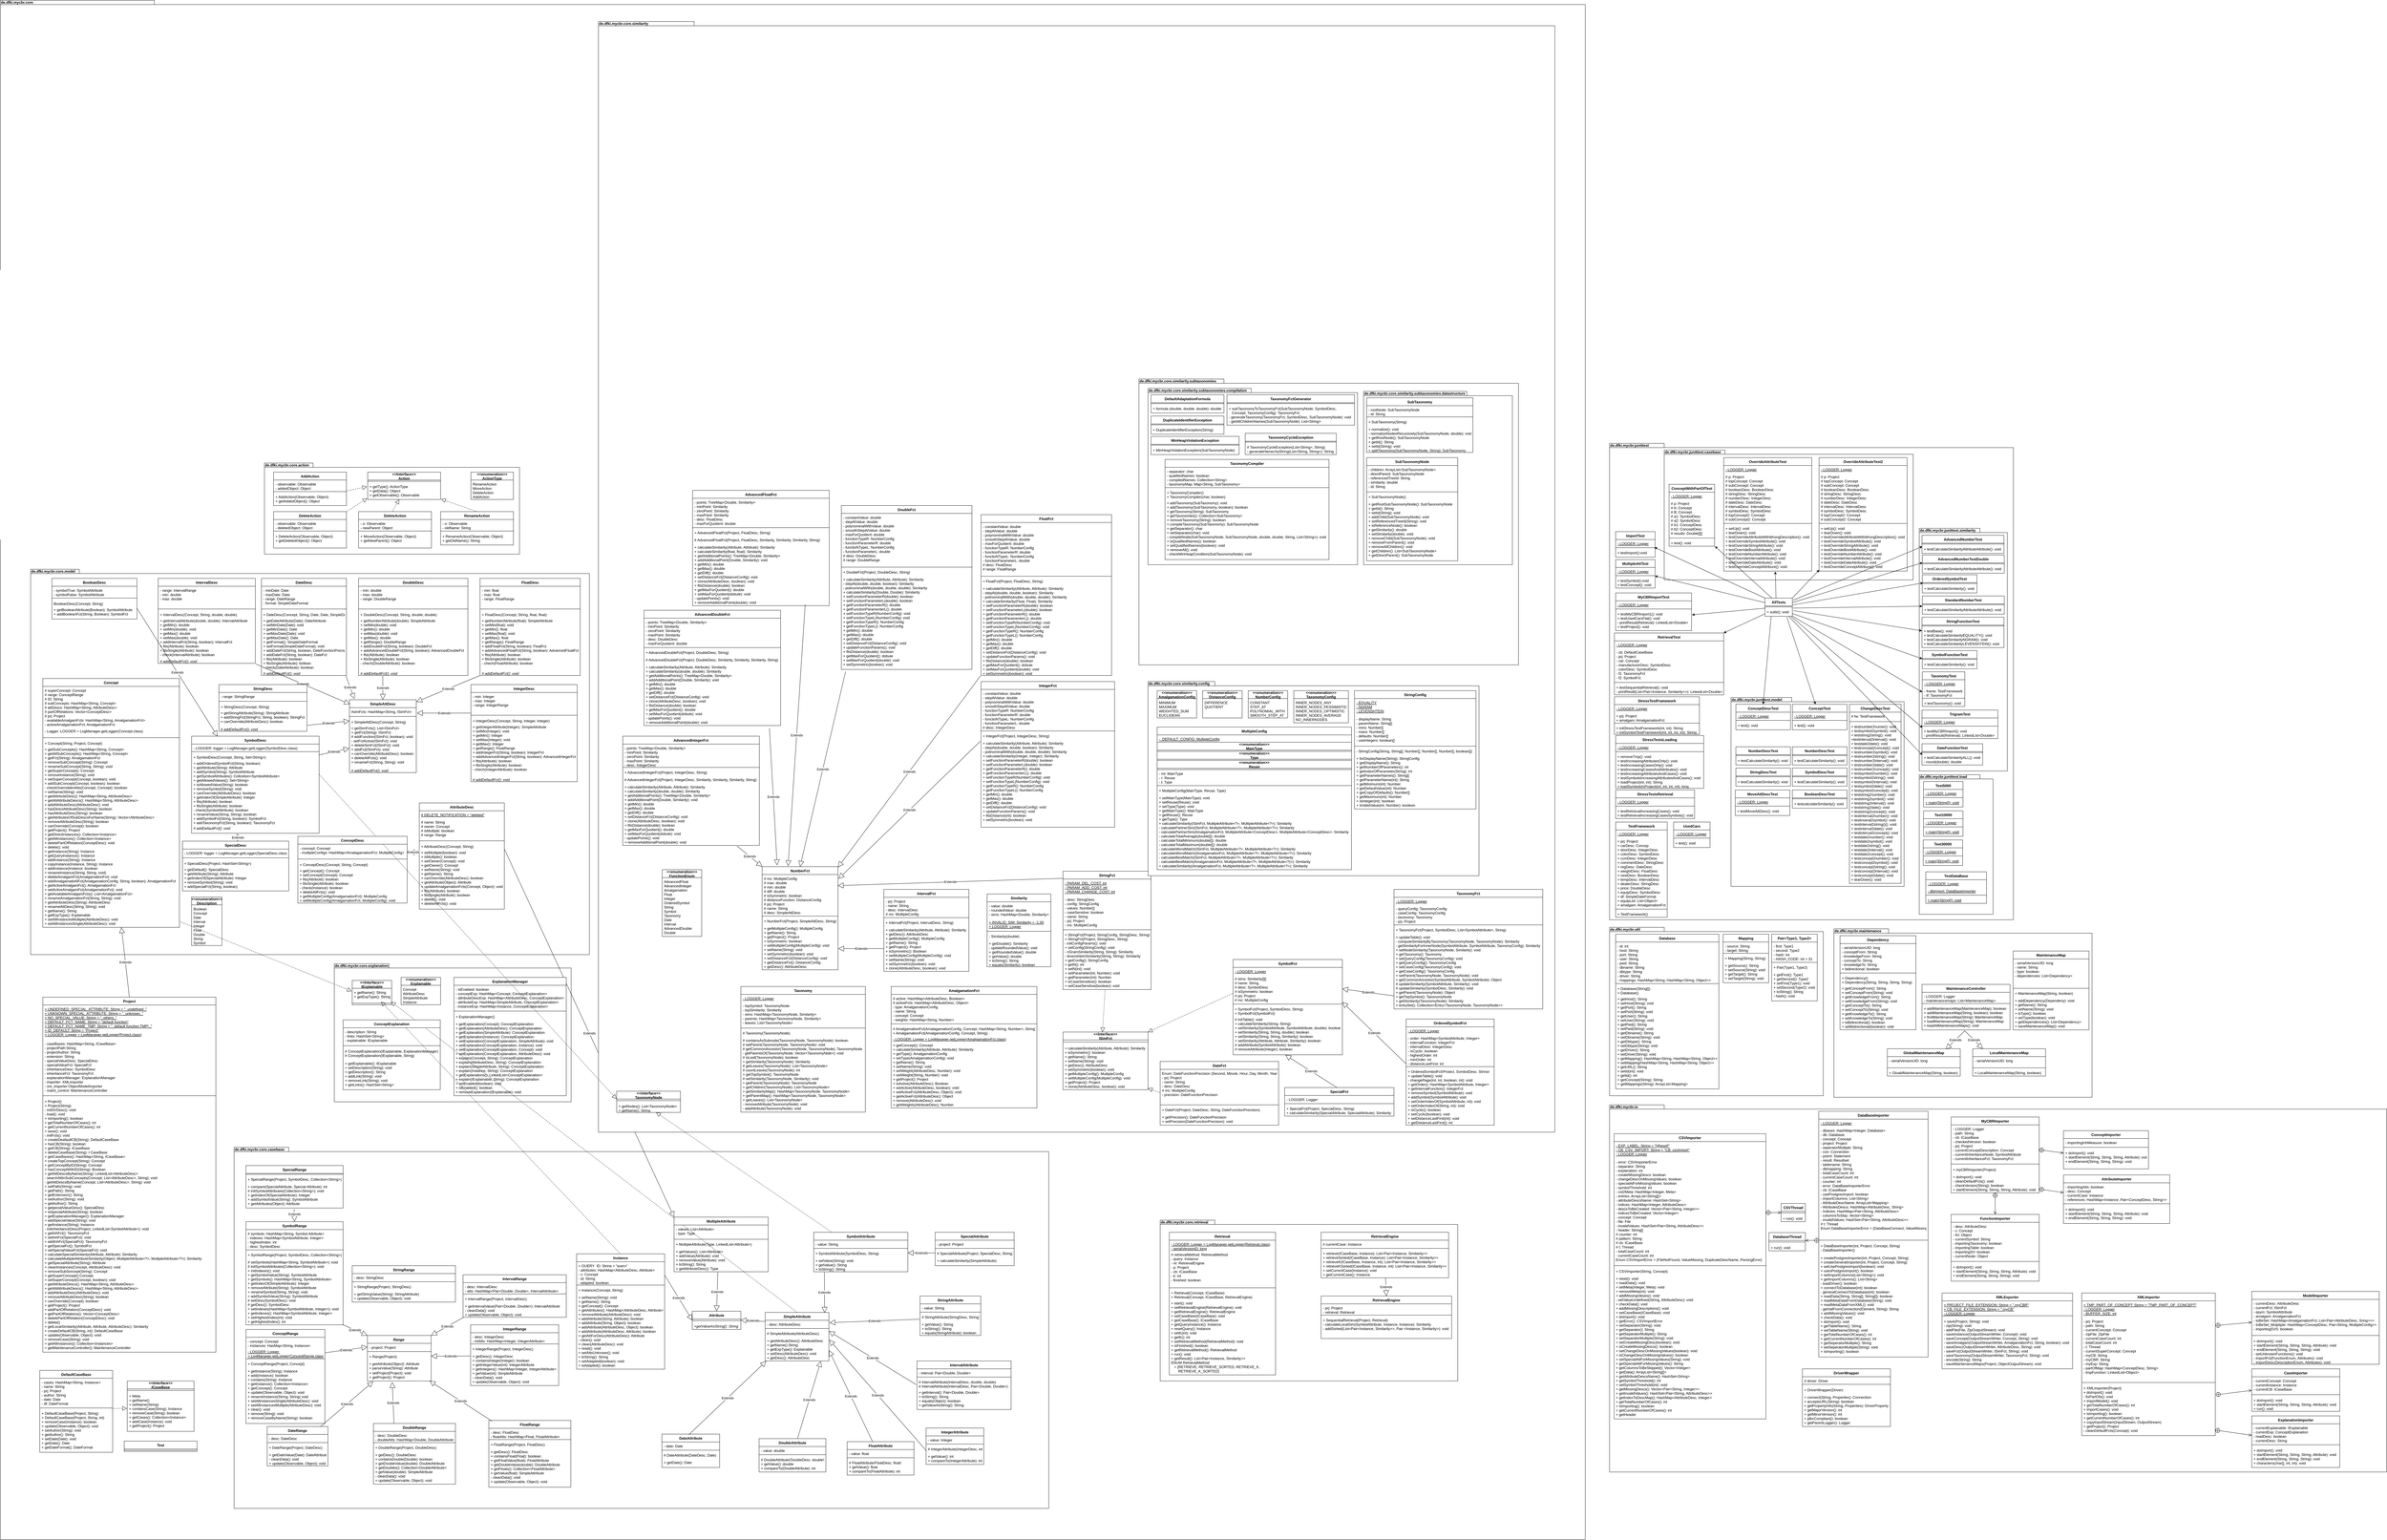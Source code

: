 <mxfile version="16.5.4" type="device"><diagram id="3CxOyZiq6GlkLGdr48tj" name="Page-1"><mxGraphModel dx="808" dy="3240" grid="1" gridSize="10" guides="1" tooltips="1" connect="1" arrows="1" fold="1" page="1" pageScale="1" pageWidth="827" pageHeight="1169" math="0" shadow="0"><root><mxCell id="0"/><mxCell id="1" parent="0"/><mxCell id="IAu9y2CfNfBNwTQu6SXB-1" value="de.dfki.mycbr.core" style="shape=folder;fontStyle=1;spacingTop=-7;tabWidth=120;tabHeight=14;tabPosition=left;html=1;verticalAlign=top;align=left;horizontal=1;labelPosition=center;verticalLabelPosition=middle;" vertex="1" parent="1"><mxGeometry x="1540" y="-1520" width="5220" height="5072.5" as="geometry"/></mxCell><mxCell id="IAu9y2CfNfBNwTQu6SXB-2" value="de.dfki.mycbr.core.casebase" style="shape=folder;fontStyle=1;spacingTop=-7;tabWidth=180;tabHeight=14;tabPosition=left;html=1;verticalAlign=top;align=left;horizontal=1;labelPosition=center;verticalLabelPosition=middle;" vertex="1" parent="1"><mxGeometry x="2310" y="2260" width="2683" height="1190" as="geometry"/></mxCell><mxCell id="IAu9y2CfNfBNwTQu6SXB-3" value="DefaultCaseBase" style="swimlane;fontStyle=1;align=center;verticalAlign=top;childLayout=stackLayout;horizontal=1;startSize=26;horizontalStack=0;resizeParent=1;resizeParentMax=0;resizeLast=0;collapsible=1;marginBottom=0;" vertex="1" parent="1"><mxGeometry x="1670" y="2995" width="240" height="270" as="geometry"/></mxCell><mxCell id="IAu9y2CfNfBNwTQu6SXB-4" value="- cases: HashMap&lt;String, Instance&gt;&#10;- name: String&#10;- prj: Project&#10;- author: String&#10;- date: Date&#10;- df: DateFormat" style="text;strokeColor=none;fillColor=none;align=left;verticalAlign=top;spacingLeft=4;spacingRight=4;overflow=hidden;rotatable=0;points=[[0,0.5],[1,0.5]];portConstraint=eastwest;" vertex="1" parent="IAu9y2CfNfBNwTQu6SXB-3"><mxGeometry y="26" width="240" height="94" as="geometry"/></mxCell><mxCell id="IAu9y2CfNfBNwTQu6SXB-5" value="" style="line;strokeWidth=1;fillColor=none;align=left;verticalAlign=middle;spacingTop=-1;spacingLeft=3;spacingRight=3;rotatable=0;labelPosition=right;points=[];portConstraint=eastwest;" vertex="1" parent="IAu9y2CfNfBNwTQu6SXB-3"><mxGeometry y="120" width="240" height="8" as="geometry"/></mxCell><mxCell id="IAu9y2CfNfBNwTQu6SXB-6" value="+ DefaultCaseBase(Project, String)&#10;+ DefaultCaseBase(Project, String, int)&#10;+ removeCase(Instance): boolean&#10;+ update(Observable, Object): void&#10;+ setAuthor(String): void&#10;+ getAuthor(): String&#10;+ setDate(Date): void&#10;+ getDate(): Date&#10;+ getDateFormat(): DateFormat&#10;" style="text;strokeColor=none;fillColor=none;align=left;verticalAlign=top;spacingLeft=4;spacingRight=4;overflow=hidden;rotatable=0;points=[[0,0.5],[1,0.5]];portConstraint=eastwest;" vertex="1" parent="IAu9y2CfNfBNwTQu6SXB-3"><mxGeometry y="128" width="240" height="142" as="geometry"/></mxCell><mxCell id="IAu9y2CfNfBNwTQu6SXB-7" value="&lt;&lt;Interface&gt;&gt;&#10;ICaseBase" style="swimlane;fontStyle=3;align=center;verticalAlign=middle;childLayout=stackLayout;horizontal=1;startSize=26;horizontalStack=0;resizeParent=1;resizeParentMax=0;resizeLast=0;collapsible=1;marginBottom=0;" vertex="1" parent="1"><mxGeometry x="1958" y="3030" width="220" height="166" as="geometry"/></mxCell><mxCell id="IAu9y2CfNfBNwTQu6SXB-8" value="" style="line;strokeWidth=1;fillColor=none;align=left;verticalAlign=middle;spacingTop=-1;spacingLeft=3;spacingRight=3;rotatable=0;labelPosition=right;points=[];portConstraint=eastwest;" vertex="1" parent="IAu9y2CfNfBNwTQu6SXB-7"><mxGeometry y="26" width="220" height="10" as="geometry"/></mxCell><mxCell id="IAu9y2CfNfBNwTQu6SXB-9" value="+ Meta&#10;+ getName()&#10;+ setName(String)&#10;+ containsCase(String): Instance&#10;+ removeCase(String): boolean&#10;+ getCases(): Collection&lt;Instance&gt;&#10;+ addCase(Instance): void&#10;+ getProject(): Project" style="text;strokeColor=none;fillColor=none;align=left;verticalAlign=top;spacingLeft=4;spacingRight=4;overflow=hidden;rotatable=0;points=[[0,0.5],[1,0.5]];portConstraint=eastwest;" vertex="1" parent="IAu9y2CfNfBNwTQu6SXB-7"><mxGeometry y="36" width="220" height="130" as="geometry"/></mxCell><mxCell id="IAu9y2CfNfBNwTQu6SXB-10" value="" style="endArrow=block;dashed=1;endFill=0;endSize=12;html=1;exitX=0.992;exitY=-0.017;exitDx=0;exitDy=0;exitPerimeter=0;entryX=-0.004;entryY=0.417;entryDx=0;entryDy=0;entryPerimeter=0;" edge="1" parent="1" source="IAu9y2CfNfBNwTQu6SXB-6" target="IAu9y2CfNfBNwTQu6SXB-9"><mxGeometry width="160" relative="1" as="geometry"><mxPoint x="1330" y="1966" as="sourcePoint"/><mxPoint x="1432" y="1977.71" as="targetPoint"/></mxGeometry></mxCell><mxCell id="IAu9y2CfNfBNwTQu6SXB-11" value="Project" style="swimlane;fontStyle=1;align=center;verticalAlign=top;childLayout=stackLayout;horizontal=1;startSize=26;horizontalStack=0;resizeParent=1;resizeParentMax=0;resizeLast=0;collapsible=1;marginBottom=0;" vertex="1" parent="1"><mxGeometry x="1680" y="1765" width="570" height="1170" as="geometry"/></mxCell><mxCell id="IAu9y2CfNfBNwTQu6SXB-12" value="+ UNDEFINED_SPECIAL_ATTRIBUTE: String = &quot;_undefined_&quot;&#10;+ UNKNOWN_SPECIAL_ATTRIBUTE: String = &quot;_unknown_&quot;&#10;+ NO_SPECIAL_VALUE: String = &quot;_others_&quot;&#10;+ DEFAULT_FCT_NAME: String = &quot;default function&quot;&#10;+ DEFAULT_FCT_NAME_TMP: String = &quot;_default function TMP!_&quot;&#10;+ ID_DEFAULT: String = &quot;Project&quot;&#10;+ LOGGER: Logger = LogManager.getLogger(Project.class)" style="text;strokeColor=none;fillColor=none;align=left;verticalAlign=top;spacingLeft=4;spacingRight=4;overflow=hidden;rotatable=0;points=[[0,0.5],[1,0.5]];portConstraint=eastwest;fontStyle=4" vertex="1" parent="IAu9y2CfNfBNwTQu6SXB-11"><mxGeometry y="26" width="570" height="114" as="geometry"/></mxCell><mxCell id="IAu9y2CfNfBNwTQu6SXB-13" value="- caseBases: HashMap&lt;String, ICaseBase&gt;&#10;- projectPath:String&#10;- projectAuthor: String&#10;- extension: String&#10;- specialValueDesc: SpecialDesc&#10;- specialValueFct: SpecialFct&#10;- inheritanceDesc: SymbolDesc&#10;- inheritanceFct: TaxonomyFct&#10;- explanationManager: ExplanationManager&#10;- importer: XMLImporter&#10;- om_importer:ObjectModelImporter&#10;- maint_control: MaintenanceController" style="text;strokeColor=none;fillColor=none;align=left;verticalAlign=top;spacingLeft=4;spacingRight=4;overflow=hidden;rotatable=0;points=[[0,0.5],[1,0.5]];portConstraint=eastwest;" vertex="1" parent="IAu9y2CfNfBNwTQu6SXB-11"><mxGeometry y="140" width="570" height="180" as="geometry"/></mxCell><mxCell id="IAu9y2CfNfBNwTQu6SXB-14" value="" style="line;strokeWidth=1;fillColor=none;align=left;verticalAlign=middle;spacingTop=-1;spacingLeft=3;spacingRight=3;rotatable=0;labelPosition=right;points=[];portConstraint=eastwest;" vertex="1" parent="IAu9y2CfNfBNwTQu6SXB-11"><mxGeometry y="320" width="570" height="10" as="geometry"/></mxCell><mxCell id="IAu9y2CfNfBNwTQu6SXB-15" value="+ Project()&#10;+ Project(String) &#10;- initSVDesc(): void&#10;- load(): void&#10;+ isImporting(): boolean&#10;+ getTotalNumberOfCases(): int&#10;+ getCurrentNumberOfCases(): int&#10;+ save(): void&#10;- initFcts(): void&#10;+ createDeafaultCB(String): DefaultCaseBase&#10;+ hasCB(String): boolean&#10;+ getCB(String): ICaseBase&#10;+ deleteCaseBase(String): I CaseBase&#10;+ getCaseBases(): HashMap&lt;String, ICaseBase&gt;&#10;+ createTopConcept(String): Concept&#10;+ getConceptByID(String): Concept&#10;+ hasConceptWithID(String): Boolean&#10;+ getAttDescsByName(String): LinkedList&lt;AttributeDesc&gt;&#10;- searchAttInSubConcepts(Concept, List&lt;AttributeDesc&gt;, String): void&#10;- getAttDescsByName(Concept, List&lt;AttributeDesc&gt;, String): void&#10;+ setPath(String): void&#10;+ getPath(): String&#10;+ getExtension(): String&#10;+ setAuthor(String): void&#10;+ getAuthor(): String&#10;+ getpecialValueDesc(): SpecialDesc&#10;+ isSpecialAttribute(String): boolean&#10;+ getExplanationManager(): ExplanationManager&#10;+ addSpecialValue(String): void&#10;+ getInstance(String): Instance&#10;- initInheritanceDesc(Project, LinkedList&lt;SymbolAttribute&gt;): void&#10;+ getInhFct(): TaxonomyFct&#10;+ setInhFct(SpecialFct): void&#10;+ addInhFct(SpecialFct): TaxonomyFct&#10;+ getSpecialFct(): SymbolFct&#10;+ setSpecialValueFct(SpecialFct): void&#10;+ calculateSpecialSimilarity(Attribute, Attribute): Similarity&#10;+ calculateMultipleAttributeSimilarity(Object, MultipleAttribute&lt;?&gt;, MultipleAttribute&lt;?&gt;): Similarity&#10;+ getSpecialAttribute(String): Attribute&#10;+ cleanInstances(Concept, AttributeDesc): void&#10;+ removeSubSoncept(String): Concept&#10;+ getSuperConcept():Concept&#10;+ setSuperConcept(Concept, boolean): void&#10;+ getAttributeDescs(): HashMap&lt;String, AttributeDesc&gt;&#10;+ getAllAttributeDescs(): HashMap&lt;String, AttributeDesc&gt;&#10;+ addAttributeDesc(AttributeDesc): void&#10;+ removeAttributeDesc(String): boolean&#10;+ canOverride(Concept): boolean&#10;+ getProject(): Project&#10;+ addPartOfRelation(ConceptDesc): void&#10;+ getPartOfRelations(): Vector&lt;ConceptDesc&gt;&#10;+ deletePartOfRelation(ConceptDesc): void&#10;+ delete()&#10;+ getLocalSimilarity(Attribute, Attribute, AttributeDesc): Similarity&#10;+ createDefaultCB(String, int): DefaultCaseBase&#10;+ update(Observable, Object): void&#10;+ removeCase(String): void&#10;+ getAllInstances(): Collection&lt;Instances&gt;&#10;+ getMaintenanceController(): MaintenanceController" style="text;strokeColor=none;fillColor=none;align=left;verticalAlign=top;spacingLeft=4;spacingRight=4;overflow=hidden;rotatable=0;points=[[0,0.5],[1,0.5]];portConstraint=eastwest;" vertex="1" parent="IAu9y2CfNfBNwTQu6SXB-11"><mxGeometry y="330" width="570" height="840" as="geometry"/></mxCell><mxCell id="IAu9y2CfNfBNwTQu6SXB-16" value="Test" style="swimlane;fontStyle=1;align=center;verticalAlign=top;childLayout=stackLayout;horizontal=1;startSize=26;horizontalStack=0;resizeParent=1;resizeParentMax=0;resizeLast=0;collapsible=1;marginBottom=0;" vertex="1" parent="1"><mxGeometry x="1948" y="3228" width="240" height="34" as="geometry"/></mxCell><mxCell id="IAu9y2CfNfBNwTQu6SXB-17" value="" style="line;strokeWidth=1;fillColor=none;align=left;verticalAlign=middle;spacingTop=-1;spacingLeft=3;spacingRight=3;rotatable=0;labelPosition=right;points=[];portConstraint=eastwest;" vertex="1" parent="IAu9y2CfNfBNwTQu6SXB-16"><mxGeometry y="26" width="240" height="8" as="geometry"/></mxCell><mxCell id="IAu9y2CfNfBNwTQu6SXB-18" value="de.dfki.mycbr.core.action" style="shape=folder;fontStyle=1;spacingTop=-7;tabWidth=160;tabHeight=14;tabPosition=left;html=1;verticalAlign=top;align=left;horizontal=1;labelPosition=center;verticalLabelPosition=middle;" vertex="1" parent="1"><mxGeometry x="2410" y="5" width="840" height="300" as="geometry"/></mxCell><mxCell id="IAu9y2CfNfBNwTQu6SXB-19" value="&lt;&lt;Interface&gt;&gt;&#10;Action" style="swimlane;fontStyle=1;align=center;verticalAlign=middle;childLayout=stackLayout;horizontal=1;startSize=26;horizontalStack=0;resizeParent=1;resizeParentMax=0;resizeLast=0;collapsible=1;marginBottom=0;" vertex="1" parent="1"><mxGeometry x="2750" y="35" width="240" height="90" as="geometry"/></mxCell><mxCell id="IAu9y2CfNfBNwTQu6SXB-20" value="" style="line;strokeWidth=1;fillColor=none;align=left;verticalAlign=middle;spacingTop=-1;spacingLeft=3;spacingRight=3;rotatable=0;labelPosition=right;points=[];portConstraint=eastwest;" vertex="1" parent="IAu9y2CfNfBNwTQu6SXB-19"><mxGeometry y="26" width="240" height="8" as="geometry"/></mxCell><mxCell id="IAu9y2CfNfBNwTQu6SXB-21" value="+ getType(): ActionType&#10;+ getData(): Object&#10;+ getObservable(): Observable" style="text;strokeColor=none;fillColor=none;align=left;verticalAlign=top;spacingLeft=4;spacingRight=4;overflow=hidden;rotatable=0;points=[[0,0.5],[1,0.5]];portConstraint=eastwest;" vertex="1" parent="IAu9y2CfNfBNwTQu6SXB-19"><mxGeometry y="34" width="240" height="56" as="geometry"/></mxCell><mxCell id="IAu9y2CfNfBNwTQu6SXB-22" value="&lt;&lt;enumeration&gt;&gt;&#10;ActionType" style="swimlane;fontStyle=1;align=center;verticalAlign=middle;childLayout=stackLayout;horizontal=1;startSize=26;horizontalStack=0;resizeParent=1;resizeParentMax=0;resizeLast=0;collapsible=1;marginBottom=0;" vertex="1" parent="1"><mxGeometry x="3090" y="35" width="140" height="90" as="geometry"/></mxCell><mxCell id="IAu9y2CfNfBNwTQu6SXB-23" value="RenameAction&#10;MoveAction&#10;DeleteAction&#10;AddAction&#10;" style="text;strokeColor=none;fillColor=none;align=left;verticalAlign=top;spacingLeft=4;spacingRight=4;overflow=hidden;rotatable=0;points=[[0,0.5],[1,0.5]];portConstraint=eastwest;" vertex="1" parent="IAu9y2CfNfBNwTQu6SXB-22"><mxGeometry y="26" width="140" height="64" as="geometry"/></mxCell><mxCell id="IAu9y2CfNfBNwTQu6SXB-24" value="AddAction" style="swimlane;fontStyle=1;align=center;verticalAlign=top;childLayout=stackLayout;horizontal=1;startSize=26;horizontalStack=0;resizeParent=1;resizeParentMax=0;resizeLast=0;collapsible=1;marginBottom=0;" vertex="1" parent="1"><mxGeometry x="2440" y="35" width="240" height="110" as="geometry"/></mxCell><mxCell id="IAu9y2CfNfBNwTQu6SXB-25" value="- observable: Observable&#10;- addedObject: Object" style="text;strokeColor=none;fillColor=none;align=left;verticalAlign=top;spacingLeft=4;spacingRight=4;overflow=hidden;rotatable=0;points=[[0,0.5],[1,0.5]];portConstraint=eastwest;" vertex="1" parent="IAu9y2CfNfBNwTQu6SXB-24"><mxGeometry y="26" width="240" height="34" as="geometry"/></mxCell><mxCell id="IAu9y2CfNfBNwTQu6SXB-26" value="" style="line;strokeWidth=1;fillColor=none;align=left;verticalAlign=middle;spacingTop=-1;spacingLeft=3;spacingRight=3;rotatable=0;labelPosition=right;points=[];portConstraint=eastwest;" vertex="1" parent="IAu9y2CfNfBNwTQu6SXB-24"><mxGeometry y="60" width="240" height="8" as="geometry"/></mxCell><mxCell id="IAu9y2CfNfBNwTQu6SXB-27" value="+ AddAction(Observable, Object)&#10;+ getAddedObject(): Object" style="text;strokeColor=none;fillColor=none;align=left;verticalAlign=top;spacingLeft=4;spacingRight=4;overflow=hidden;rotatable=0;points=[[0,0.5],[1,0.5]];portConstraint=eastwest;" vertex="1" parent="IAu9y2CfNfBNwTQu6SXB-24"><mxGeometry y="68" width="240" height="42" as="geometry"/></mxCell><mxCell id="IAu9y2CfNfBNwTQu6SXB-28" value="DeleteAction" style="swimlane;fontStyle=1;align=center;verticalAlign=top;childLayout=stackLayout;horizontal=1;startSize=26;horizontalStack=0;resizeParent=1;resizeParentMax=0;resizeLast=0;collapsible=1;marginBottom=0;" vertex="1" parent="1"><mxGeometry x="2440" y="165" width="240" height="120" as="geometry"/></mxCell><mxCell id="IAu9y2CfNfBNwTQu6SXB-29" value="- observable: Observable&#10;- deletedObject: Object" style="text;strokeColor=none;fillColor=none;align=left;verticalAlign=top;spacingLeft=4;spacingRight=4;overflow=hidden;rotatable=0;points=[[0,0.5],[1,0.5]];portConstraint=eastwest;" vertex="1" parent="IAu9y2CfNfBNwTQu6SXB-28"><mxGeometry y="26" width="240" height="34" as="geometry"/></mxCell><mxCell id="IAu9y2CfNfBNwTQu6SXB-30" value="" style="line;strokeWidth=1;fillColor=none;align=left;verticalAlign=middle;spacingTop=-1;spacingLeft=3;spacingRight=3;rotatable=0;labelPosition=right;points=[];portConstraint=eastwest;" vertex="1" parent="IAu9y2CfNfBNwTQu6SXB-28"><mxGeometry y="60" width="240" height="8" as="geometry"/></mxCell><mxCell id="IAu9y2CfNfBNwTQu6SXB-31" value="+ DeleteAction(Observable, Object)&#10;+ getDeletedObject(): Object" style="text;strokeColor=none;fillColor=none;align=left;verticalAlign=top;spacingLeft=4;spacingRight=4;overflow=hidden;rotatable=0;points=[[0,0.5],[1,0.5]];portConstraint=eastwest;" vertex="1" parent="IAu9y2CfNfBNwTQu6SXB-28"><mxGeometry y="68" width="240" height="52" as="geometry"/></mxCell><mxCell id="IAu9y2CfNfBNwTQu6SXB-32" value="DeleteAction" style="swimlane;fontStyle=1;align=center;verticalAlign=top;childLayout=stackLayout;horizontal=1;startSize=26;horizontalStack=0;resizeParent=1;resizeParentMax=0;resizeLast=0;collapsible=1;marginBottom=0;" vertex="1" parent="1"><mxGeometry x="2720" y="165" width="240" height="120" as="geometry"/></mxCell><mxCell id="IAu9y2CfNfBNwTQu6SXB-33" value="- o: Observable&#10;- newParent: Object" style="text;strokeColor=none;fillColor=none;align=left;verticalAlign=top;spacingLeft=4;spacingRight=4;overflow=hidden;rotatable=0;points=[[0,0.5],[1,0.5]];portConstraint=eastwest;" vertex="1" parent="IAu9y2CfNfBNwTQu6SXB-32"><mxGeometry y="26" width="240" height="34" as="geometry"/></mxCell><mxCell id="IAu9y2CfNfBNwTQu6SXB-34" value="" style="line;strokeWidth=1;fillColor=none;align=left;verticalAlign=middle;spacingTop=-1;spacingLeft=3;spacingRight=3;rotatable=0;labelPosition=right;points=[];portConstraint=eastwest;" vertex="1" parent="IAu9y2CfNfBNwTQu6SXB-32"><mxGeometry y="60" width="240" height="8" as="geometry"/></mxCell><mxCell id="IAu9y2CfNfBNwTQu6SXB-35" value="+ MoveAction(Observable, Object)&#10;+ getNewParent(): Object&#10;" style="text;strokeColor=none;fillColor=none;align=left;verticalAlign=top;spacingLeft=4;spacingRight=4;overflow=hidden;rotatable=0;points=[[0,0.5],[1,0.5]];portConstraint=eastwest;" vertex="1" parent="IAu9y2CfNfBNwTQu6SXB-32"><mxGeometry y="68" width="240" height="52" as="geometry"/></mxCell><mxCell id="IAu9y2CfNfBNwTQu6SXB-36" value="RenameAction" style="swimlane;fontStyle=1;align=center;verticalAlign=top;childLayout=stackLayout;horizontal=1;startSize=26;horizontalStack=0;resizeParent=1;resizeParentMax=0;resizeLast=0;collapsible=1;marginBottom=0;" vertex="1" parent="1"><mxGeometry x="2990" y="165" width="240" height="110" as="geometry"/></mxCell><mxCell id="IAu9y2CfNfBNwTQu6SXB-37" value="- o: Observable&#10;- oldName: String" style="text;strokeColor=none;fillColor=none;align=left;verticalAlign=top;spacingLeft=4;spacingRight=4;overflow=hidden;rotatable=0;points=[[0,0.5],[1,0.5]];portConstraint=eastwest;" vertex="1" parent="IAu9y2CfNfBNwTQu6SXB-36"><mxGeometry y="26" width="240" height="34" as="geometry"/></mxCell><mxCell id="IAu9y2CfNfBNwTQu6SXB-38" value="" style="line;strokeWidth=1;fillColor=none;align=left;verticalAlign=middle;spacingTop=-1;spacingLeft=3;spacingRight=3;rotatable=0;labelPosition=right;points=[];portConstraint=eastwest;" vertex="1" parent="IAu9y2CfNfBNwTQu6SXB-36"><mxGeometry y="60" width="240" height="8" as="geometry"/></mxCell><mxCell id="IAu9y2CfNfBNwTQu6SXB-39" value="+ RenameAction(Observable, Object)&#10;+ getOldName(): String&#10;" style="text;strokeColor=none;fillColor=none;align=left;verticalAlign=top;spacingLeft=4;spacingRight=4;overflow=hidden;rotatable=0;points=[[0,0.5],[1,0.5]];portConstraint=eastwest;" vertex="1" parent="IAu9y2CfNfBNwTQu6SXB-36"><mxGeometry y="68" width="240" height="42" as="geometry"/></mxCell><mxCell id="IAu9y2CfNfBNwTQu6SXB-40" value="" style="endArrow=block;dashed=1;endFill=0;endSize=12;html=1;entryX=-0.012;entryY=0.25;entryDx=0;entryDy=0;entryPerimeter=0;" edge="1" parent="1" target="IAu9y2CfNfBNwTQu6SXB-21"><mxGeometry width="160" relative="1" as="geometry"><mxPoint x="2680" y="97" as="sourcePoint"/><mxPoint x="2840" y="124" as="targetPoint"/></mxGeometry></mxCell><mxCell id="IAu9y2CfNfBNwTQu6SXB-41" value="" style="endArrow=block;dashed=1;endFill=0;endSize=12;html=1;entryX=-0.008;entryY=0.935;entryDx=0;entryDy=0;entryPerimeter=0;exitX=1;exitY=0;exitDx=0;exitDy=0;" edge="1" parent="1" source="IAu9y2CfNfBNwTQu6SXB-28" target="IAu9y2CfNfBNwTQu6SXB-21"><mxGeometry width="160" relative="1" as="geometry"><mxPoint x="2690" y="107" as="sourcePoint"/><mxPoint x="2757.12" y="93" as="targetPoint"/></mxGeometry></mxCell><mxCell id="IAu9y2CfNfBNwTQu6SXB-42" value="" style="endArrow=block;dashed=1;endFill=0;endSize=12;html=1;exitX=0.464;exitY=-0.01;exitDx=0;exitDy=0;exitPerimeter=0;" edge="1" parent="1" source="IAu9y2CfNfBNwTQu6SXB-32" target="IAu9y2CfNfBNwTQu6SXB-21"><mxGeometry width="160" relative="1" as="geometry"><mxPoint x="2690" y="175" as="sourcePoint"/><mxPoint x="2758.08" y="131.36" as="targetPoint"/></mxGeometry></mxCell><mxCell id="IAu9y2CfNfBNwTQu6SXB-43" value="" style="endArrow=block;dashed=1;endFill=0;endSize=12;html=1;entryX=1.009;entryY=0.979;entryDx=0;entryDy=0;entryPerimeter=0;exitX=0.5;exitY=0;exitDx=0;exitDy=0;" edge="1" parent="1" source="IAu9y2CfNfBNwTQu6SXB-36" target="IAu9y2CfNfBNwTQu6SXB-21"><mxGeometry width="160" relative="1" as="geometry"><mxPoint x="2849.85" y="175" as="sourcePoint"/><mxPoint x="2849.76" y="138.808" as="targetPoint"/></mxGeometry></mxCell><mxCell id="IAu9y2CfNfBNwTQu6SXB-44" value="Attribute" style="swimlane;fontStyle=3;align=center;verticalAlign=top;childLayout=stackLayout;horizontal=1;startSize=26;horizontalStack=0;resizeParent=1;resizeParentMax=0;resizeLast=0;collapsible=1;marginBottom=0;" vertex="1" parent="1"><mxGeometry x="3819" y="2800" width="160" height="60" as="geometry"/></mxCell><mxCell id="IAu9y2CfNfBNwTQu6SXB-45" value="" style="line;strokeWidth=1;fillColor=none;align=left;verticalAlign=middle;spacingTop=-1;spacingLeft=3;spacingRight=3;rotatable=0;labelPosition=right;points=[];portConstraint=eastwest;" vertex="1" parent="IAu9y2CfNfBNwTQu6SXB-44"><mxGeometry y="26" width="160" height="10" as="geometry"/></mxCell><mxCell id="IAu9y2CfNfBNwTQu6SXB-46" value="+getValueAsString(): String" style="text;strokeColor=none;fillColor=none;align=left;verticalAlign=top;spacingLeft=4;spacingRight=4;overflow=hidden;rotatable=0;points=[[0,0.5],[1,0.5]];portConstraint=eastwest;fontStyle=2" vertex="1" parent="IAu9y2CfNfBNwTQu6SXB-44"><mxGeometry y="36" width="160" height="24" as="geometry"/></mxCell><mxCell id="IAu9y2CfNfBNwTQu6SXB-47" value="Range " style="swimlane;fontStyle=3;align=center;verticalAlign=top;childLayout=stackLayout;horizontal=1;startSize=26;horizontalStack=0;resizeParent=1;resizeParentMax=0;resizeLast=0;collapsible=1;marginBottom=0;" vertex="1" parent="1"><mxGeometry x="2749" y="2880" width="210" height="150" as="geometry"/></mxCell><mxCell id="IAu9y2CfNfBNwTQu6SXB-48" value="- project: Project" style="text;strokeColor=none;fillColor=none;align=left;verticalAlign=top;spacingLeft=4;spacingRight=4;overflow=hidden;rotatable=0;points=[[0,0.5],[1,0.5]];portConstraint=eastwest;" vertex="1" parent="IAu9y2CfNfBNwTQu6SXB-47"><mxGeometry y="26" width="210" height="24" as="geometry"/></mxCell><mxCell id="IAu9y2CfNfBNwTQu6SXB-49" value="" style="line;strokeWidth=1;fillColor=none;align=left;verticalAlign=middle;spacingTop=-1;spacingLeft=3;spacingRight=3;rotatable=0;labelPosition=right;points=[];portConstraint=eastwest;" vertex="1" parent="IAu9y2CfNfBNwTQu6SXB-47"><mxGeometry y="50" width="210" height="6" as="geometry"/></mxCell><mxCell id="IAu9y2CfNfBNwTQu6SXB-50" value="+ Range(Project)" style="text;strokeColor=none;fillColor=none;align=left;verticalAlign=top;spacingLeft=4;spacingRight=4;overflow=hidden;rotatable=0;points=[[0,0.5],[1,0.5]];portConstraint=eastwest;fontStyle=0" vertex="1" parent="IAu9y2CfNfBNwTQu6SXB-47"><mxGeometry y="56" width="210" height="24" as="geometry"/></mxCell><mxCell id="IAu9y2CfNfBNwTQu6SXB-51" value="+ getAttribute(Object): Attribute&#10;+ parseValue(String): Attribute" style="text;strokeColor=none;fillColor=none;align=left;verticalAlign=top;spacingLeft=4;spacingRight=4;overflow=hidden;rotatable=0;points=[[0,0.5],[1,0.5]];portConstraint=eastwest;fontStyle=2" vertex="1" parent="IAu9y2CfNfBNwTQu6SXB-47"><mxGeometry y="80" width="210" height="30" as="geometry"/></mxCell><mxCell id="IAu9y2CfNfBNwTQu6SXB-52" value="+ setProject(Project): void&#10;+ getProject(): Project" style="text;strokeColor=none;fillColor=none;align=left;verticalAlign=top;spacingLeft=4;spacingRight=4;overflow=hidden;rotatable=0;points=[[0,0.5],[1,0.5]];portConstraint=eastwest;fontStyle=0" vertex="1" parent="IAu9y2CfNfBNwTQu6SXB-47"><mxGeometry y="110" width="210" height="40" as="geometry"/></mxCell><mxCell id="IAu9y2CfNfBNwTQu6SXB-53" value="ConceptRange" style="swimlane;fontStyle=1;align=center;verticalAlign=top;childLayout=stackLayout;horizontal=1;startSize=26;horizontalStack=0;resizeParent=1;resizeParentMax=0;resizeLast=0;collapsible=1;marginBottom=0;" vertex="1" parent="1"><mxGeometry x="2349" y="2860" width="260" height="310" as="geometry"/></mxCell><mxCell id="IAu9y2CfNfBNwTQu6SXB-54" value="- concept: Concept&#10;- instances: HasMap&lt;String, Instance&gt;" style="text;strokeColor=none;fillColor=none;align=left;verticalAlign=top;spacingLeft=4;spacingRight=4;overflow=hidden;rotatable=0;points=[[0,0.5],[1,0.5]];portConstraint=eastwest;" vertex="1" parent="IAu9y2CfNfBNwTQu6SXB-53"><mxGeometry y="26" width="260" height="34" as="geometry"/></mxCell><mxCell id="IAu9y2CfNfBNwTQu6SXB-55" value="- LOGGER: Logger &#10;= LogManager.getLogger(ConceptRange.class)" style="text;strokeColor=none;fillColor=none;align=left;verticalAlign=top;spacingLeft=4;spacingRight=4;overflow=hidden;rotatable=0;points=[[0,0.5],[1,0.5]];portConstraint=eastwest;fontStyle=4" vertex="1" parent="IAu9y2CfNfBNwTQu6SXB-53"><mxGeometry y="60" width="260" height="34" as="geometry"/></mxCell><mxCell id="IAu9y2CfNfBNwTQu6SXB-56" value="" style="line;strokeWidth=1;fillColor=none;align=left;verticalAlign=middle;spacingTop=-1;spacingLeft=3;spacingRight=3;rotatable=0;labelPosition=right;points=[];portConstraint=eastwest;" vertex="1" parent="IAu9y2CfNfBNwTQu6SXB-53"><mxGeometry y="94" width="260" height="6" as="geometry"/></mxCell><mxCell id="IAu9y2CfNfBNwTQu6SXB-57" value="+ ConceptRange(Project, Concept)" style="text;strokeColor=none;fillColor=none;align=left;verticalAlign=top;spacingLeft=4;spacingRight=4;overflow=hidden;rotatable=0;points=[[0,0.5],[1,0.5]];portConstraint=eastwest;fontStyle=0" vertex="1" parent="IAu9y2CfNfBNwTQu6SXB-53"><mxGeometry y="100" width="260" height="24" as="geometry"/></mxCell><mxCell id="IAu9y2CfNfBNwTQu6SXB-58" value="+ getInstance(String): Instance&#10;+ add(Instance): boolean&#10;+ contains(String): Instance&#10;+ getInstance(): Collection&lt;Instance&gt;&#10;+ getConcept(): Concept&#10;+ update(Observable, Object): void&#10;+ renameInstance(String, String) void&#10;+ setAllinstancesSingle(AttributeDesc): void&#10;+ setAllInstancesMultiple(AttributeDesc): void&#10;+ clear(): void&#10;+ remove(String): void&#10;+ removeCaseByName(String): boolean" style="text;strokeColor=none;fillColor=none;align=left;verticalAlign=top;spacingLeft=4;spacingRight=4;overflow=hidden;rotatable=0;points=[[0,0.5],[1,0.5]];portConstraint=eastwest;fontStyle=0" vertex="1" parent="IAu9y2CfNfBNwTQu6SXB-53"><mxGeometry y="124" width="260" height="186" as="geometry"/></mxCell><mxCell id="IAu9y2CfNfBNwTQu6SXB-59" value="Extends" style="endArrow=block;endSize=16;endFill=0;html=1;entryX=0;entryY=0.5;entryDx=0;entryDy=0;exitX=1;exitY=0.5;exitDx=0;exitDy=0;" edge="1" parent="1" source="IAu9y2CfNfBNwTQu6SXB-55" target="IAu9y2CfNfBNwTQu6SXB-48"><mxGeometry width="160" relative="1" as="geometry"><mxPoint x="2727" y="2665" as="sourcePoint"/><mxPoint x="2887" y="2665" as="targetPoint"/></mxGeometry></mxCell><mxCell id="IAu9y2CfNfBNwTQu6SXB-60" value="de.dfki.mycbr.core.model" style="shape=folder;fontStyle=1;spacingTop=-7;tabWidth=160;tabHeight=14;tabPosition=left;html=1;verticalAlign=top;align=left;horizontal=1;labelPosition=center;verticalLabelPosition=middle;" vertex="1" parent="1"><mxGeometry x="1640" y="355" width="1840" height="1270" as="geometry"/></mxCell><mxCell id="IAu9y2CfNfBNwTQu6SXB-61" value="Concept" style="swimlane;fontStyle=1;align=center;verticalAlign=top;childLayout=stackLayout;horizontal=1;startSize=26;horizontalStack=0;resizeParent=1;resizeParentMax=0;resizeLast=0;collapsible=1;marginBottom=0;" vertex="1" parent="1"><mxGeometry x="1680" y="715" width="450" height="820" as="geometry"/></mxCell><mxCell id="IAu9y2CfNfBNwTQu6SXB-62" value="# superConcept: Concept&#10;# range: ConceptRange&#10;# ID: String&#10;# subConcepts: HashMap&lt;String, Concept&gt;&#10;# attDescs: HashMap&lt;String, AttributeDesc&gt;&#10;# partOfRelations: Vector&lt;ConceptDesc&gt;&#10;# prj: Project&#10;- availableAmalgamFcts: HashMap&lt;String, AmalgamationFct&gt;&#10;- activeAmalgamationFct: AmalgamationFct" style="text;strokeColor=none;fillColor=none;align=left;verticalAlign=top;spacingLeft=4;spacingRight=4;overflow=hidden;rotatable=0;points=[[0,0.5],[1,0.5]];portConstraint=eastwest;fontStyle=0" vertex="1" parent="IAu9y2CfNfBNwTQu6SXB-61"><mxGeometry y="26" width="450" height="134" as="geometry"/></mxCell><mxCell id="IAu9y2CfNfBNwTQu6SXB-63" value="- Logger: LOGGER = LogManager.getLogger(Concept.class)" style="text;strokeColor=none;fillColor=none;align=left;verticalAlign=top;spacingLeft=4;spacingRight=4;overflow=hidden;rotatable=0;points=[[0,0.5],[1,0.5]];portConstraint=eastwest;fontStyle=0" vertex="1" parent="IAu9y2CfNfBNwTQu6SXB-61"><mxGeometry y="160" width="450" height="30" as="geometry"/></mxCell><mxCell id="IAu9y2CfNfBNwTQu6SXB-64" value="" style="line;strokeWidth=1;fillColor=none;align=left;verticalAlign=middle;spacingTop=-1;spacingLeft=3;spacingRight=3;rotatable=0;labelPosition=right;points=[];portConstraint=eastwest;" vertex="1" parent="IAu9y2CfNfBNwTQu6SXB-61"><mxGeometry y="190" width="450" height="10" as="geometry"/></mxCell><mxCell id="IAu9y2CfNfBNwTQu6SXB-65" value="+ Concept(String, Project, Concept)" style="text;strokeColor=none;fillColor=none;align=left;verticalAlign=top;spacingLeft=4;spacingRight=4;overflow=hidden;rotatable=0;points=[[0,0.5],[1,0.5]];portConstraint=eastwest;" vertex="1" parent="IAu9y2CfNfBNwTQu6SXB-61"><mxGeometry y="200" width="450" height="20" as="geometry"/></mxCell><mxCell id="IAu9y2CfNfBNwTQu6SXB-66" value="+ getSubConcepts(): HashMap&lt;String, Concept&gt;&#10;+ getAllSubConcepts(): HashMap&lt;String, Concept&gt;&#10;+ getFct(String): AmalgamationFct&#10;+ removeSubConcept(String): Concept&#10;+ renameSubConcept(String, String): void&#10;+ getSuperConcept(): Concept&#10;+ removeInstance(String): void&#10;+ setSuperConcept(Concept, boolean): void&#10;+ addSubConcept(Concept, boolean): boolean&#10;- checkOverriddenAtts(Concept, Concept): boolean&#10;+ setName(String): void&#10;+ getAttirbuteDesc(): HashMap&lt;String, AttributeDesc&gt;&#10;+ getAllAttributeDescs(): HashMap&lt;String, AttributeDesc&gt;&#10;+ addAttributeDesc(AttributeDesc): void&#10;+ hasDirectAttributeDesc(String): boolean&#10;+ hasAttributeDesc(String): boolean&#10;+ getAttributesOfSubDescsForName(String): Vector&lt;AttributeDesc&gt;&#10;+ removeAttributeDesc(String): boolean&#10;+ canOverride(Concept): boolean&#10;+ getProject(): Project&#10;+ getDirectInstances(): Collection&lt;Instance&gt;&#10;+ getAllInstances(): Collection&lt;Instance&gt;&#10;+ deletePartOfRelation(ConceptDesc): void&#10;+ delete(): void&#10;+ getInstance(String): Instance&#10;+ getQueryInstance(): Instance&#10;+ addInstance(String): Instance&#10;+ copyInstance(Instance, String): Instance&#10;+ addInstance(Instance: boolean&#10;+ renameInstance(String, String, void) &#10;+ deleteAmalgamFct(AmalgamationFct): void&#10;+ addAmalgamatioNFct(AmalgamationConfig, String, boolean): AmalgamationFct&#10;+ getActiveAmalgamFct(): AmalgamationFct&#10;+ setActiveAmalgamFct(AmalgamationFct): void&#10;+ getAvailableAmalgamFcts(): List&lt;AmalgamationFct&gt;&#10;+ renameAmalgamationFct(String, String): void&#10;+ getAttributeDesc(String): AttributeDesc&#10;+ renameAttDesc(String, String): void&#10;+ getName(): String&#10;+ getExpType(): Explainable&#10;+ setAllInstancesMultiple(AttributeDesc): void&#10;+ setAllInstancesSingle(AttributeDesc): void" style="text;strokeColor=none;fillColor=none;align=left;verticalAlign=top;spacingLeft=4;spacingRight=4;overflow=hidden;rotatable=0;points=[[0,0.5],[1,0.5]];portConstraint=eastwest;" vertex="1" parent="IAu9y2CfNfBNwTQu6SXB-61"><mxGeometry y="220" width="450" height="600" as="geometry"/></mxCell><mxCell id="IAu9y2CfNfBNwTQu6SXB-67" value="Extends" style="endArrow=block;endSize=16;endFill=0;html=1;exitX=0.5;exitY=0;exitDx=0;exitDy=0;" edge="1" parent="1" source="IAu9y2CfNfBNwTQu6SXB-11" target="IAu9y2CfNfBNwTQu6SXB-66"><mxGeometry width="160" relative="1" as="geometry"><mxPoint x="1870" y="2270" as="sourcePoint"/><mxPoint x="2030" y="2270" as="targetPoint"/></mxGeometry></mxCell><mxCell id="IAu9y2CfNfBNwTQu6SXB-68" value="de.dfki.mycbr.core.explanation" style="shape=folder;fontStyle=1;spacingTop=-7;tabWidth=180;tabHeight=14;tabPosition=left;html=1;verticalAlign=top;align=left;horizontal=1;labelPosition=center;verticalLabelPosition=middle;" vertex="1" parent="1"><mxGeometry x="2640" y="1655" width="780" height="455" as="geometry"/></mxCell><mxCell id="IAu9y2CfNfBNwTQu6SXB-69" value="&lt;&lt;Interface&gt;&gt;&#10;IExplainable" style="swimlane;fontStyle=1;align=center;verticalAlign=middle;childLayout=stackLayout;horizontal=1;startSize=26;horizontalStack=0;resizeParent=1;resizeParentMax=0;resizeLast=0;collapsible=1;marginBottom=0;" vertex="1" parent="1"><mxGeometry x="2699" y="1710" width="130" height="80" as="geometry"/></mxCell><mxCell id="IAu9y2CfNfBNwTQu6SXB-70" value="+ getName(): String&#10;+ getExpType(): String" style="text;strokeColor=none;fillColor=none;align=left;verticalAlign=top;spacingLeft=4;spacingRight=4;overflow=hidden;rotatable=0;points=[[0,0.5],[1,0.5]];portConstraint=eastwest;" vertex="1" parent="IAu9y2CfNfBNwTQu6SXB-69"><mxGeometry y="26" width="130" height="44" as="geometry"/></mxCell><mxCell id="IAu9y2CfNfBNwTQu6SXB-71" value="" style="line;strokeWidth=1;fillColor=none;align=left;verticalAlign=middle;spacingTop=-1;spacingLeft=3;spacingRight=3;rotatable=0;labelPosition=right;points=[];portConstraint=eastwest;" vertex="1" parent="IAu9y2CfNfBNwTQu6SXB-69"><mxGeometry y="70" width="130" height="10" as="geometry"/></mxCell><mxCell id="IAu9y2CfNfBNwTQu6SXB-72" value="" style="endArrow=block;dashed=1;endFill=0;endSize=12;html=1;entryX=-0.014;entryY=0.212;entryDx=0;entryDy=0;entryPerimeter=0;exitX=1.007;exitY=0.97;exitDx=0;exitDy=0;exitPerimeter=0;" edge="1" parent="1" source="IAu9y2CfNfBNwTQu6SXB-66" target="IAu9y2CfNfBNwTQu6SXB-70"><mxGeometry width="160" relative="1" as="geometry"><mxPoint x="2220.0" y="1852.067" as="sourcePoint"/><mxPoint x="3740" y="1687.358" as="targetPoint"/></mxGeometry></mxCell><mxCell id="IAu9y2CfNfBNwTQu6SXB-73" value="DateAttribute" style="swimlane;fontStyle=1;align=center;verticalAlign=top;childLayout=stackLayout;horizontal=1;startSize=26;horizontalStack=0;resizeParent=1;resizeParentMax=0;resizeLast=0;collapsible=1;marginBottom=0;" vertex="1" parent="1"><mxGeometry x="3719" y="3205" width="190" height="110" as="geometry"/></mxCell><mxCell id="IAu9y2CfNfBNwTQu6SXB-74" value="- date: Date" style="text;strokeColor=none;fillColor=none;align=left;verticalAlign=top;spacingLeft=4;spacingRight=4;overflow=hidden;rotatable=0;points=[[0,0.5],[1,0.5]];portConstraint=eastwest;" vertex="1" parent="IAu9y2CfNfBNwTQu6SXB-73"><mxGeometry y="26" width="190" height="24" as="geometry"/></mxCell><mxCell id="IAu9y2CfNfBNwTQu6SXB-75" value="" style="line;strokeWidth=1;fillColor=none;align=left;verticalAlign=middle;spacingTop=-1;spacingLeft=3;spacingRight=3;rotatable=0;labelPosition=right;points=[];portConstraint=eastwest;" vertex="1" parent="IAu9y2CfNfBNwTQu6SXB-73"><mxGeometry y="50" width="190" height="6" as="geometry"/></mxCell><mxCell id="IAu9y2CfNfBNwTQu6SXB-76" value="# DateAttribute(DateDesc, Date)" style="text;strokeColor=none;fillColor=none;align=left;verticalAlign=top;spacingLeft=4;spacingRight=4;overflow=hidden;rotatable=0;points=[[0,0.5],[1,0.5]];portConstraint=eastwest;fontStyle=0" vertex="1" parent="IAu9y2CfNfBNwTQu6SXB-73"><mxGeometry y="56" width="190" height="24" as="geometry"/></mxCell><mxCell id="IAu9y2CfNfBNwTQu6SXB-77" value="+ getDate(): Date" style="text;strokeColor=none;fillColor=none;align=left;verticalAlign=top;spacingLeft=4;spacingRight=4;overflow=hidden;rotatable=0;points=[[0,0.5],[1,0.5]];portConstraint=eastwest;fontStyle=0" vertex="1" parent="IAu9y2CfNfBNwTQu6SXB-73"><mxGeometry y="80" width="190" height="30" as="geometry"/></mxCell><mxCell id="IAu9y2CfNfBNwTQu6SXB-78" value="SimpleAttribute" style="swimlane;fontStyle=3;align=center;verticalAlign=top;childLayout=stackLayout;horizontal=1;startSize=26;horizontalStack=0;resizeParent=1;resizeParentMax=0;resizeLast=0;collapsible=1;marginBottom=0;" vertex="1" parent="1"><mxGeometry x="4059" y="2804" width="210" height="160" as="geometry"/></mxCell><mxCell id="IAu9y2CfNfBNwTQu6SXB-79" value="- desc: AttributeDesc" style="text;strokeColor=none;fillColor=none;align=left;verticalAlign=top;spacingLeft=4;spacingRight=4;overflow=hidden;rotatable=0;points=[[0,0.5],[1,0.5]];portConstraint=eastwest;" vertex="1" parent="IAu9y2CfNfBNwTQu6SXB-78"><mxGeometry y="26" width="210" height="24" as="geometry"/></mxCell><mxCell id="IAu9y2CfNfBNwTQu6SXB-80" value="" style="line;strokeWidth=1;fillColor=none;align=left;verticalAlign=middle;spacingTop=-1;spacingLeft=3;spacingRight=3;rotatable=0;labelPosition=right;points=[];portConstraint=eastwest;" vertex="1" parent="IAu9y2CfNfBNwTQu6SXB-78"><mxGeometry y="50" width="210" height="6" as="geometry"/></mxCell><mxCell id="IAu9y2CfNfBNwTQu6SXB-81" value="# SimpleAttribute(AttributeDesc)" style="text;strokeColor=none;fillColor=none;align=left;verticalAlign=top;spacingLeft=4;spacingRight=4;overflow=hidden;rotatable=0;points=[[0,0.5],[1,0.5]];portConstraint=eastwest;fontStyle=0" vertex="1" parent="IAu9y2CfNfBNwTQu6SXB-78"><mxGeometry y="56" width="210" height="24" as="geometry"/></mxCell><mxCell id="IAu9y2CfNfBNwTQu6SXB-82" value="+ getAttributeDesc(): AttributeDesc&#10;+ getName() String&#10;+ getExpType(): Explainable&#10;+ setDesc(AttributeDesc): void&#10;+ getDesc(): AttributeDesc" style="text;strokeColor=none;fillColor=none;align=left;verticalAlign=top;spacingLeft=4;spacingRight=4;overflow=hidden;rotatable=0;points=[[0,0.5],[1,0.5]];portConstraint=eastwest;fontStyle=0" vertex="1" parent="IAu9y2CfNfBNwTQu6SXB-78"><mxGeometry y="80" width="210" height="80" as="geometry"/></mxCell><mxCell id="IAu9y2CfNfBNwTQu6SXB-83" value="Extends" style="endArrow=block;endSize=16;endFill=0;html=1;entryX=0.996;entryY=0.3;entryDx=0;entryDy=0;exitX=0.004;exitY=0.167;exitDx=0;exitDy=0;exitPerimeter=0;entryPerimeter=0;" edge="1" parent="1" source="IAu9y2CfNfBNwTQu6SXB-79" target="IAu9y2CfNfBNwTQu6SXB-45"><mxGeometry width="160" relative="1" as="geometry"><mxPoint x="3552" y="2625" as="sourcePoint"/><mxPoint x="4132" y="2450" as="targetPoint"/></mxGeometry></mxCell><mxCell id="IAu9y2CfNfBNwTQu6SXB-84" value="" style="endArrow=block;dashed=1;endFill=0;endSize=12;html=1;entryX=0.988;entryY=1.011;entryDx=0;entryDy=0;entryPerimeter=0;exitX=0.5;exitY=0;exitDx=0;exitDy=0;" edge="1" parent="1" source="IAu9y2CfNfBNwTQu6SXB-78" target="IAu9y2CfNfBNwTQu6SXB-70"><mxGeometry width="160" relative="1" as="geometry"><mxPoint x="2500" y="2209.997" as="sourcePoint"/><mxPoint x="2790" y="2218.283" as="targetPoint"/></mxGeometry></mxCell><mxCell id="IAu9y2CfNfBNwTQu6SXB-85" value="Extends" style="endArrow=block;endSize=16;endFill=0;html=1;entryX=0.016;entryY=1.01;entryDx=0;entryDy=0;entryPerimeter=0;exitX=0.469;exitY=0.015;exitDx=0;exitDy=0;exitPerimeter=0;" edge="1" parent="1" source="IAu9y2CfNfBNwTQu6SXB-73" target="IAu9y2CfNfBNwTQu6SXB-82"><mxGeometry width="160" relative="1" as="geometry"><mxPoint x="3810" y="2697.57" as="sourcePoint"/><mxPoint x="3862.91" y="2595.0" as="targetPoint"/></mxGeometry></mxCell><mxCell id="IAu9y2CfNfBNwTQu6SXB-86" value="DateRange" style="swimlane;fontStyle=1;align=center;verticalAlign=top;childLayout=stackLayout;horizontal=1;startSize=26;horizontalStack=0;resizeParent=1;resizeParentMax=0;resizeLast=0;collapsible=1;marginBottom=0;" vertex="1" parent="1"><mxGeometry x="2419" y="3180" width="200" height="130" as="geometry"/></mxCell><mxCell id="IAu9y2CfNfBNwTQu6SXB-87" value="- desc: DateDesc" style="text;strokeColor=none;fillColor=none;align=left;verticalAlign=top;spacingLeft=4;spacingRight=4;overflow=hidden;rotatable=0;points=[[0,0.5],[1,0.5]];portConstraint=eastwest;" vertex="1" parent="IAu9y2CfNfBNwTQu6SXB-86"><mxGeometry y="26" width="200" height="24" as="geometry"/></mxCell><mxCell id="IAu9y2CfNfBNwTQu6SXB-88" value="" style="line;strokeWidth=1;fillColor=none;align=left;verticalAlign=middle;spacingTop=-1;spacingLeft=3;spacingRight=3;rotatable=0;labelPosition=right;points=[];portConstraint=eastwest;" vertex="1" parent="IAu9y2CfNfBNwTQu6SXB-86"><mxGeometry y="50" width="200" height="6" as="geometry"/></mxCell><mxCell id="IAu9y2CfNfBNwTQu6SXB-89" value="+ DateRange(Project, DateDesc)" style="text;strokeColor=none;fillColor=none;align=left;verticalAlign=top;spacingLeft=4;spacingRight=4;overflow=hidden;rotatable=0;points=[[0,0.5],[1,0.5]];portConstraint=eastwest;fontStyle=0" vertex="1" parent="IAu9y2CfNfBNwTQu6SXB-86"><mxGeometry y="56" width="200" height="24" as="geometry"/></mxCell><mxCell id="IAu9y2CfNfBNwTQu6SXB-90" value="+ getDateValue(Date): DateAttribute&#10;- cleanData(): void&#10;+ update(Observable, Object): void&#10;" style="text;strokeColor=none;fillColor=none;align=left;verticalAlign=top;spacingLeft=4;spacingRight=4;overflow=hidden;rotatable=0;points=[[0,0.5],[1,0.5]];portConstraint=eastwest;fontStyle=0" vertex="1" parent="IAu9y2CfNfBNwTQu6SXB-86"><mxGeometry y="80" width="200" height="50" as="geometry"/></mxCell><mxCell id="IAu9y2CfNfBNwTQu6SXB-91" value="Extends" style="endArrow=block;endSize=16;endFill=0;html=1;entryX=0.09;entryY=1.05;entryDx=0;entryDy=0;entryPerimeter=0;" edge="1" parent="1" source="IAu9y2CfNfBNwTQu6SXB-86" target="IAu9y2CfNfBNwTQu6SXB-52"><mxGeometry width="160" relative="1" as="geometry"><mxPoint x="2830.76" y="2687.25" as="sourcePoint"/><mxPoint x="2849" y="2575" as="targetPoint"/></mxGeometry></mxCell><mxCell id="IAu9y2CfNfBNwTQu6SXB-92" value="DoubleAttribute" style="swimlane;fontStyle=1;align=center;verticalAlign=top;childLayout=stackLayout;horizontal=1;startSize=26;horizontalStack=0;resizeParent=1;resizeParentMax=0;resizeLast=0;collapsible=1;marginBottom=0;" vertex="1" parent="1"><mxGeometry x="4039" y="3220" width="220" height="110" as="geometry"/></mxCell><mxCell id="IAu9y2CfNfBNwTQu6SXB-93" value="- value: double" style="text;strokeColor=none;fillColor=none;align=left;verticalAlign=top;spacingLeft=4;spacingRight=4;overflow=hidden;rotatable=0;points=[[0,0.5],[1,0.5]];portConstraint=eastwest;" vertex="1" parent="IAu9y2CfNfBNwTQu6SXB-92"><mxGeometry y="26" width="220" height="24" as="geometry"/></mxCell><mxCell id="IAu9y2CfNfBNwTQu6SXB-94" value="" style="line;strokeWidth=1;fillColor=none;align=left;verticalAlign=middle;spacingTop=-1;spacingLeft=3;spacingRight=3;rotatable=0;labelPosition=right;points=[];portConstraint=eastwest;" vertex="1" parent="IAu9y2CfNfBNwTQu6SXB-92"><mxGeometry y="50" width="220" height="6" as="geometry"/></mxCell><mxCell id="IAu9y2CfNfBNwTQu6SXB-95" value="# DoubleAttribute(DoubleDesc, double)" style="text;strokeColor=none;fillColor=none;align=left;verticalAlign=top;spacingLeft=4;spacingRight=4;overflow=hidden;rotatable=0;points=[[0,0.5],[1,0.5]];portConstraint=eastwest;fontStyle=0" vertex="1" parent="IAu9y2CfNfBNwTQu6SXB-92"><mxGeometry y="56" width="220" height="14" as="geometry"/></mxCell><mxCell id="IAu9y2CfNfBNwTQu6SXB-96" value="+ getValue(): double&#10;+ compareTo(DoubleAttribute): int" style="text;strokeColor=none;fillColor=none;align=left;verticalAlign=top;spacingLeft=4;spacingRight=4;overflow=hidden;rotatable=0;points=[[0,0.5],[1,0.5]];portConstraint=eastwest;fontStyle=0" vertex="1" parent="IAu9y2CfNfBNwTQu6SXB-92"><mxGeometry y="70" width="220" height="40" as="geometry"/></mxCell><mxCell id="IAu9y2CfNfBNwTQu6SXB-97" value="Extends" style="endArrow=block;endSize=16;endFill=0;html=1;entryX=0.873;entryY=1.008;entryDx=0;entryDy=0;entryPerimeter=0;" edge="1" parent="1" source="IAu9y2CfNfBNwTQu6SXB-92" target="IAu9y2CfNfBNwTQu6SXB-82"><mxGeometry width="160" relative="1" as="geometry"><mxPoint x="3926" y="2655" as="sourcePoint"/><mxPoint x="3926.25" y="2594.15" as="targetPoint"/></mxGeometry></mxCell><mxCell id="IAu9y2CfNfBNwTQu6SXB-98" value="DoubleRange" style="swimlane;fontStyle=1;align=center;verticalAlign=top;childLayout=stackLayout;horizontal=1;startSize=26;horizontalStack=0;resizeParent=1;resizeParentMax=0;resizeLast=0;collapsible=1;marginBottom=0;" vertex="1" parent="1"><mxGeometry x="2769" y="3170" width="270" height="200" as="geometry"/></mxCell><mxCell id="IAu9y2CfNfBNwTQu6SXB-99" value="- desc: DoubleDesc&#10;- doubleAtts: HashMap&lt;Double, DoubleAttribute&gt;" style="text;strokeColor=none;fillColor=none;align=left;verticalAlign=top;spacingLeft=4;spacingRight=4;overflow=hidden;rotatable=0;points=[[0,0.5],[1,0.5]];portConstraint=eastwest;" vertex="1" parent="IAu9y2CfNfBNwTQu6SXB-98"><mxGeometry y="26" width="270" height="34" as="geometry"/></mxCell><mxCell id="IAu9y2CfNfBNwTQu6SXB-100" value="" style="line;strokeWidth=1;fillColor=none;align=left;verticalAlign=middle;spacingTop=-1;spacingLeft=3;spacingRight=3;rotatable=0;labelPosition=right;points=[];portConstraint=eastwest;" vertex="1" parent="IAu9y2CfNfBNwTQu6SXB-98"><mxGeometry y="60" width="270" height="6" as="geometry"/></mxCell><mxCell id="IAu9y2CfNfBNwTQu6SXB-101" value="+ DoubleRange(Project, DoubleDesc)" style="text;strokeColor=none;fillColor=none;align=left;verticalAlign=top;spacingLeft=4;spacingRight=4;overflow=hidden;rotatable=0;points=[[0,0.5],[1,0.5]];portConstraint=eastwest;fontStyle=0" vertex="1" parent="IAu9y2CfNfBNwTQu6SXB-98"><mxGeometry y="66" width="270" height="24" as="geometry"/></mxCell><mxCell id="IAu9y2CfNfBNwTQu6SXB-102" value="+ getDesc(): DoubleDesc&#10;+ containsDouble(Double): boolean&#10;+ getDoubleValue(double): DoubleAttribute&#10;+ getDoubles(): Collection&lt;DoubleAttribute&gt; &#10;+ getValue(double): SimpleAttribute&#10;- cleanData(): void&#10;+ update(Observable, Object): void" style="text;strokeColor=none;fillColor=none;align=left;verticalAlign=top;spacingLeft=4;spacingRight=4;overflow=hidden;rotatable=0;points=[[0,0.5],[1,0.5]];portConstraint=eastwest;fontStyle=0" vertex="1" parent="IAu9y2CfNfBNwTQu6SXB-98"><mxGeometry y="90" width="270" height="110" as="geometry"/></mxCell><mxCell id="IAu9y2CfNfBNwTQu6SXB-103" value="Extends" style="endArrow=block;endSize=16;endFill=0;html=1;entryX=0.39;entryY=1.1;entryDx=0;entryDy=0;entryPerimeter=0;exitX=0.25;exitY=0;exitDx=0;exitDy=0;" edge="1" parent="1" source="IAu9y2CfNfBNwTQu6SXB-98" target="IAu9y2CfNfBNwTQu6SXB-52"><mxGeometry width="160" relative="1" as="geometry"><mxPoint x="3145.75" y="2670.0" as="sourcePoint"/><mxPoint x="3127" y="2570.0" as="targetPoint"/></mxGeometry></mxCell><mxCell id="IAu9y2CfNfBNwTQu6SXB-104" value="FloatAttribute" style="swimlane;fontStyle=1;align=center;verticalAlign=top;childLayout=stackLayout;horizontal=1;startSize=26;horizontalStack=0;resizeParent=1;resizeParentMax=0;resizeLast=0;collapsible=1;marginBottom=0;" vertex="1" parent="1"><mxGeometry x="4329" y="3230" width="220" height="110" as="geometry"/></mxCell><mxCell id="IAu9y2CfNfBNwTQu6SXB-105" value="- value: float" style="text;strokeColor=none;fillColor=none;align=left;verticalAlign=top;spacingLeft=4;spacingRight=4;overflow=hidden;rotatable=0;points=[[0,0.5],[1,0.5]];portConstraint=eastwest;" vertex="1" parent="IAu9y2CfNfBNwTQu6SXB-104"><mxGeometry y="26" width="220" height="24" as="geometry"/></mxCell><mxCell id="IAu9y2CfNfBNwTQu6SXB-106" value="" style="line;strokeWidth=1;fillColor=none;align=left;verticalAlign=middle;spacingTop=-1;spacingLeft=3;spacingRight=3;rotatable=0;labelPosition=right;points=[];portConstraint=eastwest;" vertex="1" parent="IAu9y2CfNfBNwTQu6SXB-104"><mxGeometry y="50" width="220" height="6" as="geometry"/></mxCell><mxCell id="IAu9y2CfNfBNwTQu6SXB-107" value="# FloatAttribute(FloatDesc, float)" style="text;strokeColor=none;fillColor=none;align=left;verticalAlign=top;spacingLeft=4;spacingRight=4;overflow=hidden;rotatable=0;points=[[0,0.5],[1,0.5]];portConstraint=eastwest;fontStyle=0" vertex="1" parent="IAu9y2CfNfBNwTQu6SXB-104"><mxGeometry y="56" width="220" height="14" as="geometry"/></mxCell><mxCell id="IAu9y2CfNfBNwTQu6SXB-108" value="+ getValue(): float&#10;+ compareTo(FloatAttribute): int" style="text;strokeColor=none;fillColor=none;align=left;verticalAlign=top;spacingLeft=4;spacingRight=4;overflow=hidden;rotatable=0;points=[[0,0.5],[1,0.5]];portConstraint=eastwest;fontStyle=0" vertex="1" parent="IAu9y2CfNfBNwTQu6SXB-104"><mxGeometry y="70" width="220" height="40" as="geometry"/></mxCell><mxCell id="IAu9y2CfNfBNwTQu6SXB-109" value="FloatRange" style="swimlane;fontStyle=1;align=center;verticalAlign=top;childLayout=stackLayout;horizontal=1;startSize=26;horizontalStack=0;resizeParent=1;resizeParentMax=0;resizeLast=0;collapsible=1;marginBottom=0;" vertex="1" parent="1"><mxGeometry x="3149" y="3160" width="270" height="220" as="geometry"/></mxCell><mxCell id="IAu9y2CfNfBNwTQu6SXB-110" value="- desc: FloatDesc&#10;- floatAtts: HashMap&lt;Float, FloatAttribute&gt;" style="text;strokeColor=none;fillColor=none;align=left;verticalAlign=top;spacingLeft=4;spacingRight=4;overflow=hidden;rotatable=0;points=[[0,0.5],[1,0.5]];portConstraint=eastwest;" vertex="1" parent="IAu9y2CfNfBNwTQu6SXB-109"><mxGeometry y="26" width="270" height="34" as="geometry"/></mxCell><mxCell id="IAu9y2CfNfBNwTQu6SXB-111" value="" style="line;strokeWidth=1;fillColor=none;align=left;verticalAlign=middle;spacingTop=-1;spacingLeft=3;spacingRight=3;rotatable=0;labelPosition=right;points=[];portConstraint=eastwest;" vertex="1" parent="IAu9y2CfNfBNwTQu6SXB-109"><mxGeometry y="60" width="270" height="6" as="geometry"/></mxCell><mxCell id="IAu9y2CfNfBNwTQu6SXB-112" value="+ FloatRange(Project, FloatDesc)" style="text;strokeColor=none;fillColor=none;align=left;verticalAlign=top;spacingLeft=4;spacingRight=4;overflow=hidden;rotatable=0;points=[[0,0.5],[1,0.5]];portConstraint=eastwest;fontStyle=0" vertex="1" parent="IAu9y2CfNfBNwTQu6SXB-109"><mxGeometry y="66" width="270" height="24" as="geometry"/></mxCell><mxCell id="IAu9y2CfNfBNwTQu6SXB-113" value="+ getDesc(): FloatDesc&#10;+ containsFloat(Float): boolean&#10;+ getFloatValue(float): FloatAttribute&#10;+ getDoubleValue(double): DoubleAttribute&#10;+ getFloats(): Collection&lt;FloatAttribute&gt; &#10;+ getValue(float): SimpleAttribute&#10;- cleanData(): void&#10;+ update(Observable, Object): void&#10;" style="text;strokeColor=none;fillColor=none;align=left;verticalAlign=top;spacingLeft=4;spacingRight=4;overflow=hidden;rotatable=0;points=[[0,0.5],[1,0.5]];portConstraint=eastwest;fontStyle=0" vertex="1" parent="IAu9y2CfNfBNwTQu6SXB-109"><mxGeometry y="90" width="270" height="130" as="geometry"/></mxCell><mxCell id="IAu9y2CfNfBNwTQu6SXB-114" value="Extends" style="endArrow=block;endSize=16;endFill=0;html=1;entryX=0.976;entryY=1;entryDx=0;entryDy=0;entryPerimeter=0;exitX=0.037;exitY=0.009;exitDx=0;exitDy=0;exitPerimeter=0;" edge="1" parent="1" source="IAu9y2CfNfBNwTQu6SXB-109" target="IAu9y2CfNfBNwTQu6SXB-52"><mxGeometry width="160" relative="1" as="geometry"><mxPoint x="3274.29" y="2613.64" as="sourcePoint"/><mxPoint x="3087" y="2506.36" as="targetPoint"/></mxGeometry></mxCell><mxCell id="IAu9y2CfNfBNwTQu6SXB-115" value="Instance" style="swimlane;fontStyle=1;align=center;verticalAlign=top;childLayout=stackLayout;horizontal=1;startSize=26;horizontalStack=0;resizeParent=1;resizeParentMax=0;resizeLast=0;collapsible=1;marginBottom=0;" vertex="1" parent="1"><mxGeometry x="3438" y="2611" width="290" height="380" as="geometry"/></mxCell><mxCell id="IAu9y2CfNfBNwTQu6SXB-116" value="+ QUERY_ID: String = &quot;query&quot;" style="text;strokeColor=none;fillColor=none;align=left;verticalAlign=top;spacingLeft=4;spacingRight=4;overflow=hidden;rotatable=0;points=[[0,0.5],[1,0.5]];portConstraint=eastwest;fontStyle=4" vertex="1" parent="IAu9y2CfNfBNwTQu6SXB-115"><mxGeometry y="26" width="290" height="14" as="geometry"/></mxCell><mxCell id="IAu9y2CfNfBNwTQu6SXB-117" value="- attributes: HashMap&lt;AttributeDesc, Attribute&gt;&#10;- c: Concept&#10;- id: String&#10;- adapted: boolean" style="text;strokeColor=none;fillColor=none;align=left;verticalAlign=top;spacingLeft=4;spacingRight=4;overflow=hidden;rotatable=0;points=[[0,0.5],[1,0.5]];portConstraint=eastwest;" vertex="1" parent="IAu9y2CfNfBNwTQu6SXB-115"><mxGeometry y="40" width="290" height="60" as="geometry"/></mxCell><mxCell id="IAu9y2CfNfBNwTQu6SXB-118" value="" style="line;strokeWidth=1;fillColor=none;align=left;verticalAlign=middle;spacingTop=-1;spacingLeft=3;spacingRight=3;rotatable=0;labelPosition=right;points=[];portConstraint=eastwest;" vertex="1" parent="IAu9y2CfNfBNwTQu6SXB-115"><mxGeometry y="100" width="290" height="6" as="geometry"/></mxCell><mxCell id="IAu9y2CfNfBNwTQu6SXB-119" value="+ Instance(Concept, String)" style="text;strokeColor=none;fillColor=none;align=left;verticalAlign=top;spacingLeft=4;spacingRight=4;overflow=hidden;rotatable=0;points=[[0,0.5],[1,0.5]];portConstraint=eastwest;fontStyle=0" vertex="1" parent="IAu9y2CfNfBNwTQu6SXB-115"><mxGeometry y="106" width="290" height="24" as="geometry"/></mxCell><mxCell id="IAu9y2CfNfBNwTQu6SXB-120" value="+ setName(String): void&#10;+ getName(): String&#10;+ getConcept(): Concept&#10;+ getAttributes(): HashMap&lt;AttributeDesc, Attribute&gt;&#10;+ removeAttribute(AttributeDesc): void&#10;+ addAttribute(String, Attribute): boolean&#10;+ addAttribute(String, Object): boolean&#10;+ addAttribute(AttributeDesc, Object): boolean&#10;+ addAttribute(AttributeDesc, Attribute): boolean&#10;+ getAttForDesc(AttributeDesc): Attribute&#10;- clean(): void&#10;+ clean(AttributeDesc): void&#10;+ reset(): void&#10;+ setAttsUnknown(): void&#10;+ toString(): String&#10;+ setAdapted(boolean): void&#10;+ isAdapted(): boolean" style="text;strokeColor=none;fillColor=none;align=left;verticalAlign=top;spacingLeft=4;spacingRight=4;overflow=hidden;rotatable=0;points=[[0,0.5],[1,0.5]];portConstraint=eastwest;fontStyle=0" vertex="1" parent="IAu9y2CfNfBNwTQu6SXB-115"><mxGeometry y="130" width="290" height="250" as="geometry"/></mxCell><mxCell id="IAu9y2CfNfBNwTQu6SXB-121" value="Extends" style="endArrow=block;endSize=16;endFill=0;html=1;entryX=0;entryY=0.5;entryDx=0;entryDy=0;exitX=1;exitY=0.5;exitDx=0;exitDy=0;" edge="1" parent="1" source="IAu9y2CfNfBNwTQu6SXB-117" target="IAu9y2CfNfBNwTQu6SXB-44"><mxGeometry width="160" relative="1" as="geometry"><mxPoint x="4080.24" y="2541.008" as="sourcePoint"/><mxPoint x="3993.76" y="2540.0" as="targetPoint"/></mxGeometry></mxCell><mxCell id="IAu9y2CfNfBNwTQu6SXB-122" value="" style="endArrow=block;dashed=1;endFill=0;endSize=12;html=1;entryX=0.732;entryY=0.995;entryDx=0;entryDy=0;entryPerimeter=0;exitX=0.489;exitY=-0.006;exitDx=0;exitDy=0;exitPerimeter=0;" edge="1" parent="1" source="IAu9y2CfNfBNwTQu6SXB-115" target="IAu9y2CfNfBNwTQu6SXB-70"><mxGeometry width="160" relative="1" as="geometry"><mxPoint x="3850" y="2420" as="sourcePoint"/><mxPoint x="2768" y="2140" as="targetPoint"/></mxGeometry></mxCell><mxCell id="IAu9y2CfNfBNwTQu6SXB-123" value="Extends" style="endArrow=block;endSize=16;endFill=0;html=1;entryX=1.002;entryY=0.562;entryDx=0;entryDy=0;entryPerimeter=0;" edge="1" parent="1" source="IAu9y2CfNfBNwTQu6SXB-104" target="IAu9y2CfNfBNwTQu6SXB-82"><mxGeometry width="160" relative="1" as="geometry"><mxPoint x="4555.938" y="2629.36" as="sourcePoint"/><mxPoint x="4547.0" y="2560.0" as="targetPoint"/></mxGeometry></mxCell><mxCell id="IAu9y2CfNfBNwTQu6SXB-124" value="IntegerAttribute" style="swimlane;fontStyle=1;align=center;verticalAlign=top;childLayout=stackLayout;horizontal=1;startSize=26;horizontalStack=0;resizeParent=1;resizeParentMax=0;resizeLast=0;collapsible=1;marginBottom=0;" vertex="1" parent="1"><mxGeometry x="4589" y="3185" width="190" height="120" as="geometry"/></mxCell><mxCell id="IAu9y2CfNfBNwTQu6SXB-125" value="- value: Integer" style="text;strokeColor=none;fillColor=none;align=left;verticalAlign=top;spacingLeft=4;spacingRight=4;overflow=hidden;rotatable=0;points=[[0,0.5],[1,0.5]];portConstraint=eastwest;" vertex="1" parent="IAu9y2CfNfBNwTQu6SXB-124"><mxGeometry y="26" width="190" height="24" as="geometry"/></mxCell><mxCell id="IAu9y2CfNfBNwTQu6SXB-126" value="" style="line;strokeWidth=1;fillColor=none;align=left;verticalAlign=middle;spacingTop=-1;spacingLeft=3;spacingRight=3;rotatable=0;labelPosition=right;points=[];portConstraint=eastwest;" vertex="1" parent="IAu9y2CfNfBNwTQu6SXB-124"><mxGeometry y="50" width="190" height="6" as="geometry"/></mxCell><mxCell id="IAu9y2CfNfBNwTQu6SXB-127" value="# IntegerAttribute(IntegerDesc, int)" style="text;strokeColor=none;fillColor=none;align=left;verticalAlign=top;spacingLeft=4;spacingRight=4;overflow=hidden;rotatable=0;points=[[0,0.5],[1,0.5]];portConstraint=eastwest;fontStyle=0" vertex="1" parent="IAu9y2CfNfBNwTQu6SXB-124"><mxGeometry y="56" width="190" height="24" as="geometry"/></mxCell><mxCell id="IAu9y2CfNfBNwTQu6SXB-128" value="+ getValue(): int&#10;+ compareTo(IntegerAttribute): int" style="text;strokeColor=none;fillColor=none;align=left;verticalAlign=top;spacingLeft=4;spacingRight=4;overflow=hidden;rotatable=0;points=[[0,0.5],[1,0.5]];portConstraint=eastwest;fontStyle=0" vertex="1" parent="IAu9y2CfNfBNwTQu6SXB-124"><mxGeometry y="80" width="190" height="40" as="geometry"/></mxCell><mxCell id="IAu9y2CfNfBNwTQu6SXB-129" value="Extends" style="endArrow=block;endSize=16;endFill=0;html=1;entryX=1.006;entryY=0.131;entryDx=0;entryDy=0;entryPerimeter=0;exitX=0.007;exitY=0.802;exitDx=0;exitDy=0;exitPerimeter=0;" edge="1" parent="1" source="IAu9y2CfNfBNwTQu6SXB-127" target="IAu9y2CfNfBNwTQu6SXB-82"><mxGeometry width="160" relative="1" as="geometry"><mxPoint x="4573.117" y="2603.04" as="sourcePoint"/><mxPoint x="4427" y="2498" as="targetPoint"/></mxGeometry></mxCell><mxCell id="IAu9y2CfNfBNwTQu6SXB-130" value="IntegerRange" style="swimlane;fontStyle=1;align=center;verticalAlign=top;childLayout=stackLayout;horizontal=1;startSize=26;horizontalStack=0;resizeParent=1;resizeParentMax=0;resizeLast=0;collapsible=1;marginBottom=0;" vertex="1" parent="1"><mxGeometry x="3089" y="2845" width="290" height="200" as="geometry"/></mxCell><mxCell id="IAu9y2CfNfBNwTQu6SXB-131" value="- desc: IntegerDesc&#10;- intAtts: HashMap&lt;Integer, IntegerAttribute&gt;" style="text;strokeColor=none;fillColor=none;align=left;verticalAlign=top;spacingLeft=4;spacingRight=4;overflow=hidden;rotatable=0;points=[[0,0.5],[1,0.5]];portConstraint=eastwest;" vertex="1" parent="IAu9y2CfNfBNwTQu6SXB-130"><mxGeometry y="26" width="290" height="34" as="geometry"/></mxCell><mxCell id="IAu9y2CfNfBNwTQu6SXB-132" value="" style="line;strokeWidth=1;fillColor=none;align=left;verticalAlign=middle;spacingTop=-1;spacingLeft=3;spacingRight=3;rotatable=0;labelPosition=right;points=[];portConstraint=eastwest;" vertex="1" parent="IAu9y2CfNfBNwTQu6SXB-130"><mxGeometry y="60" width="290" height="6" as="geometry"/></mxCell><mxCell id="IAu9y2CfNfBNwTQu6SXB-133" value="+ IntegerRange(Project, IntegerDesc)" style="text;strokeColor=none;fillColor=none;align=left;verticalAlign=top;spacingLeft=4;spacingRight=4;overflow=hidden;rotatable=0;points=[[0,0.5],[1,0.5]];portConstraint=eastwest;fontStyle=0" vertex="1" parent="IAu9y2CfNfBNwTQu6SXB-130"><mxGeometry y="66" width="290" height="24" as="geometry"/></mxCell><mxCell id="IAu9y2CfNfBNwTQu6SXB-134" value="+ getDesc(): IntegerDesc&#10;+ containsInteger(Integer): boolean&#10;+ getIntegerValue(int): IntegerAttribute&#10;+ getIntegers(): HashMap&lt;Integer, IntegerAttribute&gt; &#10;+ getValue(int): SimpleAttribute&#10;- cleanData(): void&#10;+ update(Observable, Object): void&#10;" style="text;strokeColor=none;fillColor=none;align=left;verticalAlign=top;spacingLeft=4;spacingRight=4;overflow=hidden;rotatable=0;points=[[0,0.5],[1,0.5]];portConstraint=eastwest;fontStyle=0" vertex="1" parent="IAu9y2CfNfBNwTQu6SXB-130"><mxGeometry y="90" width="290" height="110" as="geometry"/></mxCell><mxCell id="IAu9y2CfNfBNwTQu6SXB-135" value="Extends" style="endArrow=block;endSize=16;endFill=0;html=1;entryX=1;entryY=0.5;entryDx=0;entryDy=0;exitX=-0.004;exitY=0.115;exitDx=0;exitDy=0;exitPerimeter=0;" edge="1" parent="1" source="IAu9y2CfNfBNwTQu6SXB-134" target="IAu9y2CfNfBNwTQu6SXB-50"><mxGeometry width="160" relative="1" as="geometry"><mxPoint x="3174.03" y="3046.98" as="sourcePoint"/><mxPoint x="2969" y="2915" as="targetPoint"/></mxGeometry></mxCell><mxCell id="IAu9y2CfNfBNwTQu6SXB-136" value="IntervalAttribute" style="swimlane;fontStyle=1;align=center;verticalAlign=top;childLayout=stackLayout;horizontal=1;startSize=26;horizontalStack=0;resizeParent=1;resizeParentMax=0;resizeLast=0;collapsible=1;marginBottom=0;" vertex="1" parent="1"><mxGeometry x="4559" y="2964" width="310" height="160" as="geometry"/></mxCell><mxCell id="IAu9y2CfNfBNwTQu6SXB-137" value="- interval: Pair&lt;Double, Double&gt;" style="text;strokeColor=none;fillColor=none;align=left;verticalAlign=top;spacingLeft=4;spacingRight=4;overflow=hidden;rotatable=0;points=[[0,0.5],[1,0.5]];portConstraint=eastwest;" vertex="1" parent="IAu9y2CfNfBNwTQu6SXB-136"><mxGeometry y="26" width="310" height="24" as="geometry"/></mxCell><mxCell id="IAu9y2CfNfBNwTQu6SXB-138" value="" style="line;strokeWidth=1;fillColor=none;align=left;verticalAlign=middle;spacingTop=-1;spacingLeft=3;spacingRight=3;rotatable=0;labelPosition=right;points=[];portConstraint=eastwest;" vertex="1" parent="IAu9y2CfNfBNwTQu6SXB-136"><mxGeometry y="50" width="310" height="6" as="geometry"/></mxCell><mxCell id="IAu9y2CfNfBNwTQu6SXB-139" value="# IntervalAttribute(IntervalDesc, double, double)&#10;# IntervalAttribute(IntervalDesc, Pair&lt;Double, Double&gt;)" style="text;strokeColor=none;fillColor=none;align=left;verticalAlign=top;spacingLeft=4;spacingRight=4;overflow=hidden;rotatable=0;points=[[0,0.5],[1,0.5]];portConstraint=eastwest;fontStyle=0" vertex="1" parent="IAu9y2CfNfBNwTQu6SXB-136"><mxGeometry y="56" width="310" height="34" as="geometry"/></mxCell><mxCell id="IAu9y2CfNfBNwTQu6SXB-140" value="+ getInterval(): Pair&lt;Double, Double&gt;&#10;+ toString(): String&#10;+ equals(Object): boolean&#10;+ getValueAsString(): String" style="text;strokeColor=none;fillColor=none;align=left;verticalAlign=top;spacingLeft=4;spacingRight=4;overflow=hidden;rotatable=0;points=[[0,0.5],[1,0.5]];portConstraint=eastwest;fontStyle=0" vertex="1" parent="IAu9y2CfNfBNwTQu6SXB-136"><mxGeometry y="90" width="310" height="70" as="geometry"/></mxCell><mxCell id="IAu9y2CfNfBNwTQu6SXB-141" value="Extends" style="endArrow=block;endSize=16;endFill=0;html=1;entryX=1.001;entryY=0.256;entryDx=0;entryDy=0;entryPerimeter=0;exitX=-0.009;exitY=0.643;exitDx=0;exitDy=0;exitPerimeter=0;" edge="1" parent="1" source="IAu9y2CfNfBNwTQu6SXB-139" target="IAu9y2CfNfBNwTQu6SXB-81"><mxGeometry width="160" relative="1" as="geometry"><mxPoint x="4599.07" y="3004.768" as="sourcePoint"/><mxPoint x="4269" y="2804" as="targetPoint"/></mxGeometry></mxCell><mxCell id="IAu9y2CfNfBNwTQu6SXB-142" value="IntervalRange" style="swimlane;fontStyle=1;align=center;verticalAlign=top;childLayout=stackLayout;horizontal=1;startSize=26;horizontalStack=0;resizeParent=1;resizeParentMax=0;resizeLast=0;collapsible=1;marginBottom=0;" vertex="1" parent="1"><mxGeometry x="3064" y="2680" width="340" height="140" as="geometry"/></mxCell><mxCell id="IAu9y2CfNfBNwTQu6SXB-143" value="- desc: IntervalDesc&#10;- atts: HashMap&lt;Pair&lt;Double, Double&gt;, IntervalAttribute&gt;" style="text;strokeColor=none;fillColor=none;align=left;verticalAlign=top;spacingLeft=4;spacingRight=4;overflow=hidden;rotatable=0;points=[[0,0.5],[1,0.5]];portConstraint=eastwest;" vertex="1" parent="IAu9y2CfNfBNwTQu6SXB-142"><mxGeometry y="26" width="340" height="34" as="geometry"/></mxCell><mxCell id="IAu9y2CfNfBNwTQu6SXB-144" value="" style="line;strokeWidth=1;fillColor=none;align=left;verticalAlign=middle;spacingTop=-1;spacingLeft=3;spacingRight=3;rotatable=0;labelPosition=right;points=[];portConstraint=eastwest;" vertex="1" parent="IAu9y2CfNfBNwTQu6SXB-142"><mxGeometry y="60" width="340" height="6" as="geometry"/></mxCell><mxCell id="IAu9y2CfNfBNwTQu6SXB-145" value="+ IntervalRange(Project, IntervalDesc)" style="text;strokeColor=none;fillColor=none;align=left;verticalAlign=top;spacingLeft=4;spacingRight=4;overflow=hidden;rotatable=0;points=[[0,0.5],[1,0.5]];portConstraint=eastwest;fontStyle=0" vertex="1" parent="IAu9y2CfNfBNwTQu6SXB-142"><mxGeometry y="66" width="340" height="24" as="geometry"/></mxCell><mxCell id="IAu9y2CfNfBNwTQu6SXB-146" value="+ getIntervalValue(Pair&lt;Double, Double&gt;): IntervalAttribute&#10;- cleanData(): void&#10;+ update(Observable, Object): void" style="text;strokeColor=none;fillColor=none;align=left;verticalAlign=top;spacingLeft=4;spacingRight=4;overflow=hidden;rotatable=0;points=[[0,0.5],[1,0.5]];portConstraint=eastwest;fontStyle=0" vertex="1" parent="IAu9y2CfNfBNwTQu6SXB-142"><mxGeometry y="90" width="340" height="50" as="geometry"/></mxCell><mxCell id="IAu9y2CfNfBNwTQu6SXB-147" value="Extends" style="endArrow=block;endSize=16;endFill=0;html=1;entryX=1;entryY=0;entryDx=0;entryDy=0;exitX=0.005;exitY=1.004;exitDx=0;exitDy=0;exitPerimeter=0;" edge="1" parent="1" source="IAu9y2CfNfBNwTQu6SXB-146" target="IAu9y2CfNfBNwTQu6SXB-47"><mxGeometry width="160" relative="1" as="geometry"><mxPoint x="3057.84" y="2846.95" as="sourcePoint"/><mxPoint x="2929" y="2845" as="targetPoint"/></mxGeometry></mxCell><mxCell id="IAu9y2CfNfBNwTQu6SXB-148" value="AttributeDesc" style="swimlane;fontStyle=1;align=center;verticalAlign=top;childLayout=stackLayout;horizontal=1;startSize=26;horizontalStack=0;resizeParent=1;resizeParentMax=0;resizeLast=0;collapsible=1;marginBottom=0;" vertex="1" parent="1"><mxGeometry x="2920" y="1125" width="280" height="350" as="geometry"/></mxCell><mxCell id="IAu9y2CfNfBNwTQu6SXB-149" value="# DELETE_NOTIFICATION = &quot;deleted&quot;" style="text;strokeColor=none;fillColor=none;align=left;verticalAlign=top;spacingLeft=4;spacingRight=4;overflow=hidden;rotatable=0;points=[[0,0.5],[1,0.5]];portConstraint=eastwest;fontStyle=4" vertex="1" parent="IAu9y2CfNfBNwTQu6SXB-148"><mxGeometry y="26" width="280" height="24" as="geometry"/></mxCell><mxCell id="IAu9y2CfNfBNwTQu6SXB-150" value="# name: String&#10;# owner: Concept&#10;# isMultiple: boolean&#10;# range: Range" style="text;strokeColor=none;fillColor=none;align=left;verticalAlign=top;spacingLeft=4;spacingRight=4;overflow=hidden;rotatable=0;points=[[0,0.5],[1,0.5]];portConstraint=eastwest;" vertex="1" parent="IAu9y2CfNfBNwTQu6SXB-148"><mxGeometry y="50" width="280" height="70" as="geometry"/></mxCell><mxCell id="IAu9y2CfNfBNwTQu6SXB-151" value="" style="line;strokeWidth=1;fillColor=none;align=left;verticalAlign=middle;spacingTop=-1;spacingLeft=3;spacingRight=3;rotatable=0;labelPosition=right;points=[];portConstraint=eastwest;" vertex="1" parent="IAu9y2CfNfBNwTQu6SXB-148"><mxGeometry y="120" width="280" height="10" as="geometry"/></mxCell><mxCell id="IAu9y2CfNfBNwTQu6SXB-152" value="+ AttributeDesc(Concept, String)" style="text;strokeColor=none;fillColor=none;align=left;verticalAlign=top;spacingLeft=4;spacingRight=4;overflow=hidden;rotatable=0;points=[[0,0.5],[1,0.5]];portConstraint=eastwest;" vertex="1" parent="IAu9y2CfNfBNwTQu6SXB-148"><mxGeometry y="130" width="280" height="20" as="geometry"/></mxCell><mxCell id="IAu9y2CfNfBNwTQu6SXB-153" value="+ setMultiple(boolean): void&#10;+ isMultiple(): boolean&#10;+ setOwner(Concept): void&#10;+ getOwner(): Concept&#10;+ setName(String): void&#10;+ getName(): String&#10;+ canOverride(AttributeDesc): boolean&#10;+ getAttribute(Object): Attribute&#10;+ updateAmalgamationFcts(Concept, Object): void&#10;+ fits(Attribute): boolean&#10;+ fitsSingle(Attribute): boolean&#10;+ delete(): void&#10;+ deleteAllFcts(): void&#10;" style="text;strokeColor=none;fillColor=none;align=left;verticalAlign=top;spacingLeft=4;spacingRight=4;overflow=hidden;rotatable=0;points=[[0,0.5],[1,0.5]];portConstraint=eastwest;" vertex="1" parent="IAu9y2CfNfBNwTQu6SXB-148"><mxGeometry y="150" width="280" height="200" as="geometry"/></mxCell><mxCell id="IAu9y2CfNfBNwTQu6SXB-154" value="MultipleAttribute" style="swimlane;fontStyle=1;align=center;verticalAlign=top;childLayout=stackLayout;horizontal=1;startSize=26;horizontalStack=0;resizeParent=1;resizeParentMax=0;resizeLast=0;collapsible=1;marginBottom=0;" vertex="1" parent="1"><mxGeometry x="3759" y="2490" width="310" height="180" as="geometry"/></mxCell><mxCell id="IAu9y2CfNfBNwTQu6SXB-155" value="- values: List&lt;Attribute&gt;&#10;- type: Type" style="text;strokeColor=none;fillColor=none;align=left;verticalAlign=top;spacingLeft=4;spacingRight=4;overflow=hidden;rotatable=0;points=[[0,0.5],[1,0.5]];portConstraint=eastwest;" vertex="1" parent="IAu9y2CfNfBNwTQu6SXB-154"><mxGeometry y="26" width="310" height="44" as="geometry"/></mxCell><mxCell id="IAu9y2CfNfBNwTQu6SXB-156" value="" style="line;strokeWidth=1;fillColor=none;align=left;verticalAlign=middle;spacingTop=-1;spacingLeft=3;spacingRight=3;rotatable=0;labelPosition=right;points=[];portConstraint=eastwest;" vertex="1" parent="IAu9y2CfNfBNwTQu6SXB-154"><mxGeometry y="70" width="310" height="6" as="geometry"/></mxCell><mxCell id="IAu9y2CfNfBNwTQu6SXB-157" value="+ MultipleAttribute(Type, LinkedList&lt;Attribute&gt;)" style="text;strokeColor=none;fillColor=none;align=left;verticalAlign=top;spacingLeft=4;spacingRight=4;overflow=hidden;rotatable=0;points=[[0,0.5],[1,0.5]];portConstraint=eastwest;fontStyle=0" vertex="1" parent="IAu9y2CfNfBNwTQu6SXB-154"><mxGeometry y="76" width="310" height="24" as="geometry"/></mxCell><mxCell id="IAu9y2CfNfBNwTQu6SXB-158" value="+ getValues(): List&lt;Attribute&gt;&#10;+ addValue(Attribute): void&#10;+ removeValue(Attribute): void&#10;+ toString(): String&#10;+ getAttributeDesc(): Type" style="text;strokeColor=none;fillColor=none;align=left;verticalAlign=top;spacingLeft=4;spacingRight=4;overflow=hidden;rotatable=0;points=[[0,0.5],[1,0.5]];portConstraint=eastwest;fontStyle=0" vertex="1" parent="IAu9y2CfNfBNwTQu6SXB-154"><mxGeometry y="100" width="310" height="80" as="geometry"/></mxCell><mxCell id="IAu9y2CfNfBNwTQu6SXB-159" value="Extends" style="endArrow=block;endSize=16;endFill=0;html=1;entryX=0.5;entryY=0;entryDx=0;entryDy=0;exitX=0.465;exitY=1.022;exitDx=0;exitDy=0;exitPerimeter=0;" edge="1" parent="1" source="IAu9y2CfNfBNwTQu6SXB-158" target="IAu9y2CfNfBNwTQu6SXB-44"><mxGeometry width="160" relative="1" as="geometry"><mxPoint x="4000.48" y="2705.008" as="sourcePoint"/><mxPoint x="3919.0" y="2700" as="targetPoint"/></mxGeometry></mxCell><mxCell id="IAu9y2CfNfBNwTQu6SXB-160" value="Extends" style="endArrow=block;endSize=16;endFill=0;html=1;entryX=0;entryY=0;entryDx=0;entryDy=0;exitX=1.002;exitY=0.014;exitDx=0;exitDy=0;exitPerimeter=0;" edge="1" parent="1" source="IAu9y2CfNfBNwTQu6SXB-153" target="IAu9y2CfNfBNwTQu6SXB-154"><mxGeometry width="160" relative="1" as="geometry"><mxPoint x="3444.15" y="2160" as="sourcePoint"/><mxPoint x="3440" y="2308.46" as="targetPoint"/></mxGeometry></mxCell><mxCell id="IAu9y2CfNfBNwTQu6SXB-161" value="SymbolAttribute" style="swimlane;fontStyle=1;align=center;verticalAlign=top;childLayout=stackLayout;horizontal=1;startSize=26;horizontalStack=0;resizeParent=1;resizeParentMax=0;resizeLast=0;collapsible=1;marginBottom=0;" vertex="1" parent="1"><mxGeometry x="4219" y="2540" width="310" height="130" as="geometry"/></mxCell><mxCell id="IAu9y2CfNfBNwTQu6SXB-162" value="- value: String" style="text;strokeColor=none;fillColor=none;align=left;verticalAlign=top;spacingLeft=4;spacingRight=4;overflow=hidden;rotatable=0;points=[[0,0.5],[1,0.5]];portConstraint=eastwest;" vertex="1" parent="IAu9y2CfNfBNwTQu6SXB-161"><mxGeometry y="26" width="310" height="24" as="geometry"/></mxCell><mxCell id="IAu9y2CfNfBNwTQu6SXB-163" value="" style="line;strokeWidth=1;fillColor=none;align=left;verticalAlign=middle;spacingTop=-1;spacingLeft=3;spacingRight=3;rotatable=0;labelPosition=right;points=[];portConstraint=eastwest;" vertex="1" parent="IAu9y2CfNfBNwTQu6SXB-161"><mxGeometry y="50" width="310" height="6" as="geometry"/></mxCell><mxCell id="IAu9y2CfNfBNwTQu6SXB-164" value="+ SymbolAttribute(SymbolDesc, String)" style="text;strokeColor=none;fillColor=none;align=left;verticalAlign=top;spacingLeft=4;spacingRight=4;overflow=hidden;rotatable=0;points=[[0,0.5],[1,0.5]];portConstraint=eastwest;fontStyle=0" vertex="1" parent="IAu9y2CfNfBNwTQu6SXB-161"><mxGeometry y="56" width="310" height="24" as="geometry"/></mxCell><mxCell id="IAu9y2CfNfBNwTQu6SXB-165" value="+ setValue(String): void&#10;+ getValue(): String&#10;+ toString(): String" style="text;strokeColor=none;fillColor=none;align=left;verticalAlign=top;spacingLeft=4;spacingRight=4;overflow=hidden;rotatable=0;points=[[0,0.5],[1,0.5]];portConstraint=eastwest;fontStyle=0" vertex="1" parent="IAu9y2CfNfBNwTQu6SXB-161"><mxGeometry y="80" width="310" height="50" as="geometry"/></mxCell><mxCell id="IAu9y2CfNfBNwTQu6SXB-166" value="Extends" style="endArrow=block;endSize=16;endFill=0;html=1;entryX=0.933;entryY=0.006;entryDx=0;entryDy=0;entryPerimeter=0;exitX=0.113;exitY=1.036;exitDx=0;exitDy=0;exitPerimeter=0;" edge="1" parent="1" source="IAu9y2CfNfBNwTQu6SXB-165" target="IAu9y2CfNfBNwTQu6SXB-78"><mxGeometry width="160" relative="1" as="geometry"><mxPoint x="4512.5" y="2745.722" as="sourcePoint"/><mxPoint x="4295.5" y="2740.004" as="targetPoint"/></mxGeometry></mxCell><mxCell id="IAu9y2CfNfBNwTQu6SXB-167" value="de.dfki.mycbr.core.similarity" style="shape=folder;fontStyle=1;spacingTop=-7;tabWidth=180;tabHeight=14;tabPosition=left;html=1;verticalAlign=top;align=left;horizontal=1;labelPosition=center;verticalLabelPosition=middle;" vertex="1" parent="1"><mxGeometry x="3510" y="-1450" width="3150" height="3660" as="geometry"/></mxCell><mxCell id="IAu9y2CfNfBNwTQu6SXB-168" value="&lt;&lt;interface&gt;&gt;&#10;TaxonomyNode" style="swimlane;fontStyle=1;align=center;verticalAlign=middle;childLayout=stackLayout;horizontal=1;startSize=26;horizontalStack=0;resizeParent=1;resizeParentMax=0;resizeLast=0;collapsible=1;marginBottom=0;" vertex="1" parent="1"><mxGeometry x="3570" y="2075" width="210" height="70" as="geometry"/></mxCell><mxCell id="IAu9y2CfNfBNwTQu6SXB-169" value="" style="line;strokeWidth=1;fillColor=none;align=left;verticalAlign=middle;spacingTop=-1;spacingLeft=3;spacingRight=3;rotatable=0;labelPosition=right;points=[];portConstraint=eastwest;" vertex="1" parent="IAu9y2CfNfBNwTQu6SXB-168"><mxGeometry y="26" width="210" height="10" as="geometry"/></mxCell><mxCell id="IAu9y2CfNfBNwTQu6SXB-170" value="+ getNodes(): List&lt;TaxonomyNode&gt;&#10;+ getName(): String" style="text;strokeColor=none;fillColor=none;align=left;verticalAlign=top;spacingLeft=4;spacingRight=4;overflow=hidden;rotatable=0;points=[[0,0.5],[1,0.5]];portConstraint=eastwest;" vertex="1" parent="IAu9y2CfNfBNwTQu6SXB-168"><mxGeometry y="36" width="210" height="34" as="geometry"/></mxCell><mxCell id="IAu9y2CfNfBNwTQu6SXB-171" value="" style="endArrow=block;dashed=1;endFill=0;endSize=12;html=1;" edge="1" parent="1" source="IAu9y2CfNfBNwTQu6SXB-161" target="IAu9y2CfNfBNwTQu6SXB-170"><mxGeometry width="160" relative="1" as="geometry"><mxPoint x="4669.96" y="2781.91" as="sourcePoint"/><mxPoint x="4480.04" y="2020" as="targetPoint"/></mxGeometry></mxCell><mxCell id="IAu9y2CfNfBNwTQu6SXB-172" value="SpecialAttribute" style="swimlane;fontStyle=1;align=center;verticalAlign=top;childLayout=stackLayout;horizontal=1;startSize=26;horizontalStack=0;resizeParent=1;resizeParentMax=0;resizeLast=0;collapsible=1;marginBottom=0;" vertex="1" parent="1"><mxGeometry x="4619" y="2540" width="260" height="110" as="geometry"/></mxCell><mxCell id="IAu9y2CfNfBNwTQu6SXB-173" value="- project: Project" style="text;strokeColor=none;fillColor=none;align=left;verticalAlign=top;spacingLeft=4;spacingRight=4;overflow=hidden;rotatable=0;points=[[0,0.5],[1,0.5]];portConstraint=eastwest;" vertex="1" parent="IAu9y2CfNfBNwTQu6SXB-172"><mxGeometry y="26" width="260" height="24" as="geometry"/></mxCell><mxCell id="IAu9y2CfNfBNwTQu6SXB-174" value="" style="line;strokeWidth=1;fillColor=none;align=left;verticalAlign=middle;spacingTop=-1;spacingLeft=3;spacingRight=3;rotatable=0;labelPosition=right;points=[];portConstraint=eastwest;" vertex="1" parent="IAu9y2CfNfBNwTQu6SXB-172"><mxGeometry y="50" width="260" height="6" as="geometry"/></mxCell><mxCell id="IAu9y2CfNfBNwTQu6SXB-175" value="# SpecialAttribute(Project, SpecialDesc, String)" style="text;strokeColor=none;fillColor=none;align=left;verticalAlign=top;spacingLeft=4;spacingRight=4;overflow=hidden;rotatable=0;points=[[0,0.5],[1,0.5]];portConstraint=eastwest;fontStyle=0" vertex="1" parent="IAu9y2CfNfBNwTQu6SXB-172"><mxGeometry y="56" width="260" height="24" as="geometry"/></mxCell><mxCell id="IAu9y2CfNfBNwTQu6SXB-176" value="+ calculateSimilartiy(SimpleAttribute)" style="text;strokeColor=none;fillColor=none;align=left;verticalAlign=top;spacingLeft=4;spacingRight=4;overflow=hidden;rotatable=0;points=[[0,0.5],[1,0.5]];portConstraint=eastwest;fontStyle=0" vertex="1" parent="IAu9y2CfNfBNwTQu6SXB-172"><mxGeometry y="80" width="260" height="30" as="geometry"/></mxCell><mxCell id="IAu9y2CfNfBNwTQu6SXB-177" value="Extends" style="endArrow=block;endSize=16;endFill=0;html=1;entryX=1;entryY=0.5;entryDx=0;entryDy=0;exitX=0;exitY=0.5;exitDx=0;exitDy=0;" edge="1" parent="1" source="IAu9y2CfNfBNwTQu6SXB-175" target="IAu9y2CfNfBNwTQu6SXB-164"><mxGeometry width="160" relative="1" as="geometry"><mxPoint x="4589" y="2680" as="sourcePoint"/><mxPoint x="4589.9" y="2792.44" as="targetPoint"/></mxGeometry></mxCell><mxCell id="IAu9y2CfNfBNwTQu6SXB-178" value="SymbolRange" style="swimlane;fontStyle=1;align=center;verticalAlign=top;childLayout=stackLayout;horizontal=1;startSize=26;horizontalStack=0;resizeParent=1;resizeParentMax=0;resizeLast=0;collapsible=1;marginBottom=0;" vertex="1" parent="1"><mxGeometry x="2349" y="2505" width="320" height="340" as="geometry"/></mxCell><mxCell id="IAu9y2CfNfBNwTQu6SXB-179" value="# symbols: HashMap&lt;String, Symbol Attribute&gt;&#10;- indexes: HashMap&lt;SymbolAttribute, Integer&gt;&#10;- highestIndex: int&#10;- desc: SymbolDesc" style="text;strokeColor=none;fillColor=none;align=left;verticalAlign=top;spacingLeft=4;spacingRight=4;overflow=hidden;rotatable=0;points=[[0,0.5],[1,0.5]];portConstraint=eastwest;" vertex="1" parent="IAu9y2CfNfBNwTQu6SXB-178"><mxGeometry y="26" width="320" height="64" as="geometry"/></mxCell><mxCell id="IAu9y2CfNfBNwTQu6SXB-180" value="" style="line;strokeWidth=1;fillColor=none;align=left;verticalAlign=middle;spacingTop=-1;spacingLeft=3;spacingRight=3;rotatable=0;labelPosition=right;points=[];portConstraint=eastwest;" vertex="1" parent="IAu9y2CfNfBNwTQu6SXB-178"><mxGeometry y="90" width="320" height="6" as="geometry"/></mxCell><mxCell id="IAu9y2CfNfBNwTQu6SXB-181" value="+ SymbolRange(Project, SymbolDesc, Collection&lt;String&gt;)" style="text;strokeColor=none;fillColor=none;align=left;verticalAlign=top;spacingLeft=4;spacingRight=4;overflow=hidden;rotatable=0;points=[[0,0.5],[1,0.5]];portConstraint=eastwest;fontStyle=0" vertex="1" parent="IAu9y2CfNfBNwTQu6SXB-178"><mxGeometry y="96" width="320" height="24" as="geometry"/></mxCell><mxCell id="IAu9y2CfNfBNwTQu6SXB-182" value="# setSymbols(HashMap&lt;String, SymbolAttribute&gt;): void&#10;# initSymbolAttributes(Collection&lt;String&gt;): void&#10;+ initIndexes(): void&#10;+ getSymbolValue(String): SymbolAttribute&#10;+ getSymbols(): HashMap&lt;String, SymbolAttribute&gt;&#10;+ getIndexOf(SimpleAttribute): Integer&#10;+ removeAttribute(String): SymbolAttribute&#10;+ renameSymbol(String, String): void&#10;+ addSymbolValue(String): SymbolAttribute&#10;# setDesc(SymbolDesc): void&#10;# getDesc(): SymbolDesc&#10;+ setIndexes(HashMap&lt;SymbolAttribute, Integer&gt;): void&#10;+ getIndexes(): HashMap&lt;SymbolAttribute, Integer&gt;&#10;+ setHighestIndex(int): void&#10;+ getHighestIndex(): int&#10;" style="text;strokeColor=none;fillColor=none;align=left;verticalAlign=top;spacingLeft=4;spacingRight=4;overflow=hidden;rotatable=0;points=[[0,0.5],[1,0.5]];portConstraint=eastwest;fontStyle=0" vertex="1" parent="IAu9y2CfNfBNwTQu6SXB-178"><mxGeometry y="120" width="320" height="220" as="geometry"/></mxCell><mxCell id="IAu9y2CfNfBNwTQu6SXB-183" value="Extends" style="endArrow=block;endSize=16;endFill=0;html=1;entryX=0;entryY=0;entryDx=0;entryDy=0;exitX=0.994;exitY=0.995;exitDx=0;exitDy=0;exitPerimeter=0;" edge="1" parent="1" source="IAu9y2CfNfBNwTQu6SXB-182" target="IAu9y2CfNfBNwTQu6SXB-47"><mxGeometry width="160" relative="1" as="geometry"><mxPoint x="2759" y="2789" as="sourcePoint"/><mxPoint x="2899" y="2804" as="targetPoint"/></mxGeometry></mxCell><mxCell id="IAu9y2CfNfBNwTQu6SXB-184" value="SpecialRange" style="swimlane;fontStyle=1;align=center;verticalAlign=top;childLayout=stackLayout;horizontal=1;startSize=26;horizontalStack=0;resizeParent=1;resizeParentMax=0;resizeLast=0;collapsible=1;marginBottom=0;" vertex="1" parent="1"><mxGeometry x="2349" y="2320" width="320" height="140" as="geometry"/></mxCell><mxCell id="IAu9y2CfNfBNwTQu6SXB-185" value="" style="line;strokeWidth=1;fillColor=none;align=left;verticalAlign=middle;spacingTop=-1;spacingLeft=3;spacingRight=3;rotatable=0;labelPosition=right;points=[];portConstraint=eastwest;" vertex="1" parent="IAu9y2CfNfBNwTQu6SXB-184"><mxGeometry y="26" width="320" height="6" as="geometry"/></mxCell><mxCell id="IAu9y2CfNfBNwTQu6SXB-186" value="+ SpecialRange(Project, SymbolDesc, Collection&lt;String&gt;)&#10;" style="text;strokeColor=none;fillColor=none;align=left;verticalAlign=top;spacingLeft=4;spacingRight=4;overflow=hidden;rotatable=0;points=[[0,0.5],[1,0.5]];portConstraint=eastwest;fontStyle=0" vertex="1" parent="IAu9y2CfNfBNwTQu6SXB-184"><mxGeometry y="32" width="320" height="24" as="geometry"/></mxCell><mxCell id="IAu9y2CfNfBNwTQu6SXB-187" value="+ compare(SpecialAttribute, Special Attribute): int&#10;# initSymbolAttributes(Collection&lt;String&gt;): void&#10;+ getIndexOf(SpecialAttribute): Integer&#10;+ addSymbolValue(String): SymbolAttribute&#10;+ getAttributes(Object): Attribute&#10;" style="text;strokeColor=none;fillColor=none;align=left;verticalAlign=top;spacingLeft=4;spacingRight=4;overflow=hidden;rotatable=0;points=[[0,0.5],[1,0.5]];portConstraint=eastwest;fontStyle=0" vertex="1" parent="IAu9y2CfNfBNwTQu6SXB-184"><mxGeometry y="56" width="320" height="84" as="geometry"/></mxCell><mxCell id="IAu9y2CfNfBNwTQu6SXB-188" value="Extends" style="endArrow=block;endSize=16;endFill=0;html=1;entryX=0.5;entryY=0;entryDx=0;entryDy=0;exitX=0.496;exitY=1.047;exitDx=0;exitDy=0;exitPerimeter=0;" edge="1" parent="1" source="IAu9y2CfNfBNwTQu6SXB-187" target="IAu9y2CfNfBNwTQu6SXB-178"><mxGeometry x="-0.217" y="1" width="160" relative="1" as="geometry"><mxPoint x="2699.0" y="2710" as="sourcePoint"/><mxPoint x="2833.42" y="2746.1" as="targetPoint"/><mxPoint as="offset"/></mxGeometry></mxCell><mxCell id="IAu9y2CfNfBNwTQu6SXB-189" value="StringAttribute" style="swimlane;fontStyle=1;align=center;verticalAlign=top;childLayout=stackLayout;horizontal=1;startSize=26;horizontalStack=0;resizeParent=1;resizeParentMax=0;resizeLast=0;collapsible=1;marginBottom=0;" vertex="1" parent="1"><mxGeometry x="4569" y="2750" width="200" height="130" as="geometry"/></mxCell><mxCell id="IAu9y2CfNfBNwTQu6SXB-190" value="- value: String" style="text;strokeColor=none;fillColor=none;align=left;verticalAlign=top;spacingLeft=4;spacingRight=4;overflow=hidden;rotatable=0;points=[[0,0.5],[1,0.5]];portConstraint=eastwest;" vertex="1" parent="IAu9y2CfNfBNwTQu6SXB-189"><mxGeometry y="26" width="200" height="24" as="geometry"/></mxCell><mxCell id="IAu9y2CfNfBNwTQu6SXB-191" value="" style="line;strokeWidth=1;fillColor=none;align=left;verticalAlign=middle;spacingTop=-1;spacingLeft=3;spacingRight=3;rotatable=0;labelPosition=right;points=[];portConstraint=eastwest;" vertex="1" parent="IAu9y2CfNfBNwTQu6SXB-189"><mxGeometry y="50" width="200" height="6" as="geometry"/></mxCell><mxCell id="IAu9y2CfNfBNwTQu6SXB-192" value="# StringAttribute(StringDesc, String)" style="text;strokeColor=none;fillColor=none;align=left;verticalAlign=top;spacingLeft=4;spacingRight=4;overflow=hidden;rotatable=0;points=[[0,0.5],[1,0.5]];portConstraint=eastwest;fontStyle=0" vertex="1" parent="IAu9y2CfNfBNwTQu6SXB-189"><mxGeometry y="56" width="200" height="24" as="geometry"/></mxCell><mxCell id="IAu9y2CfNfBNwTQu6SXB-193" value="+ getValue(): String&#10;+ toString(): String&#10;+ equals(StringAttribute): boolean" style="text;strokeColor=none;fillColor=none;align=left;verticalAlign=top;spacingLeft=4;spacingRight=4;overflow=hidden;rotatable=0;points=[[0,0.5],[1,0.5]];portConstraint=eastwest;fontStyle=0" vertex="1" parent="IAu9y2CfNfBNwTQu6SXB-189"><mxGeometry y="80" width="200" height="50" as="geometry"/></mxCell><mxCell id="IAu9y2CfNfBNwTQu6SXB-194" value="Extends" style="endArrow=block;endSize=16;endFill=0;html=1;entryX=1.01;entryY=0.323;entryDx=0;entryDy=0;entryPerimeter=0;exitX=-0.009;exitY=0.853;exitDx=0;exitDy=0;exitPerimeter=0;" edge="1" parent="1" source="IAu9y2CfNfBNwTQu6SXB-192" target="IAu9y2CfNfBNwTQu6SXB-79"><mxGeometry width="160" relative="1" as="geometry"><mxPoint x="4596.0" y="3005.722" as="sourcePoint"/><mxPoint x="4309" y="2830.004" as="targetPoint"/></mxGeometry></mxCell><mxCell id="IAu9y2CfNfBNwTQu6SXB-195" value="StringRange" style="swimlane;fontStyle=1;align=center;verticalAlign=top;childLayout=stackLayout;horizontal=1;startSize=26;horizontalStack=0;resizeParent=1;resizeParentMax=0;resizeLast=0;collapsible=1;marginBottom=0;" vertex="1" parent="1"><mxGeometry x="2699" y="2650" width="340" height="120" as="geometry"/></mxCell><mxCell id="IAu9y2CfNfBNwTQu6SXB-196" value="- desc: StringDesc" style="text;strokeColor=none;fillColor=none;align=left;verticalAlign=top;spacingLeft=4;spacingRight=4;overflow=hidden;rotatable=0;points=[[0,0.5],[1,0.5]];portConstraint=eastwest;" vertex="1" parent="IAu9y2CfNfBNwTQu6SXB-195"><mxGeometry y="26" width="340" height="24" as="geometry"/></mxCell><mxCell id="IAu9y2CfNfBNwTQu6SXB-197" value="" style="line;strokeWidth=1;fillColor=none;align=left;verticalAlign=middle;spacingTop=-1;spacingLeft=3;spacingRight=3;rotatable=0;labelPosition=right;points=[];portConstraint=eastwest;" vertex="1" parent="IAu9y2CfNfBNwTQu6SXB-195"><mxGeometry y="50" width="340" height="6" as="geometry"/></mxCell><mxCell id="IAu9y2CfNfBNwTQu6SXB-198" value="+ StringRange(Project, StringDesc)" style="text;strokeColor=none;fillColor=none;align=left;verticalAlign=top;spacingLeft=4;spacingRight=4;overflow=hidden;rotatable=0;points=[[0,0.5],[1,0.5]];portConstraint=eastwest;fontStyle=0" vertex="1" parent="IAu9y2CfNfBNwTQu6SXB-195"><mxGeometry y="56" width="340" height="24" as="geometry"/></mxCell><mxCell id="IAu9y2CfNfBNwTQu6SXB-199" value="+ getStringValue(String): StringAttribute)&#10;+ update(Observable, Object): void" style="text;strokeColor=none;fillColor=none;align=left;verticalAlign=top;spacingLeft=4;spacingRight=4;overflow=hidden;rotatable=0;points=[[0,0.5],[1,0.5]];portConstraint=eastwest;fontStyle=0" vertex="1" parent="IAu9y2CfNfBNwTQu6SXB-195"><mxGeometry y="80" width="340" height="40" as="geometry"/></mxCell><mxCell id="IAu9y2CfNfBNwTQu6SXB-200" value="ConceptExplanation" style="swimlane;fontStyle=1;align=center;verticalAlign=top;childLayout=stackLayout;horizontal=1;startSize=26;horizontalStack=0;resizeParent=1;resizeParentMax=0;resizeLast=0;collapsible=1;marginBottom=0;" vertex="1" parent="1"><mxGeometry x="2669" y="1840" width="320" height="230" as="geometry"/></mxCell><mxCell id="IAu9y2CfNfBNwTQu6SXB-201" value="- description: String&#10;- links: HashSet&lt;String&gt;&#10;- explainable: IExplainable" style="text;strokeColor=none;fillColor=none;align=left;verticalAlign=top;spacingLeft=4;spacingRight=4;overflow=hidden;rotatable=0;points=[[0,0.5],[1,0.5]];portConstraint=eastwest;" vertex="1" parent="IAu9y2CfNfBNwTQu6SXB-200"><mxGeometry y="26" width="320" height="54" as="geometry"/></mxCell><mxCell id="IAu9y2CfNfBNwTQu6SXB-202" value="" style="line;strokeWidth=1;fillColor=none;align=left;verticalAlign=middle;spacingTop=-1;spacingLeft=3;spacingRight=3;rotatable=0;labelPosition=right;points=[];portConstraint=eastwest;" vertex="1" parent="IAu9y2CfNfBNwTQu6SXB-200"><mxGeometry y="80" width="320" height="10" as="geometry"/></mxCell><mxCell id="IAu9y2CfNfBNwTQu6SXB-203" value="# ConceptExplanation(IExplainable, ExplanationManager)&#10;# ConceptExplanation(IExplainable, String)" style="text;strokeColor=none;fillColor=none;align=left;verticalAlign=top;spacingLeft=4;spacingRight=4;overflow=hidden;rotatable=0;points=[[0,0.5],[1,0.5]];portConstraint=eastwest;" vertex="1" parent="IAu9y2CfNfBNwTQu6SXB-200"><mxGeometry y="90" width="320" height="40" as="geometry"/></mxCell><mxCell id="IAu9y2CfNfBNwTQu6SXB-204" value="+ getExplainable(): IExplainable&#10;+ setDescription(String): void&#10;+ getDescription(): String&#10;+ addLink(String): void&#10;+ removeLink(String): void&#10;+ getLinks(): HashSet&lt;String&gt;" style="text;strokeColor=none;fillColor=none;align=left;verticalAlign=top;spacingLeft=4;spacingRight=4;overflow=hidden;rotatable=0;points=[[0,0.5],[1,0.5]];portConstraint=eastwest;" vertex="1" parent="IAu9y2CfNfBNwTQu6SXB-200"><mxGeometry y="130" width="320" height="100" as="geometry"/></mxCell><mxCell id="IAu9y2CfNfBNwTQu6SXB-205" value="ExplanationManager" style="swimlane;fontStyle=1;align=center;verticalAlign=top;childLayout=stackLayout;horizontal=1;startSize=26;horizontalStack=0;resizeParent=1;resizeParentMax=0;resizeLast=0;collapsible=1;marginBottom=0;" vertex="1" parent="1"><mxGeometry x="3034" y="1700" width="370" height="390" as="geometry"/></mxCell><mxCell id="IAu9y2CfNfBNwTQu6SXB-206" value="- isEnabled: boolean&#10;- conceptExp: HashMap&lt;Concept, ConceptExplanation&gt;&#10;- attributeDescExp: HashMap&lt;AttributeDesc, ConceptExplanation&gt;&#10;- attributeExp: HashMap&lt;SimpleAttribute, ConceptExplanation&gt;&#10;- instanceExp: HashMap&lt;Instance, ConceptExplanation&gt;" style="text;strokeColor=none;fillColor=none;align=left;verticalAlign=top;spacingLeft=4;spacingRight=4;overflow=hidden;rotatable=0;points=[[0,0.5],[1,0.5]];portConstraint=eastwest;" vertex="1" parent="IAu9y2CfNfBNwTQu6SXB-205"><mxGeometry y="26" width="370" height="80" as="geometry"/></mxCell><mxCell id="IAu9y2CfNfBNwTQu6SXB-207" value="" style="line;strokeWidth=1;fillColor=none;align=left;verticalAlign=middle;spacingTop=-1;spacingLeft=3;spacingRight=3;rotatable=0;labelPosition=right;points=[];portConstraint=eastwest;" vertex="1" parent="IAu9y2CfNfBNwTQu6SXB-205"><mxGeometry y="106" width="370" height="10" as="geometry"/></mxCell><mxCell id="IAu9y2CfNfBNwTQu6SXB-208" value="+ ExplanationManager()" style="text;strokeColor=none;fillColor=none;align=left;verticalAlign=top;spacingLeft=4;spacingRight=4;overflow=hidden;rotatable=0;points=[[0,0.5],[1,0.5]];portConstraint=eastwest;" vertex="1" parent="IAu9y2CfNfBNwTQu6SXB-205"><mxGeometry y="116" width="370" height="24" as="geometry"/></mxCell><mxCell id="IAu9y2CfNfBNwTQu6SXB-209" value="+ getExplanation(Concept): ConceptExplanation&#10;+ getExplanation(AttributeDesc): ConceptExplanation&#10;+ getExplanation(SimpleAttribute): ConceptExplanation&#10;+ getExplanation(Instance): ConceptExplanation&#10;+ setExplanation(ConceptExplanation, SimpleAttribute): void&#10;+ setExplanation(ConceptExplanation, Instance): void&#10;+ setExplanation(ConceptExplanation, Concept): void&#10;+ setExplanation(ConceptExplanation, AttributeDesc): void&#10;+ explain(Concept, String): ConceptExplanation&#10;+ explain(AttributeDesc, String): ConceptExplanation&#10;+ explain(SimpleAttribute, String): ConceptExplanation&#10;+ explain(Instance, String): ConceptExplanation&#10;+ getExplanations(): LinkedList&lt;ConceptExplanation&gt;&#10;+ explain(IExplainable, String): ConceptExplanation&#10;+ setEnabled(boolean): void&#10;+ isEnabled(): boolean&#10;+ removeExplanation(IExplainable): void" style="text;strokeColor=none;fillColor=none;align=left;verticalAlign=top;spacingLeft=4;spacingRight=4;overflow=hidden;rotatable=0;points=[[0,0.5],[1,0.5]];portConstraint=eastwest;" vertex="1" parent="IAu9y2CfNfBNwTQu6SXB-205"><mxGeometry y="140" width="370" height="250" as="geometry"/></mxCell><mxCell id="IAu9y2CfNfBNwTQu6SXB-210" value="&lt;&lt;enumeration&gt;&gt;&#10;Explainable" style="swimlane;fontStyle=1;align=center;verticalAlign=middle;childLayout=stackLayout;horizontal=1;startSize=26;horizontalStack=0;resizeParent=1;resizeParentMax=0;resizeLast=0;collapsible=1;marginBottom=0;" vertex="1" parent="1"><mxGeometry x="2860" y="1700" width="130" height="90" as="geometry"/></mxCell><mxCell id="IAu9y2CfNfBNwTQu6SXB-211" value="Concept&#10;AttributeDesc&#10;SimpleAttribute&#10;Instance" style="text;strokeColor=none;fillColor=none;align=left;verticalAlign=top;spacingLeft=4;spacingRight=4;overflow=hidden;rotatable=0;points=[[0,0.5],[1,0.5]];portConstraint=eastwest;" vertex="1" parent="IAu9y2CfNfBNwTQu6SXB-210"><mxGeometry y="26" width="130" height="64" as="geometry"/></mxCell><mxCell id="IAu9y2CfNfBNwTQu6SXB-212" value="BooleanDesc" style="swimlane;fontStyle=1;align=center;verticalAlign=top;childLayout=stackLayout;horizontal=1;startSize=26;horizontalStack=0;resizeParent=1;resizeParentMax=0;resizeLast=0;collapsible=1;marginBottom=0;" vertex="1" parent="1"><mxGeometry x="1710" y="385" width="280" height="134" as="geometry"/></mxCell><mxCell id="IAu9y2CfNfBNwTQu6SXB-213" value="- symbolTrue: SymbolAttribute&#10;- symbolFalse: SymbolAttribute" style="text;strokeColor=none;fillColor=none;align=left;verticalAlign=top;spacingLeft=4;spacingRight=4;overflow=hidden;rotatable=0;points=[[0,0.5],[1,0.5]];portConstraint=eastwest;" vertex="1" parent="IAu9y2CfNfBNwTQu6SXB-212"><mxGeometry y="26" width="280" height="34" as="geometry"/></mxCell><mxCell id="IAu9y2CfNfBNwTQu6SXB-214" value="" style="line;strokeWidth=1;fillColor=none;align=left;verticalAlign=middle;spacingTop=-1;spacingLeft=3;spacingRight=3;rotatable=0;labelPosition=right;points=[];portConstraint=eastwest;" vertex="1" parent="IAu9y2CfNfBNwTQu6SXB-212"><mxGeometry y="60" width="280" height="10" as="geometry"/></mxCell><mxCell id="IAu9y2CfNfBNwTQu6SXB-215" value="BooleanDesc(Concept, String)" style="text;strokeColor=none;fillColor=none;align=left;verticalAlign=top;spacingLeft=4;spacingRight=4;overflow=hidden;rotatable=0;points=[[0,0.5],[1,0.5]];portConstraint=eastwest;" vertex="1" parent="IAu9y2CfNfBNwTQu6SXB-212"><mxGeometry y="70" width="280" height="20" as="geometry"/></mxCell><mxCell id="IAu9y2CfNfBNwTQu6SXB-216" value="+ getBooleanAttribute(Boolean): SymbolAttribute&#10;+ addBooleanFct(String, Boolean): SymbolFct" style="text;strokeColor=none;fillColor=none;align=left;verticalAlign=top;spacingLeft=4;spacingRight=4;overflow=hidden;rotatable=0;points=[[0,0.5],[1,0.5]];portConstraint=eastwest;" vertex="1" parent="IAu9y2CfNfBNwTQu6SXB-212"><mxGeometry y="90" width="280" height="44" as="geometry"/></mxCell><mxCell id="IAu9y2CfNfBNwTQu6SXB-217" value="SimpleAttDesc" style="swimlane;fontStyle=1;align=center;verticalAlign=top;childLayout=stackLayout;horizontal=1;startSize=26;horizontalStack=0;resizeParent=1;resizeParentMax=0;resizeLast=0;collapsible=1;marginBottom=0;" vertex="1" parent="1"><mxGeometry x="2690" y="785" width="220" height="240" as="geometry"/></mxCell><mxCell id="IAu9y2CfNfBNwTQu6SXB-218" value="#simFcts: HashMap&lt;String, ISimFct&gt;" style="text;strokeColor=none;fillColor=none;align=left;verticalAlign=top;spacingLeft=4;spacingRight=4;overflow=hidden;rotatable=0;points=[[0,0.5],[1,0.5]];portConstraint=eastwest;" vertex="1" parent="IAu9y2CfNfBNwTQu6SXB-217"><mxGeometry y="26" width="220" height="24" as="geometry"/></mxCell><mxCell id="IAu9y2CfNfBNwTQu6SXB-219" value="" style="line;strokeWidth=1;fillColor=none;align=left;verticalAlign=middle;spacingTop=-1;spacingLeft=3;spacingRight=3;rotatable=0;labelPosition=right;points=[];portConstraint=eastwest;" vertex="1" parent="IAu9y2CfNfBNwTQu6SXB-217"><mxGeometry y="50" width="220" height="10" as="geometry"/></mxCell><mxCell id="IAu9y2CfNfBNwTQu6SXB-220" value="+ SimpleAttDesc(Concept, String)" style="text;strokeColor=none;fillColor=none;align=left;verticalAlign=top;spacingLeft=4;spacingRight=4;overflow=hidden;rotatable=0;points=[[0,0.5],[1,0.5]];portConstraint=eastwest;" vertex="1" parent="IAu9y2CfNfBNwTQu6SXB-217"><mxGeometry y="60" width="220" height="20" as="geometry"/></mxCell><mxCell id="IAu9y2CfNfBNwTQu6SXB-221" value="+ getSimFcts(): List&lt;ISimFct&gt;&#10;+ getFct(String): ISimFct&#10;# addFunction(ISimFct, boolean): void&#10;- setFctActive(ISimFct): void&#10;+ deleteSimFct(ISimFct): void&#10;+ addFct(ISimFct): void&#10;+ canOverride(AttributeDesc): boolean&#10;+ deleteAllFcts(): void&#10;+ renameFct(String, String): void" style="text;strokeColor=none;fillColor=none;align=left;verticalAlign=top;spacingLeft=4;spacingRight=4;overflow=hidden;rotatable=0;points=[[0,0.5],[1,0.5]];portConstraint=eastwest;" vertex="1" parent="IAu9y2CfNfBNwTQu6SXB-217"><mxGeometry y="80" width="220" height="140" as="geometry"/></mxCell><mxCell id="IAu9y2CfNfBNwTQu6SXB-222" value="# addDefaultFct(): void" style="text;strokeColor=none;fillColor=none;align=left;verticalAlign=top;spacingLeft=4;spacingRight=4;overflow=hidden;rotatable=0;points=[[0,0.5],[1,0.5]];portConstraint=eastwest;fontStyle=2" vertex="1" parent="IAu9y2CfNfBNwTQu6SXB-217"><mxGeometry y="220" width="220" height="20" as="geometry"/></mxCell><mxCell id="IAu9y2CfNfBNwTQu6SXB-223" value="" style="endArrow=block;dashed=1;endFill=0;endSize=12;html=1;entryX=-0.003;entryY=-0.309;entryDx=0;entryDy=0;entryPerimeter=0;exitX=1;exitY=0.232;exitDx=0;exitDy=0;exitPerimeter=0;" edge="1" parent="1" source="IAu9y2CfNfBNwTQu6SXB-228" target="IAu9y2CfNfBNwTQu6SXB-170"><mxGeometry width="160" relative="1" as="geometry"><mxPoint x="4026.56" y="1853.52" as="sourcePoint"/><mxPoint x="3960.0" y="1190.004" as="targetPoint"/></mxGeometry></mxCell><mxCell id="IAu9y2CfNfBNwTQu6SXB-224" value="SymbolDesc" style="swimlane;fontStyle=1;align=center;verticalAlign=top;childLayout=stackLayout;horizontal=1;startSize=26;horizontalStack=0;resizeParent=1;resizeParentMax=0;resizeLast=0;collapsible=1;marginBottom=0;" vertex="1" parent="1"><mxGeometry x="2170" y="905" width="420" height="320" as="geometry"/></mxCell><mxCell id="IAu9y2CfNfBNwTQu6SXB-225" value="- LOGGER: logger = LogManager.getLogger(SymbolDesc.class)" style="text;strokeColor=none;fillColor=none;align=left;verticalAlign=top;spacingLeft=4;spacingRight=4;overflow=hidden;rotatable=0;points=[[0,0.5],[1,0.5]];portConstraint=eastwest;" vertex="1" parent="IAu9y2CfNfBNwTQu6SXB-224"><mxGeometry y="26" width="420" height="20" as="geometry"/></mxCell><mxCell id="IAu9y2CfNfBNwTQu6SXB-226" value="" style="line;strokeWidth=1;fillColor=none;align=left;verticalAlign=middle;spacingTop=-1;spacingLeft=3;spacingRight=3;rotatable=0;labelPosition=right;points=[];portConstraint=eastwest;" vertex="1" parent="IAu9y2CfNfBNwTQu6SXB-224"><mxGeometry y="46" width="420" height="10" as="geometry"/></mxCell><mxCell id="IAu9y2CfNfBNwTQu6SXB-227" value="+ SymbolDesc(Concept, String, Set&lt;String&gt;)" style="text;strokeColor=none;fillColor=none;align=left;verticalAlign=top;spacingLeft=4;spacingRight=4;overflow=hidden;rotatable=0;points=[[0,0.5],[1,0.5]];portConstraint=eastwest;" vertex="1" parent="IAu9y2CfNfBNwTQu6SXB-224"><mxGeometry y="56" width="420" height="20" as="geometry"/></mxCell><mxCell id="IAu9y2CfNfBNwTQu6SXB-228" value="+ addOrderedSymbolFct(String, boolean)&#10;+ getAttribute(String): Attribute&#10;+ addSymbol(String): SymbolAttribute&#10;+ getSymbolAttributes(): Collcetion&lt;SymbolAttribute&gt;&#10;+ getAllowedValues(): Set&lt;String&gt;&#10;+ isAllowedValue(String): boolean&#10;+ removeSymbol(String): void&#10;+ canOverride(AttributeDesc): boolean&#10;+ getIndexOf(SimpleAttribute): Integer&#10;+ fits(Attribute): boolean&#10;+ fitsSingle(Attribute): boolean&#10;- check(SymbolAttribute): boolean&#10;+ renameValue(String, String): boolean&#10;+ addSymbolFct(String, boolean): SymbolFct&#10;+ addTaxonomyFct(String, boolean): TaxonomyFct" style="text;strokeColor=none;fillColor=none;align=left;verticalAlign=top;spacingLeft=4;spacingRight=4;overflow=hidden;rotatable=0;points=[[0,0.5],[1,0.5]];portConstraint=eastwest;" vertex="1" parent="IAu9y2CfNfBNwTQu6SXB-224"><mxGeometry y="76" width="420" height="214" as="geometry"/></mxCell><mxCell id="IAu9y2CfNfBNwTQu6SXB-229" value="# addDefaultFct(): void" style="text;strokeColor=none;fillColor=none;align=left;verticalAlign=top;spacingLeft=4;spacingRight=4;overflow=hidden;rotatable=0;points=[[0,0.5],[1,0.5]];portConstraint=eastwest;fontStyle=2" vertex="1" parent="IAu9y2CfNfBNwTQu6SXB-224"><mxGeometry y="290" width="420" height="30" as="geometry"/></mxCell><mxCell id="IAu9y2CfNfBNwTQu6SXB-230" value="Extends" style="endArrow=block;endSize=16;endFill=0;html=1;entryX=-0.003;entryY=0.575;entryDx=0;entryDy=0;exitX=0.997;exitY=0.3;exitDx=0;exitDy=0;exitPerimeter=0;entryPerimeter=0;" edge="1" parent="1" source="IAu9y2CfNfBNwTQu6SXB-227" target="IAu9y2CfNfBNwTQu6SXB-221"><mxGeometry width="160" relative="1" as="geometry"><mxPoint x="1382" y="775.0" as="sourcePoint"/><mxPoint x="3481.44" y="2182.2" as="targetPoint"/></mxGeometry></mxCell><mxCell id="IAu9y2CfNfBNwTQu6SXB-231" value="Extends" style="endArrow=block;endSize=16;endFill=0;html=1;entryX=0.204;entryY=0.002;entryDx=0;entryDy=0;exitX=1.001;exitY=0.199;exitDx=0;exitDy=0;exitPerimeter=0;entryPerimeter=0;" edge="1" parent="1" source="IAu9y2CfNfBNwTQu6SXB-216" target="IAu9y2CfNfBNwTQu6SXB-224"><mxGeometry width="160" relative="1" as="geometry"><mxPoint x="2640" y="867.56" as="sourcePoint"/><mxPoint x="2783.02" y="825.0" as="targetPoint"/></mxGeometry></mxCell><mxCell id="IAu9y2CfNfBNwTQu6SXB-232" value="ConceptDesc" style="swimlane;fontStyle=1;align=center;verticalAlign=top;childLayout=stackLayout;horizontal=1;startSize=26;horizontalStack=0;resizeParent=1;resizeParentMax=0;resizeLast=0;collapsible=1;marginBottom=0;" vertex="1" parent="1"><mxGeometry x="2520" y="1235" width="360" height="220" as="geometry"/></mxCell><mxCell id="IAu9y2CfNfBNwTQu6SXB-233" value="- concept: Concept&#10;- multipleConfigs: HashMap&lt;AmalagamationFct, MultipleConfig&gt;" style="text;strokeColor=none;fillColor=none;align=left;verticalAlign=top;spacingLeft=4;spacingRight=4;overflow=hidden;rotatable=0;points=[[0,0.5],[1,0.5]];portConstraint=eastwest;" vertex="1" parent="IAu9y2CfNfBNwTQu6SXB-232"><mxGeometry y="26" width="360" height="44" as="geometry"/></mxCell><mxCell id="IAu9y2CfNfBNwTQu6SXB-234" value="" style="line;strokeWidth=1;fillColor=none;align=left;verticalAlign=middle;spacingTop=-1;spacingLeft=3;spacingRight=3;rotatable=0;labelPosition=right;points=[];portConstraint=eastwest;" vertex="1" parent="IAu9y2CfNfBNwTQu6SXB-232"><mxGeometry y="70" width="360" height="10" as="geometry"/></mxCell><mxCell id="IAu9y2CfNfBNwTQu6SXB-235" value="+ ConceptDesc(Concept, String, Concept)" style="text;strokeColor=none;fillColor=none;align=left;verticalAlign=top;spacingLeft=4;spacingRight=4;overflow=hidden;rotatable=0;points=[[0,0.5],[1,0.5]];portConstraint=eastwest;" vertex="1" parent="IAu9y2CfNfBNwTQu6SXB-232"><mxGeometry y="80" width="360" height="20" as="geometry"/></mxCell><mxCell id="IAu9y2CfNfBNwTQu6SXB-236" value="+ getConcept(): Concept&#10;+ setConcept(Concept): Concept&#10;+ fits(Attribute): boolean&#10;+ fitsSingle(Attribute): boolean&#10;- check(Instance): boolean&#10;+ deleteAllFcts(): void&#10;+ getMultipleConfig(AmalgamationFct): MultipleConfig&#10;+ setMultipleConfig(AmalgamationFct, MultipleConfig): void" style="text;strokeColor=none;fillColor=none;align=left;verticalAlign=top;spacingLeft=4;spacingRight=4;overflow=hidden;rotatable=0;points=[[0,0.5],[1,0.5]];portConstraint=eastwest;" vertex="1" parent="IAu9y2CfNfBNwTQu6SXB-232"><mxGeometry y="100" width="360" height="120" as="geometry"/></mxCell><mxCell id="IAu9y2CfNfBNwTQu6SXB-237" value="Extends" style="endArrow=block;endSize=16;endFill=0;html=1;entryX=-0.001;entryY=0.064;entryDx=0;entryDy=0;entryPerimeter=0;" edge="1" parent="1" source="IAu9y2CfNfBNwTQu6SXB-233" target="IAu9y2CfNfBNwTQu6SXB-153"><mxGeometry width="160" relative="1" as="geometry"><mxPoint x="1570.0" y="524.56" as="sourcePoint"/><mxPoint x="1713.02" y="482.0" as="targetPoint"/></mxGeometry></mxCell><mxCell id="IAu9y2CfNfBNwTQu6SXB-238" value="DateDesc" style="swimlane;fontStyle=1;align=center;verticalAlign=top;childLayout=stackLayout;horizontal=1;startSize=26;horizontalStack=0;resizeParent=1;resizeParentMax=0;resizeLast=0;collapsible=1;marginBottom=0;" vertex="1" parent="1"><mxGeometry x="2400" y="385" width="280" height="320" as="geometry"/></mxCell><mxCell id="IAu9y2CfNfBNwTQu6SXB-239" value="- minDate: Date&#10;- maxDate: Date&#10;- range: DateRange&#10;- format: SimpleDateFormat" style="text;strokeColor=none;fillColor=none;align=left;verticalAlign=top;spacingLeft=4;spacingRight=4;overflow=hidden;rotatable=0;points=[[0,0.5],[1,0.5]];portConstraint=eastwest;" vertex="1" parent="IAu9y2CfNfBNwTQu6SXB-238"><mxGeometry y="26" width="280" height="70" as="geometry"/></mxCell><mxCell id="IAu9y2CfNfBNwTQu6SXB-240" value="" style="line;strokeWidth=1;fillColor=none;align=left;verticalAlign=middle;spacingTop=-1;spacingLeft=3;spacingRight=3;rotatable=0;labelPosition=right;points=[];portConstraint=eastwest;" vertex="1" parent="IAu9y2CfNfBNwTQu6SXB-238"><mxGeometry y="96" width="280" height="10" as="geometry"/></mxCell><mxCell id="IAu9y2CfNfBNwTQu6SXB-241" value="+ DateDesc(Concept, String, Date, Date, SimpleDateFormat)" style="text;strokeColor=none;fillColor=none;align=left;verticalAlign=top;spacingLeft=4;spacingRight=4;overflow=hidden;rotatable=0;points=[[0,0.5],[1,0.5]];portConstraint=eastwest;" vertex="1" parent="IAu9y2CfNfBNwTQu6SXB-238"><mxGeometry y="106" width="280" height="20" as="geometry"/></mxCell><mxCell id="IAu9y2CfNfBNwTQu6SXB-242" value="+ getDateAttribute(Date): DateAttribute&#10;+ setMinDate(Date): void&#10;+ getMinDate(): Date&#10;+ setMaxDate(Date): void&#10;+ getMaxDate(): Date&#10;+ getFormat(): SimpleDateFormat&#10;+ setFormat(SimpleDateFormat): void&#10;+ addDateFct(String, boolean, DateFunctionPrecision): DateFct&#10;+ addDateFct(String, boolean): DateFct&#10;+ fits(Attribute): boolean&#10;+ fitsSingle(Attribute): bollean&#10;- check(DateAttribute): boolean" style="text;strokeColor=none;fillColor=none;align=left;verticalAlign=top;spacingLeft=4;spacingRight=4;overflow=hidden;rotatable=0;points=[[0,0.5],[1,0.5]];portConstraint=eastwest;" vertex="1" parent="IAu9y2CfNfBNwTQu6SXB-238"><mxGeometry y="126" width="280" height="174" as="geometry"/></mxCell><mxCell id="IAu9y2CfNfBNwTQu6SXB-243" value="# addDefaultFct(): void" style="text;strokeColor=none;fillColor=none;align=left;verticalAlign=top;spacingLeft=4;spacingRight=4;overflow=hidden;rotatable=0;points=[[0,0.5],[1,0.5]];portConstraint=eastwest;fontStyle=2" vertex="1" parent="IAu9y2CfNfBNwTQu6SXB-238"><mxGeometry y="300" width="280" height="20" as="geometry"/></mxCell><mxCell id="IAu9y2CfNfBNwTQu6SXB-244" value="Extends" style="endArrow=block;endSize=16;endFill=0;html=1;exitX=0.994;exitY=1.06;exitDx=0;exitDy=0;exitPerimeter=0;entryX=0.072;entryY=-0.012;entryDx=0;entryDy=0;entryPerimeter=0;" edge="1" parent="1" source="IAu9y2CfNfBNwTQu6SXB-243" target="IAu9y2CfNfBNwTQu6SXB-217"><mxGeometry width="160" relative="1" as="geometry"><mxPoint x="2570" y="905.0" as="sourcePoint"/><mxPoint x="2565.54" y="963.8" as="targetPoint"/></mxGeometry></mxCell><mxCell id="IAu9y2CfNfBNwTQu6SXB-245" value="&lt;&lt;enumeration&gt;&gt;&#10;Description" style="swimlane;fontStyle=1;align=center;verticalAlign=middle;childLayout=stackLayout;horizontal=1;startSize=26;horizontalStack=0;resizeParent=1;resizeParentMax=0;resizeLast=0;collapsible=1;marginBottom=0;" vertex="1" parent="1"><mxGeometry x="2170" y="1435" width="100" height="160" as="geometry"/></mxCell><mxCell id="IAu9y2CfNfBNwTQu6SXB-246" value="Boolean&#10;Concept&#10;Date&#10;Interval&#10;Integer&#10;Float&#10;Double&#10;String &#10;Symbol" style="text;strokeColor=none;fillColor=none;align=left;verticalAlign=top;spacingLeft=4;spacingRight=4;overflow=hidden;rotatable=0;points=[[0,0.5],[1,0.5]];portConstraint=eastwest;" vertex="1" parent="IAu9y2CfNfBNwTQu6SXB-245"><mxGeometry y="26" width="100" height="134" as="geometry"/></mxCell><mxCell id="IAu9y2CfNfBNwTQu6SXB-247" value="DoubleDesc" style="swimlane;fontStyle=1;align=center;verticalAlign=top;childLayout=stackLayout;horizontal=1;startSize=26;horizontalStack=0;resizeParent=1;resizeParentMax=0;resizeLast=0;collapsible=1;marginBottom=0;" vertex="1" parent="1"><mxGeometry x="2720" y="385" width="360" height="320" as="geometry"/></mxCell><mxCell id="IAu9y2CfNfBNwTQu6SXB-248" value="- min: double&#10;- max: double&#10;- range: DoubleRange" style="text;strokeColor=none;fillColor=none;align=left;verticalAlign=top;spacingLeft=4;spacingRight=4;overflow=hidden;rotatable=0;points=[[0,0.5],[1,0.5]];portConstraint=eastwest;" vertex="1" parent="IAu9y2CfNfBNwTQu6SXB-247"><mxGeometry y="26" width="360" height="70" as="geometry"/></mxCell><mxCell id="IAu9y2CfNfBNwTQu6SXB-249" value="" style="line;strokeWidth=1;fillColor=none;align=left;verticalAlign=middle;spacingTop=-1;spacingLeft=3;spacingRight=3;rotatable=0;labelPosition=right;points=[];portConstraint=eastwest;" vertex="1" parent="IAu9y2CfNfBNwTQu6SXB-247"><mxGeometry y="96" width="360" height="10" as="geometry"/></mxCell><mxCell id="IAu9y2CfNfBNwTQu6SXB-250" value="+ DoubleDesc(Concept, String, double, double)" style="text;strokeColor=none;fillColor=none;align=left;verticalAlign=top;spacingLeft=4;spacingRight=4;overflow=hidden;rotatable=0;points=[[0,0.5],[1,0.5]];portConstraint=eastwest;" vertex="1" parent="IAu9y2CfNfBNwTQu6SXB-247"><mxGeometry y="106" width="360" height="20" as="geometry"/></mxCell><mxCell id="IAu9y2CfNfBNwTQu6SXB-251" value="+ getNumberAttribute(double): SimpleAttribute&#10;+ setMin(double): void&#10;+ getMin(): double&#10;+ setMax(double): void&#10;+ getMax(): double&#10;+ getRange(): DoubleRange&#10;+ addDoubleFct(String, boolean): DoubleFct&#10;+ addAdvancedDoubleFct(String, boolean): AdvancedDoubleFct&#10;+ fits(Attribute): boolean&#10;+ fitsSingle(Attribute): boolean&#10;- chech(DoubleAttribute): boolean" style="text;strokeColor=none;fillColor=none;align=left;verticalAlign=top;spacingLeft=4;spacingRight=4;overflow=hidden;rotatable=0;points=[[0,0.5],[1,0.5]];portConstraint=eastwest;" vertex="1" parent="IAu9y2CfNfBNwTQu6SXB-247"><mxGeometry y="126" width="360" height="174" as="geometry"/></mxCell><mxCell id="IAu9y2CfNfBNwTQu6SXB-252" value="# addDefaultFct(): void" style="text;strokeColor=none;fillColor=none;align=left;verticalAlign=top;spacingLeft=4;spacingRight=4;overflow=hidden;rotatable=0;points=[[0,0.5],[1,0.5]];portConstraint=eastwest;fontStyle=2" vertex="1" parent="IAu9y2CfNfBNwTQu6SXB-247"><mxGeometry y="300" width="360" height="20" as="geometry"/></mxCell><mxCell id="IAu9y2CfNfBNwTQu6SXB-253" value="Extends" style="endArrow=block;endSize=16;endFill=0;html=1;entryX=0.5;entryY=0;entryDx=0;entryDy=0;exitX=0.221;exitY=1.06;exitDx=0;exitDy=0;exitPerimeter=0;" edge="1" parent="1" source="IAu9y2CfNfBNwTQu6SXB-252" target="IAu9y2CfNfBNwTQu6SXB-217"><mxGeometry width="160" relative="1" as="geometry"><mxPoint x="2910.24" y="786.42" as="sourcePoint"/><mxPoint x="2955.232" y="885" as="targetPoint"/></mxGeometry></mxCell><mxCell id="IAu9y2CfNfBNwTQu6SXB-254" value="FloatDesc" style="swimlane;fontStyle=1;align=center;verticalAlign=top;childLayout=stackLayout;horizontal=1;startSize=26;horizontalStack=0;resizeParent=1;resizeParentMax=0;resizeLast=0;collapsible=1;marginBottom=0;" vertex="1" parent="1"><mxGeometry x="3120" y="385" width="330" height="320" as="geometry"/></mxCell><mxCell id="IAu9y2CfNfBNwTQu6SXB-255" value="- min: float&#10;- max: float&#10;- range: FloatRange" style="text;strokeColor=none;fillColor=none;align=left;verticalAlign=top;spacingLeft=4;spacingRight=4;overflow=hidden;rotatable=0;points=[[0,0.5],[1,0.5]];portConstraint=eastwest;" vertex="1" parent="IAu9y2CfNfBNwTQu6SXB-254"><mxGeometry y="26" width="330" height="70" as="geometry"/></mxCell><mxCell id="IAu9y2CfNfBNwTQu6SXB-256" value="" style="line;strokeWidth=1;fillColor=none;align=left;verticalAlign=middle;spacingTop=-1;spacingLeft=3;spacingRight=3;rotatable=0;labelPosition=right;points=[];portConstraint=eastwest;" vertex="1" parent="IAu9y2CfNfBNwTQu6SXB-254"><mxGeometry y="96" width="330" height="10" as="geometry"/></mxCell><mxCell id="IAu9y2CfNfBNwTQu6SXB-257" value="+ FloatDesc(Concept, String, float, float)" style="text;strokeColor=none;fillColor=none;align=left;verticalAlign=top;spacingLeft=4;spacingRight=4;overflow=hidden;rotatable=0;points=[[0,0.5],[1,0.5]];portConstraint=eastwest;" vertex="1" parent="IAu9y2CfNfBNwTQu6SXB-254"><mxGeometry y="106" width="330" height="20" as="geometry"/></mxCell><mxCell id="IAu9y2CfNfBNwTQu6SXB-258" value="+ getNumberAttribute(float): SimpleAttribute&#10;+ setMin(float): void&#10;+ getMin(): float&#10;+ setMax(float): void&#10;+ getMax(): float&#10;+ getRange(): FloatRange&#10;+ addFloatFct(String, boolean): FloatFct&#10;+ addAdvancedFloatFct(String, boolean): AdvancedFloatFct&#10;+ fits(Attribute): boolean&#10;+ fitsSingle(Attribute): boolean&#10;- chech(FloatAttribute): boolean" style="text;strokeColor=none;fillColor=none;align=left;verticalAlign=top;spacingLeft=4;spacingRight=4;overflow=hidden;rotatable=0;points=[[0,0.5],[1,0.5]];portConstraint=eastwest;" vertex="1" parent="IAu9y2CfNfBNwTQu6SXB-254"><mxGeometry y="126" width="330" height="174" as="geometry"/></mxCell><mxCell id="IAu9y2CfNfBNwTQu6SXB-259" value="# addDefaultFct(): void" style="text;strokeColor=none;fillColor=none;align=left;verticalAlign=top;spacingLeft=4;spacingRight=4;overflow=hidden;rotatable=0;points=[[0,0.5],[1,0.5]];portConstraint=eastwest;fontStyle=2" vertex="1" parent="IAu9y2CfNfBNwTQu6SXB-254"><mxGeometry y="300" width="330" height="20" as="geometry"/></mxCell><mxCell id="IAu9y2CfNfBNwTQu6SXB-260" value="Extends" style="endArrow=block;endSize=16;endFill=0;html=1;exitX=-0.003;exitY=1.026;exitDx=0;exitDy=0;exitPerimeter=0;entryX=1.003;entryY=0.028;entryDx=0;entryDy=0;entryPerimeter=0;" edge="1" parent="1" source="IAu9y2CfNfBNwTQu6SXB-259" target="IAu9y2CfNfBNwTQu6SXB-217"><mxGeometry width="160" relative="1" as="geometry"><mxPoint x="3225.103" y="785" as="sourcePoint"/><mxPoint x="2910" y="791" as="targetPoint"/></mxGeometry></mxCell><mxCell id="IAu9y2CfNfBNwTQu6SXB-261" value="Extends" style="endArrow=block;endSize=16;endFill=0;html=1;entryX=1.012;entryY=0.749;entryDx=0;entryDy=0;entryPerimeter=0;exitX=0.002;exitY=0.971;exitDx=0;exitDy=0;exitPerimeter=0;" edge="1" parent="1" source="IAu9y2CfNfBNwTQu6SXB-283" target="IAu9y2CfNfBNwTQu6SXB-218"><mxGeometry width="160" relative="1" as="geometry"><mxPoint x="3171.65" y="992.75" as="sourcePoint"/><mxPoint x="3120" y="993.42" as="targetPoint"/></mxGeometry></mxCell><mxCell id="IAu9y2CfNfBNwTQu6SXB-262" value="IntervalDesc" style="swimlane;fontStyle=1;align=center;verticalAlign=top;childLayout=stackLayout;horizontal=1;startSize=26;horizontalStack=0;resizeParent=1;resizeParentMax=0;resizeLast=0;collapsible=1;marginBottom=0;" vertex="1" parent="1"><mxGeometry x="2060" y="385" width="320" height="280" as="geometry"/></mxCell><mxCell id="IAu9y2CfNfBNwTQu6SXB-263" value="- range: IntervalRange&#10;- min: double&#10;- max: double" style="text;strokeColor=none;fillColor=none;align=left;verticalAlign=top;spacingLeft=4;spacingRight=4;overflow=hidden;rotatable=0;points=[[0,0.5],[1,0.5]];portConstraint=eastwest;" vertex="1" parent="IAu9y2CfNfBNwTQu6SXB-262"><mxGeometry y="26" width="320" height="70" as="geometry"/></mxCell><mxCell id="IAu9y2CfNfBNwTQu6SXB-264" value="" style="line;strokeWidth=1;fillColor=none;align=left;verticalAlign=middle;spacingTop=-1;spacingLeft=3;spacingRight=3;rotatable=0;labelPosition=right;points=[];portConstraint=eastwest;" vertex="1" parent="IAu9y2CfNfBNwTQu6SXB-262"><mxGeometry y="96" width="320" height="10" as="geometry"/></mxCell><mxCell id="IAu9y2CfNfBNwTQu6SXB-265" value="+ IntervalDesc(Concept, String, double, double)" style="text;strokeColor=none;fillColor=none;align=left;verticalAlign=top;spacingLeft=4;spacingRight=4;overflow=hidden;rotatable=0;points=[[0,0.5],[1,0.5]];portConstraint=eastwest;" vertex="1" parent="IAu9y2CfNfBNwTQu6SXB-262"><mxGeometry y="106" width="320" height="20" as="geometry"/></mxCell><mxCell id="IAu9y2CfNfBNwTQu6SXB-266" value="+ getIntervalAttribute(double, double): IntervalAttribute&#10;+ getMin(): double&#10;+ setMin(double). void&#10;+ getMax(): double&#10;+ setMax(double): void&#10;+ addIntervalFct(String, boolean): IntervalFct&#10;+ fits(Attribute): boolean&#10;+ fitsSingle(Attribute): boolean&#10;- check(IntervalAttribute): boolean" style="text;strokeColor=none;fillColor=none;align=left;verticalAlign=top;spacingLeft=4;spacingRight=4;overflow=hidden;rotatable=0;points=[[0,0.5],[1,0.5]];portConstraint=eastwest;" vertex="1" parent="IAu9y2CfNfBNwTQu6SXB-262"><mxGeometry y="126" width="320" height="134" as="geometry"/></mxCell><mxCell id="IAu9y2CfNfBNwTQu6SXB-267" value="# addDefaultFct(): void" style="text;strokeColor=none;fillColor=none;align=left;verticalAlign=top;spacingLeft=4;spacingRight=4;overflow=hidden;rotatable=0;points=[[0,0.5],[1,0.5]];portConstraint=eastwest;fontStyle=2" vertex="1" parent="IAu9y2CfNfBNwTQu6SXB-262"><mxGeometry y="260" width="320" height="20" as="geometry"/></mxCell><mxCell id="IAu9y2CfNfBNwTQu6SXB-268" value="Extends" style="endArrow=block;endSize=16;endFill=0;html=1;entryX=0.006;entryY=0.06;entryDx=0;entryDy=0;entryPerimeter=0;exitX=1.007;exitY=1.129;exitDx=0;exitDy=0;exitPerimeter=0;" edge="1" parent="1" source="IAu9y2CfNfBNwTQu6SXB-267" target="IAu9y2CfNfBNwTQu6SXB-217"><mxGeometry width="160" relative="1" as="geometry"><mxPoint x="2790" y="805" as="sourcePoint"/><mxPoint x="2834.992" y="903.58" as="targetPoint"/></mxGeometry></mxCell><mxCell id="IAu9y2CfNfBNwTQu6SXB-269" value="SpecialDesc" style="swimlane;fontStyle=1;align=center;verticalAlign=top;childLayout=stackLayout;horizontal=1;startSize=26;horizontalStack=0;resizeParent=1;resizeParentMax=0;resizeLast=0;collapsible=1;marginBottom=0;" vertex="1" parent="1"><mxGeometry x="2140" y="1251" width="350" height="164" as="geometry"/></mxCell><mxCell id="IAu9y2CfNfBNwTQu6SXB-270" value="- LOGGER: logger = LogManager.getLogger(SpecialDesc.class)" style="text;strokeColor=none;fillColor=none;align=left;verticalAlign=top;spacingLeft=4;spacingRight=4;overflow=hidden;rotatable=0;points=[[0,0.5],[1,0.5]];portConstraint=eastwest;" vertex="1" parent="IAu9y2CfNfBNwTQu6SXB-269"><mxGeometry y="26" width="350" height="24" as="geometry"/></mxCell><mxCell id="IAu9y2CfNfBNwTQu6SXB-271" value="" style="line;strokeWidth=1;fillColor=none;align=left;verticalAlign=middle;spacingTop=-1;spacingLeft=3;spacingRight=3;rotatable=0;labelPosition=right;points=[];portConstraint=eastwest;" vertex="1" parent="IAu9y2CfNfBNwTQu6SXB-269"><mxGeometry y="50" width="350" height="10" as="geometry"/></mxCell><mxCell id="IAu9y2CfNfBNwTQu6SXB-272" value="+ SpecialDesc(Project, HashSet&lt;String&gt;)" style="text;strokeColor=none;fillColor=none;align=left;verticalAlign=top;spacingLeft=4;spacingRight=4;overflow=hidden;rotatable=0;points=[[0,0.5],[1,0.5]];portConstraint=eastwest;" vertex="1" parent="IAu9y2CfNfBNwTQu6SXB-269"><mxGeometry y="60" width="350" height="20" as="geometry"/></mxCell><mxCell id="IAu9y2CfNfBNwTQu6SXB-273" value="+ getDefault(): SpecialDesc&#10;+ getAttribute(String): Attribute&#10;+ getIndexOf(SpecialAttribute): Integer&#10;+ removeSymbol(String): void&#10;+ addSpecialFct(String, boolean)" style="text;strokeColor=none;fillColor=none;align=left;verticalAlign=top;spacingLeft=4;spacingRight=4;overflow=hidden;rotatable=0;points=[[0,0.5],[1,0.5]];portConstraint=eastwest;" vertex="1" parent="IAu9y2CfNfBNwTQu6SXB-269"><mxGeometry y="80" width="350" height="84" as="geometry"/></mxCell><mxCell id="IAu9y2CfNfBNwTQu6SXB-274" value="Extends" style="endArrow=block;endSize=16;endFill=0;html=1;entryX=0.36;entryY=1.051;entryDx=0;entryDy=0;exitX=0.52;exitY=0.008;exitDx=0;exitDy=0;entryPerimeter=0;exitPerimeter=0;" edge="1" parent="1" source="IAu9y2CfNfBNwTQu6SXB-269" target="IAu9y2CfNfBNwTQu6SXB-229"><mxGeometry width="160" relative="1" as="geometry"><mxPoint x="2290.0" y="905.0" as="sourcePoint"/><mxPoint x="2403.42" y="965.9" as="targetPoint"/></mxGeometry></mxCell><mxCell id="IAu9y2CfNfBNwTQu6SXB-275" value="StringDesc" style="swimlane;fontStyle=1;align=center;verticalAlign=top;childLayout=stackLayout;horizontal=1;startSize=26;horizontalStack=0;resizeParent=1;resizeParentMax=0;resizeLast=0;collapsible=1;marginBottom=0;" vertex="1" parent="1"><mxGeometry x="2260" y="735" width="290" height="154" as="geometry"/></mxCell><mxCell id="IAu9y2CfNfBNwTQu6SXB-276" value="- range: StringRange" style="text;strokeColor=none;fillColor=none;align=left;verticalAlign=top;spacingLeft=4;spacingRight=4;overflow=hidden;rotatable=0;points=[[0,0.5],[1,0.5]];portConstraint=eastwest;" vertex="1" parent="IAu9y2CfNfBNwTQu6SXB-275"><mxGeometry y="26" width="290" height="24" as="geometry"/></mxCell><mxCell id="IAu9y2CfNfBNwTQu6SXB-277" value="" style="line;strokeWidth=1;fillColor=none;align=left;verticalAlign=middle;spacingTop=-1;spacingLeft=3;spacingRight=3;rotatable=0;labelPosition=right;points=[];portConstraint=eastwest;" vertex="1" parent="IAu9y2CfNfBNwTQu6SXB-275"><mxGeometry y="50" width="290" height="10" as="geometry"/></mxCell><mxCell id="IAu9y2CfNfBNwTQu6SXB-278" value="+ StringDesc(Concept, String)" style="text;strokeColor=none;fillColor=none;align=left;verticalAlign=top;spacingLeft=4;spacingRight=4;overflow=hidden;rotatable=0;points=[[0,0.5],[1,0.5]];portConstraint=eastwest;" vertex="1" parent="IAu9y2CfNfBNwTQu6SXB-275"><mxGeometry y="60" width="290" height="20" as="geometry"/></mxCell><mxCell id="IAu9y2CfNfBNwTQu6SXB-279" value="+ getStringAttribute(String): StringAttribute&#10;+ addStringFct(StringFct, String, boolean): StringFct&#10;+ canOverride(AttributeDesc): boolean" style="text;strokeColor=none;fillColor=none;align=left;verticalAlign=top;spacingLeft=4;spacingRight=4;overflow=hidden;rotatable=0;points=[[0,0.5],[1,0.5]];portConstraint=eastwest;" vertex="1" parent="IAu9y2CfNfBNwTQu6SXB-275"><mxGeometry y="80" width="290" height="54" as="geometry"/></mxCell><mxCell id="IAu9y2CfNfBNwTQu6SXB-280" value="# addDefaultFct(): void" style="text;strokeColor=none;fillColor=none;align=left;verticalAlign=top;spacingLeft=4;spacingRight=4;overflow=hidden;rotatable=0;points=[[0,0.5],[1,0.5]];portConstraint=eastwest;fontStyle=2" vertex="1" parent="IAu9y2CfNfBNwTQu6SXB-275"><mxGeometry y="134" width="290" height="20" as="geometry"/></mxCell><mxCell id="IAu9y2CfNfBNwTQu6SXB-281" value="Extends" style="endArrow=block;endSize=16;endFill=0;html=1;exitX=1.003;exitY=0.009;exitDx=0;exitDy=0;exitPerimeter=0;" edge="1" parent="1" source="IAu9y2CfNfBNwTQu6SXB-280"><mxGeometry width="160" relative="1" as="geometry"><mxPoint x="2810.88" y="665.14" as="sourcePoint"/><mxPoint x="2690" y="855.0" as="targetPoint"/></mxGeometry></mxCell><mxCell id="IAu9y2CfNfBNwTQu6SXB-282" value="IntegerDesc" style="swimlane;fontStyle=1;align=center;verticalAlign=top;childLayout=stackLayout;horizontal=1;startSize=26;horizontalStack=0;resizeParent=1;resizeParentMax=0;resizeLast=0;collapsible=1;marginBottom=0;" vertex="1" parent="1"><mxGeometry x="3090" y="735" width="350" height="320" as="geometry"/></mxCell><mxCell id="IAu9y2CfNfBNwTQu6SXB-283" value="- min: Integer&#10;- max: Integer&#10;- range: IntegerRange" style="text;strokeColor=none;fillColor=none;align=left;verticalAlign=top;spacingLeft=4;spacingRight=4;overflow=hidden;rotatable=0;points=[[0,0.5],[1,0.5]];portConstraint=eastwest;" vertex="1" parent="IAu9y2CfNfBNwTQu6SXB-282"><mxGeometry y="26" width="350" height="70" as="geometry"/></mxCell><mxCell id="IAu9y2CfNfBNwTQu6SXB-284" value="" style="line;strokeWidth=1;fillColor=none;align=left;verticalAlign=middle;spacingTop=-1;spacingLeft=3;spacingRight=3;rotatable=0;labelPosition=right;points=[];portConstraint=eastwest;" vertex="1" parent="IAu9y2CfNfBNwTQu6SXB-282"><mxGeometry y="96" width="350" height="10" as="geometry"/></mxCell><mxCell id="IAu9y2CfNfBNwTQu6SXB-285" value="+ IntegerDesc(Concept, String, Integer, Integer)" style="text;strokeColor=none;fillColor=none;align=left;verticalAlign=top;spacingLeft=4;spacingRight=4;overflow=hidden;rotatable=0;points=[[0,0.5],[1,0.5]];portConstraint=eastwest;" vertex="1" parent="IAu9y2CfNfBNwTQu6SXB-282"><mxGeometry y="106" width="350" height="20" as="geometry"/></mxCell><mxCell id="IAu9y2CfNfBNwTQu6SXB-286" value="+ getIntegerAttribute(Integer): SimpleAttribute&#10;+ setMin(Integer): void&#10;+ getMin(): Integer&#10;+ setMax(Integer): void&#10;+ getMax(): Integer&#10;+ getRange(): FloatRange&#10;+ addIntegerFct(String, boolean): IntegerFct&#10;+ addAdvancedIntegerFct(String, boolean): AdvancedIntegerFct&#10;+ fits(Attribute): boolean&#10;+ fitsSingle(Attribute): boolean&#10;- chech(IntegerAttribute): boolean" style="text;strokeColor=none;fillColor=none;align=left;verticalAlign=top;spacingLeft=4;spacingRight=4;overflow=hidden;rotatable=0;points=[[0,0.5],[1,0.5]];portConstraint=eastwest;" vertex="1" parent="IAu9y2CfNfBNwTQu6SXB-282"><mxGeometry y="126" width="350" height="174" as="geometry"/></mxCell><mxCell id="IAu9y2CfNfBNwTQu6SXB-287" value="# addDefaultFct(): void" style="text;strokeColor=none;fillColor=none;align=left;verticalAlign=top;spacingLeft=4;spacingRight=4;overflow=hidden;rotatable=0;points=[[0,0.5],[1,0.5]];portConstraint=eastwest;fontStyle=2" vertex="1" parent="IAu9y2CfNfBNwTQu6SXB-282"><mxGeometry y="300" width="350" height="20" as="geometry"/></mxCell><mxCell id="IAu9y2CfNfBNwTQu6SXB-288" value="AdvancedDoubleFct" style="swimlane;fontStyle=1;align=center;verticalAlign=top;childLayout=stackLayout;horizontal=1;startSize=26;horizontalStack=0;resizeParent=1;resizeParentMax=0;resizeLast=0;collapsible=1;marginBottom=0;" vertex="1" parent="1"><mxGeometry x="3660" y="490" width="450" height="380" as="geometry"/></mxCell><mxCell id="IAu9y2CfNfBNwTQu6SXB-289" value="- points: TreeMap&lt;Double, Similarity&gt;&#10;- minPoint: Similarity&#10;- zeroPoint: Similarity&#10;- maxPoint: Similarity&#10;- desc: DoubleDesc&#10;- maxForQuotient: double" style="text;strokeColor=none;fillColor=none;align=left;verticalAlign=top;spacingLeft=4;spacingRight=4;overflow=hidden;rotatable=0;points=[[0,0.5],[1,0.5]];portConstraint=eastwest;" vertex="1" parent="IAu9y2CfNfBNwTQu6SXB-288"><mxGeometry y="26" width="450" height="94" as="geometry"/></mxCell><mxCell id="IAu9y2CfNfBNwTQu6SXB-290" value="" style="line;strokeWidth=1;fillColor=none;align=left;verticalAlign=middle;spacingTop=-1;spacingLeft=3;spacingRight=3;rotatable=0;labelPosition=right;points=[];portConstraint=eastwest;" vertex="1" parent="IAu9y2CfNfBNwTQu6SXB-288"><mxGeometry y="120" width="450" height="6" as="geometry"/></mxCell><mxCell id="IAu9y2CfNfBNwTQu6SXB-291" value="+ AdvancedDoubleFct(Project, DoubleDesc, String)" style="text;strokeColor=none;fillColor=none;align=left;verticalAlign=top;spacingLeft=4;spacingRight=4;overflow=hidden;rotatable=0;points=[[0,0.5],[1,0.5]];portConstraint=eastwest;fontStyle=0" vertex="1" parent="IAu9y2CfNfBNwTQu6SXB-288"><mxGeometry y="126" width="450" height="24" as="geometry"/></mxCell><mxCell id="IAu9y2CfNfBNwTQu6SXB-292" value="# AdvancedDoubleFct(Project, DoubleDesc, Similarity, Similarity, Similarity, String)" style="text;strokeColor=none;fillColor=none;align=left;verticalAlign=top;spacingLeft=4;spacingRight=4;overflow=hidden;rotatable=0;points=[[0,0.5],[1,0.5]];portConstraint=eastwest;fontStyle=0" vertex="1" parent="IAu9y2CfNfBNwTQu6SXB-288"><mxGeometry y="150" width="450" height="24" as="geometry"/></mxCell><mxCell id="IAu9y2CfNfBNwTQu6SXB-293" value="+ calculateSimilarity(Attribute, Attribute): Similarity&#10;+ calculateSimilarity(double, double): Similarity&#10;+ getAdditionalPoints(): TreeMap&lt;Double, Similarity&gt;&#10;+ addAdditionalPoint(Double, Similarity): void&#10;+ getMin(): double&#10;+ getMax(): double&#10;+ getDiff(): double&#10;+ setDistanceFct(DistanceConfig): void&#10;+ clone(AttributeDesc, boolean): void&#10;+ fitsDistance(double): boolean&#10;+ getMaxForQuotient(): double&#10;+ setMaxForQuotient(dobule): void&#10;- updatePoints(): void&#10;+ removeAdditionalPoint(double): void" style="text;strokeColor=none;fillColor=none;align=left;verticalAlign=top;spacingLeft=4;spacingRight=4;overflow=hidden;rotatable=0;points=[[0,0.5],[1,0.5]];portConstraint=eastwest;fontStyle=0" vertex="1" parent="IAu9y2CfNfBNwTQu6SXB-288"><mxGeometry y="174" width="450" height="206" as="geometry"/></mxCell><mxCell id="IAu9y2CfNfBNwTQu6SXB-294" value="NumberFct" style="swimlane;fontStyle=1;align=center;verticalAlign=top;childLayout=stackLayout;horizontal=1;startSize=26;horizontalStack=0;resizeParent=1;resizeParentMax=0;resizeLast=0;collapsible=1;marginBottom=0;" vertex="1" parent="1"><mxGeometry x="4049" y="1335" width="250" height="340" as="geometry"/></mxCell><mxCell id="IAu9y2CfNfBNwTQu6SXB-295" value="# mc: MultipleConfig&#10;# max: double&#10;# min: double&#10;# diff: double&#10;# isSymmetric: boolean&#10;# distanceFunction: DistanceConfig&#10;# prj: Project&#10;# name: String&#10;# desc: SimpleAttDesc" style="text;strokeColor=none;fillColor=none;align=left;verticalAlign=top;spacingLeft=4;spacingRight=4;overflow=hidden;rotatable=0;points=[[0,0.5],[1,0.5]];portConstraint=eastwest;" vertex="1" parent="IAu9y2CfNfBNwTQu6SXB-294"><mxGeometry y="26" width="250" height="134" as="geometry"/></mxCell><mxCell id="IAu9y2CfNfBNwTQu6SXB-296" value="" style="line;strokeWidth=1;fillColor=none;align=left;verticalAlign=middle;spacingTop=-1;spacingLeft=3;spacingRight=3;rotatable=0;labelPosition=right;points=[];portConstraint=eastwest;" vertex="1" parent="IAu9y2CfNfBNwTQu6SXB-294"><mxGeometry y="160" width="250" height="6" as="geometry"/></mxCell><mxCell id="IAu9y2CfNfBNwTQu6SXB-297" value="+ NumberFct(Project, SimpleAttDesc, String)" style="text;strokeColor=none;fillColor=none;align=left;verticalAlign=top;spacingLeft=4;spacingRight=4;overflow=hidden;rotatable=0;points=[[0,0.5],[1,0.5]];portConstraint=eastwest;fontStyle=0" vertex="1" parent="IAu9y2CfNfBNwTQu6SXB-294"><mxGeometry y="166" width="250" height="24" as="geometry"/></mxCell><mxCell id="IAu9y2CfNfBNwTQu6SXB-298" value="+ getMultipleConfig(): MultipleConfig&#10;+ getName(): String&#10;+ getProject(): Project&#10;+ isSymmetric: boolean&#10;+ setMultipleConfig(MultipleConfig): void&#10;+ setName(String): void&#10;+ setSymmetric(boolean): void&#10;+ setDistanceFct(DistanceConfig): void&#10;+ getDistanceFct(): DistanceConfig&#10;+ getDesc(): AttributeDesc" style="text;strokeColor=none;fillColor=none;align=left;verticalAlign=top;spacingLeft=4;spacingRight=4;overflow=hidden;rotatable=0;points=[[0,0.5],[1,0.5]];portConstraint=eastwest;fontStyle=0" vertex="1" parent="IAu9y2CfNfBNwTQu6SXB-294"><mxGeometry y="190" width="250" height="150" as="geometry"/></mxCell><mxCell id="IAu9y2CfNfBNwTQu6SXB-299" value="Extends" style="endArrow=block;endSize=16;endFill=0;html=1;rounded=0;entryX=0.198;entryY=-0.014;entryDx=0;entryDy=0;exitX=0.918;exitY=1.043;exitDx=0;exitDy=0;exitPerimeter=0;entryPerimeter=0;" edge="1" parent="1" source="IAu9y2CfNfBNwTQu6SXB-293" target="IAu9y2CfNfBNwTQu6SXB-294"><mxGeometry width="160" relative="1" as="geometry"><mxPoint x="3850" y="1485" as="sourcePoint"/><mxPoint x="4010" y="1485" as="targetPoint"/></mxGeometry></mxCell><mxCell id="IAu9y2CfNfBNwTQu6SXB-300" value="AdvancedFloatFct" style="swimlane;fontStyle=1;align=center;verticalAlign=top;childLayout=stackLayout;horizontal=1;startSize=26;horizontalStack=0;resizeParent=1;resizeParentMax=0;resizeLast=0;collapsible=1;marginBottom=0;" vertex="1" parent="1"><mxGeometry x="3820" y="95" width="450" height="380" as="geometry"/></mxCell><mxCell id="IAu9y2CfNfBNwTQu6SXB-301" value="- points: TreeMap&lt;Double, Similarity&gt;&#10;- minPoint: Similarity&#10;- zeroPoint: Similarity&#10;- maxPoint: Similarity&#10;- desc: FloatDesc&#10;- maxForQuotient: double" style="text;strokeColor=none;fillColor=none;align=left;verticalAlign=top;spacingLeft=4;spacingRight=4;overflow=hidden;rotatable=0;points=[[0,0.5],[1,0.5]];portConstraint=eastwest;" vertex="1" parent="IAu9y2CfNfBNwTQu6SXB-300"><mxGeometry y="26" width="450" height="94" as="geometry"/></mxCell><mxCell id="IAu9y2CfNfBNwTQu6SXB-302" value="" style="line;strokeWidth=1;fillColor=none;align=left;verticalAlign=middle;spacingTop=-1;spacingLeft=3;spacingRight=3;rotatable=0;labelPosition=right;points=[];portConstraint=eastwest;" vertex="1" parent="IAu9y2CfNfBNwTQu6SXB-300"><mxGeometry y="120" width="450" height="6" as="geometry"/></mxCell><mxCell id="IAu9y2CfNfBNwTQu6SXB-303" value="+ AdvancedFloatFct(Project, FloatDesc, String)" style="text;strokeColor=none;fillColor=none;align=left;verticalAlign=top;spacingLeft=4;spacingRight=4;overflow=hidden;rotatable=0;points=[[0,0.5],[1,0.5]];portConstraint=eastwest;fontStyle=0" vertex="1" parent="IAu9y2CfNfBNwTQu6SXB-300"><mxGeometry y="126" width="450" height="24" as="geometry"/></mxCell><mxCell id="IAu9y2CfNfBNwTQu6SXB-304" value="# AdvancedFloatFct(Project, FloatDesc, Similarity, Similarity, Similarity, String)" style="text;strokeColor=none;fillColor=none;align=left;verticalAlign=top;spacingLeft=4;spacingRight=4;overflow=hidden;rotatable=0;points=[[0,0.5],[1,0.5]];portConstraint=eastwest;fontStyle=0" vertex="1" parent="IAu9y2CfNfBNwTQu6SXB-300"><mxGeometry y="150" width="450" height="24" as="geometry"/></mxCell><mxCell id="IAu9y2CfNfBNwTQu6SXB-305" value="+ calculateSimilarity(Attribute, Attribute): Similarity&#10;+ calculateSimilarity(float, float): Similarity&#10;+ getAdditionalPoints(): TreeMap&lt;Double, Similarity&gt;&#10;+ addAdditionalPoint(Double, Similarity): void&#10;+ getMin(): double&#10;+ getMax(): double&#10;+ getDiff(): double&#10;+ setDistanceFct(DistanceConfig): void&#10;+ clone(AttributeDesc, boolean): void&#10;+ fitsDistance(double): boolean&#10;+ getMaxForQuotient(): double&#10;+ setMaxForQuotient(dobule): void&#10;- updatePoints(): void&#10;+ removeAdditionalPoint(double): void" style="text;strokeColor=none;fillColor=none;align=left;verticalAlign=top;spacingLeft=4;spacingRight=4;overflow=hidden;rotatable=0;points=[[0,0.5],[1,0.5]];portConstraint=eastwest;fontStyle=0" vertex="1" parent="IAu9y2CfNfBNwTQu6SXB-300"><mxGeometry y="174" width="450" height="206" as="geometry"/></mxCell><mxCell id="IAu9y2CfNfBNwTQu6SXB-306" value="AdvancedIntegerFct" style="swimlane;fontStyle=1;align=center;verticalAlign=top;childLayout=stackLayout;horizontal=1;startSize=26;horizontalStack=0;resizeParent=1;resizeParentMax=0;resizeLast=0;collapsible=1;marginBottom=0;" vertex="1" parent="1"><mxGeometry x="3590" y="905" width="450" height="360" as="geometry"/></mxCell><mxCell id="IAu9y2CfNfBNwTQu6SXB-307" value="- points: TreeMap&lt;Double, Similarity&gt;&#10;- minPoint: Similarity&#10;- zeroPoint: Similarity&#10;- maxPoint: Similarity&#10;- desc: IntegerDesc" style="text;strokeColor=none;fillColor=none;align=left;verticalAlign=top;spacingLeft=4;spacingRight=4;overflow=hidden;rotatable=0;points=[[0,0.5],[1,0.5]];portConstraint=eastwest;" vertex="1" parent="IAu9y2CfNfBNwTQu6SXB-306"><mxGeometry y="26" width="450" height="74" as="geometry"/></mxCell><mxCell id="IAu9y2CfNfBNwTQu6SXB-308" value="" style="line;strokeWidth=1;fillColor=none;align=left;verticalAlign=middle;spacingTop=-1;spacingLeft=3;spacingRight=3;rotatable=0;labelPosition=right;points=[];portConstraint=eastwest;" vertex="1" parent="IAu9y2CfNfBNwTQu6SXB-306"><mxGeometry y="100" width="450" height="6" as="geometry"/></mxCell><mxCell id="IAu9y2CfNfBNwTQu6SXB-309" value="+ AdvancedIntegerFct(Project, IntegerDesc, String)" style="text;strokeColor=none;fillColor=none;align=left;verticalAlign=top;spacingLeft=4;spacingRight=4;overflow=hidden;rotatable=0;points=[[0,0.5],[1,0.5]];portConstraint=eastwest;fontStyle=0" vertex="1" parent="IAu9y2CfNfBNwTQu6SXB-306"><mxGeometry y="106" width="450" height="24" as="geometry"/></mxCell><mxCell id="IAu9y2CfNfBNwTQu6SXB-310" value="# AdvancedIntegerFct(Project, IntegerDesc, Similarity, Similarity, Similarity, String)" style="text;strokeColor=none;fillColor=none;align=left;verticalAlign=top;spacingLeft=4;spacingRight=4;overflow=hidden;rotatable=0;points=[[0,0.5],[1,0.5]];portConstraint=eastwest;fontStyle=0" vertex="1" parent="IAu9y2CfNfBNwTQu6SXB-306"><mxGeometry y="130" width="450" height="24" as="geometry"/></mxCell><mxCell id="IAu9y2CfNfBNwTQu6SXB-311" value="+ calculateSimilarity(Attribute, Attribute): Similarity&#10;+ calculateSimilarity(double, double): Similarity&#10;+ getAdditionalPoints(): TreeMap&lt;Double, Similarity&gt;&#10;+ addAdditionalPoint(Double, Similarity): void&#10;+ getMin(): double&#10;+ getMax(): double&#10;+ getDiff(): double&#10;+ setDistanceFct(DistanceConfig): void&#10;+ clone(AttributeDesc, boolean): void&#10;+ fitsDistance(double): boolean&#10;+ getMaxForQuotient(): double&#10;+ setMaxForQuotient(dobule): void&#10;- updatePoints(): void&#10;+ removeAdditionalPoint(double): void" style="text;strokeColor=none;fillColor=none;align=left;verticalAlign=top;spacingLeft=4;spacingRight=4;overflow=hidden;rotatable=0;points=[[0,0.5],[1,0.5]];portConstraint=eastwest;fontStyle=0" vertex="1" parent="IAu9y2CfNfBNwTQu6SXB-306"><mxGeometry y="154" width="450" height="206" as="geometry"/></mxCell><mxCell id="IAu9y2CfNfBNwTQu6SXB-312" value="Extends" style="endArrow=block;endSize=16;endFill=0;html=1;rounded=0;entryX=0;entryY=0;entryDx=0;entryDy=0;exitX=0.837;exitY=1.01;exitDx=0;exitDy=0;exitPerimeter=0;" edge="1" parent="1" source="IAu9y2CfNfBNwTQu6SXB-311" target="IAu9y2CfNfBNwTQu6SXB-294"><mxGeometry width="160" relative="1" as="geometry"><mxPoint x="4520.45" y="1288.332" as="sourcePoint"/><mxPoint x="4309.0" y="1345" as="targetPoint"/></mxGeometry></mxCell><mxCell id="IAu9y2CfNfBNwTQu6SXB-313" value="AmalgamationFct" style="swimlane;fontStyle=1;align=center;verticalAlign=top;childLayout=stackLayout;horizontal=1;startSize=26;horizontalStack=0;resizeParent=1;resizeParentMax=0;resizeLast=0;collapsible=1;marginBottom=0;" vertex="1" parent="1"><mxGeometry x="4474" y="1730" width="480" height="400" as="geometry"/></mxCell><mxCell id="IAu9y2CfNfBNwTQu6SXB-314" value="# active: HashMap&lt;AttributeDesc, Boolean&gt;&#10;# activeFcts: HashMap&lt;AttributeDesc, Object&gt;&#10;- type: AmalgamationConfig&#10;- name: String&#10;- concept: Concept&#10;- weights: HashMap&lt;String, Number&gt;&#10;" style="text;strokeColor=none;fillColor=none;align=left;verticalAlign=top;spacingLeft=4;spacingRight=4;overflow=hidden;rotatable=0;points=[[0,0.5],[1,0.5]];portConstraint=eastwest;" vertex="1" parent="IAu9y2CfNfBNwTQu6SXB-313"><mxGeometry y="26" width="480" height="94" as="geometry"/></mxCell><mxCell id="IAu9y2CfNfBNwTQu6SXB-315" value="" style="line;strokeWidth=1;fillColor=none;align=left;verticalAlign=middle;spacingTop=-1;spacingLeft=3;spacingRight=3;rotatable=0;labelPosition=right;points=[];portConstraint=eastwest;" vertex="1" parent="IAu9y2CfNfBNwTQu6SXB-313"><mxGeometry y="120" width="480" height="6" as="geometry"/></mxCell><mxCell id="IAu9y2CfNfBNwTQu6SXB-316" value="# AmalgamationFct(AmalagamationConfig, Concept, HashMap&lt;String, Number&gt;, String)&#10;+ AmalgamationFct(AmalgamationConfig, Concept, String)" style="text;strokeColor=none;fillColor=none;align=left;verticalAlign=top;spacingLeft=4;spacingRight=4;overflow=hidden;rotatable=0;points=[[0,0.5],[1,0.5]];portConstraint=eastwest;fontStyle=0" vertex="1" parent="IAu9y2CfNfBNwTQu6SXB-313"><mxGeometry y="126" width="480" height="34" as="geometry"/></mxCell><mxCell id="IAu9y2CfNfBNwTQu6SXB-317" value="- LOGGER: Logger = LogManager.getLogger(AmalgamationFct.class)" style="text;strokeColor=none;fillColor=none;align=left;verticalAlign=top;spacingLeft=4;spacingRight=4;overflow=hidden;rotatable=0;points=[[0,0.5],[1,0.5]];portConstraint=eastwest;fontStyle=4" vertex="1" parent="IAu9y2CfNfBNwTQu6SXB-313"><mxGeometry y="160" width="480" height="20" as="geometry"/></mxCell><mxCell id="IAu9y2CfNfBNwTQu6SXB-318" value="+ getConcept(): Concept&#10;+ calculateSimilarity(Attribute, Attribute): Similarity&#10;+ getType(): AmalgamationConfig&#10;+ setType(AmalgamationConfig): void&#10;+ getName(): String&#10;+ setName(String): void&#10;+ setWeight(AttributeDesc, Number): void&#10;+ setWeight(String, Number): void&#10;+ getProject(): Project&#10;+ isActive(AttributeDesc): Boolean&#10;+ setActive(AttributeDesc, boolean): void&#10;+ setActiveFct(AttributeDesc, Object): void&#10;+ getActiveFct(AttributeDesc): Object&#10;+ remove(AttributeDesc): void&#10;+ getWeights(AttributeDesc): Number" style="text;strokeColor=none;fillColor=none;align=left;verticalAlign=top;spacingLeft=4;spacingRight=4;overflow=hidden;rotatable=0;points=[[0,0.5],[1,0.5]];portConstraint=eastwest;fontStyle=0" vertex="1" parent="IAu9y2CfNfBNwTQu6SXB-313"><mxGeometry y="180" width="480" height="220" as="geometry"/></mxCell><mxCell id="IAu9y2CfNfBNwTQu6SXB-319" value="DateFct" style="swimlane;fontStyle=1;align=center;verticalAlign=top;childLayout=stackLayout;horizontal=1;startSize=26;horizontalStack=0;resizeParent=1;resizeParentMax=0;resizeLast=0;collapsible=1;marginBottom=0;" vertex="1" parent="1"><mxGeometry x="5360" y="1977" width="390" height="210" as="geometry"/></mxCell><mxCell id="IAu9y2CfNfBNwTQu6SXB-320" value="Enum: DateFunctionPrecision {Second, Minute, Hour, Day, Month, Year}&#10;- prj: Project&#10;- name: String&#10;- desc: DateDesc&#10;# mc: MultipleConfig&#10;- precision: DateFunctionPrecision" style="text;strokeColor=none;fillColor=none;align=left;verticalAlign=top;spacingLeft=4;spacingRight=4;overflow=hidden;rotatable=0;points=[[0,0.5],[1,0.5]];portConstraint=eastwest;" vertex="1" parent="IAu9y2CfNfBNwTQu6SXB-319"><mxGeometry y="26" width="390" height="114" as="geometry"/></mxCell><mxCell id="IAu9y2CfNfBNwTQu6SXB-321" value="" style="line;strokeWidth=1;fillColor=none;align=left;verticalAlign=middle;spacingTop=-1;spacingLeft=3;spacingRight=3;rotatable=0;labelPosition=right;points=[];portConstraint=eastwest;" vertex="1" parent="IAu9y2CfNfBNwTQu6SXB-319"><mxGeometry y="140" width="390" height="6" as="geometry"/></mxCell><mxCell id="IAu9y2CfNfBNwTQu6SXB-322" value="+ DateFct(Project, DateDesc, String, DateFunctionPrecision)" style="text;strokeColor=none;fillColor=none;align=left;verticalAlign=top;spacingLeft=4;spacingRight=4;overflow=hidden;rotatable=0;points=[[0,0.5],[1,0.5]];portConstraint=eastwest;fontStyle=0" vertex="1" parent="IAu9y2CfNfBNwTQu6SXB-319"><mxGeometry y="146" width="390" height="24" as="geometry"/></mxCell><mxCell id="IAu9y2CfNfBNwTQu6SXB-323" value="+ getPrecision(): DateFunctionPrecision&#10;+ setPrecision(DateFunctionPrecision): void" style="text;strokeColor=none;fillColor=none;align=left;verticalAlign=top;spacingLeft=4;spacingRight=4;overflow=hidden;rotatable=0;points=[[0,0.5],[1,0.5]];portConstraint=eastwest;fontStyle=0" vertex="1" parent="IAu9y2CfNfBNwTQu6SXB-319"><mxGeometry y="170" width="390" height="40" as="geometry"/></mxCell><mxCell id="IAu9y2CfNfBNwTQu6SXB-324" value="&lt;&lt;Interface&gt;&gt;&#10;ISimFct" style="swimlane;fontStyle=1;align=center;verticalAlign=middle;childLayout=stackLayout;horizontal=1;startSize=26;horizontalStack=0;resizeParent=1;resizeParentMax=0;resizeLast=0;collapsible=1;marginBottom=0;" vertex="1" parent="1"><mxGeometry x="5040" y="1880" width="280" height="190" as="geometry"/></mxCell><mxCell id="IAu9y2CfNfBNwTQu6SXB-325" value="" style="line;strokeWidth=1;fillColor=none;align=left;verticalAlign=middle;spacingTop=-1;spacingLeft=3;spacingRight=3;rotatable=0;labelPosition=right;points=[];portConstraint=eastwest;" vertex="1" parent="IAu9y2CfNfBNwTQu6SXB-324"><mxGeometry y="26" width="280" height="14" as="geometry"/></mxCell><mxCell id="IAu9y2CfNfBNwTQu6SXB-326" value="+ calculateSimilarity(Attribute, Attribute): Similarity&#10;+ isSymmetric(): boolean&#10;+ getName(): String&#10;+ setName(String): void&#10;+ getDesc(): AttributeDesc&#10;+ setSymmetric(boolean): void&#10;+ getMultipleConfig(): MultipleConfig&#10;+ setMultipleConfig(MultipleConfig): void&#10;+ getProject(): Project&#10;+ clone(AttributeDesc, boolean): void&#10;" style="text;strokeColor=none;fillColor=none;align=left;verticalAlign=top;spacingLeft=4;spacingRight=4;overflow=hidden;rotatable=0;points=[[0,0.5],[1,0.5]];portConstraint=eastwest;fontStyle=0" vertex="1" parent="IAu9y2CfNfBNwTQu6SXB-324"><mxGeometry y="40" width="280" height="150" as="geometry"/></mxCell><mxCell id="IAu9y2CfNfBNwTQu6SXB-327" value="" style="endArrow=block;dashed=1;endFill=0;endSize=12;html=1;rounded=0;entryX=0.999;entryY=0.971;entryDx=0;entryDy=0;exitX=-0.003;exitY=0.669;exitDx=0;exitDy=0;exitPerimeter=0;entryPerimeter=0;" edge="1" parent="1" source="IAu9y2CfNfBNwTQu6SXB-320" target="IAu9y2CfNfBNwTQu6SXB-326"><mxGeometry width="160" relative="1" as="geometry"><mxPoint x="3790" y="1625" as="sourcePoint"/><mxPoint x="3950" y="1625" as="targetPoint"/></mxGeometry></mxCell><mxCell id="IAu9y2CfNfBNwTQu6SXB-328" value="DoubleFct" style="swimlane;fontStyle=1;align=center;verticalAlign=top;childLayout=stackLayout;horizontal=1;startSize=26;horizontalStack=0;resizeParent=1;resizeParentMax=0;resizeLast=0;collapsible=1;marginBottom=0;" vertex="1" parent="1"><mxGeometry x="4310" y="145" width="430" height="540" as="geometry"/></mxCell><mxCell id="IAu9y2CfNfBNwTQu6SXB-329" value="- constantValue: double&#10;- stepAtValue: double&#10;- polynominalWithValue: double&#10;- smoothStepAtValue: double&#10;- maxForQuotient: double&#10;- functionTypeR: NumberConfig&#10;- functionParameterR: double&#10;- functioNTypeL: NumberConfig&#10;- functionParameterL: double&#10;# desc: DoubleDesc&#10;# range: DoubleRange" style="text;strokeColor=none;fillColor=none;align=left;verticalAlign=top;spacingLeft=4;spacingRight=4;overflow=hidden;rotatable=0;points=[[0,0.5],[1,0.5]];portConstraint=eastwest;" vertex="1" parent="IAu9y2CfNfBNwTQu6SXB-328"><mxGeometry y="26" width="430" height="174" as="geometry"/></mxCell><mxCell id="IAu9y2CfNfBNwTQu6SXB-330" value="" style="line;strokeWidth=1;fillColor=none;align=left;verticalAlign=middle;spacingTop=-1;spacingLeft=3;spacingRight=3;rotatable=0;labelPosition=right;points=[];portConstraint=eastwest;" vertex="1" parent="IAu9y2CfNfBNwTQu6SXB-328"><mxGeometry y="200" width="430" height="6" as="geometry"/></mxCell><mxCell id="IAu9y2CfNfBNwTQu6SXB-331" value="+ DoubleFct(Project, DoubleDesc, String)" style="text;strokeColor=none;fillColor=none;align=left;verticalAlign=top;spacingLeft=4;spacingRight=4;overflow=hidden;rotatable=0;points=[[0,0.5],[1,0.5]];portConstraint=eastwest;fontStyle=0" vertex="1" parent="IAu9y2CfNfBNwTQu6SXB-328"><mxGeometry y="206" width="430" height="24" as="geometry"/></mxCell><mxCell id="IAu9y2CfNfBNwTQu6SXB-332" value="+ calculateSimilarity(Attribute, Attribute): Similarity&#10;- stepAt(double, double, boolean): Similarity&#10;- polinominalWith(double, double, double): Similarity&#10;+ calculateSimilarity(Double, Double): Similarity&#10;+ setFunctionParameterR(double): boolean&#10;+ setFunctionParameterL(double): boolean&#10;+ getFunctionParameterR(): double&#10;+ getFunctionParamenterL(): double&#10;+ setFunctionTypeR(NumberConfig): void&#10;+ setFunctionTypeL(NumberConfig): void&#10;+ getFunctionTypeR(): NumberConfig&#10;+ getFunctionTypeL(): NumberConfig&#10;+ getMin(): double&#10;+ getMax(): double&#10;+ getDiff(): double&#10;+ setDistanceFct(DistanceConfig): void&#10;+ updateFunctionParams(): void&#10;+ fitsDistance(double): boolean&#10;+ getMaxForQuotient(): dobule&#10;+ setMaxForQuotient(double): void&#10;+ setSymmetric(boolean): void" style="text;strokeColor=none;fillColor=none;align=left;verticalAlign=top;spacingLeft=4;spacingRight=4;overflow=hidden;rotatable=0;points=[[0,0.5],[1,0.5]];portConstraint=eastwest;fontStyle=0" vertex="1" parent="IAu9y2CfNfBNwTQu6SXB-328"><mxGeometry y="230" width="430" height="310" as="geometry"/></mxCell><mxCell id="IAu9y2CfNfBNwTQu6SXB-333" value="Extends" style="endArrow=block;endSize=16;endFill=0;html=1;rounded=0;entryX=0.5;entryY=0;entryDx=0;entryDy=0;exitX=0.032;exitY=1.024;exitDx=0;exitDy=0;exitPerimeter=0;" edge="1" parent="1" source="IAu9y2CfNfBNwTQu6SXB-332" target="IAu9y2CfNfBNwTQu6SXB-294"><mxGeometry width="160" relative="1" as="geometry"><mxPoint x="4520.45" y="1288.332" as="sourcePoint"/><mxPoint x="4309.0" y="1345" as="targetPoint"/></mxGeometry></mxCell><mxCell id="IAu9y2CfNfBNwTQu6SXB-334" value="FloatFct" style="swimlane;fontStyle=1;align=center;verticalAlign=top;childLayout=stackLayout;horizontal=1;startSize=26;horizontalStack=0;resizeParent=1;resizeParentMax=0;resizeLast=0;collapsible=1;marginBottom=0;" vertex="1" parent="1"><mxGeometry x="4770" y="175" width="430" height="530" as="geometry"/></mxCell><mxCell id="IAu9y2CfNfBNwTQu6SXB-335" value="- constantValue: double&#10;- stepAtValue: double&#10;- polynominalWithValue: double&#10;- smoothStepAtValue: double&#10;- maxForQuotient: double&#10;- functionTypeR: NumberConfig&#10;- functionParameterR: double&#10;- functioNTypeL: NumberConfig&#10;- functionParameterL: double&#10;# desc: FloatDesc&#10;# range: FloatRange" style="text;strokeColor=none;fillColor=none;align=left;verticalAlign=top;spacingLeft=4;spacingRight=4;overflow=hidden;rotatable=0;points=[[0,0.5],[1,0.5]];portConstraint=eastwest;" vertex="1" parent="IAu9y2CfNfBNwTQu6SXB-334"><mxGeometry y="26" width="430" height="174" as="geometry"/></mxCell><mxCell id="IAu9y2CfNfBNwTQu6SXB-336" value="" style="line;strokeWidth=1;fillColor=none;align=left;verticalAlign=middle;spacingTop=-1;spacingLeft=3;spacingRight=3;rotatable=0;labelPosition=right;points=[];portConstraint=eastwest;" vertex="1" parent="IAu9y2CfNfBNwTQu6SXB-334"><mxGeometry y="200" width="430" height="6" as="geometry"/></mxCell><mxCell id="IAu9y2CfNfBNwTQu6SXB-337" value="+ FloatFct(Project, FloatDesc, String)" style="text;strokeColor=none;fillColor=none;align=left;verticalAlign=top;spacingLeft=4;spacingRight=4;overflow=hidden;rotatable=0;points=[[0,0.5],[1,0.5]];portConstraint=eastwest;fontStyle=0" vertex="1" parent="IAu9y2CfNfBNwTQu6SXB-334"><mxGeometry y="206" width="430" height="24" as="geometry"/></mxCell><mxCell id="IAu9y2CfNfBNwTQu6SXB-338" value="+ calculateSimilarity(Attribute, Attribute): Similarity&#10;- stepAt(double, double, boolean): Similarity&#10;- polinominalWith(double, double, double): Similarity&#10;+ calculateSimilarity(Float, Float): Similarity&#10;+ setFunctionParameterR(double): boolean&#10;+ setFunctionParameterL(double): boolean&#10;+ getFunctionParameterR(): double&#10;+ getFunctionParamenterL(): double&#10;+ setFunctionTypeR(NumberConfig): void&#10;+ setFunctionTypeL(NumberConfig): void&#10;+ getFunctionTypeR(): NumberConfig&#10;+ getFunctionTypeL(): NumberConfig&#10;+ getMin(): double&#10;+ getMax(): double&#10;+ getDiff(): double&#10;+ setDistanceFct(DistanceConfig): void&#10;+ updateFunctionParams(): void&#10;+ fitsDistance(double): boolean&#10;+ getMaxForQuotient(): dobule&#10;+ setMaxForQuotient(double): void&#10;+ setSymmetric(boolean): void" style="text;strokeColor=none;fillColor=none;align=left;verticalAlign=top;spacingLeft=4;spacingRight=4;overflow=hidden;rotatable=0;points=[[0,0.5],[1,0.5]];portConstraint=eastwest;fontStyle=0" vertex="1" parent="IAu9y2CfNfBNwTQu6SXB-334"><mxGeometry y="230" width="430" height="300" as="geometry"/></mxCell><mxCell id="IAu9y2CfNfBNwTQu6SXB-339" value="Extends" style="endArrow=block;endSize=16;endFill=0;html=1;rounded=0;exitX=-0.004;exitY=1.004;exitDx=0;exitDy=0;exitPerimeter=0;" edge="1" parent="1" source="IAu9y2CfNfBNwTQu6SXB-338" target="IAu9y2CfNfBNwTQu6SXB-294"><mxGeometry width="160" relative="1" as="geometry"><mxPoint x="4334.08" y="681.96" as="sourcePoint"/><mxPoint x="4184.0" y="1345" as="targetPoint"/></mxGeometry></mxCell><mxCell id="IAu9y2CfNfBNwTQu6SXB-340" value="&lt;&lt;enumeration&gt;&gt;&#10;FunctionEnum" style="swimlane;fontStyle=1;align=center;verticalAlign=middle;childLayout=stackLayout;horizontal=1;startSize=26;horizontalStack=0;resizeParent=1;resizeParentMax=0;resizeLast=0;collapsible=1;marginBottom=0;" vertex="1" parent="1"><mxGeometry x="3720" y="1345" width="130" height="220" as="geometry"/></mxCell><mxCell id="IAu9y2CfNfBNwTQu6SXB-341" value="AdvancedFloat&#10;AdvancedInteger&#10;Amalgamation&#10;Float&#10;Integer&#10;OrderedSymbol&#10;String&#10;Symbol&#10;Taxonomy&#10;Date&#10;Interval&#10;AdvancedDouble&#10;Double" style="text;strokeColor=none;fillColor=none;align=left;verticalAlign=top;spacingLeft=4;spacingRight=4;overflow=hidden;rotatable=0;points=[[0,0.5],[1,0.5]];portConstraint=eastwest;" vertex="1" parent="IAu9y2CfNfBNwTQu6SXB-340"><mxGeometry y="26" width="130" height="194" as="geometry"/></mxCell><mxCell id="IAu9y2CfNfBNwTQu6SXB-342" value="IntegerFct" style="swimlane;fontStyle=1;align=center;verticalAlign=top;childLayout=stackLayout;horizontal=1;startSize=26;horizontalStack=0;resizeParent=1;resizeParentMax=0;resizeLast=0;collapsible=1;marginBottom=0;" vertex="1" parent="1"><mxGeometry x="4770" y="725" width="440" height="480" as="geometry"/></mxCell><mxCell id="IAu9y2CfNfBNwTQu6SXB-343" value="- constantValue: double&#10;- stepAtValue: double&#10;- polynominalWithValue: double&#10;- smoothStepAtValue: double&#10;- functionTypeR: NumberConfig&#10;- functionParameterR: double&#10;- functioNTypeL: NumberConfig&#10;- functionParameterL: double&#10;# desc: IntegerDesc" style="text;strokeColor=none;fillColor=none;align=left;verticalAlign=top;spacingLeft=4;spacingRight=4;overflow=hidden;rotatable=0;points=[[0,0.5],[1,0.5]];portConstraint=eastwest;" vertex="1" parent="IAu9y2CfNfBNwTQu6SXB-342"><mxGeometry y="26" width="440" height="134" as="geometry"/></mxCell><mxCell id="IAu9y2CfNfBNwTQu6SXB-344" value="" style="line;strokeWidth=1;fillColor=none;align=left;verticalAlign=middle;spacingTop=-1;spacingLeft=3;spacingRight=3;rotatable=0;labelPosition=right;points=[];portConstraint=eastwest;" vertex="1" parent="IAu9y2CfNfBNwTQu6SXB-342"><mxGeometry y="160" width="440" height="6" as="geometry"/></mxCell><mxCell id="IAu9y2CfNfBNwTQu6SXB-345" value="+ IntegerFct(Project, IntegerDesc, String)" style="text;strokeColor=none;fillColor=none;align=left;verticalAlign=top;spacingLeft=4;spacingRight=4;overflow=hidden;rotatable=0;points=[[0,0.5],[1,0.5]];portConstraint=eastwest;fontStyle=0" vertex="1" parent="IAu9y2CfNfBNwTQu6SXB-342"><mxGeometry y="166" width="440" height="24" as="geometry"/></mxCell><mxCell id="IAu9y2CfNfBNwTQu6SXB-346" value="+ calculateSimilarity(Attribute, Attribute): Similarity&#10;- stepAt(double, double, boolean): Similarity&#10;- polinominalWith(double, double, double): Similarity&#10;+ calculateSimilarity(Integer, Integer): Similarity&#10;+ setFunctionParameterR(double): boolean&#10;+ setFunctionParameterL(double): boolean&#10;+ getFunctionParameterR(): double&#10;+ getFunctionParamenterL(): double&#10;+ setFunctionTypeR(NumberConfig): void&#10;+ setFunctionTypeL(NumberConfig): void&#10;+ getFunctionTypeR(): NumberConfig&#10;+ getFunctionTypeL(): NumberConfig&#10;+ getMin(): double&#10;+ getMax(): double&#10;+ getDiff(): double&#10;+ setDistanceFct(DistanceConfig): void&#10;+ updateFunctionParams(): void&#10;+ fitsDistance(int): boolean&#10;+ setSymmetric(boolean): void" style="text;strokeColor=none;fillColor=none;align=left;verticalAlign=top;spacingLeft=4;spacingRight=4;overflow=hidden;rotatable=0;points=[[0,0.5],[1,0.5]];portConstraint=eastwest;fontStyle=0" vertex="1" parent="IAu9y2CfNfBNwTQu6SXB-342"><mxGeometry y="190" width="440" height="290" as="geometry"/></mxCell><mxCell id="IAu9y2CfNfBNwTQu6SXB-347" value="Extends" style="endArrow=block;endSize=16;endFill=0;html=1;rounded=0;exitX=-0.005;exitY=0.023;exitDx=0;exitDy=0;exitPerimeter=0;entryX=1.007;entryY=0.103;entryDx=0;entryDy=0;entryPerimeter=0;" edge="1" parent="1" source="IAu9y2CfNfBNwTQu6SXB-346" target="IAu9y2CfNfBNwTQu6SXB-295"><mxGeometry width="160" relative="1" as="geometry"><mxPoint x="4778.24" y="706.16" as="sourcePoint"/><mxPoint x="4308.896" y="1345" as="targetPoint"/></mxGeometry></mxCell><mxCell id="IAu9y2CfNfBNwTQu6SXB-348" value="Extends" style="endArrow=block;endSize=16;endFill=0;html=1;rounded=0;entryX=0.342;entryY=-0.005;entryDx=0;entryDy=0;exitX=0.824;exitY=0.982;exitDx=0;exitDy=0;exitPerimeter=0;entryPerimeter=0;" edge="1" parent="1" source="IAu9y2CfNfBNwTQu6SXB-305" target="IAu9y2CfNfBNwTQu6SXB-294"><mxGeometry width="160" relative="1" as="geometry"><mxPoint x="3976.65" y="1266.96" as="sourcePoint"/><mxPoint x="4059" y="1345" as="targetPoint"/></mxGeometry></mxCell><mxCell id="IAu9y2CfNfBNwTQu6SXB-349" value="IntervalFct" style="swimlane;fontStyle=1;align=center;verticalAlign=top;childLayout=stackLayout;horizontal=1;startSize=26;horizontalStack=0;resizeParent=1;resizeParentMax=0;resizeLast=0;collapsible=1;marginBottom=0;" vertex="1" parent="1"><mxGeometry x="4450" y="1410" width="280" height="270" as="geometry"/></mxCell><mxCell id="IAu9y2CfNfBNwTQu6SXB-350" value="- prj: Project&#10;- name: String&#10;- desc: IntervalDesc&#10;# mc: MultipleConfig" style="text;strokeColor=none;fillColor=none;align=left;verticalAlign=top;spacingLeft=4;spacingRight=4;overflow=hidden;rotatable=0;points=[[0,0.5],[1,0.5]];portConstraint=eastwest;" vertex="1" parent="IAu9y2CfNfBNwTQu6SXB-349"><mxGeometry y="26" width="280" height="64" as="geometry"/></mxCell><mxCell id="IAu9y2CfNfBNwTQu6SXB-351" value="" style="line;strokeWidth=1;fillColor=none;align=left;verticalAlign=middle;spacingTop=-1;spacingLeft=3;spacingRight=3;rotatable=0;labelPosition=right;points=[];portConstraint=eastwest;" vertex="1" parent="IAu9y2CfNfBNwTQu6SXB-349"><mxGeometry y="90" width="280" height="6" as="geometry"/></mxCell><mxCell id="IAu9y2CfNfBNwTQu6SXB-352" value="+ IntervalFct(Project, IntervalDesc, String)" style="text;strokeColor=none;fillColor=none;align=left;verticalAlign=top;spacingLeft=4;spacingRight=4;overflow=hidden;rotatable=0;points=[[0,0.5],[1,0.5]];portConstraint=eastwest;fontStyle=0" vertex="1" parent="IAu9y2CfNfBNwTQu6SXB-349"><mxGeometry y="96" width="280" height="24" as="geometry"/></mxCell><mxCell id="IAu9y2CfNfBNwTQu6SXB-353" value="+ calculateSimilarity(Attribute, Attribute): Similarity&#10;+ getDesc(): AttributeDesc&#10;+ getMultipleConfig(): MultipleConfig&#10;+ getName(): String&#10;+ getProject(): Project&#10;+ isSymmetric(): Boolean&#10;+ setMultipleConfig(MultipleConfig): void&#10;+ setName(String): void&#10;+ setSymmetric(boolean): void&#10;+ clone(AttributeDesc, boolean): void" style="text;strokeColor=none;fillColor=none;align=left;verticalAlign=top;spacingLeft=4;spacingRight=4;overflow=hidden;rotatable=0;points=[[0,0.5],[1,0.5]];portConstraint=eastwest;fontStyle=0" vertex="1" parent="IAu9y2CfNfBNwTQu6SXB-349"><mxGeometry y="120" width="280" height="150" as="geometry"/></mxCell><mxCell id="IAu9y2CfNfBNwTQu6SXB-354" value="Extends" style="endArrow=block;endSize=16;endFill=0;html=1;rounded=0;entryX=1.004;entryY=0.534;entryDx=0;entryDy=0;entryPerimeter=0;" edge="1" parent="1" source="IAu9y2CfNfBNwTQu6SXB-353" target="IAu9y2CfNfBNwTQu6SXB-298"><mxGeometry width="160" relative="1" as="geometry"><mxPoint x="4807.8" y="931.67" as="sourcePoint"/><mxPoint x="4310.75" y="1384.802" as="targetPoint"/></mxGeometry></mxCell><mxCell id="IAu9y2CfNfBNwTQu6SXB-355" value="SymbolFct" style="swimlane;fontStyle=1;align=center;verticalAlign=top;childLayout=stackLayout;horizontal=1;startSize=26;horizontalStack=0;resizeParent=1;resizeParentMax=0;resizeLast=0;collapsible=1;marginBottom=0;" vertex="1" parent="1"><mxGeometry x="5600" y="1641" width="360" height="314" as="geometry"/></mxCell><mxCell id="IAu9y2CfNfBNwTQu6SXB-356" value="- LOGGER: Logger" style="text;strokeColor=none;fillColor=none;align=left;verticalAlign=top;spacingLeft=4;spacingRight=4;overflow=hidden;rotatable=0;points=[[0,0.5],[1,0.5]];portConstraint=eastwest;fontStyle=4" vertex="1" parent="IAu9y2CfNfBNwTQu6SXB-355"><mxGeometry y="26" width="360" height="24" as="geometry"/></mxCell><mxCell id="IAu9y2CfNfBNwTQu6SXB-357" value="# sims: Similarity[][]&#10;# name: String&#10;# desc: SymbolDesc&#10;# isSymmetric: boolean&#10;# prj: Project&#10;# mc: MultipleConfig&#10;" style="text;strokeColor=none;fillColor=none;align=left;verticalAlign=top;spacingLeft=4;spacingRight=4;overflow=hidden;rotatable=0;points=[[0,0.5],[1,0.5]];portConstraint=eastwest;" vertex="1" parent="IAu9y2CfNfBNwTQu6SXB-355"><mxGeometry y="50" width="360" height="94" as="geometry"/></mxCell><mxCell id="IAu9y2CfNfBNwTQu6SXB-358" value="" style="line;strokeWidth=1;fillColor=none;align=left;verticalAlign=middle;spacingTop=-1;spacingLeft=3;spacingRight=3;rotatable=0;labelPosition=right;points=[];portConstraint=eastwest;" vertex="1" parent="IAu9y2CfNfBNwTQu6SXB-355"><mxGeometry y="144" width="360" height="6" as="geometry"/></mxCell><mxCell id="IAu9y2CfNfBNwTQu6SXB-359" value="+ SymbolFct(Project, SymbolDesc, String)&#10;+ SymbolFct(SymbolFct)" style="text;strokeColor=none;fillColor=none;align=left;verticalAlign=top;spacingLeft=4;spacingRight=4;overflow=hidden;rotatable=0;points=[[0,0.5],[1,0.5]];portConstraint=eastwest;fontStyle=0" vertex="1" parent="IAu9y2CfNfBNwTQu6SXB-355"><mxGeometry y="150" width="360" height="34" as="geometry"/></mxCell><mxCell id="IAu9y2CfNfBNwTQu6SXB-360" value="# initTable(): void&#10;+ calculateSimilarity(String, String) &#10;+ setSimilarity(SymbolAttribute, SymbolAttribute, double): boolean&#10;+ setSimilarity(String, String, double): boolean&#10;+ setSimilarity(String, String, Similarity): boolean&#10;+ setSimilarity(Attribute, Attribute, Similarity): boolean&#10;# addAttribute(SymbolAttribute): boolean&#10;# removeAttribute(Integer): boolean&#10;" style="text;strokeColor=none;fillColor=none;align=left;verticalAlign=top;spacingLeft=4;spacingRight=4;overflow=hidden;rotatable=0;points=[[0,0.5],[1,0.5]];portConstraint=eastwest;fontStyle=0" vertex="1" parent="IAu9y2CfNfBNwTQu6SXB-355"><mxGeometry y="184" width="360" height="130" as="geometry"/></mxCell><mxCell id="IAu9y2CfNfBNwTQu6SXB-361" value="" style="endArrow=block;dashed=1;endFill=0;endSize=12;html=1;rounded=0;exitX=-0.002;exitY=0.654;exitDx=0;exitDy=0;exitPerimeter=0;entryX=1;entryY=0;entryDx=0;entryDy=0;" edge="1" parent="1" source="IAu9y2CfNfBNwTQu6SXB-357" target="IAu9y2CfNfBNwTQu6SXB-324"><mxGeometry width="160" relative="1" as="geometry"><mxPoint x="3834.67" y="1564.84" as="sourcePoint"/><mxPoint x="5810" y="1888" as="targetPoint"/></mxGeometry></mxCell><mxCell id="IAu9y2CfNfBNwTQu6SXB-362" value="OrderedSymbolFct" style="swimlane;fontStyle=1;align=center;verticalAlign=top;childLayout=stackLayout;horizontal=1;startSize=26;horizontalStack=0;resizeParent=1;resizeParentMax=0;resizeLast=0;collapsible=1;marginBottom=0;" vertex="1" parent="1"><mxGeometry x="6170" y="1837" width="290" height="350" as="geometry"/></mxCell><mxCell id="IAu9y2CfNfBNwTQu6SXB-363" value="- LOGGER: Logger" style="text;strokeColor=none;fillColor=none;align=left;verticalAlign=top;spacingLeft=4;spacingRight=4;overflow=hidden;rotatable=0;points=[[0,0.5],[1,0.5]];portConstraint=eastwest;fontStyle=4" vertex="1" parent="IAu9y2CfNfBNwTQu6SXB-362"><mxGeometry y="26" width="290" height="24" as="geometry"/></mxCell><mxCell id="IAu9y2CfNfBNwTQu6SXB-364" value="- order: HashMap&lt;SymbolAttribute, Integer&gt;&#10;- internalFunction: IntegerFct&#10;- internalDesc: IntegerDesc&#10;- isCyclic: boolean&#10;- highestOrder: int&#10;- minOrder: int&#10;- distanceLastFirst: int" style="text;strokeColor=none;fillColor=none;align=left;verticalAlign=top;spacingLeft=4;spacingRight=4;overflow=hidden;rotatable=0;points=[[0,0.5],[1,0.5]];portConstraint=eastwest;" vertex="1" parent="IAu9y2CfNfBNwTQu6SXB-362"><mxGeometry y="50" width="290" height="104" as="geometry"/></mxCell><mxCell id="IAu9y2CfNfBNwTQu6SXB-365" value="" style="line;strokeWidth=1;fillColor=none;align=left;verticalAlign=middle;spacingTop=-1;spacingLeft=3;spacingRight=3;rotatable=0;labelPosition=right;points=[];portConstraint=eastwest;" vertex="1" parent="IAu9y2CfNfBNwTQu6SXB-362"><mxGeometry y="154" width="290" height="6" as="geometry"/></mxCell><mxCell id="IAu9y2CfNfBNwTQu6SXB-366" value="+ OrderedSymbolFct(Project, SymbolDesc, String)" style="text;strokeColor=none;fillColor=none;align=left;verticalAlign=top;spacingLeft=4;spacingRight=4;overflow=hidden;rotatable=0;points=[[0,0.5],[1,0.5]];portConstraint=eastwest;fontStyle=0" vertex="1" parent="IAu9y2CfNfBNwTQu6SXB-362"><mxGeometry y="160" width="290" height="14" as="geometry"/></mxCell><mxCell id="IAu9y2CfNfBNwTQu6SXB-367" value="+ updateTable(): void&#10;- changeRage(int, int, boolean, int): void&#10;+ getOrder(): HashMap&lt;SymbolAttribute, Integer&gt;&#10;+ getInternalFunction(): IntegerFct&#10;+ removeSymbol(SymbolAttribute): void&#10;+ addSymbol(SymbolAttribute): void&#10;+ setOrderIndexOf(SymbolAttribute, int): void&#10;+ setOrderIndexOf(String, int): void&#10;+ isCyclic(): boolean&#10;+ setCyclic(boolean): void &#10;+ setDistanceLastFirst(int): void&#10;+ getDistanceLastFirst(): int" style="text;strokeColor=none;fillColor=none;align=left;verticalAlign=top;spacingLeft=4;spacingRight=4;overflow=hidden;rotatable=0;points=[[0,0.5],[1,0.5]];portConstraint=eastwest;fontStyle=0" vertex="1" parent="IAu9y2CfNfBNwTQu6SXB-362"><mxGeometry y="174" width="290" height="176" as="geometry"/></mxCell><mxCell id="IAu9y2CfNfBNwTQu6SXB-368" value="Extends" style="endArrow=block;endSize=16;endFill=0;html=1;rounded=0;exitX=-0.002;exitY=0.939;exitDx=0;exitDy=0;exitPerimeter=0;entryX=1;entryY=0.961;entryDx=0;entryDy=0;entryPerimeter=0;" edge="1" parent="1" source="IAu9y2CfNfBNwTQu6SXB-364" target="IAu9y2CfNfBNwTQu6SXB-357"><mxGeometry width="160" relative="1" as="geometry"><mxPoint x="4655.5" y="1627.914" as="sourcePoint"/><mxPoint x="4404.5" y="1622.077" as="targetPoint"/></mxGeometry></mxCell><mxCell id="IAu9y2CfNfBNwTQu6SXB-369" value="SpecialFct" style="swimlane;fontStyle=1;align=center;verticalAlign=top;childLayout=stackLayout;horizontal=1;startSize=26;horizontalStack=0;resizeParent=1;resizeParentMax=0;resizeLast=0;collapsible=1;marginBottom=0;" vertex="1" parent="1"><mxGeometry x="5770" y="2063" width="360" height="94" as="geometry"/></mxCell><mxCell id="IAu9y2CfNfBNwTQu6SXB-370" value="- LOGGER: Logger" style="text;strokeColor=none;fillColor=none;align=left;verticalAlign=top;spacingLeft=4;spacingRight=4;overflow=hidden;rotatable=0;points=[[0,0.5],[1,0.5]];portConstraint=eastwest;fontStyle=0" vertex="1" parent="IAu9y2CfNfBNwTQu6SXB-369"><mxGeometry y="26" width="360" height="24" as="geometry"/></mxCell><mxCell id="IAu9y2CfNfBNwTQu6SXB-371" value="" style="line;strokeWidth=1;fillColor=none;align=left;verticalAlign=middle;spacingTop=-1;spacingLeft=3;spacingRight=3;rotatable=0;labelPosition=right;points=[];portConstraint=eastwest;" vertex="1" parent="IAu9y2CfNfBNwTQu6SXB-369"><mxGeometry y="50" width="360" height="6" as="geometry"/></mxCell><mxCell id="IAu9y2CfNfBNwTQu6SXB-372" value="+ SpecialFct(Project, SpecialDesc, String)&#10;+ calculateSimilarity(SpecialAttribute, SpecialAttribute): Similarity" style="text;strokeColor=none;fillColor=none;align=left;verticalAlign=top;spacingLeft=4;spacingRight=4;overflow=hidden;rotatable=0;points=[[0,0.5],[1,0.5]];portConstraint=eastwest;fontStyle=0" vertex="1" parent="IAu9y2CfNfBNwTQu6SXB-369"><mxGeometry y="56" width="360" height="38" as="geometry"/></mxCell><mxCell id="IAu9y2CfNfBNwTQu6SXB-373" value="Extends" style="endArrow=block;endSize=16;endFill=0;html=1;rounded=0;exitX=0.479;exitY=0;exitDx=0;exitDy=0;exitPerimeter=0;entryX=0.479;entryY=1.007;entryDx=0;entryDy=0;entryPerimeter=0;" edge="1" parent="1" source="IAu9y2CfNfBNwTQu6SXB-369" target="IAu9y2CfNfBNwTQu6SXB-360"><mxGeometry width="160" relative="1" as="geometry"><mxPoint x="4533.22" y="2014.996" as="sourcePoint"/><mxPoint x="4436.78" y="2017.674" as="targetPoint"/></mxGeometry></mxCell><mxCell id="IAu9y2CfNfBNwTQu6SXB-374" value="StringFct" style="swimlane;fontStyle=1;align=center;verticalAlign=top;childLayout=stackLayout;horizontal=1;startSize=26;horizontalStack=0;resizeParent=1;resizeParentMax=0;resizeLast=0;collapsible=1;marginBottom=0;" vertex="1" parent="1"><mxGeometry x="5040" y="1350" width="290" height="390" as="geometry"/></mxCell><mxCell id="IAu9y2CfNfBNwTQu6SXB-375" value="- PARAM_DEL_COST: int&#10;- PARAM_ADD_COST: int&#10;- PARAM_CHANGE_COST: int" style="text;strokeColor=none;fillColor=none;align=left;verticalAlign=top;spacingLeft=4;spacingRight=4;overflow=hidden;rotatable=0;points=[[0,0.5],[1,0.5]];portConstraint=eastwest;fontStyle=4" vertex="1" parent="IAu9y2CfNfBNwTQu6SXB-374"><mxGeometry y="26" width="290" height="54" as="geometry"/></mxCell><mxCell id="IAu9y2CfNfBNwTQu6SXB-376" value="- desc: StringDesc&#10;- config: StringConfig&#10;- values: Number[]&#10;- caseSenstive: boolean&#10;- name: String&#10;- prj: Project&#10;- mc: MultipleConfig" style="text;strokeColor=none;fillColor=none;align=left;verticalAlign=top;spacingLeft=4;spacingRight=4;overflow=hidden;rotatable=0;points=[[0,0.5],[1,0.5]];portConstraint=eastwest;" vertex="1" parent="IAu9y2CfNfBNwTQu6SXB-374"><mxGeometry y="80" width="290" height="110" as="geometry"/></mxCell><mxCell id="IAu9y2CfNfBNwTQu6SXB-377" value="" style="line;strokeWidth=1;fillColor=none;align=left;verticalAlign=middle;spacingTop=-1;spacingLeft=3;spacingRight=3;rotatable=0;labelPosition=right;points=[];portConstraint=eastwest;" vertex="1" parent="IAu9y2CfNfBNwTQu6SXB-374"><mxGeometry y="190" width="290" height="6" as="geometry"/></mxCell><mxCell id="IAu9y2CfNfBNwTQu6SXB-378" value="+ StringFct(Project, StringConfig, StringDesc, String)&#10;+ StringFct(Project, StringDesc, String)&#10;- initConfigParams(): void&#10;+ setConfig(StringConfig): void&#10;- nGramSimilarity(String, String): Similarity&#10;- levenshteinSimilarity(String, String): Similarity&#10;+ getConfig(): StringConfig&#10;+ getN(): int&#10;+ setN(int): void&#10;+ setParameter(int, Number): void&#10;+ getParameter(int): Number&#10;+ isCaseSensitive(): boolean&#10;+ setCaseSenstive(boolean): void" style="text;strokeColor=none;fillColor=none;align=left;verticalAlign=top;spacingLeft=4;spacingRight=4;overflow=hidden;rotatable=0;points=[[0,0.5],[1,0.5]];portConstraint=eastwest;fontStyle=0" vertex="1" parent="IAu9y2CfNfBNwTQu6SXB-374"><mxGeometry y="196" width="290" height="194" as="geometry"/></mxCell><mxCell id="IAu9y2CfNfBNwTQu6SXB-379" value="Similarity" style="swimlane;fontStyle=1;align=center;verticalAlign=top;childLayout=stackLayout;horizontal=1;startSize=26;horizontalStack=0;resizeParent=1;resizeParentMax=0;resizeLast=0;collapsible=1;marginBottom=0;" vertex="1" parent="1"><mxGeometry x="4790" y="1425" width="210" height="240" as="geometry"/></mxCell><mxCell id="IAu9y2CfNfBNwTQu6SXB-380" value="- value: double&#10;- roundedValue: double&#10;- sims: HashMap&lt;Double, Similarity&gt;&#10;" style="text;strokeColor=none;fillColor=none;align=left;verticalAlign=top;spacingLeft=4;spacingRight=4;overflow=hidden;rotatable=0;points=[[0,0.5],[1,0.5]];portConstraint=eastwest;" vertex="1" parent="IAu9y2CfNfBNwTQu6SXB-379"><mxGeometry y="26" width="210" height="54" as="geometry"/></mxCell><mxCell id="IAu9y2CfNfBNwTQu6SXB-381" value="+ INVALID_SIM: Similarity = -1.00&#10;+ LOGGER: Logger&#10;" style="text;strokeColor=none;fillColor=none;align=left;verticalAlign=top;spacingLeft=4;spacingRight=4;overflow=hidden;rotatable=0;points=[[0,0.5],[1,0.5]];portConstraint=eastwest;fontStyle=4" vertex="1" parent="IAu9y2CfNfBNwTQu6SXB-379"><mxGeometry y="80" width="210" height="40" as="geometry"/></mxCell><mxCell id="IAu9y2CfNfBNwTQu6SXB-382" value="" style="line;strokeWidth=1;fillColor=none;align=left;verticalAlign=middle;spacingTop=-1;spacingLeft=3;spacingRight=3;rotatable=0;labelPosition=right;points=[];portConstraint=eastwest;" vertex="1" parent="IAu9y2CfNfBNwTQu6SXB-379"><mxGeometry y="120" width="210" height="6" as="geometry"/></mxCell><mxCell id="IAu9y2CfNfBNwTQu6SXB-383" value="- Similarity(double)" style="text;strokeColor=none;fillColor=none;align=left;verticalAlign=top;spacingLeft=4;spacingRight=4;overflow=hidden;rotatable=0;points=[[0,0.5],[1,0.5]];portConstraint=eastwest;fontStyle=0" vertex="1" parent="IAu9y2CfNfBNwTQu6SXB-379"><mxGeometry y="126" width="210" height="24" as="geometry"/></mxCell><mxCell id="IAu9y2CfNfBNwTQu6SXB-384" value="+ getDouble(): Similarity&#10;- updateRoundedValue(): void&#10;+ getRoundedValue(): double&#10;+ getValue(): double&#10;+ toString(): String&#10;+ equals(Similarity): boolean" style="text;strokeColor=none;fillColor=none;align=left;verticalAlign=top;spacingLeft=4;spacingRight=4;overflow=hidden;rotatable=0;points=[[0,0.5],[1,0.5]];portConstraint=eastwest;fontStyle=0" vertex="1" parent="IAu9y2CfNfBNwTQu6SXB-379"><mxGeometry y="150" width="210" height="90" as="geometry"/></mxCell><mxCell id="IAu9y2CfNfBNwTQu6SXB-385" value="" style="endArrow=block;dashed=1;endFill=0;endSize=12;html=1;rounded=0;entryX=0.464;entryY=0;entryDx=0;entryDy=0;entryPerimeter=0;" edge="1" parent="1" source="IAu9y2CfNfBNwTQu6SXB-378" target="IAu9y2CfNfBNwTQu6SXB-324"><mxGeometry width="160" relative="1" as="geometry"><mxPoint x="5614.868" y="1685" as="sourcePoint"/><mxPoint x="5670" y="1710.4" as="targetPoint"/></mxGeometry></mxCell><mxCell id="IAu9y2CfNfBNwTQu6SXB-386" value="Extends" style="endArrow=block;endSize=16;endFill=0;html=1;rounded=0;entryX=0.998;entryY=0.272;entryDx=0;entryDy=0;entryPerimeter=0;exitX=-0.002;exitY=-0.047;exitDx=0;exitDy=0;exitPerimeter=0;" edge="1" parent="1" source="IAu9y2CfNfBNwTQu6SXB-375" target="IAu9y2CfNfBNwTQu6SXB-295"><mxGeometry width="160" relative="1" as="geometry"><mxPoint x="4777.8" y="931.67" as="sourcePoint"/><mxPoint x="4310.75" y="1384.802" as="targetPoint"/></mxGeometry></mxCell><mxCell id="IAu9y2CfNfBNwTQu6SXB-387" value="Taxonomy" style="swimlane;fontStyle=1;align=center;verticalAlign=top;childLayout=stackLayout;horizontal=1;startSize=26;horizontalStack=0;resizeParent=1;resizeParentMax=0;resizeLast=0;collapsible=1;marginBottom=0;" vertex="1" parent="1"><mxGeometry x="3979" y="1730" width="410" height="414" as="geometry"/></mxCell><mxCell id="IAu9y2CfNfBNwTQu6SXB-388" value="- LOGGER: Logger" style="text;strokeColor=none;fillColor=none;align=left;verticalAlign=top;spacingLeft=4;spacingRight=4;overflow=hidden;rotatable=0;points=[[0,0.5],[1,0.5]];portConstraint=eastwest;fontStyle=4" vertex="1" parent="IAu9y2CfNfBNwTQu6SXB-387"><mxGeometry y="26" width="410" height="24" as="geometry"/></mxCell><mxCell id="IAu9y2CfNfBNwTQu6SXB-389" value="- topSymbol: TaxonomyNode&#10;- topSimilarity: Similarity&#10;- sims: HashMap&lt;TaxonomyNode, Similarity&gt;&#10;- parents: HashMap&lt;TaxonomyNode, Similarity&gt;&#10;- leaves: List&lt;TaxonomyNode&gt;&#10;" style="text;strokeColor=none;fillColor=none;align=left;verticalAlign=top;spacingLeft=4;spacingRight=4;overflow=hidden;rotatable=0;points=[[0,0.5],[1,0.5]];portConstraint=eastwest;" vertex="1" parent="IAu9y2CfNfBNwTQu6SXB-387"><mxGeometry y="50" width="410" height="84" as="geometry"/></mxCell><mxCell id="IAu9y2CfNfBNwTQu6SXB-390" value="" style="line;strokeWidth=1;fillColor=none;align=left;verticalAlign=middle;spacingTop=-1;spacingLeft=3;spacingRight=3;rotatable=0;labelPosition=right;points=[];portConstraint=eastwest;" vertex="1" parent="IAu9y2CfNfBNwTQu6SXB-387"><mxGeometry y="134" width="410" height="6" as="geometry"/></mxCell><mxCell id="IAu9y2CfNfBNwTQu6SXB-391" value="# Taxonomy(TaxonomyNode)" style="text;strokeColor=none;fillColor=none;align=left;verticalAlign=top;spacingLeft=4;spacingRight=4;overflow=hidden;rotatable=0;points=[[0,0.5],[1,0.5]];portConstraint=eastwest;fontStyle=0" vertex="1" parent="IAu9y2CfNfBNwTQu6SXB-387"><mxGeometry y="140" width="410" height="24" as="geometry"/></mxCell><mxCell id="IAu9y2CfNfBNwTQu6SXB-392" value="# containsAsSubnode(TaxonomyNode, TaxonomyNode): boolean&#10;# setParent(TaxonomyNode, TaxonomyNode): void&#10;# getCommonAncestor(TaxonomyNode, TaxonomyNode): TaxonomyNode&#10;- getParentsOf(TaxonomyNode, Vector&lt;TaxonomyNide&gt;): void&#10;# isLeaf(TaxonomyNode): boolean&#10;+ getSimilarity(TaxonomyNode): Similarity&#10;# getLeaves(TaxonomyNode): List&lt;TaxonomyNode&gt;&#10;# countLeaves(TaxonomyNode): int&#10;+ getTopSymbol(): TaxonomyNode&#10;# setSimilarity(TaxonomyNode, Similarity): void&#10;+ getParent(TaxonomyNode): TaxonomyNode&#10;+ getChildren(TaxonomyNode): List&lt;TaxonomyNode&gt;&#10;+ getSimilarityMap(): HashMap&lt;TaxonomyNode, TaxonomyNode&gt;&#10;+ getParentMap(): HashMap&lt;TaxonomyNode, TaxonomyNode&gt;&#10;+ getLeaves(): List&lt;TaxonomyNode&gt;&#10;- removeAttribute(TaxonomyNode): void&#10;- addAttribute(TaxonomyNode): void" style="text;strokeColor=none;fillColor=none;align=left;verticalAlign=top;spacingLeft=4;spacingRight=4;overflow=hidden;rotatable=0;points=[[0,0.5],[1,0.5]];portConstraint=eastwest;fontStyle=0" vertex="1" parent="IAu9y2CfNfBNwTQu6SXB-387"><mxGeometry y="164" width="410" height="250" as="geometry"/></mxCell><mxCell id="IAu9y2CfNfBNwTQu6SXB-393" value="TaxonomyFct" style="swimlane;fontStyle=1;align=center;verticalAlign=top;childLayout=stackLayout;horizontal=1;startSize=26;horizontalStack=0;resizeParent=1;resizeParentMax=0;resizeLast=0;collapsible=1;marginBottom=0;" vertex="1" parent="1"><mxGeometry x="6130" y="1410" width="490" height="394" as="geometry"/></mxCell><mxCell id="IAu9y2CfNfBNwTQu6SXB-394" value="- LOGGER: Logger" style="text;strokeColor=none;fillColor=none;align=left;verticalAlign=top;spacingLeft=4;spacingRight=4;overflow=hidden;rotatable=0;points=[[0,0.5],[1,0.5]];portConstraint=eastwest;fontStyle=4" vertex="1" parent="IAu9y2CfNfBNwTQu6SXB-393"><mxGeometry y="26" width="490" height="24" as="geometry"/></mxCell><mxCell id="IAu9y2CfNfBNwTQu6SXB-395" value="- queryConfig: TaxonomyConfig&#10;- caseConfig: TaxonomyConfig&#10;- taxonomy: Taxonomy&#10;- prj: Project" style="text;strokeColor=none;fillColor=none;align=left;verticalAlign=top;spacingLeft=4;spacingRight=4;overflow=hidden;rotatable=0;points=[[0,0.5],[1,0.5]];portConstraint=eastwest;" vertex="1" parent="IAu9y2CfNfBNwTQu6SXB-393"><mxGeometry y="50" width="490" height="64" as="geometry"/></mxCell><mxCell id="IAu9y2CfNfBNwTQu6SXB-396" value="" style="line;strokeWidth=1;fillColor=none;align=left;verticalAlign=middle;spacingTop=-1;spacingLeft=3;spacingRight=3;rotatable=0;labelPosition=right;points=[];portConstraint=eastwest;" vertex="1" parent="IAu9y2CfNfBNwTQu6SXB-393"><mxGeometry y="114" width="490" height="6" as="geometry"/></mxCell><mxCell id="IAu9y2CfNfBNwTQu6SXB-397" value="+ TaxonomyFct(Project, SymbolDesc, List&lt;SymbolAttribute&gt;, String)" style="text;strokeColor=none;fillColor=none;align=left;verticalAlign=top;spacingLeft=4;spacingRight=4;overflow=hidden;rotatable=0;points=[[0,0.5],[1,0.5]];portConstraint=eastwest;fontStyle=0" vertex="1" parent="IAu9y2CfNfBNwTQu6SXB-393"><mxGeometry y="120" width="490" height="24" as="geometry"/></mxCell><mxCell id="IAu9y2CfNfBNwTQu6SXB-398" value="+ updateTable(): void&#10;- computeSimilarityByTaxonomy(TaxonomyNode, TaxonomyNode): Similarity&#10;- getSimilarityForInnerNode(SymbolAttribute, SymbolAttribute, TaonomyConfig): Similarity&#10;+ setNodeSimilarity(TaxonomyNode, Similarity): void&#10;+ getTaxonomy(): Taxonomy&#10;+ setQueryConfig(TaxonomyConfig): void&#10;+ getQueryConfig(): TaxonomyConfig&#10;+ setCaseConfig(TaxonomyConfig): void&#10;+ getCaseConfig(): TaxonomyConfig&#10;+ setParent(TaxonomyNode, TaxonomyNode): void&#10;+ getCommonAncestor(SymbolAttribute, SymbolAttribute): Object&#10;# updateSimilarity(SymbolAttribute, Similarity): void&#10;# updateSimilarity(SymbolDesc, Similarity): void&#10;+ getParent(TaxonomyNode): Object&#10;+ getTopSymbol(): TaxonomyNode&#10;+ getSimilarity(TaxonomyNode): Similarity&#10;+ entrySet(): Collection&lt;Entry&lt;TaxonomyNode, TaxonomyNode&gt;&gt;" style="text;strokeColor=none;fillColor=none;align=left;verticalAlign=top;spacingLeft=4;spacingRight=4;overflow=hidden;rotatable=0;points=[[0,0.5],[1,0.5]];portConstraint=eastwest;fontStyle=0" vertex="1" parent="IAu9y2CfNfBNwTQu6SXB-393"><mxGeometry y="144" width="490" height="250" as="geometry"/></mxCell><mxCell id="IAu9y2CfNfBNwTQu6SXB-399" value="Extends" style="endArrow=block;endSize=16;endFill=0;html=1;rounded=0;exitX=0.002;exitY=0.828;exitDx=0;exitDy=0;exitPerimeter=0;entryX=1;entryY=0.5;entryDx=0;entryDy=0;" edge="1" parent="1" source="IAu9y2CfNfBNwTQu6SXB-398" target="IAu9y2CfNfBNwTQu6SXB-357"><mxGeometry width="160" relative="1" as="geometry"><mxPoint x="6319.44" y="1522.326" as="sourcePoint"/><mxPoint x="6200" y="1515.004" as="targetPoint"/></mxGeometry></mxCell><mxCell id="IAu9y2CfNfBNwTQu6SXB-400" value="de.dfki.mycbr.core.retrieval" style="shape=folder;fontStyle=1;spacingTop=-7;tabWidth=180;tabHeight=14;tabPosition=left;html=1;verticalAlign=top;align=left;horizontal=1;labelPosition=center;verticalLabelPosition=middle;" vertex="1" parent="1"><mxGeometry x="5360" y="2500" width="980" height="530" as="geometry"/></mxCell><mxCell id="IAu9y2CfNfBNwTQu6SXB-401" value="Retrieval" style="swimlane;fontStyle=1;align=center;verticalAlign=top;childLayout=stackLayout;horizontal=1;startSize=26;horizontalStack=0;resizeParent=1;resizeParentMax=0;resizeLast=0;collapsible=1;marginBottom=0;" vertex="1" parent="1"><mxGeometry x="5390" y="2540" width="350" height="470" as="geometry"/></mxCell><mxCell id="IAu9y2CfNfBNwTQu6SXB-402" value="- LOGGER: Logger = LogManager.getLogger(Retrieval.class)&#10;- serialVersionID: long" style="text;strokeColor=none;fillColor=none;align=left;verticalAlign=top;spacingLeft=4;spacingRight=4;overflow=hidden;rotatable=0;points=[[0,0.5],[1,0.5]];portConstraint=eastwest;fontStyle=4" vertex="1" parent="IAu9y2CfNfBNwTQu6SXB-401"><mxGeometry y="26" width="350" height="34" as="geometry"/></mxCell><mxCell id="IAu9y2CfNfBNwTQu6SXB-403" value="# retrievalMethod: RetrievalMethod&#10;- query: Instance&#10;- re: RetrievalEngine&#10;- p: Project&#10;- cb: ICaseBase&#10;- k: int&#10;- finished: boolean" style="text;strokeColor=none;fillColor=none;align=left;verticalAlign=top;spacingLeft=4;spacingRight=4;overflow=hidden;rotatable=0;points=[[0,0.5],[1,0.5]];portConstraint=eastwest;" vertex="1" parent="IAu9y2CfNfBNwTQu6SXB-401"><mxGeometry y="60" width="350" height="120" as="geometry"/></mxCell><mxCell id="IAu9y2CfNfBNwTQu6SXB-404" value="" style="line;strokeWidth=1;fillColor=none;align=left;verticalAlign=middle;spacingTop=-1;spacingLeft=3;spacingRight=3;rotatable=0;labelPosition=right;points=[];portConstraint=eastwest;" vertex="1" parent="IAu9y2CfNfBNwTQu6SXB-401"><mxGeometry y="180" width="350" height="6" as="geometry"/></mxCell><mxCell id="IAu9y2CfNfBNwTQu6SXB-405" value="+ Retrieval(Concept, ICaseBase)&#10;+ Retrieval(Concept, ICaseBase, RetrievalEngine)" style="text;strokeColor=none;fillColor=none;align=left;verticalAlign=top;spacingLeft=4;spacingRight=4;overflow=hidden;rotatable=0;points=[[0,0.5],[1,0.5]];portConstraint=eastwest;fontStyle=0" vertex="1" parent="IAu9y2CfNfBNwTQu6SXB-401"><mxGeometry y="186" width="350" height="34" as="geometry"/></mxCell><mxCell id="IAu9y2CfNfBNwTQu6SXB-406" value="+ start(): void&#10;+ setRetrievalEngine(RetrievalEngine): void&#10;+ getRetrievalEngine(): RetrievalEngine&#10;+ setCaseBase(ICaseBase): void&#10;+ getCaseBase(): ICaseBase&#10;+ getQueryInstance(): Instance&#10;+ resetQuery(): Instance&#10;+ setK(int): void&#10;+ getK(): int&#10;+ setRetrievalMethod(RetrievalMethod): void&#10;+ isFinished(): boolean&#10;+ getRetrievalMethod(): RetrievalMethod&#10;+ run(): void&#10;+ getResult(): List&lt;Pair&lt;Instance, Similarity&gt;&gt;&#10;ENUM RetrievalMethod &#10;   = {RETRIEVE, RETRIEVE_SORTED, RETRIEVE_K, &#10;       RETRIEVE_K_SORTED}" style="text;strokeColor=none;fillColor=none;align=left;verticalAlign=top;spacingLeft=4;spacingRight=4;overflow=hidden;rotatable=0;points=[[0,0.5],[1,0.5]];portConstraint=eastwest;fontStyle=0" vertex="1" parent="IAu9y2CfNfBNwTQu6SXB-401"><mxGeometry y="220" width="350" height="250" as="geometry"/></mxCell><mxCell id="IAu9y2CfNfBNwTQu6SXB-407" value="RetrievalEngine" style="swimlane;fontStyle=3;align=center;verticalAlign=top;childLayout=stackLayout;horizontal=1;startSize=26;horizontalStack=0;resizeParent=1;resizeParentMax=0;resizeLast=0;collapsible=1;marginBottom=0;" vertex="1" parent="1"><mxGeometry x="5890" y="2540" width="420" height="150" as="geometry"/></mxCell><mxCell id="IAu9y2CfNfBNwTQu6SXB-408" value="# currentCase: Instance" style="text;strokeColor=none;fillColor=none;align=left;verticalAlign=top;spacingLeft=4;spacingRight=4;overflow=hidden;rotatable=0;points=[[0,0.5],[1,0.5]];portConstraint=eastwest;" vertex="1" parent="IAu9y2CfNfBNwTQu6SXB-407"><mxGeometry y="26" width="420" height="24" as="geometry"/></mxCell><mxCell id="IAu9y2CfNfBNwTQu6SXB-409" value="" style="line;strokeWidth=1;fillColor=none;align=left;verticalAlign=middle;spacingTop=-1;spacingLeft=3;spacingRight=3;rotatable=0;labelPosition=right;points=[];portConstraint=eastwest;" vertex="1" parent="IAu9y2CfNfBNwTQu6SXB-407"><mxGeometry y="50" width="420" height="6" as="geometry"/></mxCell><mxCell id="IAu9y2CfNfBNwTQu6SXB-410" value="+ retrieve(ICaseBase, Instance): List&lt;Pair&lt;Instance, Similarity&gt;&gt;&#10;+ retrieveSorted(ICaseBase, Instance): List&lt;Pair&lt;Instance, Similarity&gt;&gt;&#10;+ retrieveK(ICaseBase, Instance, int): List&lt;Pair&lt;Instance, Similarity&gt;&gt;&#10;+ retrieveKSorted(ICaseBase, Instance, int): List&lt;Pair&lt;Instance, Similarity&gt;&gt;&#10;+ setCurrentCase(Instance): void&#10;+ getCurrentCase(): Instance" style="text;strokeColor=none;fillColor=none;align=left;verticalAlign=top;spacingLeft=4;spacingRight=4;overflow=hidden;rotatable=0;points=[[0,0.5],[1,0.5]];portConstraint=eastwest;fontStyle=0" vertex="1" parent="IAu9y2CfNfBNwTQu6SXB-407"><mxGeometry y="56" width="420" height="94" as="geometry"/></mxCell><mxCell id="IAu9y2CfNfBNwTQu6SXB-411" value="RetrievalEngine" style="swimlane;fontStyle=1;align=center;verticalAlign=top;childLayout=stackLayout;horizontal=1;startSize=26;horizontalStack=0;resizeParent=1;resizeParentMax=0;resizeLast=0;collapsible=1;marginBottom=0;" vertex="1" parent="1"><mxGeometry x="5890" y="2750" width="430" height="140" as="geometry"/></mxCell><mxCell id="IAu9y2CfNfBNwTQu6SXB-412" value="- prj: Project&#10;- retrieval: Retrieval" style="text;strokeColor=none;fillColor=none;align=left;verticalAlign=top;spacingLeft=4;spacingRight=4;overflow=hidden;rotatable=0;points=[[0,0.5],[1,0.5]];portConstraint=eastwest;" vertex="1" parent="IAu9y2CfNfBNwTQu6SXB-411"><mxGeometry y="26" width="430" height="34" as="geometry"/></mxCell><mxCell id="IAu9y2CfNfBNwTQu6SXB-413" value="" style="line;strokeWidth=1;fillColor=none;align=left;verticalAlign=middle;spacingTop=-1;spacingLeft=3;spacingRight=3;rotatable=0;labelPosition=right;points=[];portConstraint=eastwest;" vertex="1" parent="IAu9y2CfNfBNwTQu6SXB-411"><mxGeometry y="60" width="430" height="6" as="geometry"/></mxCell><mxCell id="IAu9y2CfNfBNwTQu6SXB-414" value="+ SequentialRetrieval(Project, Retrieval)&#10;- calculateLocalSim(SymbolAttribute, Instance, Instance): Similarity&#10;- addSorted(List&lt;Pair&lt;Instance, Similarity&gt;&gt;, Pair &lt;Instance, Similarity&gt;): void" style="text;strokeColor=none;fillColor=none;align=left;verticalAlign=top;spacingLeft=4;spacingRight=4;overflow=hidden;rotatable=0;points=[[0,0.5],[1,0.5]];portConstraint=eastwest;fontStyle=0" vertex="1" parent="IAu9y2CfNfBNwTQu6SXB-411"><mxGeometry y="66" width="430" height="74" as="geometry"/></mxCell><mxCell id="IAu9y2CfNfBNwTQu6SXB-415" value="Extends" style="endArrow=block;endSize=16;endFill=0;html=1;rounded=0;entryX=0.5;entryY=0;entryDx=0;entryDy=0;" edge="1" parent="1" source="IAu9y2CfNfBNwTQu6SXB-410" target="IAu9y2CfNfBNwTQu6SXB-411"><mxGeometry width="160" relative="1" as="geometry"><mxPoint x="5840" y="2740" as="sourcePoint"/><mxPoint x="6000" y="2740" as="targetPoint"/></mxGeometry></mxCell><mxCell id="IAu9y2CfNfBNwTQu6SXB-416" value="de.dfki.mycbr.core.similarity.config" style="shape=folder;fontStyle=1;spacingTop=-7;tabWidth=220;tabHeight=14;tabPosition=left;html=1;verticalAlign=top;align=left;horizontal=1;labelPosition=center;verticalLabelPosition=middle;" vertex="1" parent="1"><mxGeometry x="5320" y="725" width="1090" height="640" as="geometry"/></mxCell><mxCell id="IAu9y2CfNfBNwTQu6SXB-417" value="&lt;&lt;enumeration&gt;&gt;&#10;AmalgamationConfig" style="swimlane;fontStyle=1;align=center;verticalAlign=middle;childLayout=stackLayout;horizontal=1;startSize=26;horizontalStack=0;resizeParent=1;resizeParentMax=0;resizeLast=0;collapsible=1;marginBottom=0;" vertex="1" parent="1"><mxGeometry x="5350" y="755" width="130" height="90" as="geometry"/></mxCell><mxCell id="IAu9y2CfNfBNwTQu6SXB-418" value="MINIMUM&#10;MAXIMUM&#10;WEIGHTED_SUM&#10;EUCLIDEAN" style="text;strokeColor=none;fillColor=none;align=left;verticalAlign=top;spacingLeft=4;spacingRight=4;overflow=hidden;rotatable=0;points=[[0,0.5],[1,0.5]];portConstraint=eastwest;" vertex="1" parent="IAu9y2CfNfBNwTQu6SXB-417"><mxGeometry y="26" width="130" height="64" as="geometry"/></mxCell><mxCell id="IAu9y2CfNfBNwTQu6SXB-419" value="&lt;&lt;enumeration&gt;&gt;&#10;DistanceConfig" style="swimlane;fontStyle=1;align=center;verticalAlign=middle;childLayout=stackLayout;horizontal=1;startSize=26;horizontalStack=0;resizeParent=1;resizeParentMax=0;resizeLast=0;collapsible=1;marginBottom=0;" vertex="1" parent="1"><mxGeometry x="5500" y="755" width="130" height="90" as="geometry"/></mxCell><mxCell id="IAu9y2CfNfBNwTQu6SXB-420" value="DIFFERENCE&#10;QUOTIENT" style="text;strokeColor=none;fillColor=none;align=left;verticalAlign=top;spacingLeft=4;spacingRight=4;overflow=hidden;rotatable=0;points=[[0,0.5],[1,0.5]];portConstraint=eastwest;" vertex="1" parent="IAu9y2CfNfBNwTQu6SXB-419"><mxGeometry y="26" width="130" height="64" as="geometry"/></mxCell><mxCell id="IAu9y2CfNfBNwTQu6SXB-421" value="&lt;&lt;enumeration&gt;&gt;&#10;NumberConfig" style="swimlane;fontStyle=1;align=center;verticalAlign=middle;childLayout=stackLayout;horizontal=1;startSize=26;horizontalStack=0;resizeParent=1;resizeParentMax=0;resizeLast=0;collapsible=1;marginBottom=0;" vertex="1" parent="1"><mxGeometry x="5650" y="755" width="130" height="90" as="geometry"/></mxCell><mxCell id="IAu9y2CfNfBNwTQu6SXB-422" value="CONSTANT&#10;STEP_AT&#10;POLYNOMIAL_WITH&#10;SMOOTH_STEP_AT" style="text;strokeColor=none;fillColor=none;align=left;verticalAlign=top;spacingLeft=4;spacingRight=4;overflow=hidden;rotatable=0;points=[[0,0.5],[1,0.5]];portConstraint=eastwest;" vertex="1" parent="IAu9y2CfNfBNwTQu6SXB-421"><mxGeometry y="26" width="130" height="64" as="geometry"/></mxCell><mxCell id="IAu9y2CfNfBNwTQu6SXB-423" value="&lt;&lt;enumeration&gt;&gt;&#10;TaxonomyConfig" style="swimlane;fontStyle=1;align=center;verticalAlign=middle;childLayout=stackLayout;horizontal=1;startSize=26;horizontalStack=0;resizeParent=1;resizeParentMax=0;resizeLast=0;collapsible=1;marginBottom=0;" vertex="1" parent="1"><mxGeometry x="5800" y="755" width="180" height="106" as="geometry"/></mxCell><mxCell id="IAu9y2CfNfBNwTQu6SXB-424" value="INNER_NODES_ANY&#10;INNER_NODES_PESSIMISTIC&#10;INNER_NODES_OPTIMISTIC&#10;INNER_NODES_AVERAGE&#10;NO_INNERNODES" style="text;strokeColor=none;fillColor=none;align=left;verticalAlign=top;spacingLeft=4;spacingRight=4;overflow=hidden;rotatable=0;points=[[0,0.5],[1,0.5]];portConstraint=eastwest;" vertex="1" parent="IAu9y2CfNfBNwTQu6SXB-423"><mxGeometry y="26" width="180" height="80" as="geometry"/></mxCell><mxCell id="IAu9y2CfNfBNwTQu6SXB-425" value="MultipleConfig" style="swimlane;fontStyle=1;align=center;verticalAlign=top;childLayout=stackLayout;horizontal=1;startSize=26;horizontalStack=0;resizeParent=1;resizeParentMax=0;resizeLast=0;collapsible=1;marginBottom=0;" vertex="1" parent="1"><mxGeometry x="5350" y="875" width="640" height="470" as="geometry"/></mxCell><mxCell id="IAu9y2CfNfBNwTQu6SXB-426" value="-  DEFAULT_CONFIG: MultipleConfig" style="text;strokeColor=none;fillColor=none;align=left;verticalAlign=top;spacingLeft=4;spacingRight=4;overflow=hidden;rotatable=0;points=[[0,0.5],[1,0.5]];portConstraint=eastwest;fontStyle=4" vertex="1" parent="IAu9y2CfNfBNwTQu6SXB-425"><mxGeometry y="26" width="640" height="24" as="geometry"/></mxCell><mxCell id="IAu9y2CfNfBNwTQu6SXB-427" value="&lt;&lt;enumeration&gt;&gt;&#10;MainType" style="swimlane;fontStyle=1;align=center;verticalAlign=middle;childLayout=stackLayout;horizontal=1;startSize=26;horizontalStack=0;resizeParent=1;resizeParentMax=0;resizeLast=0;collapsible=1;marginBottom=0;" vertex="1" collapsed="1" parent="IAu9y2CfNfBNwTQu6SXB-425"><mxGeometry y="50" width="640" height="30" as="geometry"><mxRectangle y="50" width="520" height="110" as="alternateBounds"/></mxGeometry></mxCell><mxCell id="IAu9y2CfNfBNwTQu6SXB-428" value="BEST_MATCH&#10;WORST_MATCH&#10;PARTNER_MAX&#10;PARTNER_CASE&#10;PARTNER_QUERY" style="text;strokeColor=none;fillColor=none;align=left;verticalAlign=top;spacingLeft=4;spacingRight=4;overflow=hidden;rotatable=0;points=[[0,0.5],[1,0.5]];portConstraint=eastwest;" vertex="1" parent="IAu9y2CfNfBNwTQu6SXB-427"><mxGeometry y="26" width="520" height="84" as="geometry"/></mxCell><mxCell id="IAu9y2CfNfBNwTQu6SXB-429" value="&lt;&lt;enumeration&gt;&gt;&#10;Type" style="swimlane;fontStyle=1;align=center;verticalAlign=middle;childLayout=stackLayout;horizontal=1;startSize=26;horizontalStack=0;resizeParent=1;resizeParentMax=0;resizeLast=0;collapsible=1;marginBottom=0;" vertex="1" collapsed="1" parent="IAu9y2CfNfBNwTQu6SXB-425"><mxGeometry y="80" width="640" height="30" as="geometry"><mxRectangle y="80" width="520" height="110" as="alternateBounds"/></mxGeometry></mxCell><mxCell id="IAu9y2CfNfBNwTQu6SXB-430" value="AVG &#10;MAX &#10;MIN &#10;NONE" style="text;strokeColor=none;fillColor=none;align=left;verticalAlign=top;spacingLeft=4;spacingRight=4;overflow=hidden;rotatable=0;points=[[0,0.5],[1,0.5]];portConstraint=eastwest;" vertex="1" parent="IAu9y2CfNfBNwTQu6SXB-429"><mxGeometry y="26" width="520" height="84" as="geometry"/></mxCell><mxCell id="IAu9y2CfNfBNwTQu6SXB-431" value="&lt;&lt;enumeration&gt;&gt;&#10;Reuse" style="swimlane;fontStyle=1;align=center;verticalAlign=middle;childLayout=stackLayout;horizontal=1;startSize=26;horizontalStack=0;resizeParent=1;resizeParentMax=0;resizeLast=0;collapsible=1;marginBottom=0;" vertex="1" collapsed="1" parent="IAu9y2CfNfBNwTQu6SXB-425"><mxGeometry y="110" width="640" height="30" as="geometry"><mxRectangle y="110" width="520" height="110" as="alternateBounds"/></mxGeometry></mxCell><mxCell id="IAu9y2CfNfBNwTQu6SXB-432" value="REUSE&#10;ZERO_SUM&#10;IGNORE&#10;NONE" style="text;strokeColor=none;fillColor=none;align=left;verticalAlign=top;spacingLeft=4;spacingRight=4;overflow=hidden;rotatable=0;points=[[0,0.5],[1,0.5]];portConstraint=eastwest;" vertex="1" parent="IAu9y2CfNfBNwTQu6SXB-431"><mxGeometry y="26" width="520" height="84" as="geometry"/></mxCell><mxCell id="IAu9y2CfNfBNwTQu6SXB-433" value="- mt: MainType&#10;- r: Reuse&#10;- t: Type&#10;" style="text;strokeColor=none;fillColor=none;align=left;verticalAlign=top;spacingLeft=4;spacingRight=4;overflow=hidden;rotatable=0;points=[[0,0.5],[1,0.5]];portConstraint=eastwest;" vertex="1" parent="IAu9y2CfNfBNwTQu6SXB-425"><mxGeometry y="140" width="640" height="50" as="geometry"/></mxCell><mxCell id="IAu9y2CfNfBNwTQu6SXB-434" value="" style="line;strokeWidth=1;fillColor=none;align=left;verticalAlign=middle;spacingTop=-1;spacingLeft=3;spacingRight=3;rotatable=0;labelPosition=right;points=[];portConstraint=eastwest;" vertex="1" parent="IAu9y2CfNfBNwTQu6SXB-425"><mxGeometry y="190" width="640" height="6" as="geometry"/></mxCell><mxCell id="IAu9y2CfNfBNwTQu6SXB-435" value="+ MultipleConfig(MainType, Reuse, Type)" style="text;strokeColor=none;fillColor=none;align=left;verticalAlign=top;spacingLeft=4;spacingRight=4;overflow=hidden;rotatable=0;points=[[0,0.5],[1,0.5]];portConstraint=eastwest;fontStyle=0" vertex="1" parent="IAu9y2CfNfBNwTQu6SXB-425"><mxGeometry y="196" width="640" height="24" as="geometry"/></mxCell><mxCell id="IAu9y2CfNfBNwTQu6SXB-436" value="+ setMainType(MainType): void&#10;+ setReuse(Reuse): void&#10;+ setType(Type): void&#10;+ getMainType(): MainType&#10;+ getReuse(): Reuse&#10;+ getType(): Type&#10;+ calculateSimilarity(ISimFct, MultipleAttribute&lt;?&gt;, MultipleAttribute&lt;?&gt;): Similarity&#10;- calculatePartnerSim(ISimFct, MultipleAttribute&lt;?&gt;, MultipleAttribute&lt;?&gt;): Similarity&#10;- calculatePartnerSim(AmalgamationFct, MultipleAttribute&lt;ConceptDesc&gt;, MultipleAttribute&lt;ConceptDesc&gt;: Similarity&#10;- calculateTotalAverage(double[]): double&#10;- calculateTotalMinimum(double[]): double&#10;- calculateTotalMaximum(double[]): double&#10;- calculateWorstMatch(ISimFct, MultipleAttribute&lt;?&gt;, MultipleAttribute&lt;?&gt;): Similarity&#10;- calculateWorstMatch(AmalgamationFct, MultipleAttribute&lt;?&gt;, MultipleAttribute&lt;?&gt;): Similarity&#10;- calculateBestMatch(ISimFct, MultipleAttribute&lt;?&gt;, MultipleAttribute&lt;?&gt;): Similarity&#10;- calculateBestMatch(AmalgamationFct, MultipleAttribute&lt;?&gt;, MultipleAttribute&lt;?)&gt;): Similarity&#10;+ calculateSimilarity(AmalgamationFct, MultipleAttribute&lt;?&gt;, MultipleAttribute&lt;?&gt;): Similarity &#10;" style="text;strokeColor=none;fillColor=none;align=left;verticalAlign=top;spacingLeft=4;spacingRight=4;overflow=hidden;rotatable=0;points=[[0,0.5],[1,0.5]];portConstraint=eastwest;fontStyle=0" vertex="1" parent="IAu9y2CfNfBNwTQu6SXB-425"><mxGeometry y="220" width="640" height="250" as="geometry"/></mxCell><mxCell id="IAu9y2CfNfBNwTQu6SXB-437" value="StringConfig" style="swimlane;fontStyle=1;align=center;verticalAlign=top;childLayout=stackLayout;horizontal=1;startSize=26;horizontalStack=0;resizeParent=1;resizeParentMax=0;resizeLast=0;collapsible=1;marginBottom=0;" vertex="1" parent="1"><mxGeometry x="6000" y="755" width="400" height="390" as="geometry"/></mxCell><mxCell id="IAu9y2CfNfBNwTQu6SXB-438" value="- EQUALITY&#10;- NGRAM&#10;- LEVENSHTEIN" style="text;strokeColor=none;fillColor=none;align=left;verticalAlign=top;spacingLeft=4;spacingRight=4;overflow=hidden;rotatable=0;points=[[0,0.5],[1,0.5]];portConstraint=eastwest;fontStyle=4" vertex="1" parent="IAu9y2CfNfBNwTQu6SXB-437"><mxGeometry y="26" width="400" height="54" as="geometry"/></mxCell><mxCell id="IAu9y2CfNfBNwTQu6SXB-439" value="- displayName: String&#10;- paramName: String[]&#10;- mins: Number[]&#10;- maxs: Number[]&#10;- defaults: Number[]&#10;- useIntegers: boolean[]" style="text;strokeColor=none;fillColor=none;align=left;verticalAlign=top;spacingLeft=4;spacingRight=4;overflow=hidden;rotatable=0;points=[[0,0.5],[1,0.5]];portConstraint=eastwest;" vertex="1" parent="IAu9y2CfNfBNwTQu6SXB-437"><mxGeometry y="80" width="400" height="100" as="geometry"/></mxCell><mxCell id="IAu9y2CfNfBNwTQu6SXB-440" value="" style="line;strokeWidth=1;fillColor=none;align=left;verticalAlign=middle;spacingTop=-1;spacingLeft=3;spacingRight=3;rotatable=0;labelPosition=right;points=[];portConstraint=eastwest;" vertex="1" parent="IAu9y2CfNfBNwTQu6SXB-437"><mxGeometry y="180" width="400" height="6" as="geometry"/></mxCell><mxCell id="IAu9y2CfNfBNwTQu6SXB-441" value="- StringConfig(String, String[], Number[], Number[], Number[], boolean[])" style="text;strokeColor=none;fillColor=none;align=left;verticalAlign=top;spacingLeft=4;spacingRight=4;overflow=hidden;rotatable=0;points=[[0,0.5],[1,0.5]];portConstraint=eastwest;fontStyle=0" vertex="1" parent="IAu9y2CfNfBNwTQu6SXB-437"><mxGeometry y="186" width="400" height="24" as="geometry"/></mxCell><mxCell id="IAu9y2CfNfBNwTQu6SXB-442" value="+ forDisplayName(String): StringConfig&#10;+ getDisplayName(): String&#10;+ getNumberOfParameters(): int&#10;+ getIndexOfParameter(String): int&#10;+ getParameterNames(): String[]&#10;+ getParameterName(int): String&#10;+ getMinimum(int): Number&#10;+ getDefaultValue(int): Number&#10;+ getCopyOfDefaults(): Number[]&#10;+ getMaximum(int): Number&#10;+ isInteger(int): boolean&#10;+ isValidValue(int, Number): boolean" style="text;strokeColor=none;fillColor=none;align=left;verticalAlign=top;spacingLeft=4;spacingRight=4;overflow=hidden;rotatable=0;points=[[0,0.5],[1,0.5]];portConstraint=eastwest;fontStyle=0" vertex="1" parent="IAu9y2CfNfBNwTQu6SXB-437"><mxGeometry y="210" width="400" height="180" as="geometry"/></mxCell><mxCell id="IAu9y2CfNfBNwTQu6SXB-443" value="de.dfki.mycbr.junittest" style="shape=folder;fontStyle=1;spacingTop=-7;tabWidth=180;tabHeight=14;tabPosition=left;html=1;verticalAlign=top;align=left;horizontal=1;labelPosition=center;verticalLabelPosition=middle;" vertex="1" parent="1"><mxGeometry x="6840" y="-60" width="1330" height="1570" as="geometry"/></mxCell><mxCell id="IAu9y2CfNfBNwTQu6SXB-444" value="de.dfki.mycbr.io" style="shape=folder;fontStyle=1;spacingTop=-7;tabWidth=180;tabHeight=14;tabPosition=left;html=1;verticalAlign=top;align=left;horizontal=1;labelPosition=center;verticalLabelPosition=middle;" vertex="1" parent="1"><mxGeometry x="6840" y="2120" width="2559" height="1210" as="geometry"/></mxCell><mxCell id="IAu9y2CfNfBNwTQu6SXB-445" value="CSVImporter" style="swimlane;fontStyle=1;align=center;verticalAlign=top;childLayout=stackLayout;horizontal=1;startSize=26;horizontalStack=0;resizeParent=1;resizeParentMax=0;resizeLast=0;collapsible=1;marginBottom=0;" vertex="1" parent="1"><mxGeometry x="6855" y="2215" width="500" height="940" as="geometry"/></mxCell><mxCell id="IAu9y2CfNfBNwTQu6SXB-446" value="- EXP_LABEL: String = &quot;[@expl]&quot;&#10;- CB_CSV_IMPORT: String = &quot;CB_csvImport&quot;&#10;- LOGGER: Logger" style="text;strokeColor=none;fillColor=none;align=left;verticalAlign=top;spacingLeft=4;spacingRight=4;overflow=hidden;rotatable=0;points=[[0,0.5],[1,0.5]];portConstraint=eastwest;fontStyle=4" vertex="1" parent="IAu9y2CfNfBNwTQu6SXB-445"><mxGeometry y="26" width="500" height="54" as="geometry"/></mxCell><mxCell id="IAu9y2CfNfBNwTQu6SXB-447" value="- error: CSVImporterError&#10;- separator: String&#10;- explanation: int&#10;- createMissingDescs: boolean&#10;- changeDescOnMissingValues: boolean&#10;- specialAtForMissingValues: boolean&#10;- symbolThreshold: int&#10;- col2Meta: HashMap&lt;Integer, Meta&gt;&#10;- entries: ArrayList&lt;String[]&gt;&#10;- attributeDescsName: HashSet&lt;String&gt;&#10;- indices: HashMap&lt;Integer, AttributeDesc&gt;&#10;- descsToBeCreated: Vector&lt;Pair&lt;String, Integer&gt;&gt;&#10;- indicesToBeCreated: Vector&lt;Integer&gt;&#10;- concept: Concept&#10;- file: File&#10;- invalidValues: HashSet&lt;Pair&lt;String, AttributeDesc&gt;&gt;&#10;- header: String[]&#10;# counter: int&#10;# pattern: String&#10;# cb: ICaseBase&#10;# t: Thread&#10;- totalCaseCount: int&#10;- currentCaseCount: int&#10;Enum CSVImportError = {FileNotFound, ValueMissing, DuplicateDescName, ParsingError}&#10;" style="text;strokeColor=none;fillColor=none;align=left;verticalAlign=top;spacingLeft=4;spacingRight=4;overflow=hidden;rotatable=0;points=[[0,0.5],[1,0.5]];portConstraint=eastwest;" vertex="1" parent="IAu9y2CfNfBNwTQu6SXB-445"><mxGeometry y="80" width="500" height="350" as="geometry"/></mxCell><mxCell id="IAu9y2CfNfBNwTQu6SXB-448" value="" style="line;strokeWidth=1;fillColor=none;align=left;verticalAlign=middle;spacingTop=-1;spacingLeft=3;spacingRight=3;rotatable=0;labelPosition=right;points=[];portConstraint=eastwest;" vertex="1" parent="IAu9y2CfNfBNwTQu6SXB-445"><mxGeometry y="430" width="500" height="10" as="geometry"/></mxCell><mxCell id="IAu9y2CfNfBNwTQu6SXB-449" value="+ CSVImporter(String, Concept)" style="text;strokeColor=none;fillColor=none;align=left;verticalAlign=top;spacingLeft=4;spacingRight=4;overflow=hidden;rotatable=0;points=[[0,0.5],[1,0.5]];portConstraint=eastwest;fontStyle=0" vertex="1" parent="IAu9y2CfNfBNwTQu6SXB-445"><mxGeometry y="440" width="500" height="24" as="geometry"/></mxCell><mxCell id="IAu9y2CfNfBNwTQu6SXB-450" value="+ reset(): void&#10;+ readData(): void&#10;+ setMeta(Integer, Meta): void&#10;+ removeMeta(int): void&#10;+ addMissingValues(): void&#10;- setValueUndefined(String, AttributeDesc): void&#10;+ checkData(): void&#10;+ addMissingDescriptions(): void&#10;+ setCaseBase(ICaseBase): void&#10;+ doImport(): void&#10;+ getError(): CSVImportError&#10;+ setSeparator(String): void&#10;+ getSeparator(): String&#10;+ getSeparatorMultiple(): String&#10;+ setSeparatorMultiple(String): void&#10;+ setCreateMissingDesc(boolean): void&#10;+ isCreateMissingDescs(): boolean&#10;+ setChangeDescOnMissingValues(boolean): void&#10;+ isChangeDescOnMissingValues(): boolean&#10;+ setSpecialAttForMissingValues(String): void&#10;+ getSpecialAttForMissingValues(): String&#10;+ getColumnsToBeSkipped(): Vector&lt;Integer&gt;&#10;+ getData(): ArrayList&lt;String[]&gt;&#10;+ getAttributeDescsName(): HashSet&lt;String&gt;&#10;+ getSymbolThreshold(): int&#10;+ setSymbolThreshold(int): void&#10;+ getMissingDescs(): Vector&lt;Pair&lt;String, Integer&gt;&gt;&#10;+ getInvalidValues(): HashSet&lt;Pair&lt;String, AttributeDesc&gt;&gt;&#10;+ getIndexToDescMap(): HashMap&lt;AttributeDesc, Integer&gt;&#10;+ getTotalNumberOfCases(): int&#10;+ isImporting(): boolean&#10;+ getCurrentNumberOfCases(): int&#10;+ getHeader&#10;" style="text;strokeColor=none;fillColor=none;align=left;verticalAlign=top;spacingLeft=4;spacingRight=4;overflow=hidden;rotatable=0;points=[[0,0.5],[1,0.5]];portConstraint=eastwest;fontStyle=0" vertex="1" parent="IAu9y2CfNfBNwTQu6SXB-445"><mxGeometry y="464" width="500" height="476" as="geometry"/></mxCell><mxCell id="IAu9y2CfNfBNwTQu6SXB-451" value="" style="endArrow=open;startArrow=circlePlus;endFill=0;startFill=0;endSize=8;html=1;rounded=0;entryX=0;entryY=0.5;entryDx=0;entryDy=0;" edge="1" parent="1" target="IAu9y2CfNfBNwTQu6SXB-452"><mxGeometry width="160" relative="1" as="geometry"><mxPoint x="7355.0" y="2475.0" as="sourcePoint"/><mxPoint x="7415" y="2475" as="targetPoint"/></mxGeometry></mxCell><mxCell id="IAu9y2CfNfBNwTQu6SXB-452" value="CSVThread" style="swimlane;fontStyle=1;align=center;verticalAlign=top;childLayout=stackLayout;horizontal=1;startSize=26;horizontalStack=0;resizeParent=1;resizeParentMax=0;resizeLast=0;collapsible=1;marginBottom=0;" vertex="1" parent="1"><mxGeometry x="7405" y="2445" width="80" height="60" as="geometry"/></mxCell><mxCell id="IAu9y2CfNfBNwTQu6SXB-453" value="" style="line;strokeWidth=1;fillColor=none;align=left;verticalAlign=middle;spacingTop=-1;spacingLeft=3;spacingRight=3;rotatable=0;labelPosition=right;points=[];portConstraint=eastwest;" vertex="1" parent="IAu9y2CfNfBNwTQu6SXB-452"><mxGeometry y="26" width="80" height="10" as="geometry"/></mxCell><mxCell id="IAu9y2CfNfBNwTQu6SXB-454" value="+ run(): void" style="text;strokeColor=none;fillColor=none;align=left;verticalAlign=top;spacingLeft=4;spacingRight=4;overflow=hidden;rotatable=0;points=[[0,0.5],[1,0.5]];portConstraint=eastwest;fontStyle=0" vertex="1" parent="IAu9y2CfNfBNwTQu6SXB-452"><mxGeometry y="36" width="80" height="24" as="geometry"/></mxCell><mxCell id="IAu9y2CfNfBNwTQu6SXB-455" value="DataBaseImporter" style="swimlane;fontStyle=1;align=center;verticalAlign=top;childLayout=stackLayout;horizontal=1;startSize=26;horizontalStack=0;resizeParent=1;resizeParentMax=0;resizeLast=0;collapsible=1;marginBottom=0;" vertex="1" parent="1"><mxGeometry x="7529" y="2141" width="360" height="810" as="geometry"/></mxCell><mxCell id="IAu9y2CfNfBNwTQu6SXB-456" value="- LOGGER: Logger" style="text;strokeColor=none;fillColor=none;align=left;verticalAlign=top;spacingLeft=4;spacingRight=4;overflow=hidden;rotatable=0;points=[[0,0.5],[1,0.5]];portConstraint=eastwest;fontStyle=4" vertex="1" parent="IAu9y2CfNfBNwTQu6SXB-455"><mxGeometry y="26" width="360" height="24" as="geometry"/></mxCell><mxCell id="IAu9y2CfNfBNwTQu6SXB-457" value="- dbases: HashMap&lt;Integer, Database&gt;&#10;- db: Database&#10;- concept: Concept&#10;- project: Project&#10;- seperatorMultiple: String&#10;- con: Connection&#10;- pstmt: Statement&#10;- result: Resultset&#10;- tablename: String&#10;- dbmapping: String&#10;- totalCaseCount: int&#10;- currentCaseCount: int&#10;- counter: int&#10;- error: DataBaseImporterError&#10;- cb: ICaseBase&#10;- usePostgresImport: boolean&#10;- importColumns: List&lt;String&gt;&#10;- AttributeDescName: ArrayList&lt;Mapping&gt;&#10;- AttributesDescs: HashMap&lt;AttributeDesc, String&gt;&#10;- Indicies: HashMap&lt;Pair&lt;String, AttributeDesc&gt;&#10;- columnsToSkip: Vector&lt;String&gt;&#10;- invalidValues: HashSet&lt;Pair&lt;String, AttributeDesc&gt;&gt;&#10;# t: Thread&#10;Enum DataBaseImporterError = {DataBaseConnect, ValueMissing}" style="text;strokeColor=none;fillColor=none;align=left;verticalAlign=top;spacingLeft=4;spacingRight=4;overflow=hidden;rotatable=0;points=[[0,0.5],[1,0.5]];portConstraint=eastwest;" vertex="1" parent="IAu9y2CfNfBNwTQu6SXB-455"><mxGeometry y="50" width="360" height="370" as="geometry"/></mxCell><mxCell id="IAu9y2CfNfBNwTQu6SXB-458" value="" style="line;strokeWidth=1;fillColor=none;align=left;verticalAlign=middle;spacingTop=-1;spacingLeft=3;spacingRight=3;rotatable=0;labelPosition=right;points=[];portConstraint=eastwest;" vertex="1" parent="IAu9y2CfNfBNwTQu6SXB-455"><mxGeometry y="420" width="360" height="10" as="geometry"/></mxCell><mxCell id="IAu9y2CfNfBNwTQu6SXB-459" value="+ DataBaseImporter(int, Project, Concept, String)&#10;- DataBaseImporter()" style="text;strokeColor=none;fillColor=none;align=left;verticalAlign=top;spacingLeft=4;spacingRight=4;overflow=hidden;rotatable=0;points=[[0,0.5],[1,0.5]];portConstraint=eastwest;fontStyle=0" vertex="1" parent="IAu9y2CfNfBNwTQu6SXB-455"><mxGeometry y="430" width="360" height="40" as="geometry"/></mxCell><mxCell id="IAu9y2CfNfBNwTQu6SXB-460" value="+ createPostgresImporter(int, Project, Concept, String)&#10;+ createGeneralImporter(int, Project, Concept, String)&#10;+ setUsePostgresImport(boolean): void&#10;+ usesPostgresImport(): boolean&#10;+ setImportColumns(List&lt;String&gt;): void&#10;+ getImportColumns(): List&lt;String&gt;&#10;- loadDriver(): boolean&#10;+ connectToDatabase(int): boolean&#10;- generalConnectToDatabase(int): boolean&#10;+ readData(String, String[], String[]): boolean&#10;+ readMetaDataFromDatabase(String): void&#10;+ readMetaDataFromXML(): void&#10;- getValFromConnection(Element, String): String&#10;+ addMissingValues(): void&#10;+ checkData(): void&#10;+ doImport(): void&#10;+ getTableName(): String&#10;+ setTableName(String): void&#10;+ getTotelNumberOfCases(): int&#10;+ getCurrentNumberOfCases(): int&#10;+ getSeperatorMultiple(): String&#10;+ setSeperatorMultiple(String): void&#10;+ isImporting(): boolean&#10;" style="text;strokeColor=none;fillColor=none;align=left;verticalAlign=top;spacingLeft=4;spacingRight=4;overflow=hidden;rotatable=0;points=[[0,0.5],[1,0.5]];portConstraint=eastwest;fontStyle=0" vertex="1" parent="IAu9y2CfNfBNwTQu6SXB-455"><mxGeometry y="470" width="360" height="340" as="geometry"/></mxCell><mxCell id="IAu9y2CfNfBNwTQu6SXB-461" value="DatabaseThread" style="swimlane;fontStyle=1;align=center;verticalAlign=top;childLayout=stackLayout;horizontal=1;startSize=26;horizontalStack=0;resizeParent=1;resizeParentMax=0;resizeLast=0;collapsible=1;marginBottom=0;" vertex="1" parent="1"><mxGeometry x="7365" y="2541" width="120" height="60" as="geometry"/></mxCell><mxCell id="IAu9y2CfNfBNwTQu6SXB-462" value="" style="line;strokeWidth=1;fillColor=none;align=left;verticalAlign=middle;spacingTop=-1;spacingLeft=3;spacingRight=3;rotatable=0;labelPosition=right;points=[];portConstraint=eastwest;" vertex="1" parent="IAu9y2CfNfBNwTQu6SXB-461"><mxGeometry y="26" width="120" height="10" as="geometry"/></mxCell><mxCell id="IAu9y2CfNfBNwTQu6SXB-463" value="+ run(): void" style="text;strokeColor=none;fillColor=none;align=left;verticalAlign=top;spacingLeft=4;spacingRight=4;overflow=hidden;rotatable=0;points=[[0,0.5],[1,0.5]];portConstraint=eastwest;fontStyle=0" vertex="1" parent="IAu9y2CfNfBNwTQu6SXB-461"><mxGeometry y="36" width="120" height="24" as="geometry"/></mxCell><mxCell id="IAu9y2CfNfBNwTQu6SXB-464" value="" style="endArrow=open;startArrow=circlePlus;endFill=0;startFill=0;endSize=8;html=1;rounded=0;entryX=1.001;entryY=0.433;entryDx=0;entryDy=0;exitX=0.004;exitY=0.517;exitDx=0;exitDy=0;exitPerimeter=0;entryPerimeter=0;" edge="1" parent="1" source="IAu9y2CfNfBNwTQu6SXB-458" target="IAu9y2CfNfBNwTQu6SXB-461"><mxGeometry width="160" relative="1" as="geometry"><mxPoint x="7365" y="2485.0" as="sourcePoint"/><mxPoint x="7415" y="2485.0" as="targetPoint"/></mxGeometry></mxCell><mxCell id="IAu9y2CfNfBNwTQu6SXB-465" value="MyCBRImporter" style="swimlane;fontStyle=1;align=center;verticalAlign=top;childLayout=stackLayout;horizontal=1;startSize=26;horizontalStack=0;resizeParent=1;resizeParentMax=0;resizeLast=0;collapsible=1;marginBottom=0;" vertex="1" parent="1"><mxGeometry x="7965" y="2160" width="290" height="250" as="geometry"/></mxCell><mxCell id="IAu9y2CfNfBNwTQu6SXB-466" value="- LOGGER: Logger&#10;- path: String&#10;- cb: ICaseBase&#10;- checkedVersion: boolean&#10;- prj: Project&#10;- currentConceptDescription: Concept&#10;- currentInheritanceNode: SymbolAttribute&#10;- currentInheritanceFct: TaxonomyFct&#10;" style="text;strokeColor=none;fillColor=none;align=left;verticalAlign=top;spacingLeft=4;spacingRight=4;overflow=hidden;rotatable=0;points=[[0,0.5],[1,0.5]];portConstraint=eastwest;" vertex="1" parent="IAu9y2CfNfBNwTQu6SXB-465"><mxGeometry y="26" width="290" height="124" as="geometry"/></mxCell><mxCell id="IAu9y2CfNfBNwTQu6SXB-467" value="" style="line;strokeWidth=1;fillColor=none;align=left;verticalAlign=middle;spacingTop=-1;spacingLeft=3;spacingRight=3;rotatable=0;labelPosition=right;points=[];portConstraint=eastwest;" vertex="1" parent="IAu9y2CfNfBNwTQu6SXB-465"><mxGeometry y="150" width="290" height="10" as="geometry"/></mxCell><mxCell id="IAu9y2CfNfBNwTQu6SXB-468" value="+ myCBRImporter(Project)" style="text;strokeColor=none;fillColor=none;align=left;verticalAlign=top;spacingLeft=4;spacingRight=4;overflow=hidden;rotatable=0;points=[[0,0.5],[1,0.5]];portConstraint=eastwest;fontStyle=0" vertex="1" parent="IAu9y2CfNfBNwTQu6SXB-465"><mxGeometry y="160" width="290" height="24" as="geometry"/></mxCell><mxCell id="IAu9y2CfNfBNwTQu6SXB-469" value="+ doImport(): void&#10;- cleanDefaultFcts(): void&#10;- checkVersion(String): boolean&#10;+ startElement(String, String, String, Attribute): void&#10;" style="text;strokeColor=none;fillColor=none;align=left;verticalAlign=top;spacingLeft=4;spacingRight=4;overflow=hidden;rotatable=0;points=[[0,0.5],[1,0.5]];portConstraint=eastwest;fontStyle=0" vertex="1" parent="IAu9y2CfNfBNwTQu6SXB-465"><mxGeometry y="184" width="290" height="66" as="geometry"/></mxCell><mxCell id="IAu9y2CfNfBNwTQu6SXB-470" value="ConceptImporter" style="swimlane;fontStyle=1;align=center;verticalAlign=top;childLayout=stackLayout;horizontal=1;startSize=26;horizontalStack=0;resizeParent=1;resizeParentMax=0;resizeLast=0;collapsible=1;marginBottom=0;" vertex="1" parent="1"><mxGeometry x="8335" y="2205" width="280" height="126" as="geometry"/></mxCell><mxCell id="IAu9y2CfNfBNwTQu6SXB-471" value="- importingInhMeasure: boolean&#10;" style="text;strokeColor=none;fillColor=none;align=left;verticalAlign=top;spacingLeft=4;spacingRight=4;overflow=hidden;rotatable=0;points=[[0,0.5],[1,0.5]];portConstraint=eastwest;" vertex="1" parent="IAu9y2CfNfBNwTQu6SXB-470"><mxGeometry y="26" width="280" height="24" as="geometry"/></mxCell><mxCell id="IAu9y2CfNfBNwTQu6SXB-472" value="" style="line;strokeWidth=1;fillColor=none;align=left;verticalAlign=middle;spacingTop=-1;spacingLeft=3;spacingRight=3;rotatable=0;labelPosition=right;points=[];portConstraint=eastwest;" vertex="1" parent="IAu9y2CfNfBNwTQu6SXB-470"><mxGeometry y="50" width="280" height="10" as="geometry"/></mxCell><mxCell id="IAu9y2CfNfBNwTQu6SXB-473" value="+ doImport(): void&#10;+ startElement(String, String, String, Attribute): void&#10;+ endElement(String, String, String): void" style="text;strokeColor=none;fillColor=none;align=left;verticalAlign=top;spacingLeft=4;spacingRight=4;overflow=hidden;rotatable=0;points=[[0,0.5],[1,0.5]];portConstraint=eastwest;fontStyle=0" vertex="1" parent="IAu9y2CfNfBNwTQu6SXB-470"><mxGeometry y="60" width="280" height="66" as="geometry"/></mxCell><mxCell id="IAu9y2CfNfBNwTQu6SXB-474" value="" style="endArrow=open;startArrow=circlePlus;endFill=0;startFill=0;endSize=8;html=1;rounded=0;" edge="1" parent="1" source="IAu9y2CfNfBNwTQu6SXB-466" target="IAu9y2CfNfBNwTQu6SXB-473"><mxGeometry width="160" relative="1" as="geometry"><mxPoint x="7417" y="2582.17" as="sourcePoint"/><mxPoint x="7385.12" y="2582.98" as="targetPoint"/></mxGeometry></mxCell><mxCell id="IAu9y2CfNfBNwTQu6SXB-475" value="AttributeImporter" style="swimlane;fontStyle=1;align=center;verticalAlign=top;childLayout=stackLayout;horizontal=1;startSize=26;horizontalStack=0;resizeParent=1;resizeParentMax=0;resizeLast=0;collapsible=1;marginBottom=0;" vertex="1" parent="1"><mxGeometry x="8335" y="2351" width="350" height="160" as="geometry"/></mxCell><mxCell id="IAu9y2CfNfBNwTQu6SXB-476" value="- importingAtts: boolean&#10;- desc: Concept&#10;- currentCase: Instance&#10;- references: HashMap&lt;Instance, Pair&lt;ConceptDesc, String&gt;&gt;" style="text;strokeColor=none;fillColor=none;align=left;verticalAlign=top;spacingLeft=4;spacingRight=4;overflow=hidden;rotatable=0;points=[[0,0.5],[1,0.5]];portConstraint=eastwest;" vertex="1" parent="IAu9y2CfNfBNwTQu6SXB-475"><mxGeometry y="26" width="350" height="64" as="geometry"/></mxCell><mxCell id="IAu9y2CfNfBNwTQu6SXB-477" value="" style="line;strokeWidth=1;fillColor=none;align=left;verticalAlign=middle;spacingTop=-1;spacingLeft=3;spacingRight=3;rotatable=0;labelPosition=right;points=[];portConstraint=eastwest;" vertex="1" parent="IAu9y2CfNfBNwTQu6SXB-475"><mxGeometry y="90" width="350" height="10" as="geometry"/></mxCell><mxCell id="IAu9y2CfNfBNwTQu6SXB-478" value="+ doImport(): void&#10;+ startElement(String, String, String, Attribute): void&#10;+ endElement(String, String, String): void" style="text;strokeColor=none;fillColor=none;align=left;verticalAlign=top;spacingLeft=4;spacingRight=4;overflow=hidden;rotatable=0;points=[[0,0.5],[1,0.5]];portConstraint=eastwest;fontStyle=0" vertex="1" parent="IAu9y2CfNfBNwTQu6SXB-475"><mxGeometry y="100" width="350" height="60" as="geometry"/></mxCell><mxCell id="IAu9y2CfNfBNwTQu6SXB-479" value="" style="endArrow=open;startArrow=circlePlus;endFill=0;startFill=0;endSize=8;html=1;rounded=0;entryX=0;entryY=0.5;entryDx=0;entryDy=0;" edge="1" parent="1" source="IAu9y2CfNfBNwTQu6SXB-469" target="IAu9y2CfNfBNwTQu6SXB-476"><mxGeometry width="160" relative="1" as="geometry"><mxPoint x="8245" y="2389.359" as="sourcePoint"/><mxPoint x="8325" y="2392.647" as="targetPoint"/></mxGeometry></mxCell><mxCell id="IAu9y2CfNfBNwTQu6SXB-480" value="FunctionImporter" style="swimlane;fontStyle=1;align=center;verticalAlign=top;childLayout=stackLayout;horizontal=1;startSize=26;horizontalStack=0;resizeParent=1;resizeParentMax=0;resizeLast=0;collapsible=1;marginBottom=0;" vertex="1" parent="1"><mxGeometry x="7965" y="2481" width="290" height="220" as="geometry"/></mxCell><mxCell id="IAu9y2CfNfBNwTQu6SXB-481" value="- desc: AttributeDesc&#10;- c: Concept&#10;- fct: Object&#10;- currentSymbol: String&#10;- importingTaxonomy: boolean&#10;- importingTable: boolean&#10;- importingSV: boolean&#10;- currentNode: Object" style="text;strokeColor=none;fillColor=none;align=left;verticalAlign=top;spacingLeft=4;spacingRight=4;overflow=hidden;rotatable=0;points=[[0,0.5],[1,0.5]];portConstraint=eastwest;" vertex="1" parent="IAu9y2CfNfBNwTQu6SXB-480"><mxGeometry y="26" width="290" height="124" as="geometry"/></mxCell><mxCell id="IAu9y2CfNfBNwTQu6SXB-482" value="" style="line;strokeWidth=1;fillColor=none;align=left;verticalAlign=middle;spacingTop=-1;spacingLeft=3;spacingRight=3;rotatable=0;labelPosition=right;points=[];portConstraint=eastwest;" vertex="1" parent="IAu9y2CfNfBNwTQu6SXB-480"><mxGeometry y="150" width="290" height="10" as="geometry"/></mxCell><mxCell id="IAu9y2CfNfBNwTQu6SXB-483" value="+ doImport(): void&#10;+ startElement(String, String, String, Attribute): void&#10;+ endElement(String, String, String): void" style="text;strokeColor=none;fillColor=none;align=left;verticalAlign=top;spacingLeft=4;spacingRight=4;overflow=hidden;rotatable=0;points=[[0,0.5],[1,0.5]];portConstraint=eastwest;fontStyle=0" vertex="1" parent="IAu9y2CfNfBNwTQu6SXB-480"><mxGeometry y="160" width="290" height="60" as="geometry"/></mxCell><mxCell id="IAu9y2CfNfBNwTQu6SXB-484" value="" style="endArrow=open;startArrow=circlePlus;endFill=0;startFill=0;endSize=8;html=1;rounded=0;entryX=0.5;entryY=0;entryDx=0;entryDy=0;" edge="1" parent="1" source="IAu9y2CfNfBNwTQu6SXB-469" target="IAu9y2CfNfBNwTQu6SXB-480"><mxGeometry width="160" relative="1" as="geometry"><mxPoint x="8255" y="2460.999" as="sourcePoint"/><mxPoint x="8335" y="2464.91" as="targetPoint"/></mxGeometry></mxCell><mxCell id="IAu9y2CfNfBNwTQu6SXB-485" value="XMLExporter" style="swimlane;fontStyle=1;align=center;verticalAlign=top;childLayout=stackLayout;horizontal=1;startSize=26;horizontalStack=0;resizeParent=1;resizeParentMax=0;resizeLast=0;collapsible=1;marginBottom=0;" vertex="1" parent="1"><mxGeometry x="7935" y="2740" width="430" height="250" as="geometry"/></mxCell><mxCell id="IAu9y2CfNfBNwTQu6SXB-486" value="+ PROJECT_FILE_EXTENSION: String = &quot;.myCBR&quot;&#10;+ CB_FILE_EXTENSION: String = &quot;.myCB&quot;&#10;- LOGGER: Logger&#10;" style="text;strokeColor=none;fillColor=none;align=left;verticalAlign=top;spacingLeft=4;spacingRight=4;overflow=hidden;rotatable=0;points=[[0,0.5],[1,0.5]];portConstraint=eastwest;fontStyle=4" vertex="1" parent="IAu9y2CfNfBNwTQu6SXB-485"><mxGeometry y="26" width="430" height="44" as="geometry"/></mxCell><mxCell id="IAu9y2CfNfBNwTQu6SXB-487" value="" style="line;strokeWidth=1;fillColor=none;align=left;verticalAlign=middle;spacingTop=-1;spacingLeft=3;spacingRight=3;rotatable=0;labelPosition=right;points=[];portConstraint=eastwest;" vertex="1" parent="IAu9y2CfNfBNwTQu6SXB-485"><mxGeometry y="70" width="430" height="10" as="geometry"/></mxCell><mxCell id="IAu9y2CfNfBNwTQu6SXB-488" value="+ save(Project, String): void&#10;- zip(String): void&#10;- addFile(File, ZipOutputStream): void&#10;- saveInstance(OutputStreamWriter, Concept): void&#10;- saveConcept(OutputStreamWriter, Concept, String): void&#10;- saveAmalgam(OutputStreamWriter, AmalgamationFct, String, boolean): void&#10;- saveDesc(OutputStreamWriter, AttributeDesc, String): void&#10;- saveFct(OutputStreamWriter, ISimFct, String): void&#10;- saveTaxonomy(OutputStreamWriter, TaxonomyFct, String): void&#10;- encode(String): String&#10;- saveMaintenanceMaps(Project, ObjectOutputStream): void" style="text;strokeColor=none;fillColor=none;align=left;verticalAlign=top;spacingLeft=4;spacingRight=4;overflow=hidden;rotatable=0;points=[[0,0.5],[1,0.5]];portConstraint=eastwest;fontStyle=0" vertex="1" parent="IAu9y2CfNfBNwTQu6SXB-485"><mxGeometry y="80" width="430" height="170" as="geometry"/></mxCell><mxCell id="IAu9y2CfNfBNwTQu6SXB-489" value="XMLImporter" style="swimlane;fontStyle=1;align=center;verticalAlign=top;childLayout=stackLayout;horizontal=1;startSize=26;horizontalStack=0;resizeParent=1;resizeParentMax=0;resizeLast=0;collapsible=1;marginBottom=0;" vertex="1" parent="1"><mxGeometry x="8395" y="2740" width="440" height="470" as="geometry"/></mxCell><mxCell id="IAu9y2CfNfBNwTQu6SXB-490" value="+ TMP_PART_OF_CONCEPT: String = &quot;TMP_PART_OF_CONCEPT&quot;&#10;- LOGGER: Logger&#10;- BUFFER_SIZE: int" style="text;strokeColor=none;fillColor=none;align=left;verticalAlign=top;spacingLeft=4;spacingRight=4;overflow=hidden;rotatable=0;points=[[0,0.5],[1,0.5]];portConstraint=eastwest;fontStyle=4" vertex="1" parent="IAu9y2CfNfBNwTQu6SXB-489"><mxGeometry y="26" width="440" height="54" as="geometry"/></mxCell><mxCell id="IAu9y2CfNfBNwTQu6SXB-491" value="- prj: Project&#10;- path: String&#10;- currentConcept: Concept&#10;- zipFile: ZipFile&#10;- currentCaseCount: int&#10;- totalCaseCount: int&#10;- t: Thread&#10;- currentSuperConcept: Concept&#10;- myCB: String&#10;- myCBR: String&#10;- myExp: String&#10;- partOfMap: HashMap&lt;ConceptDesc, String&gt;&#10;- tmpFunction: LinkedList&lt;Object&gt;" style="text;strokeColor=none;fillColor=none;align=left;verticalAlign=top;spacingLeft=4;spacingRight=4;overflow=hidden;rotatable=0;points=[[0,0.5],[1,0.5]];portConstraint=eastwest;fontStyle=0" vertex="1" parent="IAu9y2CfNfBNwTQu6SXB-489"><mxGeometry y="80" width="440" height="210" as="geometry"/></mxCell><mxCell id="IAu9y2CfNfBNwTQu6SXB-492" value="" style="line;strokeWidth=1;fillColor=none;align=left;verticalAlign=middle;spacingTop=-1;spacingLeft=3;spacingRight=3;rotatable=0;labelPosition=right;points=[];portConstraint=eastwest;" vertex="1" parent="IAu9y2CfNfBNwTQu6SXB-489"><mxGeometry y="290" width="440" height="10" as="geometry"/></mxCell><mxCell id="IAu9y2CfNfBNwTQu6SXB-493" value="+ XMLImporter(Project)&#10;+ doImport(): void&#10;- fixPartOfs(): void&#10;+ importModel(): void&#10;+ getTotalNumberOfCases(): int&#10;+ importCases(): void&#10;+ isImporting(): boolean&#10;+ getCurrentNumberOfCases(): int&#10;+ copyInputStream(InputStream, OutputStream)&#10;+ getProject(): Project&#10;- cleanDefaultFcts(Concept): void" style="text;strokeColor=none;fillColor=none;align=left;verticalAlign=top;spacingLeft=4;spacingRight=4;overflow=hidden;rotatable=0;points=[[0,0.5],[1,0.5]];portConstraint=eastwest;fontStyle=0" vertex="1" parent="IAu9y2CfNfBNwTQu6SXB-489"><mxGeometry y="300" width="440" height="170" as="geometry"/></mxCell><mxCell id="IAu9y2CfNfBNwTQu6SXB-494" value="ModelImporter" style="swimlane;fontStyle=1;align=center;verticalAlign=top;childLayout=stackLayout;horizontal=1;startSize=26;horizontalStack=0;resizeParent=1;resizeParentMax=0;resizeLast=0;collapsible=1;marginBottom=0;" vertex="1" parent="1"><mxGeometry x="8955" y="2735" width="420" height="240" as="geometry"/></mxCell><mxCell id="IAu9y2CfNfBNwTQu6SXB-495" value="- currentDesc: AttributeDesc&#10;- currentFct: ISimFct&#10;- qsym: SymbolAttribute&#10;- amalgam: AmalgamationFct&#10;- toBeSet: HashMap&lt;AmalgamationFct, List&lt;Pair&lt;AttributeDesc, Sring&gt;&gt;&gt;&#10;- toBeSet_Mulptiple: HashMap&lt;ConceptDesc, Pair&lt;String, MultipleConfig&gt;&gt;&#10;- importingSVS: boolean&#10;" style="text;strokeColor=none;fillColor=none;align=left;verticalAlign=top;spacingLeft=4;spacingRight=4;overflow=hidden;rotatable=0;points=[[0,0.5],[1,0.5]];portConstraint=eastwest;" vertex="1" parent="IAu9y2CfNfBNwTQu6SXB-494"><mxGeometry y="26" width="420" height="114" as="geometry"/></mxCell><mxCell id="IAu9y2CfNfBNwTQu6SXB-496" value="" style="line;strokeWidth=1;fillColor=none;align=left;verticalAlign=middle;spacingTop=-1;spacingLeft=3;spacingRight=3;rotatable=0;labelPosition=right;points=[];portConstraint=eastwest;" vertex="1" parent="IAu9y2CfNfBNwTQu6SXB-494"><mxGeometry y="140" width="420" height="10" as="geometry"/></mxCell><mxCell id="IAu9y2CfNfBNwTQu6SXB-497" value="+ doImport(): void&#10;+ startElement(String, String, String, Attribute): void&#10;+ endElement(String, String, String): void&#10;- setUnknownFunctions(): void&#10;- importFct(FunctionEnum, Attributes): void&#10;- importDesc(DescriptionEnum, Attributes): void" style="text;strokeColor=none;fillColor=none;align=left;verticalAlign=top;spacingLeft=4;spacingRight=4;overflow=hidden;rotatable=0;points=[[0,0.5],[1,0.5]];portConstraint=eastwest;fontStyle=0" vertex="1" parent="IAu9y2CfNfBNwTQu6SXB-494"><mxGeometry y="150" width="420" height="90" as="geometry"/></mxCell><mxCell id="IAu9y2CfNfBNwTQu6SXB-498" value="CaseImporter" style="swimlane;fontStyle=1;align=center;verticalAlign=top;childLayout=stackLayout;horizontal=1;startSize=26;horizontalStack=0;resizeParent=1;resizeParentMax=0;resizeLast=0;collapsible=1;marginBottom=0;" vertex="1" parent="1"><mxGeometry x="8955" y="2990" width="290" height="140" as="geometry"/></mxCell><mxCell id="IAu9y2CfNfBNwTQu6SXB-499" value="- currentConcept: Concept&#10;- currentInstance: Instance&#10;- currentCB: ICaseBase" style="text;strokeColor=none;fillColor=none;align=left;verticalAlign=top;spacingLeft=4;spacingRight=4;overflow=hidden;rotatable=0;points=[[0,0.5],[1,0.5]];portConstraint=eastwest;" vertex="1" parent="IAu9y2CfNfBNwTQu6SXB-498"><mxGeometry y="26" width="290" height="54" as="geometry"/></mxCell><mxCell id="IAu9y2CfNfBNwTQu6SXB-500" value="" style="line;strokeWidth=1;fillColor=none;align=left;verticalAlign=middle;spacingTop=-1;spacingLeft=3;spacingRight=3;rotatable=0;labelPosition=right;points=[];portConstraint=eastwest;" vertex="1" parent="IAu9y2CfNfBNwTQu6SXB-498"><mxGeometry y="80" width="290" height="10" as="geometry"/></mxCell><mxCell id="IAu9y2CfNfBNwTQu6SXB-501" value="+ doImport(): void&#10;+ startElement(String, String, String, Attribute): void&#10;+ run(): void" style="text;strokeColor=none;fillColor=none;align=left;verticalAlign=top;spacingLeft=4;spacingRight=4;overflow=hidden;rotatable=0;points=[[0,0.5],[1,0.5]];portConstraint=eastwest;fontStyle=0" vertex="1" parent="IAu9y2CfNfBNwTQu6SXB-498"><mxGeometry y="90" width="290" height="50" as="geometry"/></mxCell><mxCell id="IAu9y2CfNfBNwTQu6SXB-502" value="ExplanationImporter" style="swimlane;fontStyle=1;align=center;verticalAlign=top;childLayout=stackLayout;horizontal=1;startSize=26;horizontalStack=0;resizeParent=1;resizeParentMax=0;resizeLast=0;collapsible=1;marginBottom=0;" vertex="1" parent="1"><mxGeometry x="8955" y="3145" width="290" height="170" as="geometry"/></mxCell><mxCell id="IAu9y2CfNfBNwTQu6SXB-503" value="- currentExplainable: IExplainable&#10;- currentExp: ConceptExplanation&#10;- readDesc: boolean&#10;- currentDesc: String" style="text;strokeColor=none;fillColor=none;align=left;verticalAlign=top;spacingLeft=4;spacingRight=4;overflow=hidden;rotatable=0;points=[[0,0.5],[1,0.5]];portConstraint=eastwest;" vertex="1" parent="IAu9y2CfNfBNwTQu6SXB-502"><mxGeometry y="26" width="290" height="64" as="geometry"/></mxCell><mxCell id="IAu9y2CfNfBNwTQu6SXB-504" value="" style="line;strokeWidth=1;fillColor=none;align=left;verticalAlign=middle;spacingTop=-1;spacingLeft=3;spacingRight=3;rotatable=0;labelPosition=right;points=[];portConstraint=eastwest;" vertex="1" parent="IAu9y2CfNfBNwTQu6SXB-502"><mxGeometry y="90" width="290" height="10" as="geometry"/></mxCell><mxCell id="IAu9y2CfNfBNwTQu6SXB-505" value="+ doImport(): void&#10;+ startElement(String, String, String, Attribute): void&#10;+ endElement(String, String, String): void&#10;+ characters(char[], int, int): void" style="text;strokeColor=none;fillColor=none;align=left;verticalAlign=top;spacingLeft=4;spacingRight=4;overflow=hidden;rotatable=0;points=[[0,0.5],[1,0.5]];portConstraint=eastwest;fontStyle=0" vertex="1" parent="IAu9y2CfNfBNwTQu6SXB-502"><mxGeometry y="100" width="290" height="70" as="geometry"/></mxCell><mxCell id="IAu9y2CfNfBNwTQu6SXB-506" value="" style="endArrow=open;startArrow=circlePlus;endFill=0;startFill=0;endSize=8;html=1;rounded=0;exitX=1.002;exitY=0.13;exitDx=0;exitDy=0;exitPerimeter=0;" edge="1" parent="1" source="IAu9y2CfNfBNwTQu6SXB-491" target="IAu9y2CfNfBNwTQu6SXB-495"><mxGeometry width="160" relative="1" as="geometry"><mxPoint x="8846" y="2855.004" as="sourcePoint"/><mxPoint x="8926" y="2855.36" as="targetPoint"/></mxGeometry></mxCell><mxCell id="IAu9y2CfNfBNwTQu6SXB-507" value="" style="endArrow=open;startArrow=circlePlus;endFill=0;startFill=0;endSize=8;html=1;rounded=0;exitX=1.004;exitY=0.209;exitDx=0;exitDy=0;exitPerimeter=0;" edge="1" parent="1" source="IAu9y2CfNfBNwTQu6SXB-493" target="IAu9y2CfNfBNwTQu6SXB-499"><mxGeometry width="160" relative="1" as="geometry"><mxPoint x="8845" y="3057.85" as="sourcePoint"/><mxPoint x="8965" y="3042.141" as="targetPoint"/></mxGeometry></mxCell><mxCell id="IAu9y2CfNfBNwTQu6SXB-508" value="" style="endArrow=open;startArrow=circlePlus;endFill=0;startFill=0;endSize=8;html=1;rounded=0;" edge="1" parent="1" target="IAu9y2CfNfBNwTQu6SXB-502"><mxGeometry width="160" relative="1" as="geometry"><mxPoint x="8835.0" y="3191.683" as="sourcePoint"/><mxPoint x="8955" y="3185.002" as="targetPoint"/></mxGeometry></mxCell><mxCell id="IAu9y2CfNfBNwTQu6SXB-509" value="de.dfki.mycbr.util" style="shape=folder;fontStyle=1;spacingTop=-7;tabWidth=180;tabHeight=14;tabPosition=left;html=1;verticalAlign=top;align=left;horizontal=1;labelPosition=center;verticalLabelPosition=middle;" vertex="1" parent="1"><mxGeometry x="6840" y="1535" width="704" height="555" as="geometry"/></mxCell><mxCell id="IAu9y2CfNfBNwTQu6SXB-510" value="Database" style="swimlane;fontStyle=1;align=center;verticalAlign=top;childLayout=stackLayout;horizontal=1;startSize=26;horizontalStack=0;resizeParent=1;resizeParentMax=0;resizeLast=0;collapsible=1;marginBottom=0;" vertex="1" parent="1"><mxGeometry x="6860" y="1557.5" width="340" height="510" as="geometry"/></mxCell><mxCell id="IAu9y2CfNfBNwTQu6SXB-511" value="- id: int&#10;- host: String&#10;- port: String&#10;- user: String&#10;- pwd: String&#10;- dbname: String&#10;- dbtype: String&#10;- driver: String&#10;- mappings: HashMap&lt;String, HashMap&lt;String, Object&gt;&gt;" style="text;strokeColor=none;fillColor=none;align=left;verticalAlign=top;spacingLeft=4;spacingRight=4;overflow=hidden;rotatable=0;points=[[0,0.5],[1,0.5]];portConstraint=eastwest;" vertex="1" parent="IAu9y2CfNfBNwTQu6SXB-510"><mxGeometry y="26" width="340" height="134" as="geometry"/></mxCell><mxCell id="IAu9y2CfNfBNwTQu6SXB-512" value="" style="line;strokeWidth=1;fillColor=none;align=left;verticalAlign=middle;spacingTop=-1;spacingLeft=3;spacingRight=3;rotatable=0;labelPosition=right;points=[];portConstraint=eastwest;" vertex="1" parent="IAu9y2CfNfBNwTQu6SXB-510"><mxGeometry y="160" width="340" height="6" as="geometry"/></mxCell><mxCell id="IAu9y2CfNfBNwTQu6SXB-513" value="+ Database(String[])&#10;+ Database()" style="text;strokeColor=none;fillColor=none;align=left;verticalAlign=top;spacingLeft=4;spacingRight=4;overflow=hidden;rotatable=0;points=[[0,0.5],[1,0.5]];portConstraint=eastwest;fontStyle=0" vertex="1" parent="IAu9y2CfNfBNwTQu6SXB-510"><mxGeometry y="166" width="340" height="34" as="geometry"/></mxCell><mxCell id="IAu9y2CfNfBNwTQu6SXB-514" value="+ getHost(): String&#10;+ setHost(String): void&#10;+ getPort(): String&#10;+ setPort(String): void&#10;+ getUser(): String&#10;+ setUser(String): void&#10;+ getPwd(): String&#10;+ setPwd(String): void&#10;+ getDbname(): String&#10;+ setDbname(String): void&#10;+ getDbtype(): String&#10;+ setDbtype(String): void&#10;+ getDriver(): String&#10;+ setDriver(String): void&#10;+ getMapping(): HashMap&lt;String, HashMap&lt;String, Object&gt;&gt;&#10;+ setMapping(HashMap&lt;String, HashMap&lt;String, Object&gt;&gt;&#10;+ getURL(): String&#10;+ setId(int): void&#10;+ getId(): int&#10;+ getConcept(String): String&#10;+ getMappings(String): ArrayList&lt;Mapping&gt;&#10;" style="text;strokeColor=none;fillColor=none;align=left;verticalAlign=top;spacingLeft=4;spacingRight=4;overflow=hidden;rotatable=0;points=[[0,0.5],[1,0.5]];portConstraint=eastwest;fontStyle=0" vertex="1" parent="IAu9y2CfNfBNwTQu6SXB-510"><mxGeometry y="200" width="340" height="310" as="geometry"/></mxCell><mxCell id="IAu9y2CfNfBNwTQu6SXB-515" value="Mapping" style="swimlane;fontStyle=1;align=center;verticalAlign=top;childLayout=stackLayout;horizontal=1;startSize=26;horizontalStack=0;resizeParent=1;resizeParentMax=0;resizeLast=0;collapsible=1;marginBottom=0;" vertex="1" parent="1"><mxGeometry x="7214" y="1557.5" width="150" height="160" as="geometry"/></mxCell><mxCell id="IAu9y2CfNfBNwTQu6SXB-516" value="- source: String&#10;- target: String" style="text;strokeColor=none;fillColor=none;align=left;verticalAlign=top;spacingLeft=4;spacingRight=4;overflow=hidden;rotatable=0;points=[[0,0.5],[1,0.5]];portConstraint=eastwest;" vertex="1" parent="IAu9y2CfNfBNwTQu6SXB-515"><mxGeometry y="26" width="150" height="34" as="geometry"/></mxCell><mxCell id="IAu9y2CfNfBNwTQu6SXB-517" value="" style="line;strokeWidth=1;fillColor=none;align=left;verticalAlign=middle;spacingTop=-1;spacingLeft=3;spacingRight=3;rotatable=0;labelPosition=right;points=[];portConstraint=eastwest;" vertex="1" parent="IAu9y2CfNfBNwTQu6SXB-515"><mxGeometry y="60" width="150" height="6" as="geometry"/></mxCell><mxCell id="IAu9y2CfNfBNwTQu6SXB-518" value="+ Mapping(String, String)" style="text;strokeColor=none;fillColor=none;align=left;verticalAlign=top;spacingLeft=4;spacingRight=4;overflow=hidden;rotatable=0;points=[[0,0.5],[1,0.5]];portConstraint=eastwest;fontStyle=0" vertex="1" parent="IAu9y2CfNfBNwTQu6SXB-515"><mxGeometry y="66" width="150" height="24" as="geometry"/></mxCell><mxCell id="IAu9y2CfNfBNwTQu6SXB-519" value="+ getSource(): String&#10;+ setSource(String): void&#10;+ getTarget(): String&#10;+ setTarget(String): void" style="text;strokeColor=none;fillColor=none;align=left;verticalAlign=top;spacingLeft=4;spacingRight=4;overflow=hidden;rotatable=0;points=[[0,0.5],[1,0.5]];portConstraint=eastwest;fontStyle=0" vertex="1" parent="IAu9y2CfNfBNwTQu6SXB-515"><mxGeometry y="90" width="150" height="70" as="geometry"/></mxCell><mxCell id="IAu9y2CfNfBNwTQu6SXB-520" value="Pair&lt;Type1, Type2&gt;" style="swimlane;fontStyle=1;align=center;verticalAlign=top;childLayout=stackLayout;horizontal=1;startSize=26;horizontalStack=0;resizeParent=1;resizeParentMax=0;resizeLast=0;collapsible=1;marginBottom=0;" vertex="1" parent="1"><mxGeometry x="7374" y="1557.5" width="150" height="220" as="geometry"/></mxCell><mxCell id="IAu9y2CfNfBNwTQu6SXB-521" value="- first: Type1&#10;- second: Type2&#10;- hash: int&#10;- HASH_CODE: int = 31" style="text;strokeColor=none;fillColor=none;align=left;verticalAlign=top;spacingLeft=4;spacingRight=4;overflow=hidden;rotatable=0;points=[[0,0.5],[1,0.5]];portConstraint=eastwest;" vertex="1" parent="IAu9y2CfNfBNwTQu6SXB-520"><mxGeometry y="26" width="150" height="64" as="geometry"/></mxCell><mxCell id="IAu9y2CfNfBNwTQu6SXB-522" value="" style="line;strokeWidth=1;fillColor=none;align=left;verticalAlign=middle;spacingTop=-1;spacingLeft=3;spacingRight=3;rotatable=0;labelPosition=right;points=[];portConstraint=eastwest;" vertex="1" parent="IAu9y2CfNfBNwTQu6SXB-520"><mxGeometry y="90" width="150" height="6" as="geometry"/></mxCell><mxCell id="IAu9y2CfNfBNwTQu6SXB-523" value="+ Pair(Type1, Type2)" style="text;strokeColor=none;fillColor=none;align=left;verticalAlign=top;spacingLeft=4;spacingRight=4;overflow=hidden;rotatable=0;points=[[0,0.5],[1,0.5]];portConstraint=eastwest;fontStyle=0" vertex="1" parent="IAu9y2CfNfBNwTQu6SXB-520"><mxGeometry y="96" width="150" height="24" as="geometry"/></mxCell><mxCell id="IAu9y2CfNfBNwTQu6SXB-524" value="+ getFirst(): Type1&#10;+ getSecond(): Type2&#10;+ setFirst(Type1): void&#10;+ setSecond(Type2): void&#10;+ toString(): String&#10;- hash(): void" style="text;strokeColor=none;fillColor=none;align=left;verticalAlign=top;spacingLeft=4;spacingRight=4;overflow=hidden;rotatable=0;points=[[0,0.5],[1,0.5]];portConstraint=eastwest;fontStyle=0" vertex="1" parent="IAu9y2CfNfBNwTQu6SXB-520"><mxGeometry y="120" width="150" height="100" as="geometry"/></mxCell><mxCell id="IAu9y2CfNfBNwTQu6SXB-525" value="AllTests" style="swimlane;fontStyle=1;align=center;verticalAlign=top;childLayout=stackLayout;horizontal=1;startSize=26;horizontalStack=0;resizeParent=1;resizeParentMax=0;resizeLast=0;collapsible=1;marginBottom=0;" vertex="1" parent="1"><mxGeometry x="7352" y="450" width="90" height="60" as="geometry"/></mxCell><mxCell id="IAu9y2CfNfBNwTQu6SXB-526" value="" style="line;strokeWidth=1;fillColor=none;align=left;verticalAlign=middle;spacingTop=-1;spacingLeft=3;spacingRight=3;rotatable=0;labelPosition=right;points=[];portConstraint=eastwest;" vertex="1" parent="IAu9y2CfNfBNwTQu6SXB-525"><mxGeometry y="26" width="90" height="6" as="geometry"/></mxCell><mxCell id="IAu9y2CfNfBNwTQu6SXB-527" value="+ suite(): void" style="text;strokeColor=none;fillColor=none;align=left;verticalAlign=top;spacingLeft=4;spacingRight=4;overflow=hidden;rotatable=0;points=[[0,0.5],[1,0.5]];portConstraint=eastwest;fontStyle=0" vertex="1" parent="IAu9y2CfNfBNwTQu6SXB-525"><mxGeometry y="32" width="90" height="28" as="geometry"/></mxCell><mxCell id="IAu9y2CfNfBNwTQu6SXB-528" value="RetrievalTest" style="swimlane;fontStyle=1;align=center;verticalAlign=top;childLayout=stackLayout;horizontal=1;startSize=26;horizontalStack=0;resizeParent=1;resizeParentMax=0;resizeLast=0;collapsible=1;marginBottom=0;" vertex="1" parent="1"><mxGeometry x="6856" y="565" width="360" height="204" as="geometry"/></mxCell><mxCell id="IAu9y2CfNfBNwTQu6SXB-529" value="- LOGGER: Logger" style="text;strokeColor=none;fillColor=none;align=left;verticalAlign=top;spacingLeft=4;spacingRight=4;overflow=hidden;rotatable=0;points=[[0,0.5],[1,0.5]];portConstraint=eastwest;fontStyle=4" vertex="1" parent="IAu9y2CfNfBNwTQu6SXB-528"><mxGeometry y="26" width="360" height="24" as="geometry"/></mxCell><mxCell id="IAu9y2CfNfBNwTQu6SXB-530" value="- cb: DefaultCaseBase&#10;- prj: Project&#10;- car: Concept&#10;- manufacturerDesc: SymbolDesc&#10;- colorDesc: SymbolDesc&#10;- f1: TaxonomyFct&#10;- f2: SymbolFct" style="text;strokeColor=none;fillColor=none;align=left;verticalAlign=top;spacingLeft=4;spacingRight=4;overflow=hidden;rotatable=0;points=[[0,0.5],[1,0.5]];portConstraint=eastwest;" vertex="1" parent="IAu9y2CfNfBNwTQu6SXB-528"><mxGeometry y="50" width="360" height="110" as="geometry"/></mxCell><mxCell id="IAu9y2CfNfBNwTQu6SXB-531" value="" style="line;strokeWidth=1;fillColor=none;align=left;verticalAlign=middle;spacingTop=-1;spacingLeft=3;spacingRight=3;rotatable=0;labelPosition=right;points=[];portConstraint=eastwest;" vertex="1" parent="IAu9y2CfNfBNwTQu6SXB-528"><mxGeometry y="160" width="360" height="6" as="geometry"/></mxCell><mxCell id="IAu9y2CfNfBNwTQu6SXB-532" value="+ testSequentialRetrieval(): void&#10;- printResilt(List&lt;Pair&lt;Instance, Similarity&gt;&gt;): LinkedList&lt;Double&gt;" style="text;strokeColor=none;fillColor=none;align=left;verticalAlign=top;spacingLeft=4;spacingRight=4;overflow=hidden;rotatable=0;points=[[0,0.5],[1,0.5]];portConstraint=eastwest;fontStyle=0" vertex="1" parent="IAu9y2CfNfBNwTQu6SXB-528"><mxGeometry y="166" width="360" height="38" as="geometry"/></mxCell><mxCell id="IAu9y2CfNfBNwTQu6SXB-533" value="ImportTest" style="swimlane;fontStyle=1;align=center;verticalAlign=top;childLayout=stackLayout;horizontal=1;startSize=26;horizontalStack=0;resizeParent=1;resizeParentMax=0;resizeLast=0;collapsible=1;marginBottom=0;" vertex="1" parent="1"><mxGeometry x="6860" y="231" width="130" height="84" as="geometry"/></mxCell><mxCell id="IAu9y2CfNfBNwTQu6SXB-534" value="- LOGGER: Logger" style="text;strokeColor=none;fillColor=none;align=left;verticalAlign=top;spacingLeft=4;spacingRight=4;overflow=hidden;rotatable=0;points=[[0,0.5],[1,0.5]];portConstraint=eastwest;fontStyle=4" vertex="1" parent="IAu9y2CfNfBNwTQu6SXB-533"><mxGeometry y="26" width="130" height="24" as="geometry"/></mxCell><mxCell id="IAu9y2CfNfBNwTQu6SXB-535" value="" style="line;strokeWidth=1;fillColor=none;align=left;verticalAlign=middle;spacingTop=-1;spacingLeft=3;spacingRight=3;rotatable=0;labelPosition=right;points=[];portConstraint=eastwest;" vertex="1" parent="IAu9y2CfNfBNwTQu6SXB-533"><mxGeometry y="50" width="130" height="6" as="geometry"/></mxCell><mxCell id="IAu9y2CfNfBNwTQu6SXB-536" value="+ testImport():void" style="text;strokeColor=none;fillColor=none;align=left;verticalAlign=top;spacingLeft=4;spacingRight=4;overflow=hidden;rotatable=0;points=[[0,0.5],[1,0.5]];portConstraint=eastwest;fontStyle=0" vertex="1" parent="IAu9y2CfNfBNwTQu6SXB-533"><mxGeometry y="56" width="130" height="28" as="geometry"/></mxCell><mxCell id="IAu9y2CfNfBNwTQu6SXB-537" value="MultipleAttTest" style="swimlane;fontStyle=1;align=center;verticalAlign=top;childLayout=stackLayout;horizontal=1;startSize=26;horizontalStack=0;resizeParent=1;resizeParentMax=0;resizeLast=0;collapsible=1;marginBottom=0;" vertex="1" parent="1"><mxGeometry x="6860" y="323" width="130" height="94" as="geometry"/></mxCell><mxCell id="IAu9y2CfNfBNwTQu6SXB-538" value="- LOGGER: Logger" style="text;strokeColor=none;fillColor=none;align=left;verticalAlign=top;spacingLeft=4;spacingRight=4;overflow=hidden;rotatable=0;points=[[0,0.5],[1,0.5]];portConstraint=eastwest;fontStyle=4" vertex="1" parent="IAu9y2CfNfBNwTQu6SXB-537"><mxGeometry y="26" width="130" height="24" as="geometry"/></mxCell><mxCell id="IAu9y2CfNfBNwTQu6SXB-539" value="" style="line;strokeWidth=1;fillColor=none;align=left;verticalAlign=middle;spacingTop=-1;spacingLeft=3;spacingRight=3;rotatable=0;labelPosition=right;points=[];portConstraint=eastwest;" vertex="1" parent="IAu9y2CfNfBNwTQu6SXB-537"><mxGeometry y="50" width="130" height="6" as="geometry"/></mxCell><mxCell id="IAu9y2CfNfBNwTQu6SXB-540" value="+ testSymbol():void&#10;+ testConcept(): void" style="text;strokeColor=none;fillColor=none;align=left;verticalAlign=top;spacingLeft=4;spacingRight=4;overflow=hidden;rotatable=0;points=[[0,0.5],[1,0.5]];portConstraint=eastwest;fontStyle=0" vertex="1" parent="IAu9y2CfNfBNwTQu6SXB-537"><mxGeometry y="56" width="130" height="38" as="geometry"/></mxCell><mxCell id="IAu9y2CfNfBNwTQu6SXB-541" value="MyCBRImportTest" style="swimlane;fontStyle=1;align=center;verticalAlign=top;childLayout=stackLayout;horizontal=1;startSize=26;horizontalStack=0;resizeParent=1;resizeParentMax=0;resizeLast=0;collapsible=1;marginBottom=0;" vertex="1" parent="1"><mxGeometry x="6860" y="433" width="250" height="124" as="geometry"/></mxCell><mxCell id="IAu9y2CfNfBNwTQu6SXB-542" value="- LOGGER: Logger" style="text;strokeColor=none;fillColor=none;align=left;verticalAlign=top;spacingLeft=4;spacingRight=4;overflow=hidden;rotatable=0;points=[[0,0.5],[1,0.5]];portConstraint=eastwest;fontStyle=4" vertex="1" parent="IAu9y2CfNfBNwTQu6SXB-541"><mxGeometry y="26" width="250" height="24" as="geometry"/></mxCell><mxCell id="IAu9y2CfNfBNwTQu6SXB-543" value="" style="line;strokeWidth=1;fillColor=none;align=left;verticalAlign=middle;spacingTop=-1;spacingLeft=3;spacingRight=3;rotatable=0;labelPosition=right;points=[];portConstraint=eastwest;" vertex="1" parent="IAu9y2CfNfBNwTQu6SXB-541"><mxGeometry y="50" width="250" height="6" as="geometry"/></mxCell><mxCell id="IAu9y2CfNfBNwTQu6SXB-544" value="+ testMyCBRImport1(): void&#10;+ testUsedCarsFlat(): void&#10;- printResult(Retrieval): LinkedList&lt;Double&gt;&#10;+ testProject(): void" style="text;strokeColor=none;fillColor=none;align=left;verticalAlign=top;spacingLeft=4;spacingRight=4;overflow=hidden;rotatable=0;points=[[0,0.5],[1,0.5]];portConstraint=eastwest;fontStyle=0" vertex="1" parent="IAu9y2CfNfBNwTQu6SXB-541"><mxGeometry y="56" width="250" height="68" as="geometry"/></mxCell><mxCell id="IAu9y2CfNfBNwTQu6SXB-545" value="StressTestFramework" style="swimlane;fontStyle=1;align=center;verticalAlign=top;childLayout=stackLayout;horizontal=1;startSize=26;horizontalStack=0;resizeParent=1;resizeParentMax=0;resizeLast=0;collapsible=1;marginBottom=0;" vertex="1" parent="1"><mxGeometry x="6856" y="775" width="280" height="124" as="geometry"/></mxCell><mxCell id="IAu9y2CfNfBNwTQu6SXB-546" value="- LOGGER: Logger" style="text;strokeColor=none;fillColor=none;align=left;verticalAlign=top;spacingLeft=4;spacingRight=4;overflow=hidden;rotatable=0;points=[[0,0.5],[1,0.5]];portConstraint=eastwest;fontStyle=4" vertex="1" parent="IAu9y2CfNfBNwTQu6SXB-545"><mxGeometry y="26" width="280" height="24" as="geometry"/></mxCell><mxCell id="IAu9y2CfNfBNwTQu6SXB-547" value="+ prj: Project&#10;+ amalgam: AmalgamationFct" style="text;strokeColor=none;fillColor=none;align=left;verticalAlign=top;spacingLeft=4;spacingRight=4;overflow=hidden;rotatable=0;points=[[0,0.5],[1,0.5]];portConstraint=eastwest;" vertex="1" parent="IAu9y2CfNfBNwTQu6SXB-545"><mxGeometry y="50" width="280" height="34" as="geometry"/></mxCell><mxCell id="IAu9y2CfNfBNwTQu6SXB-548" value="" style="line;strokeWidth=1;fillColor=none;align=left;verticalAlign=middle;spacingTop=-1;spacingLeft=3;spacingRight=3;rotatable=0;labelPosition=right;points=[];portConstraint=eastwest;" vertex="1" parent="IAu9y2CfNfBNwTQu6SXB-545"><mxGeometry y="84" width="280" height="6" as="geometry"/></mxCell><mxCell id="IAu9y2CfNfBNwTQu6SXB-549" value="+ initStressTestFramework(int, int): String&#10;+ initSymbolTestFramework(int, int, int, int): String" style="text;strokeColor=none;fillColor=none;align=left;verticalAlign=top;spacingLeft=4;spacingRight=4;overflow=hidden;rotatable=0;points=[[0,0.5],[1,0.5]];portConstraint=eastwest;fontStyle=0" vertex="1" parent="IAu9y2CfNfBNwTQu6SXB-545"><mxGeometry y="90" width="280" height="34" as="geometry"/></mxCell><mxCell id="IAu9y2CfNfBNwTQu6SXB-550" value="StressTestsLoading" style="swimlane;fontStyle=1;align=center;verticalAlign=top;childLayout=stackLayout;horizontal=1;startSize=26;horizontalStack=0;resizeParent=1;resizeParentMax=0;resizeLast=0;collapsible=1;marginBottom=0;" vertex="1" parent="1"><mxGeometry x="6860" y="903" width="290" height="174" as="geometry"/></mxCell><mxCell id="IAu9y2CfNfBNwTQu6SXB-551" value="- LOGGER: Logger" style="text;strokeColor=none;fillColor=none;align=left;verticalAlign=top;spacingLeft=4;spacingRight=4;overflow=hidden;rotatable=0;points=[[0,0.5],[1,0.5]];portConstraint=eastwest;fontStyle=4" vertex="1" parent="IAu9y2CfNfBNwTQu6SXB-550"><mxGeometry y="26" width="290" height="24" as="geometry"/></mxCell><mxCell id="IAu9y2CfNfBNwTQu6SXB-552" value="" style="line;strokeWidth=1;fillColor=none;align=left;verticalAlign=middle;spacingTop=-1;spacingLeft=3;spacingRight=3;rotatable=0;labelPosition=right;points=[];portConstraint=eastwest;" vertex="1" parent="IAu9y2CfNfBNwTQu6SXB-550"><mxGeometry y="50" width="290" height="6" as="geometry"/></mxCell><mxCell id="IAu9y2CfNfBNwTQu6SXB-553" value="+ removeTmp(): void&#10;+ testIncreasingAttributesOnly(): void&#10;+ testIncreasingCasesOnly(): void&#10;+ testIncreasingCasesAndAttributes(): void&#10;+ testIncreasingAttributesAndCases(): void&#10;+ testSymbolsIncreasingAttributesAndCases(): void&#10;+ loadProject(int, int): String&#10;+ loadSymbolsInProject(int, int, int, int): long" style="text;strokeColor=none;fillColor=none;align=left;verticalAlign=top;spacingLeft=4;spacingRight=4;overflow=hidden;rotatable=0;points=[[0,0.5],[1,0.5]];portConstraint=eastwest;fontStyle=0" vertex="1" parent="IAu9y2CfNfBNwTQu6SXB-550"><mxGeometry y="56" width="290" height="118" as="geometry"/></mxCell><mxCell id="IAu9y2CfNfBNwTQu6SXB-554" value="StressTestsRetrieval" style="swimlane;fontStyle=1;align=center;verticalAlign=top;childLayout=stackLayout;horizontal=1;startSize=26;horizontalStack=0;resizeParent=1;resizeParentMax=0;resizeLast=0;collapsible=1;marginBottom=0;" vertex="1" parent="1"><mxGeometry x="6860" y="1082.5" width="260" height="94" as="geometry"/></mxCell><mxCell id="IAu9y2CfNfBNwTQu6SXB-555" value="- LOGGER: Logger" style="text;strokeColor=none;fillColor=none;align=left;verticalAlign=top;spacingLeft=4;spacingRight=4;overflow=hidden;rotatable=0;points=[[0,0.5],[1,0.5]];portConstraint=eastwest;fontStyle=4" vertex="1" parent="IAu9y2CfNfBNwTQu6SXB-554"><mxGeometry y="26" width="260" height="24" as="geometry"/></mxCell><mxCell id="IAu9y2CfNfBNwTQu6SXB-556" value="" style="line;strokeWidth=1;fillColor=none;align=left;verticalAlign=middle;spacingTop=-1;spacingLeft=3;spacingRight=3;rotatable=0;labelPosition=right;points=[];portConstraint=eastwest;" vertex="1" parent="IAu9y2CfNfBNwTQu6SXB-554"><mxGeometry y="50" width="260" height="6" as="geometry"/></mxCell><mxCell id="IAu9y2CfNfBNwTQu6SXB-557" value="+ testRetrievalIncreasingCases(): void&#10;+ testRetrievalIncreasingCasesSymbols(): void" style="text;strokeColor=none;fillColor=none;align=left;verticalAlign=top;spacingLeft=4;spacingRight=4;overflow=hidden;rotatable=0;points=[[0,0.5],[1,0.5]];portConstraint=eastwest;fontStyle=0" vertex="1" parent="IAu9y2CfNfBNwTQu6SXB-554"><mxGeometry y="56" width="260" height="38" as="geometry"/></mxCell><mxCell id="IAu9y2CfNfBNwTQu6SXB-558" value="TestFramework" style="swimlane;fontStyle=1;align=center;verticalAlign=top;childLayout=stackLayout;horizontal=1;startSize=26;horizontalStack=0;resizeParent=1;resizeParentMax=0;resizeLast=0;collapsible=1;marginBottom=0;" vertex="1" parent="1"><mxGeometry x="6860" y="1188" width="170" height="314" as="geometry"/></mxCell><mxCell id="IAu9y2CfNfBNwTQu6SXB-559" value="- LOGGER: Logger" style="text;strokeColor=none;fillColor=none;align=left;verticalAlign=top;spacingLeft=4;spacingRight=4;overflow=hidden;rotatable=0;points=[[0,0.5],[1,0.5]];portConstraint=eastwest;fontStyle=4" vertex="1" parent="IAu9y2CfNfBNwTQu6SXB-558"><mxGeometry y="26" width="170" height="24" as="geometry"/></mxCell><mxCell id="IAu9y2CfNfBNwTQu6SXB-560" value="+ prj: Project&#10;+ carDesc: Concep&#10;+ doorDesc: IntegerDesc&#10;+ colorDesc: SymbolDesc&#10;+ ccmDesc: IntegerDesc&#10;+ commentDesc: StringDesc&#10;+ regDesc: DateDesc&#10;+ weightDesc: FloatDesc&#10;+ newDesc: BooleanDesc&#10;+ tempDesc: IntervalDesc&#10;+ dealerDesc: StringDesc&#10;+ price: DoubleDesc&#10;+ equipDesc: SymbolDesc&#10;+ df: SimpleDateFormat&#10;+ equipList: List&lt;Object&gt;&#10;+ amalgam: AmalgamationFct&#10;" style="text;strokeColor=none;fillColor=none;align=left;verticalAlign=top;spacingLeft=4;spacingRight=4;overflow=hidden;rotatable=0;points=[[0,0.5],[1,0.5]];portConstraint=eastwest;" vertex="1" parent="IAu9y2CfNfBNwTQu6SXB-558"><mxGeometry y="50" width="170" height="234" as="geometry"/></mxCell><mxCell id="IAu9y2CfNfBNwTQu6SXB-561" value="" style="line;strokeWidth=1;fillColor=none;align=left;verticalAlign=middle;spacingTop=-1;spacingLeft=3;spacingRight=3;rotatable=0;labelPosition=right;points=[];portConstraint=eastwest;" vertex="1" parent="IAu9y2CfNfBNwTQu6SXB-558"><mxGeometry y="284" width="170" height="6" as="geometry"/></mxCell><mxCell id="IAu9y2CfNfBNwTQu6SXB-562" value="+ TestFramework()" style="text;strokeColor=none;fillColor=none;align=left;verticalAlign=top;spacingLeft=4;spacingRight=4;overflow=hidden;rotatable=0;points=[[0,0.5],[1,0.5]];portConstraint=eastwest;fontStyle=0" vertex="1" parent="IAu9y2CfNfBNwTQu6SXB-558"><mxGeometry y="290" width="170" height="24" as="geometry"/></mxCell><mxCell id="IAu9y2CfNfBNwTQu6SXB-563" value="UsedCars" style="swimlane;fontStyle=1;align=center;verticalAlign=top;childLayout=stackLayout;horizontal=1;startSize=26;horizontalStack=0;resizeParent=1;resizeParentMax=0;resizeLast=0;collapsible=1;marginBottom=0;" vertex="1" parent="1"><mxGeometry x="7051" y="1188" width="120" height="84" as="geometry"/></mxCell><mxCell id="IAu9y2CfNfBNwTQu6SXB-564" value="- LOGGER: Logger" style="text;strokeColor=none;fillColor=none;align=left;verticalAlign=top;spacingLeft=4;spacingRight=4;overflow=hidden;rotatable=0;points=[[0,0.5],[1,0.5]];portConstraint=eastwest;fontStyle=4" vertex="1" parent="IAu9y2CfNfBNwTQu6SXB-563"><mxGeometry y="26" width="120" height="24" as="geometry"/></mxCell><mxCell id="IAu9y2CfNfBNwTQu6SXB-565" value="" style="line;strokeWidth=1;fillColor=none;align=left;verticalAlign=middle;spacingTop=-1;spacingLeft=3;spacingRight=3;rotatable=0;labelPosition=right;points=[];portConstraint=eastwest;" vertex="1" parent="IAu9y2CfNfBNwTQu6SXB-563"><mxGeometry y="50" width="120" height="6" as="geometry"/></mxCell><mxCell id="IAu9y2CfNfBNwTQu6SXB-566" value="+ test(): void" style="text;strokeColor=none;fillColor=none;align=left;verticalAlign=top;spacingLeft=4;spacingRight=4;overflow=hidden;rotatable=0;points=[[0,0.5],[1,0.5]];portConstraint=eastwest;fontStyle=0" vertex="1" parent="IAu9y2CfNfBNwTQu6SXB-563"><mxGeometry y="56" width="120" height="28" as="geometry"/></mxCell><mxCell id="IAu9y2CfNfBNwTQu6SXB-567" value="de.dfki.mycbr.junittest.casebase" style="shape=folder;fontStyle=1;spacingTop=-7;tabWidth=200;tabHeight=14;tabPosition=left;html=1;verticalAlign=top;align=left;horizontal=1;labelPosition=center;verticalLabelPosition=middle;" vertex="1" parent="1"><mxGeometry x="7020" y="-38" width="820" height="428" as="geometry"/></mxCell><mxCell id="IAu9y2CfNfBNwTQu6SXB-568" value="ConceptWithPartOfTest" style="swimlane;fontStyle=1;align=center;verticalAlign=top;childLayout=stackLayout;horizontal=1;startSize=26;horizontalStack=0;resizeParent=1;resizeParentMax=0;resizeLast=0;collapsible=1;marginBottom=0;" vertex="1" parent="1"><mxGeometry x="7036" y="75" width="150" height="204" as="geometry"/></mxCell><mxCell id="IAu9y2CfNfBNwTQu6SXB-569" value="- LOGGER: Logger" style="text;strokeColor=none;fillColor=none;align=left;verticalAlign=top;spacingLeft=4;spacingRight=4;overflow=hidden;rotatable=0;points=[[0,0.5],[1,0.5]];portConstraint=eastwest;fontStyle=4" vertex="1" parent="IAu9y2CfNfBNwTQu6SXB-568"><mxGeometry y="26" width="150" height="24" as="geometry"/></mxCell><mxCell id="IAu9y2CfNfBNwTQu6SXB-570" value="# p: Project&#10;# A: Concept&#10;# B: Concept&#10;# a1: SymbolDesc&#10;# a2: SymbolDesc&#10;# b1: ConceptDesc&#10;# b2: ConceptDesc&#10;# results: Double[][]" style="text;strokeColor=none;fillColor=none;align=left;verticalAlign=top;spacingLeft=4;spacingRight=4;overflow=hidden;rotatable=0;points=[[0,0.5],[1,0.5]];portConstraint=eastwest;" vertex="1" parent="IAu9y2CfNfBNwTQu6SXB-568"><mxGeometry y="50" width="150" height="124" as="geometry"/></mxCell><mxCell id="IAu9y2CfNfBNwTQu6SXB-571" value="" style="line;strokeWidth=1;fillColor=none;align=left;verticalAlign=middle;spacingTop=-1;spacingLeft=3;spacingRight=3;rotatable=0;labelPosition=right;points=[];portConstraint=eastwest;" vertex="1" parent="IAu9y2CfNfBNwTQu6SXB-568"><mxGeometry y="174" width="150" height="6" as="geometry"/></mxCell><mxCell id="IAu9y2CfNfBNwTQu6SXB-572" value="+ test(): void" style="text;strokeColor=none;fillColor=none;align=left;verticalAlign=top;spacingLeft=4;spacingRight=4;overflow=hidden;rotatable=0;points=[[0,0.5],[1,0.5]];portConstraint=eastwest;fontStyle=0" vertex="1" parent="IAu9y2CfNfBNwTQu6SXB-568"><mxGeometry y="180" width="150" height="24" as="geometry"/></mxCell><mxCell id="IAu9y2CfNfBNwTQu6SXB-573" value="OverrideAttributeTest" style="swimlane;fontStyle=1;align=center;verticalAlign=top;childLayout=stackLayout;horizontal=1;startSize=26;horizontalStack=0;resizeParent=1;resizeParentMax=0;resizeLast=0;collapsible=1;marginBottom=0;" vertex="1" parent="1"><mxGeometry x="7216" y="-13" width="290" height="374" as="geometry"/></mxCell><mxCell id="IAu9y2CfNfBNwTQu6SXB-574" value="- LOGGER: Logger" style="text;strokeColor=none;fillColor=none;align=left;verticalAlign=top;spacingLeft=4;spacingRight=4;overflow=hidden;rotatable=0;points=[[0,0.5],[1,0.5]];portConstraint=eastwest;fontStyle=4" vertex="1" parent="IAu9y2CfNfBNwTQu6SXB-573"><mxGeometry y="26" width="290" height="24" as="geometry"/></mxCell><mxCell id="IAu9y2CfNfBNwTQu6SXB-575" value="# p: Project&#10;# topConcept: Concept&#10;# subConcept: Concept&#10;# booleanDesc: BooleanDesc&#10;# stringDesc: StringDesc&#10;# numberDesc: IntegerDesc&#10;# dateDesc: DateDesc&#10;# intervalDesc: IntervalDesc&#10;# symbolDesc: SymbolDesc&#10;# topConcept2: Concept&#10;# subConcept2: Concept" style="text;strokeColor=none;fillColor=none;align=left;verticalAlign=top;spacingLeft=4;spacingRight=4;overflow=hidden;rotatable=0;points=[[0,0.5],[1,0.5]];portConstraint=eastwest;" vertex="1" parent="IAu9y2CfNfBNwTQu6SXB-573"><mxGeometry y="50" width="290" height="164" as="geometry"/></mxCell><mxCell id="IAu9y2CfNfBNwTQu6SXB-576" value="" style="line;strokeWidth=1;fillColor=none;align=left;verticalAlign=middle;spacingTop=-1;spacingLeft=3;spacingRight=3;rotatable=0;labelPosition=right;points=[];portConstraint=eastwest;" vertex="1" parent="IAu9y2CfNfBNwTQu6SXB-573"><mxGeometry y="214" width="290" height="6" as="geometry"/></mxCell><mxCell id="IAu9y2CfNfBNwTQu6SXB-577" value="+ setUp(): void&#10;+ tearDown(): void&#10;+ testOverrideAttributeWithWrongDescription(): void&#10;+ testOverrideSymbolAttribute(): void&#10;+ testOverrideStringAttribute(): void&#10;+ testOverrideBoolAttribute(): void&#10;+ testOverrideNumberAttribute(): void&#10;+ testOverrideIntervalAttribute(): void&#10;+ testOverrideDateAttribute(): void&#10;+ testOverrideConceptAttribure(): void" style="text;strokeColor=none;fillColor=none;align=left;verticalAlign=top;spacingLeft=4;spacingRight=4;overflow=hidden;rotatable=0;points=[[0,0.5],[1,0.5]];portConstraint=eastwest;fontStyle=0" vertex="1" parent="IAu9y2CfNfBNwTQu6SXB-573"><mxGeometry y="220" width="290" height="154" as="geometry"/></mxCell><mxCell id="IAu9y2CfNfBNwTQu6SXB-578" value="OverrideAttributeTest2" style="swimlane;fontStyle=1;align=center;verticalAlign=top;childLayout=stackLayout;horizontal=1;startSize=26;horizontalStack=0;resizeParent=1;resizeParentMax=0;resizeLast=0;collapsible=1;marginBottom=0;" vertex="1" parent="1"><mxGeometry x="7530" y="-13" width="290" height="374" as="geometry"/></mxCell><mxCell id="IAu9y2CfNfBNwTQu6SXB-579" value="- LOGGER: Logger" style="text;strokeColor=none;fillColor=none;align=left;verticalAlign=top;spacingLeft=4;spacingRight=4;overflow=hidden;rotatable=0;points=[[0,0.5],[1,0.5]];portConstraint=eastwest;fontStyle=4" vertex="1" parent="IAu9y2CfNfBNwTQu6SXB-578"><mxGeometry y="26" width="290" height="24" as="geometry"/></mxCell><mxCell id="IAu9y2CfNfBNwTQu6SXB-580" value="# p: Project&#10;# topConcept: Concept&#10;# subConcept: Concept&#10;# booleanDesc: BooleanDesc&#10;# stringDesc: StringDesc&#10;# numberDesc: IntegerDesc&#10;# dateDesc: DateDesc&#10;# intervalDesc: IntervalDesc&#10;# symbolDesc: SymbolDesc&#10;# topConcept2: Concept&#10;# subConcept2: Concept" style="text;strokeColor=none;fillColor=none;align=left;verticalAlign=top;spacingLeft=4;spacingRight=4;overflow=hidden;rotatable=0;points=[[0,0.5],[1,0.5]];portConstraint=eastwest;" vertex="1" parent="IAu9y2CfNfBNwTQu6SXB-578"><mxGeometry y="50" width="290" height="164" as="geometry"/></mxCell><mxCell id="IAu9y2CfNfBNwTQu6SXB-581" value="" style="line;strokeWidth=1;fillColor=none;align=left;verticalAlign=middle;spacingTop=-1;spacingLeft=3;spacingRight=3;rotatable=0;labelPosition=right;points=[];portConstraint=eastwest;" vertex="1" parent="IAu9y2CfNfBNwTQu6SXB-578"><mxGeometry y="214" width="290" height="6" as="geometry"/></mxCell><mxCell id="IAu9y2CfNfBNwTQu6SXB-582" value="+ setUp(): void&#10;+ tearDown(): void&#10;+ testOverrideAttributeWithWrongDescription(): void&#10;+ testOverrideSymbolAttribute(): void&#10;+ testOverrideStringAttribute(): void&#10;+ testOverrideBoolAttribute(): void&#10;+ testOverrideNumberAttribute(): void&#10;+ testOverrideIntervalAttribute(): void&#10;+ testOverrideDateAttribute(): void&#10;+ testOverrideConceptAttribure(): void" style="text;strokeColor=none;fillColor=none;align=left;verticalAlign=top;spacingLeft=4;spacingRight=4;overflow=hidden;rotatable=0;points=[[0,0.5],[1,0.5]];portConstraint=eastwest;fontStyle=0" vertex="1" parent="IAu9y2CfNfBNwTQu6SXB-578"><mxGeometry y="220" width="290" height="154" as="geometry"/></mxCell><mxCell id="IAu9y2CfNfBNwTQu6SXB-583" value="" style="endArrow=classic;html=1;rounded=0;exitX=0;exitY=0;exitDx=0;exitDy=0;entryX=0.985;entryY=0.287;entryDx=0;entryDy=0;entryPerimeter=0;" edge="1" parent="1" source="IAu9y2CfNfBNwTQu6SXB-525" target="IAu9y2CfNfBNwTQu6SXB-535"><mxGeometry width="50" height="50" relative="1" as="geometry"><mxPoint x="7210" y="400" as="sourcePoint"/><mxPoint x="7260" y="350" as="targetPoint"/></mxGeometry></mxCell><mxCell id="IAu9y2CfNfBNwTQu6SXB-584" value="" style="endArrow=classic;html=1;rounded=0;entryX=0.996;entryY=-0.049;entryDx=0;entryDy=0;entryPerimeter=0;exitX=0;exitY=0.25;exitDx=0;exitDy=0;" edge="1" parent="1" source="IAu9y2CfNfBNwTQu6SXB-525" target="IAu9y2CfNfBNwTQu6SXB-540"><mxGeometry width="50" height="50" relative="1" as="geometry"><mxPoint x="7344" y="374" as="sourcePoint"/><mxPoint x="7012.0" y="262.002" as="targetPoint"/></mxGeometry></mxCell><mxCell id="IAu9y2CfNfBNwTQu6SXB-585" value="" style="endArrow=classic;html=1;rounded=0;entryX=1.006;entryY=0.236;entryDx=0;entryDy=0;entryPerimeter=0;exitX=0.013;exitY=0.044;exitDx=0;exitDy=0;exitPerimeter=0;" edge="1" parent="1" source="IAu9y2CfNfBNwTQu6SXB-527" target="IAu9y2CfNfBNwTQu6SXB-544"><mxGeometry width="50" height="50" relative="1" as="geometry"><mxPoint x="7396.52" y="357.43" as="sourcePoint"/><mxPoint x="7066" y="302.568" as="targetPoint"/></mxGeometry></mxCell><mxCell id="IAu9y2CfNfBNwTQu6SXB-586" value="" style="endArrow=classic;html=1;rounded=0;entryX=1;entryY=0;entryDx=0;entryDy=0;exitX=0.006;exitY=0.685;exitDx=0;exitDy=0;exitPerimeter=0;" edge="1" parent="1" source="IAu9y2CfNfBNwTQu6SXB-527" target="IAu9y2CfNfBNwTQu6SXB-528"><mxGeometry width="50" height="50" relative="1" as="geometry"><mxPoint x="7389.67" y="590.002" as="sourcePoint"/><mxPoint x="7180" y="614.818" as="targetPoint"/></mxGeometry></mxCell><mxCell id="IAu9y2CfNfBNwTQu6SXB-587" value="" style="endArrow=classic;html=1;rounded=0;exitX=0.25;exitY=0;exitDx=0;exitDy=0;entryX=1.009;entryY=1.016;entryDx=0;entryDy=0;entryPerimeter=0;" edge="1" parent="1" source="IAu9y2CfNfBNwTQu6SXB-525" target="IAu9y2CfNfBNwTQu6SXB-572"><mxGeometry width="50" height="50" relative="1" as="geometry"><mxPoint x="7713.95" y="482.28" as="sourcePoint"/><mxPoint x="7350" y="380.002" as="targetPoint"/></mxGeometry></mxCell><mxCell id="IAu9y2CfNfBNwTQu6SXB-588" value="" style="endArrow=classic;html=1;rounded=0;exitX=0.401;exitY=-0.003;exitDx=0;exitDy=0;entryX=0.586;entryY=1.011;entryDx=0;entryDy=0;entryPerimeter=0;exitPerimeter=0;" edge="1" parent="1" source="IAu9y2CfNfBNwTQu6SXB-525" target="IAu9y2CfNfBNwTQu6SXB-577"><mxGeometry width="50" height="50" relative="1" as="geometry"><mxPoint x="7384.5" y="460" as="sourcePoint"/><mxPoint x="7137.35" y="345.992" as="targetPoint"/></mxGeometry></mxCell><mxCell id="IAu9y2CfNfBNwTQu6SXB-589" value="" style="endArrow=classic;html=1;rounded=0;exitX=1;exitY=0;exitDx=0;exitDy=0;entryX=0.001;entryY=0.976;entryDx=0;entryDy=0;entryPerimeter=0;" edge="1" parent="1" source="IAu9y2CfNfBNwTQu6SXB-525" target="IAu9y2CfNfBNwTQu6SXB-582"><mxGeometry width="50" height="50" relative="1" as="geometry"><mxPoint x="7516" y="492.51" as="sourcePoint"/><mxPoint x="7485.72" y="379.998" as="targetPoint"/></mxGeometry></mxCell><mxCell id="IAu9y2CfNfBNwTQu6SXB-590" value="de.dfki.mycbr.junittest.load" style="shape=folder;fontStyle=1;spacingTop=-7;tabWidth=200;tabHeight=14;tabPosition=left;html=1;verticalAlign=top;align=left;horizontal=1;labelPosition=center;verticalLabelPosition=middle;" vertex="1" parent="1"><mxGeometry x="7860" y="1032" width="243" height="460" as="geometry"/></mxCell><mxCell id="IAu9y2CfNfBNwTQu6SXB-591" value="Test10000" style="swimlane;fontStyle=1;align=center;verticalAlign=top;childLayout=stackLayout;horizontal=1;startSize=26;horizontalStack=0;resizeParent=1;resizeParentMax=0;resizeLast=0;collapsible=1;marginBottom=0;" vertex="1" parent="1"><mxGeometry x="7874" y="1151" width="130" height="84" as="geometry"/></mxCell><mxCell id="IAu9y2CfNfBNwTQu6SXB-592" value="- LOGGER: Logger" style="text;strokeColor=none;fillColor=none;align=left;verticalAlign=top;spacingLeft=4;spacingRight=4;overflow=hidden;rotatable=0;points=[[0,0.5],[1,0.5]];portConstraint=eastwest;fontStyle=4" vertex="1" parent="IAu9y2CfNfBNwTQu6SXB-591"><mxGeometry y="26" width="130" height="24" as="geometry"/></mxCell><mxCell id="IAu9y2CfNfBNwTQu6SXB-593" value="" style="line;strokeWidth=1;fillColor=none;align=left;verticalAlign=middle;spacingTop=-1;spacingLeft=3;spacingRight=3;rotatable=0;labelPosition=right;points=[];portConstraint=eastwest;" vertex="1" parent="IAu9y2CfNfBNwTQu6SXB-591"><mxGeometry y="50" width="130" height="6" as="geometry"/></mxCell><mxCell id="IAu9y2CfNfBNwTQu6SXB-594" value="+ main(String[]): void" style="text;strokeColor=none;fillColor=none;align=left;verticalAlign=top;spacingLeft=4;spacingRight=4;overflow=hidden;rotatable=0;points=[[0,0.5],[1,0.5]];portConstraint=eastwest;fontStyle=4" vertex="1" parent="IAu9y2CfNfBNwTQu6SXB-591"><mxGeometry y="56" width="130" height="28" as="geometry"/></mxCell><mxCell id="IAu9y2CfNfBNwTQu6SXB-595" value="Test30000" style="swimlane;fontStyle=1;align=center;verticalAlign=top;childLayout=stackLayout;horizontal=1;startSize=26;horizontalStack=0;resizeParent=1;resizeParentMax=0;resizeLast=0;collapsible=1;marginBottom=0;" vertex="1" parent="1"><mxGeometry x="7873" y="1247" width="130" height="84" as="geometry"/></mxCell><mxCell id="IAu9y2CfNfBNwTQu6SXB-596" value="- LOGGER: Logger" style="text;strokeColor=none;fillColor=none;align=left;verticalAlign=top;spacingLeft=4;spacingRight=4;overflow=hidden;rotatable=0;points=[[0,0.5],[1,0.5]];portConstraint=eastwest;fontStyle=4" vertex="1" parent="IAu9y2CfNfBNwTQu6SXB-595"><mxGeometry y="26" width="130" height="24" as="geometry"/></mxCell><mxCell id="IAu9y2CfNfBNwTQu6SXB-597" value="" style="line;strokeWidth=1;fillColor=none;align=left;verticalAlign=middle;spacingTop=-1;spacingLeft=3;spacingRight=3;rotatable=0;labelPosition=right;points=[];portConstraint=eastwest;" vertex="1" parent="IAu9y2CfNfBNwTQu6SXB-595"><mxGeometry y="50" width="130" height="6" as="geometry"/></mxCell><mxCell id="IAu9y2CfNfBNwTQu6SXB-598" value="+ main(String[]): void" style="text;strokeColor=none;fillColor=none;align=left;verticalAlign=top;spacingLeft=4;spacingRight=4;overflow=hidden;rotatable=0;points=[[0,0.5],[1,0.5]];portConstraint=eastwest;fontStyle=4" vertex="1" parent="IAu9y2CfNfBNwTQu6SXB-595"><mxGeometry y="56" width="130" height="28" as="geometry"/></mxCell><mxCell id="IAu9y2CfNfBNwTQu6SXB-599" value="Test5000" style="swimlane;fontStyle=1;align=center;verticalAlign=top;childLayout=stackLayout;horizontal=1;startSize=26;horizontalStack=0;resizeParent=1;resizeParentMax=0;resizeLast=0;collapsible=1;marginBottom=0;" vertex="1" parent="1"><mxGeometry x="7874" y="1054.5" width="130" height="84" as="geometry"/></mxCell><mxCell id="IAu9y2CfNfBNwTQu6SXB-600" value="- LOGGER: Logger" style="text;strokeColor=none;fillColor=none;align=left;verticalAlign=top;spacingLeft=4;spacingRight=4;overflow=hidden;rotatable=0;points=[[0,0.5],[1,0.5]];portConstraint=eastwest;fontStyle=4" vertex="1" parent="IAu9y2CfNfBNwTQu6SXB-599"><mxGeometry y="26" width="130" height="24" as="geometry"/></mxCell><mxCell id="IAu9y2CfNfBNwTQu6SXB-601" value="" style="line;strokeWidth=1;fillColor=none;align=left;verticalAlign=middle;spacingTop=-1;spacingLeft=3;spacingRight=3;rotatable=0;labelPosition=right;points=[];portConstraint=eastwest;" vertex="1" parent="IAu9y2CfNfBNwTQu6SXB-599"><mxGeometry y="50" width="130" height="6" as="geometry"/></mxCell><mxCell id="IAu9y2CfNfBNwTQu6SXB-602" value="+ main(String[]): void" style="text;strokeColor=none;fillColor=none;align=left;verticalAlign=top;spacingLeft=4;spacingRight=4;overflow=hidden;rotatable=0;points=[[0,0.5],[1,0.5]];portConstraint=eastwest;fontStyle=4" vertex="1" parent="IAu9y2CfNfBNwTQu6SXB-599"><mxGeometry y="56" width="130" height="28" as="geometry"/></mxCell><mxCell id="IAu9y2CfNfBNwTQu6SXB-603" value="TestDataBase" style="swimlane;fontStyle=1;align=center;verticalAlign=top;childLayout=stackLayout;horizontal=1;startSize=26;horizontalStack=0;resizeParent=1;resizeParentMax=0;resizeLast=0;collapsible=1;marginBottom=0;" vertex="1" parent="1"><mxGeometry x="7881.5" y="1352" width="200" height="104" as="geometry"/></mxCell><mxCell id="IAu9y2CfNfBNwTQu6SXB-604" value="- LOGGER: Logger" style="text;strokeColor=none;fillColor=none;align=left;verticalAlign=top;spacingLeft=4;spacingRight=4;overflow=hidden;rotatable=0;points=[[0,0.5],[1,0.5]];portConstraint=eastwest;fontStyle=4" vertex="1" parent="IAu9y2CfNfBNwTQu6SXB-603"><mxGeometry y="26" width="200" height="24" as="geometry"/></mxCell><mxCell id="IAu9y2CfNfBNwTQu6SXB-605" value="- dbImport: DataBaseImporter" style="text;strokeColor=none;fillColor=none;align=left;verticalAlign=top;spacingLeft=4;spacingRight=4;overflow=hidden;rotatable=0;points=[[0,0.5],[1,0.5]];portConstraint=eastwest;fontStyle=4" vertex="1" parent="IAu9y2CfNfBNwTQu6SXB-603"><mxGeometry y="50" width="200" height="24" as="geometry"/></mxCell><mxCell id="IAu9y2CfNfBNwTQu6SXB-606" value="" style="line;strokeWidth=1;fillColor=none;align=left;verticalAlign=middle;spacingTop=-1;spacingLeft=3;spacingRight=3;rotatable=0;labelPosition=right;points=[];portConstraint=eastwest;" vertex="1" parent="IAu9y2CfNfBNwTQu6SXB-603"><mxGeometry y="74" width="200" height="6" as="geometry"/></mxCell><mxCell id="IAu9y2CfNfBNwTQu6SXB-607" value="+ main(String[]): void" style="text;strokeColor=none;fillColor=none;align=left;verticalAlign=top;spacingLeft=4;spacingRight=4;overflow=hidden;rotatable=0;points=[[0,0.5],[1,0.5]];portConstraint=eastwest;fontStyle=4" vertex="1" parent="IAu9y2CfNfBNwTQu6SXB-603"><mxGeometry y="80" width="200" height="24" as="geometry"/></mxCell><mxCell id="IAu9y2CfNfBNwTQu6SXB-608" value="de.dfki.mycbr.junittest.model" style="shape=folder;fontStyle=1;spacingTop=-7;tabWidth=200;tabHeight=14;tabPosition=left;html=1;verticalAlign=top;align=left;horizontal=1;labelPosition=center;verticalLabelPosition=middle;" vertex="1" parent="1"><mxGeometry x="7240" y="777.5" width="570" height="622.5" as="geometry"/></mxCell><mxCell id="IAu9y2CfNfBNwTQu6SXB-609" value="BooleanDescTest" style="swimlane;fontStyle=1;align=center;verticalAlign=top;childLayout=stackLayout;horizontal=1;startSize=26;horizontalStack=0;resizeParent=1;resizeParentMax=0;resizeLast=0;collapsible=1;marginBottom=0;" vertex="1" parent="1"><mxGeometry x="7442" y="1082.5" width="180" height="60" as="geometry"/></mxCell><mxCell id="IAu9y2CfNfBNwTQu6SXB-610" value="" style="line;strokeWidth=1;fillColor=none;align=left;verticalAlign=middle;spacingTop=-1;spacingLeft=3;spacingRight=3;rotatable=0;labelPosition=right;points=[];portConstraint=eastwest;" vertex="1" parent="IAu9y2CfNfBNwTQu6SXB-609"><mxGeometry y="26" width="180" height="6" as="geometry"/></mxCell><mxCell id="IAu9y2CfNfBNwTQu6SXB-611" value="+ testcalculateSimilarity(): void" style="text;strokeColor=none;fillColor=none;align=left;verticalAlign=top;spacingLeft=4;spacingRight=4;overflow=hidden;rotatable=0;points=[[0,0.5],[1,0.5]];portConstraint=eastwest;fontStyle=0" vertex="1" parent="IAu9y2CfNfBNwTQu6SXB-609"><mxGeometry y="32" width="180" height="28" as="geometry"/></mxCell><mxCell id="IAu9y2CfNfBNwTQu6SXB-612" value="ChangeDescTest" style="swimlane;fontStyle=1;align=center;verticalAlign=top;childLayout=stackLayout;horizontal=1;startSize=26;horizontalStack=0;resizeParent=1;resizeParentMax=0;resizeLast=0;collapsible=1;marginBottom=0;" vertex="1" parent="1"><mxGeometry x="7630" y="800" width="170" height="590" as="geometry"/></mxCell><mxCell id="IAu9y2CfNfBNwTQu6SXB-613" value="# fw: TestFramework" style="text;strokeColor=none;fillColor=none;align=left;verticalAlign=top;spacingLeft=4;spacingRight=4;overflow=hidden;rotatable=0;points=[[0,0.5],[1,0.5]];portConstraint=eastwest;fontStyle=0" vertex="1" parent="IAu9y2CfNfBNwTQu6SXB-612"><mxGeometry y="26" width="170" height="28" as="geometry"/></mxCell><mxCell id="IAu9y2CfNfBNwTQu6SXB-614" value="" style="line;strokeWidth=1;fillColor=none;align=left;verticalAlign=middle;spacingTop=-1;spacingLeft=3;spacingRight=3;rotatable=0;labelPosition=right;points=[];portConstraint=eastwest;" vertex="1" parent="IAu9y2CfNfBNwTQu6SXB-612"><mxGeometry y="54" width="170" height="6" as="geometry"/></mxCell><mxCell id="IAu9y2CfNfBNwTQu6SXB-615" value="+ testnumber2numer(): void&#10;+ testsymbol2symbol(): void&#10;+ teststring2string(): void&#10;+testinterval2interval(): void&#10;+ testdate2date(): void&#10;+ testconcept2concept(): void&#10;+ testnumber2symbol(): void&#10;+ testnumber2string(): void&#10;+ testnumber2interval(): void&#10;+ testnumber2date(): void&#10;+ testnumber2concept(): void&#10;+ testsymbol2number(): void&#10;+ testsymbol2string(): void&#10;+ testsymbol2interval(): void&#10;+ testsymbol2date(): void&#10;+ testsymbol2concept(): void&#10;+ teststring2number(): void&#10;+ teststring2symbol(): void&#10;+ teststring2interval(): void&#10;+ teststring2date(): void&#10;+ teststring2concept(): void&#10;+ testinterval2number(): void&#10;+ testinveral2symbol(): void&#10;+ testinterval2string()(): void&#10;+ testinterval2date(): void&#10;+ testinterval2concept(): void&#10;+ testdate2number(): void&#10;+ testdate2symbol(): void&#10;+ testdate2string(): void&#10;+ testdate2interval(): void&#10;+ testdate2concept(): void&#10;+ testconcept2number(): void&#10;+ testconcept2symbol(): void&#10;+ testconcept2string(): void&#10;+ testconcept2interval(): void&#10;+ textconcept2date(): void&#10;+ tearDown(): void" style="text;strokeColor=none;fillColor=none;align=left;verticalAlign=top;spacingLeft=4;spacingRight=4;overflow=hidden;rotatable=0;points=[[0,0.5],[1,0.5]];portConstraint=eastwest;fontStyle=0" vertex="1" parent="IAu9y2CfNfBNwTQu6SXB-612"><mxGeometry y="60" width="170" height="530" as="geometry"/></mxCell><mxCell id="IAu9y2CfNfBNwTQu6SXB-616" value="ConceptDescTest" style="swimlane;fontStyle=1;align=center;verticalAlign=top;childLayout=stackLayout;horizontal=1;startSize=26;horizontalStack=0;resizeParent=1;resizeParentMax=0;resizeLast=0;collapsible=1;marginBottom=0;" vertex="1" parent="1"><mxGeometry x="7256" y="800" width="180" height="84" as="geometry"/></mxCell><mxCell id="IAu9y2CfNfBNwTQu6SXB-617" value="- LOGGER: Logger" style="text;strokeColor=none;fillColor=none;align=left;verticalAlign=top;spacingLeft=4;spacingRight=4;overflow=hidden;rotatable=0;points=[[0,0.5],[1,0.5]];portConstraint=eastwest;fontStyle=4" vertex="1" parent="IAu9y2CfNfBNwTQu6SXB-616"><mxGeometry y="26" width="180" height="24" as="geometry"/></mxCell><mxCell id="IAu9y2CfNfBNwTQu6SXB-618" value="" style="line;strokeWidth=1;fillColor=none;align=left;verticalAlign=middle;spacingTop=-1;spacingLeft=3;spacingRight=3;rotatable=0;labelPosition=right;points=[];portConstraint=eastwest;" vertex="1" parent="IAu9y2CfNfBNwTQu6SXB-616"><mxGeometry y="50" width="180" height="6" as="geometry"/></mxCell><mxCell id="IAu9y2CfNfBNwTQu6SXB-619" value="+ test(): void" style="text;strokeColor=none;fillColor=none;align=left;verticalAlign=top;spacingLeft=4;spacingRight=4;overflow=hidden;rotatable=0;points=[[0,0.5],[1,0.5]];portConstraint=eastwest;fontStyle=0" vertex="1" parent="IAu9y2CfNfBNwTQu6SXB-616"><mxGeometry y="56" width="180" height="28" as="geometry"/></mxCell><mxCell id="IAu9y2CfNfBNwTQu6SXB-620" value="ConceptTest" style="swimlane;fontStyle=1;align=center;verticalAlign=top;childLayout=stackLayout;horizontal=1;startSize=26;horizontalStack=0;resizeParent=1;resizeParentMax=0;resizeLast=0;collapsible=1;marginBottom=0;" vertex="1" parent="1"><mxGeometry x="7442" y="800" width="180" height="84" as="geometry"/></mxCell><mxCell id="IAu9y2CfNfBNwTQu6SXB-621" value="- LOGGER: Logger" style="text;strokeColor=none;fillColor=none;align=left;verticalAlign=top;spacingLeft=4;spacingRight=4;overflow=hidden;rotatable=0;points=[[0,0.5],[1,0.5]];portConstraint=eastwest;fontStyle=4" vertex="1" parent="IAu9y2CfNfBNwTQu6SXB-620"><mxGeometry y="26" width="180" height="24" as="geometry"/></mxCell><mxCell id="IAu9y2CfNfBNwTQu6SXB-622" value="" style="line;strokeWidth=1;fillColor=none;align=left;verticalAlign=middle;spacingTop=-1;spacingLeft=3;spacingRight=3;rotatable=0;labelPosition=right;points=[];portConstraint=eastwest;" vertex="1" parent="IAu9y2CfNfBNwTQu6SXB-620"><mxGeometry y="50" width="180" height="6" as="geometry"/></mxCell><mxCell id="IAu9y2CfNfBNwTQu6SXB-623" value="+ test(): void" style="text;strokeColor=none;fillColor=none;align=left;verticalAlign=top;spacingLeft=4;spacingRight=4;overflow=hidden;rotatable=0;points=[[0,0.5],[1,0.5]];portConstraint=eastwest;fontStyle=0" vertex="1" parent="IAu9y2CfNfBNwTQu6SXB-620"><mxGeometry y="56" width="180" height="28" as="geometry"/></mxCell><mxCell id="IAu9y2CfNfBNwTQu6SXB-624" value="MoveAttDescTest" style="swimlane;fontStyle=1;align=center;verticalAlign=top;childLayout=stackLayout;horizontal=1;startSize=26;horizontalStack=0;resizeParent=1;resizeParentMax=0;resizeLast=0;collapsible=1;marginBottom=0;" vertex="1" parent="1"><mxGeometry x="7254" y="1082.5" width="180" height="84" as="geometry"/></mxCell><mxCell id="IAu9y2CfNfBNwTQu6SXB-625" value="- LOGGER: Logger" style="text;strokeColor=none;fillColor=none;align=left;verticalAlign=top;spacingLeft=4;spacingRight=4;overflow=hidden;rotatable=0;points=[[0,0.5],[1,0.5]];portConstraint=eastwest;fontStyle=4" vertex="1" parent="IAu9y2CfNfBNwTQu6SXB-624"><mxGeometry y="26" width="180" height="24" as="geometry"/></mxCell><mxCell id="IAu9y2CfNfBNwTQu6SXB-626" value="" style="line;strokeWidth=1;fillColor=none;align=left;verticalAlign=middle;spacingTop=-1;spacingLeft=3;spacingRight=3;rotatable=0;labelPosition=right;points=[];portConstraint=eastwest;" vertex="1" parent="IAu9y2CfNfBNwTQu6SXB-624"><mxGeometry y="50" width="180" height="6" as="geometry"/></mxCell><mxCell id="IAu9y2CfNfBNwTQu6SXB-627" value="+ testMoveAttDesc(): void" style="text;strokeColor=none;fillColor=none;align=left;verticalAlign=top;spacingLeft=4;spacingRight=4;overflow=hidden;rotatable=0;points=[[0,0.5],[1,0.5]];portConstraint=eastwest;fontStyle=0" vertex="1" parent="IAu9y2CfNfBNwTQu6SXB-624"><mxGeometry y="56" width="180" height="28" as="geometry"/></mxCell><mxCell id="IAu9y2CfNfBNwTQu6SXB-628" value="NumberDescTest" style="swimlane;fontStyle=1;align=center;verticalAlign=top;childLayout=stackLayout;horizontal=1;startSize=26;horizontalStack=0;resizeParent=1;resizeParentMax=0;resizeLast=0;collapsible=1;marginBottom=0;" vertex="1" parent="1"><mxGeometry x="7442" y="940" width="180" height="60" as="geometry"/></mxCell><mxCell id="IAu9y2CfNfBNwTQu6SXB-629" value="" style="line;strokeWidth=1;fillColor=none;align=left;verticalAlign=middle;spacingTop=-1;spacingLeft=3;spacingRight=3;rotatable=0;labelPosition=right;points=[];portConstraint=eastwest;" vertex="1" parent="IAu9y2CfNfBNwTQu6SXB-628"><mxGeometry y="26" width="180" height="6" as="geometry"/></mxCell><mxCell id="IAu9y2CfNfBNwTQu6SXB-630" value="+ testCalculateSimilarity(): void" style="text;strokeColor=none;fillColor=none;align=left;verticalAlign=top;spacingLeft=4;spacingRight=4;overflow=hidden;rotatable=0;points=[[0,0.5],[1,0.5]];portConstraint=eastwest;fontStyle=0" vertex="1" parent="IAu9y2CfNfBNwTQu6SXB-628"><mxGeometry y="32" width="180" height="28" as="geometry"/></mxCell><mxCell id="IAu9y2CfNfBNwTQu6SXB-631" value="NumberDescTest" style="swimlane;fontStyle=1;align=center;verticalAlign=top;childLayout=stackLayout;horizontal=1;startSize=26;horizontalStack=0;resizeParent=1;resizeParentMax=0;resizeLast=0;collapsible=1;marginBottom=0;" vertex="1" parent="1"><mxGeometry x="7256" y="940" width="180" height="60" as="geometry"/></mxCell><mxCell id="IAu9y2CfNfBNwTQu6SXB-632" value="" style="line;strokeWidth=1;fillColor=none;align=left;verticalAlign=middle;spacingTop=-1;spacingLeft=3;spacingRight=3;rotatable=0;labelPosition=right;points=[];portConstraint=eastwest;" vertex="1" parent="IAu9y2CfNfBNwTQu6SXB-631"><mxGeometry y="26" width="180" height="6" as="geometry"/></mxCell><mxCell id="IAu9y2CfNfBNwTQu6SXB-633" value="+ testCalculateSimilarity(): void" style="text;strokeColor=none;fillColor=none;align=left;verticalAlign=top;spacingLeft=4;spacingRight=4;overflow=hidden;rotatable=0;points=[[0,0.5],[1,0.5]];portConstraint=eastwest;fontStyle=0" vertex="1" parent="IAu9y2CfNfBNwTQu6SXB-631"><mxGeometry y="32" width="180" height="28" as="geometry"/></mxCell><mxCell id="IAu9y2CfNfBNwTQu6SXB-634" value="StringDescTest" style="swimlane;fontStyle=1;align=center;verticalAlign=top;childLayout=stackLayout;horizontal=1;startSize=26;horizontalStack=0;resizeParent=1;resizeParentMax=0;resizeLast=0;collapsible=1;marginBottom=0;" vertex="1" parent="1"><mxGeometry x="7256" y="1010" width="180" height="60" as="geometry"/></mxCell><mxCell id="IAu9y2CfNfBNwTQu6SXB-635" value="" style="line;strokeWidth=1;fillColor=none;align=left;verticalAlign=middle;spacingTop=-1;spacingLeft=3;spacingRight=3;rotatable=0;labelPosition=right;points=[];portConstraint=eastwest;" vertex="1" parent="IAu9y2CfNfBNwTQu6SXB-634"><mxGeometry y="26" width="180" height="6" as="geometry"/></mxCell><mxCell id="IAu9y2CfNfBNwTQu6SXB-636" value="+ testCalculateSimilarity(): void" style="text;strokeColor=none;fillColor=none;align=left;verticalAlign=top;spacingLeft=4;spacingRight=4;overflow=hidden;rotatable=0;points=[[0,0.5],[1,0.5]];portConstraint=eastwest;fontStyle=0" vertex="1" parent="IAu9y2CfNfBNwTQu6SXB-634"><mxGeometry y="32" width="180" height="28" as="geometry"/></mxCell><mxCell id="IAu9y2CfNfBNwTQu6SXB-637" value="SymbolDescTest" style="swimlane;fontStyle=1;align=center;verticalAlign=top;childLayout=stackLayout;horizontal=1;startSize=26;horizontalStack=0;resizeParent=1;resizeParentMax=0;resizeLast=0;collapsible=1;marginBottom=0;" vertex="1" parent="1"><mxGeometry x="7442" y="1010" width="180" height="60" as="geometry"/></mxCell><mxCell id="IAu9y2CfNfBNwTQu6SXB-638" value="" style="line;strokeWidth=1;fillColor=none;align=left;verticalAlign=middle;spacingTop=-1;spacingLeft=3;spacingRight=3;rotatable=0;labelPosition=right;points=[];portConstraint=eastwest;" vertex="1" parent="IAu9y2CfNfBNwTQu6SXB-637"><mxGeometry y="26" width="180" height="6" as="geometry"/></mxCell><mxCell id="IAu9y2CfNfBNwTQu6SXB-639" value="+ testCalculateSimilarity(): void" style="text;strokeColor=none;fillColor=none;align=left;verticalAlign=top;spacingLeft=4;spacingRight=4;overflow=hidden;rotatable=0;points=[[0,0.5],[1,0.5]];portConstraint=eastwest;fontStyle=0" vertex="1" parent="IAu9y2CfNfBNwTQu6SXB-637"><mxGeometry y="32" width="180" height="28" as="geometry"/></mxCell><mxCell id="IAu9y2CfNfBNwTQu6SXB-640" value="de.dfki.mycbr.junittest.similarity" style="shape=folder;fontStyle=1;spacingTop=-7;tabWidth=200;tabHeight=14;tabPosition=left;html=1;verticalAlign=top;align=left;horizontal=1;labelPosition=center;verticalLabelPosition=middle;" vertex="1" parent="1"><mxGeometry x="7860" y="220" width="290" height="800" as="geometry"/></mxCell><mxCell id="IAu9y2CfNfBNwTQu6SXB-641" value="AdvancedNumberTest" style="swimlane;fontStyle=1;align=center;verticalAlign=top;childLayout=stackLayout;horizontal=1;startSize=26;horizontalStack=0;resizeParent=1;resizeParentMax=0;resizeLast=0;collapsible=1;marginBottom=0;" vertex="1" parent="1"><mxGeometry x="7869" y="243" width="270" height="60" as="geometry"/></mxCell><mxCell id="IAu9y2CfNfBNwTQu6SXB-642" value="" style="line;strokeWidth=1;fillColor=none;align=left;verticalAlign=middle;spacingTop=-1;spacingLeft=3;spacingRight=3;rotatable=0;labelPosition=right;points=[];portConstraint=eastwest;" vertex="1" parent="IAu9y2CfNfBNwTQu6SXB-641"><mxGeometry y="26" width="270" height="6" as="geometry"/></mxCell><mxCell id="IAu9y2CfNfBNwTQu6SXB-643" value="+ testCalculateSimilarityAttributeAttribute(): void" style="text;strokeColor=none;fillColor=none;align=left;verticalAlign=top;spacingLeft=4;spacingRight=4;overflow=hidden;rotatable=0;points=[[0,0.5],[1,0.5]];portConstraint=eastwest;fontStyle=0" vertex="1" parent="IAu9y2CfNfBNwTQu6SXB-641"><mxGeometry y="32" width="270" height="28" as="geometry"/></mxCell><mxCell id="IAu9y2CfNfBNwTQu6SXB-644" value="AdvancedNumberTestDouble" style="swimlane;fontStyle=1;align=center;verticalAlign=top;childLayout=stackLayout;horizontal=1;startSize=26;horizontalStack=0;resizeParent=1;resizeParentMax=0;resizeLast=0;collapsible=1;marginBottom=0;" vertex="1" parent="1"><mxGeometry x="7870" y="308" width="270" height="60" as="geometry"/></mxCell><mxCell id="IAu9y2CfNfBNwTQu6SXB-645" value="" style="line;strokeWidth=1;fillColor=none;align=left;verticalAlign=middle;spacingTop=-1;spacingLeft=3;spacingRight=3;rotatable=0;labelPosition=right;points=[];portConstraint=eastwest;" vertex="1" parent="IAu9y2CfNfBNwTQu6SXB-644"><mxGeometry y="26" width="270" height="6" as="geometry"/></mxCell><mxCell id="IAu9y2CfNfBNwTQu6SXB-646" value="+ testCalculateSimilarityAttributeAttribute(): void" style="text;strokeColor=none;fillColor=none;align=left;verticalAlign=top;spacingLeft=4;spacingRight=4;overflow=hidden;rotatable=0;points=[[0,0.5],[1,0.5]];portConstraint=eastwest;fontStyle=0" vertex="1" parent="IAu9y2CfNfBNwTQu6SXB-644"><mxGeometry y="32" width="270" height="28" as="geometry"/></mxCell><mxCell id="IAu9y2CfNfBNwTQu6SXB-647" value="DateFunctionTest" style="swimlane;fontStyle=1;align=center;verticalAlign=top;childLayout=stackLayout;horizontal=1;startSize=26;horizontalStack=0;resizeParent=1;resizeParentMax=0;resizeLast=0;collapsible=1;marginBottom=0;" vertex="1" parent="1"><mxGeometry x="7869" y="930" width="200" height="70" as="geometry"/></mxCell><mxCell id="IAu9y2CfNfBNwTQu6SXB-648" value="" style="line;strokeWidth=1;fillColor=none;align=left;verticalAlign=middle;spacingTop=-1;spacingLeft=3;spacingRight=3;rotatable=0;labelPosition=right;points=[];portConstraint=eastwest;" vertex="1" parent="IAu9y2CfNfBNwTQu6SXB-647"><mxGeometry y="26" width="200" height="6" as="geometry"/></mxCell><mxCell id="IAu9y2CfNfBNwTQu6SXB-649" value="+ testCalculateSimilarityALL(): void&#10;- round(double): double" style="text;strokeColor=none;fillColor=none;align=left;verticalAlign=top;spacingLeft=4;spacingRight=4;overflow=hidden;rotatable=0;points=[[0,0.5],[1,0.5]];portConstraint=eastwest;fontStyle=0" vertex="1" parent="IAu9y2CfNfBNwTQu6SXB-647"><mxGeometry y="32" width="200" height="38" as="geometry"/></mxCell><mxCell id="IAu9y2CfNfBNwTQu6SXB-650" value="OrderedSymbolTest" style="swimlane;fontStyle=1;align=center;verticalAlign=top;childLayout=stackLayout;horizontal=1;startSize=26;horizontalStack=0;resizeParent=1;resizeParentMax=0;resizeLast=0;collapsible=1;marginBottom=0;" vertex="1" parent="1"><mxGeometry x="7870" y="373" width="180" height="60" as="geometry"/></mxCell><mxCell id="IAu9y2CfNfBNwTQu6SXB-651" value="" style="line;strokeWidth=1;fillColor=none;align=left;verticalAlign=middle;spacingTop=-1;spacingLeft=3;spacingRight=3;rotatable=0;labelPosition=right;points=[];portConstraint=eastwest;" vertex="1" parent="IAu9y2CfNfBNwTQu6SXB-650"><mxGeometry y="26" width="180" height="6" as="geometry"/></mxCell><mxCell id="IAu9y2CfNfBNwTQu6SXB-652" value="+ testCalculateSimilarity(): void" style="text;strokeColor=none;fillColor=none;align=left;verticalAlign=top;spacingLeft=4;spacingRight=4;overflow=hidden;rotatable=0;points=[[0,0.5],[1,0.5]];portConstraint=eastwest;fontStyle=0" vertex="1" parent="IAu9y2CfNfBNwTQu6SXB-650"><mxGeometry y="32" width="180" height="28" as="geometry"/></mxCell><mxCell id="IAu9y2CfNfBNwTQu6SXB-653" value="StandardNumberTest" style="swimlane;fontStyle=1;align=center;verticalAlign=top;childLayout=stackLayout;horizontal=1;startSize=26;horizontalStack=0;resizeParent=1;resizeParentMax=0;resizeLast=0;collapsible=1;marginBottom=0;" vertex="1" parent="1"><mxGeometry x="7870" y="443" width="270" height="60" as="geometry"/></mxCell><mxCell id="IAu9y2CfNfBNwTQu6SXB-654" value="" style="line;strokeWidth=1;fillColor=none;align=left;verticalAlign=middle;spacingTop=-1;spacingLeft=3;spacingRight=3;rotatable=0;labelPosition=right;points=[];portConstraint=eastwest;" vertex="1" parent="IAu9y2CfNfBNwTQu6SXB-653"><mxGeometry y="26" width="270" height="6" as="geometry"/></mxCell><mxCell id="IAu9y2CfNfBNwTQu6SXB-655" value="+ testCalculateSimilarityAttributeAttribute(): void" style="text;strokeColor=none;fillColor=none;align=left;verticalAlign=top;spacingLeft=4;spacingRight=4;overflow=hidden;rotatable=0;points=[[0,0.5],[1,0.5]];portConstraint=eastwest;fontStyle=0" vertex="1" parent="IAu9y2CfNfBNwTQu6SXB-653"><mxGeometry y="32" width="270" height="28" as="geometry"/></mxCell><mxCell id="IAu9y2CfNfBNwTQu6SXB-656" value="StringFunctionTest" style="swimlane;fontStyle=1;align=center;verticalAlign=top;childLayout=stackLayout;horizontal=1;startSize=26;horizontalStack=0;resizeParent=1;resizeParentMax=0;resizeLast=0;collapsible=1;marginBottom=0;" vertex="1" parent="1"><mxGeometry x="7869" y="513" width="270" height="100" as="geometry"/></mxCell><mxCell id="IAu9y2CfNfBNwTQu6SXB-657" value="" style="line;strokeWidth=1;fillColor=none;align=left;verticalAlign=middle;spacingTop=-1;spacingLeft=3;spacingRight=3;rotatable=0;labelPosition=right;points=[];portConstraint=eastwest;" vertex="1" parent="IAu9y2CfNfBNwTQu6SXB-656"><mxGeometry y="26" width="270" height="6" as="geometry"/></mxCell><mxCell id="IAu9y2CfNfBNwTQu6SXB-658" value="+ testBase(): void&#10;+ testCalculateSimilarityEQUALITY(): void&#10;+ testCalculateSimilarityNGRAM(): void&#10;+ testCalculateSimilarityLEVENSHTEIN(): void" style="text;strokeColor=none;fillColor=none;align=left;verticalAlign=top;spacingLeft=4;spacingRight=4;overflow=hidden;rotatable=0;points=[[0,0.5],[1,0.5]];portConstraint=eastwest;fontStyle=0" vertex="1" parent="IAu9y2CfNfBNwTQu6SXB-656"><mxGeometry y="32" width="270" height="68" as="geometry"/></mxCell><mxCell id="IAu9y2CfNfBNwTQu6SXB-659" value="SymbolFunctionTest" style="swimlane;fontStyle=1;align=center;verticalAlign=top;childLayout=stackLayout;horizontal=1;startSize=26;horizontalStack=0;resizeParent=1;resizeParentMax=0;resizeLast=0;collapsible=1;marginBottom=0;" vertex="1" parent="1"><mxGeometry x="7870" y="623" width="180" height="60" as="geometry"/></mxCell><mxCell id="IAu9y2CfNfBNwTQu6SXB-660" value="" style="line;strokeWidth=1;fillColor=none;align=left;verticalAlign=middle;spacingTop=-1;spacingLeft=3;spacingRight=3;rotatable=0;labelPosition=right;points=[];portConstraint=eastwest;" vertex="1" parent="IAu9y2CfNfBNwTQu6SXB-659"><mxGeometry y="26" width="180" height="6" as="geometry"/></mxCell><mxCell id="IAu9y2CfNfBNwTQu6SXB-661" value="+ testCalculateSimilarity(): void" style="text;strokeColor=none;fillColor=none;align=left;verticalAlign=top;spacingLeft=4;spacingRight=4;overflow=hidden;rotatable=0;points=[[0,0.5],[1,0.5]];portConstraint=eastwest;fontStyle=0" vertex="1" parent="IAu9y2CfNfBNwTQu6SXB-659"><mxGeometry y="32" width="180" height="28" as="geometry"/></mxCell><mxCell id="IAu9y2CfNfBNwTQu6SXB-662" value="TaxonomyTest" style="swimlane;fontStyle=1;align=center;verticalAlign=top;childLayout=stackLayout;horizontal=1;startSize=26;horizontalStack=0;resizeParent=1;resizeParentMax=0;resizeLast=0;collapsible=1;marginBottom=0;" vertex="1" parent="1"><mxGeometry x="7870" y="693" width="140" height="114" as="geometry"/></mxCell><mxCell id="IAu9y2CfNfBNwTQu6SXB-663" value="- LOGGER: Logger" style="text;strokeColor=none;fillColor=none;align=left;verticalAlign=top;spacingLeft=4;spacingRight=4;overflow=hidden;rotatable=0;points=[[0,0.5],[1,0.5]];portConstraint=eastwest;fontStyle=4" vertex="1" parent="IAu9y2CfNfBNwTQu6SXB-662"><mxGeometry y="26" width="140" height="24" as="geometry"/></mxCell><mxCell id="IAu9y2CfNfBNwTQu6SXB-664" value="- frame: TestFramework&#10;- tf: TaxonomyFct" style="text;strokeColor=none;fillColor=none;align=left;verticalAlign=top;spacingLeft=4;spacingRight=4;overflow=hidden;rotatable=0;points=[[0,0.5],[1,0.5]];portConstraint=eastwest;" vertex="1" parent="IAu9y2CfNfBNwTQu6SXB-662"><mxGeometry y="50" width="140" height="34" as="geometry"/></mxCell><mxCell id="IAu9y2CfNfBNwTQu6SXB-665" value="" style="line;strokeWidth=1;fillColor=none;align=left;verticalAlign=middle;spacingTop=-1;spacingLeft=3;spacingRight=3;rotatable=0;labelPosition=right;points=[];portConstraint=eastwest;" vertex="1" parent="IAu9y2CfNfBNwTQu6SXB-662"><mxGeometry y="84" width="140" height="6" as="geometry"/></mxCell><mxCell id="IAu9y2CfNfBNwTQu6SXB-666" value="+ testTaxonomy(): void" style="text;strokeColor=none;fillColor=none;align=left;verticalAlign=top;spacingLeft=4;spacingRight=4;overflow=hidden;rotatable=0;points=[[0,0.5],[1,0.5]];portConstraint=eastwest;fontStyle=0" vertex="1" parent="IAu9y2CfNfBNwTQu6SXB-662"><mxGeometry y="90" width="140" height="24" as="geometry"/></mxCell><mxCell id="IAu9y2CfNfBNwTQu6SXB-667" value="TrigramTest" style="swimlane;fontStyle=1;align=center;verticalAlign=top;childLayout=stackLayout;horizontal=1;startSize=26;horizontalStack=0;resizeParent=1;resizeParentMax=0;resizeLast=0;collapsible=1;marginBottom=0;" vertex="1" parent="1"><mxGeometry x="7869" y="819" width="250" height="94" as="geometry"/></mxCell><mxCell id="IAu9y2CfNfBNwTQu6SXB-668" value="- LOGGER: Logger" style="text;strokeColor=none;fillColor=none;align=left;verticalAlign=top;spacingLeft=4;spacingRight=4;overflow=hidden;rotatable=0;points=[[0,0.5],[1,0.5]];portConstraint=eastwest;fontStyle=4" vertex="1" parent="IAu9y2CfNfBNwTQu6SXB-667"><mxGeometry y="26" width="250" height="24" as="geometry"/></mxCell><mxCell id="IAu9y2CfNfBNwTQu6SXB-669" value="" style="line;strokeWidth=1;fillColor=none;align=left;verticalAlign=middle;spacingTop=-1;spacingLeft=3;spacingRight=3;rotatable=0;labelPosition=right;points=[];portConstraint=eastwest;" vertex="1" parent="IAu9y2CfNfBNwTQu6SXB-667"><mxGeometry y="50" width="250" height="6" as="geometry"/></mxCell><mxCell id="IAu9y2CfNfBNwTQu6SXB-670" value="+ testMyCBRImport(): void&#10;- printResult(Retrieval): LinkedList&lt;Double&gt;" style="text;strokeColor=none;fillColor=none;align=left;verticalAlign=top;spacingLeft=4;spacingRight=4;overflow=hidden;rotatable=0;points=[[0,0.5],[1,0.5]];portConstraint=eastwest;fontStyle=0" vertex="1" parent="IAu9y2CfNfBNwTQu6SXB-667"><mxGeometry y="56" width="250" height="38" as="geometry"/></mxCell><mxCell id="IAu9y2CfNfBNwTQu6SXB-671" value="" style="endArrow=classic;html=1;rounded=0;exitX=0.225;exitY=1.017;exitDx=0;exitDy=0;entryX=0.5;entryY=0;entryDx=0;entryDy=0;exitPerimeter=0;" edge="1" parent="1" source="IAu9y2CfNfBNwTQu6SXB-527" target="IAu9y2CfNfBNwTQu6SXB-616"><mxGeometry width="50" height="50" relative="1" as="geometry"><mxPoint x="7452" y="460" as="sourcePoint"/><mxPoint x="7540.29" y="343.304" as="targetPoint"/></mxGeometry></mxCell><mxCell id="IAu9y2CfNfBNwTQu6SXB-672" value="" style="endArrow=classic;html=1;rounded=0;exitX=0.8;exitY=1.091;exitDx=0;exitDy=0;exitPerimeter=0;" edge="1" parent="1" source="IAu9y2CfNfBNwTQu6SXB-527" target="IAu9y2CfNfBNwTQu6SXB-620"><mxGeometry width="50" height="50" relative="1" as="geometry"><mxPoint x="7452" y="475" as="sourcePoint"/><mxPoint x="7904" y="469.5" as="targetPoint"/></mxGeometry></mxCell><mxCell id="IAu9y2CfNfBNwTQu6SXB-673" value="" style="endArrow=classic;html=1;rounded=0;exitX=1.022;exitY=0.123;exitDx=0;exitDy=0;entryX=0.004;entryY=0.179;entryDx=0;entryDy=0;entryPerimeter=0;exitPerimeter=0;" edge="1" parent="1" source="IAu9y2CfNfBNwTQu6SXB-525" target="IAu9y2CfNfBNwTQu6SXB-643"><mxGeometry width="50" height="50" relative="1" as="geometry"><mxPoint x="7452" y="460" as="sourcePoint"/><mxPoint x="7540.29" y="343.304" as="targetPoint"/></mxGeometry></mxCell><mxCell id="IAu9y2CfNfBNwTQu6SXB-674" value="" style="endArrow=classic;html=1;rounded=0;exitX=1;exitY=0.25;exitDx=0;exitDy=0;entryX=0.003;entryY=0.421;entryDx=0;entryDy=0;entryPerimeter=0;" edge="1" parent="1" source="IAu9y2CfNfBNwTQu6SXB-525" target="IAu9y2CfNfBNwTQu6SXB-644"><mxGeometry width="50" height="50" relative="1" as="geometry"><mxPoint x="7462" y="470" as="sourcePoint"/><mxPoint x="7550.29" y="353.304" as="targetPoint"/></mxGeometry></mxCell><mxCell id="IAu9y2CfNfBNwTQu6SXB-675" value="" style="endArrow=classic;html=1;rounded=0;exitX=1.007;exitY=0.376;exitDx=0;exitDy=0;entryX=0.012;entryY=0.19;entryDx=0;entryDy=0;entryPerimeter=0;exitPerimeter=0;" edge="1" parent="1" source="IAu9y2CfNfBNwTQu6SXB-525" target="IAu9y2CfNfBNwTQu6SXB-651"><mxGeometry width="50" height="50" relative="1" as="geometry"><mxPoint x="7472" y="480" as="sourcePoint"/><mxPoint x="7560.29" y="363.304" as="targetPoint"/></mxGeometry></mxCell><mxCell id="IAu9y2CfNfBNwTQu6SXB-676" value="" style="endArrow=classic;html=1;rounded=0;exitX=1.022;exitY=0.032;exitDx=0;exitDy=0;entryX=0.001;entryY=0.06;entryDx=0;entryDy=0;entryPerimeter=0;exitPerimeter=0;" edge="1" parent="1" source="IAu9y2CfNfBNwTQu6SXB-527" target="IAu9y2CfNfBNwTQu6SXB-655"><mxGeometry width="50" height="50" relative="1" as="geometry"><mxPoint x="7482" y="490" as="sourcePoint"/><mxPoint x="7570.29" y="373.304" as="targetPoint"/></mxGeometry></mxCell><mxCell id="IAu9y2CfNfBNwTQu6SXB-677" value="" style="endArrow=classic;html=1;rounded=0;exitX=1.037;exitY=0.328;exitDx=0;exitDy=0;exitPerimeter=0;" edge="1" parent="1" source="IAu9y2CfNfBNwTQu6SXB-527" target="IAu9y2CfNfBNwTQu6SXB-658"><mxGeometry width="50" height="50" relative="1" as="geometry"><mxPoint x="7492" y="500" as="sourcePoint"/><mxPoint x="7580.29" y="383.304" as="targetPoint"/></mxGeometry></mxCell><mxCell id="IAu9y2CfNfBNwTQu6SXB-678" value="" style="endArrow=classic;html=1;rounded=0;exitX=0.999;exitY=0.672;exitDx=0;exitDy=0;exitPerimeter=0;" edge="1" parent="1" source="IAu9y2CfNfBNwTQu6SXB-527"><mxGeometry width="50" height="50" relative="1" as="geometry"><mxPoint x="7502" y="510" as="sourcePoint"/><mxPoint x="7870.0" y="650.0" as="targetPoint"/></mxGeometry></mxCell><mxCell id="IAu9y2CfNfBNwTQu6SXB-679" value="" style="endArrow=classic;html=1;rounded=0;exitX=0.999;exitY=0.968;exitDx=0;exitDy=0;entryX=0;entryY=0.5;entryDx=0;entryDy=0;exitPerimeter=0;" edge="1" parent="1" source="IAu9y2CfNfBNwTQu6SXB-527" target="IAu9y2CfNfBNwTQu6SXB-664"><mxGeometry width="50" height="50" relative="1" as="geometry"><mxPoint x="7512" y="520" as="sourcePoint"/><mxPoint x="7600.29" y="403.304" as="targetPoint"/></mxGeometry></mxCell><mxCell id="IAu9y2CfNfBNwTQu6SXB-680" value="" style="endArrow=classic;html=1;rounded=0;exitX=0.961;exitY=1.042;exitDx=0;exitDy=0;entryX=0.006;entryY=0.054;entryDx=0;entryDy=0;entryPerimeter=0;exitPerimeter=0;" edge="1" parent="1" source="IAu9y2CfNfBNwTQu6SXB-527" target="IAu9y2CfNfBNwTQu6SXB-670"><mxGeometry width="50" height="50" relative="1" as="geometry"><mxPoint x="7522" y="530" as="sourcePoint"/><mxPoint x="7610.29" y="413.304" as="targetPoint"/></mxGeometry></mxCell><mxCell id="IAu9y2CfNfBNwTQu6SXB-681" value="" style="endArrow=classic;html=1;rounded=0;exitX=0.876;exitY=1.017;exitDx=0;exitDy=0;entryX=0.005;entryY=0.132;entryDx=0;entryDy=0;entryPerimeter=0;exitPerimeter=0;" edge="1" parent="1" source="IAu9y2CfNfBNwTQu6SXB-527" target="IAu9y2CfNfBNwTQu6SXB-649"><mxGeometry width="50" height="50" relative="1" as="geometry"><mxPoint x="7532" y="540" as="sourcePoint"/><mxPoint x="7620.29" y="423.304" as="targetPoint"/></mxGeometry></mxCell><mxCell id="IAu9y2CfNfBNwTQu6SXB-682" value="DriverWrapper" style="swimlane;fontStyle=1;align=center;verticalAlign=top;childLayout=stackLayout;horizontal=1;startSize=26;horizontalStack=0;resizeParent=1;resizeParentMax=0;resizeLast=0;collapsible=1;marginBottom=0;" vertex="1" parent="1"><mxGeometry x="7475" y="2990" width="290" height="190" as="geometry"/></mxCell><mxCell id="IAu9y2CfNfBNwTQu6SXB-683" value="# driver: Driver" style="text;strokeColor=none;fillColor=none;align=left;verticalAlign=top;spacingLeft=4;spacingRight=4;overflow=hidden;rotatable=0;points=[[0,0.5],[1,0.5]];portConstraint=eastwest;" vertex="1" parent="IAu9y2CfNfBNwTQu6SXB-682"><mxGeometry y="26" width="290" height="20" as="geometry"/></mxCell><mxCell id="IAu9y2CfNfBNwTQu6SXB-684" value="" style="line;strokeWidth=1;fillColor=none;align=left;verticalAlign=middle;spacingTop=-1;spacingLeft=3;spacingRight=3;rotatable=0;labelPosition=right;points=[];portConstraint=eastwest;" vertex="1" parent="IAu9y2CfNfBNwTQu6SXB-682"><mxGeometry y="46" width="290" height="10" as="geometry"/></mxCell><mxCell id="IAu9y2CfNfBNwTQu6SXB-685" value="+ DriverWrapper(Driver)" style="text;strokeColor=none;fillColor=none;align=left;verticalAlign=top;spacingLeft=4;spacingRight=4;overflow=hidden;rotatable=0;points=[[0,0.5],[1,0.5]];portConstraint=eastwest;fontStyle=0" vertex="1" parent="IAu9y2CfNfBNwTQu6SXB-682"><mxGeometry y="56" width="290" height="24" as="geometry"/></mxCell><mxCell id="IAu9y2CfNfBNwTQu6SXB-686" value="+ connect(String, Properties): Connection&#10;+ acceptsURL(String): boolean&#10;+ getPropertyInfo(String, Properties): DriverProperty&#10;+ getMajorVersion(): int&#10;+ getMinorVersion(): int&#10;+ jdbcCompliant(): boolean&#10;+ getParentLogger(): Logger" style="text;strokeColor=none;fillColor=none;align=left;verticalAlign=top;spacingLeft=4;spacingRight=4;overflow=hidden;rotatable=0;points=[[0,0.5],[1,0.5]];portConstraint=eastwest;fontStyle=0" vertex="1" parent="IAu9y2CfNfBNwTQu6SXB-682"><mxGeometry y="80" width="290" height="110" as="geometry"/></mxCell><mxCell id="IAu9y2CfNfBNwTQu6SXB-687" value="de.dfki.mycbr.maintenance&lt;br&gt;" style="shape=folder;fontStyle=1;spacingTop=-7;tabWidth=180;tabHeight=14;tabPosition=left;html=1;verticalAlign=top;align=left;horizontal=1;labelPosition=center;verticalLabelPosition=middle;" vertex="1" parent="1"><mxGeometry x="7579" y="1540" width="850" height="555" as="geometry"/></mxCell><mxCell id="IAu9y2CfNfBNwTQu6SXB-688" value="Dependency" style="swimlane;fontStyle=1;align=center;verticalAlign=top;childLayout=stackLayout;horizontal=1;startSize=26;horizontalStack=0;resizeParent=1;resizeParentMax=0;resizeLast=0;collapsible=1;marginBottom=0;" vertex="1" parent="1"><mxGeometry x="7599" y="1562.5" width="250" height="310" as="geometry"/></mxCell><mxCell id="IAu9y2CfNfBNwTQu6SXB-689" value="- serialVersionUID: long&#10;- conceptFrom: String&#10;- knowledgeFrom: String&#10;- conceptTo: String&#10;- knowledgeTo: String&#10;+ bidirectional: boolean&#10;" style="text;strokeColor=none;fillColor=none;align=left;verticalAlign=top;spacingLeft=4;spacingRight=4;overflow=hidden;rotatable=0;points=[[0,0.5],[1,0.5]];portConstraint=eastwest;" vertex="1" parent="IAu9y2CfNfBNwTQu6SXB-688"><mxGeometry y="26" width="250" height="94" as="geometry"/></mxCell><mxCell id="IAu9y2CfNfBNwTQu6SXB-690" value="" style="line;strokeWidth=1;fillColor=none;align=left;verticalAlign=middle;spacingTop=-1;spacingLeft=3;spacingRight=3;rotatable=0;labelPosition=right;points=[];portConstraint=eastwest;" vertex="1" parent="IAu9y2CfNfBNwTQu6SXB-688"><mxGeometry y="120" width="250" height="6" as="geometry"/></mxCell><mxCell id="IAu9y2CfNfBNwTQu6SXB-691" value="+ Dependency()&#10;+ Dependency(String, String, String, String)&#10;" style="text;strokeColor=none;fillColor=none;align=left;verticalAlign=top;spacingLeft=4;spacingRight=4;overflow=hidden;rotatable=0;points=[[0,0.5],[1,0.5]];portConstraint=eastwest;fontStyle=0" vertex="1" parent="IAu9y2CfNfBNwTQu6SXB-688"><mxGeometry y="126" width="250" height="34" as="geometry"/></mxCell><mxCell id="IAu9y2CfNfBNwTQu6SXB-692" value="+ getConceptFrom(): String&#10;+ setConceptFrom(String): void&#10;+ getKnowledgeFrom(): String&#10;+ setKnowledgeFrom(String): void&#10;+ getConceptTo(): String&#10;+ setConceptTo(String): void&#10;+ getKnowledgeTo(): String&#10;+ setKnowledgeTo(String): void&#10;+ isBidirectional(): boolean&#10;+ setBidirectional(boolean): void" style="text;strokeColor=none;fillColor=none;align=left;verticalAlign=top;spacingLeft=4;spacingRight=4;overflow=hidden;rotatable=0;points=[[0,0.5],[1,0.5]];portConstraint=eastwest;fontStyle=0" vertex="1" parent="IAu9y2CfNfBNwTQu6SXB-688"><mxGeometry y="160" width="250" height="150" as="geometry"/></mxCell><mxCell id="IAu9y2CfNfBNwTQu6SXB-693" value="GlobalMaintenanceMap" style="swimlane;fontStyle=1;align=center;verticalAlign=top;childLayout=stackLayout;horizontal=1;startSize=26;horizontalStack=0;resizeParent=1;resizeParentMax=0;resizeLast=0;collapsible=1;marginBottom=0;" vertex="1" parent="1"><mxGeometry x="7755" y="1935" width="240" height="90" as="geometry"/></mxCell><mxCell id="IAu9y2CfNfBNwTQu6SXB-694" value="- serialVersionUID: long" style="text;strokeColor=none;fillColor=none;align=left;verticalAlign=top;spacingLeft=4;spacingRight=4;overflow=hidden;rotatable=0;points=[[0,0.5],[1,0.5]];portConstraint=eastwest;" vertex="1" parent="IAu9y2CfNfBNwTQu6SXB-693"><mxGeometry y="26" width="240" height="34" as="geometry"/></mxCell><mxCell id="IAu9y2CfNfBNwTQu6SXB-695" value="" style="line;strokeWidth=1;fillColor=none;align=left;verticalAlign=middle;spacingTop=-1;spacingLeft=3;spacingRight=3;rotatable=0;labelPosition=right;points=[];portConstraint=eastwest;" vertex="1" parent="IAu9y2CfNfBNwTQu6SXB-693"><mxGeometry y="60" width="240" height="6" as="geometry"/></mxCell><mxCell id="IAu9y2CfNfBNwTQu6SXB-696" value="+ GloablMaintenanceMap(String, boolean)" style="text;strokeColor=none;fillColor=none;align=left;verticalAlign=top;spacingLeft=4;spacingRight=4;overflow=hidden;rotatable=0;points=[[0,0.5],[1,0.5]];portConstraint=eastwest;fontStyle=0" vertex="1" parent="IAu9y2CfNfBNwTQu6SXB-693"><mxGeometry y="66" width="240" height="24" as="geometry"/></mxCell><mxCell id="IAu9y2CfNfBNwTQu6SXB-697" value="LocalMaintenanceMap" style="swimlane;fontStyle=1;align=center;verticalAlign=top;childLayout=stackLayout;horizontal=1;startSize=26;horizontalStack=0;resizeParent=1;resizeParentMax=0;resizeLast=0;collapsible=1;marginBottom=0;" vertex="1" parent="1"><mxGeometry x="8036" y="1935" width="240" height="90" as="geometry"/></mxCell><mxCell id="IAu9y2CfNfBNwTQu6SXB-698" value="- serialVersionUID: long" style="text;strokeColor=none;fillColor=none;align=left;verticalAlign=top;spacingLeft=4;spacingRight=4;overflow=hidden;rotatable=0;points=[[0,0.5],[1,0.5]];portConstraint=eastwest;" vertex="1" parent="IAu9y2CfNfBNwTQu6SXB-697"><mxGeometry y="26" width="240" height="34" as="geometry"/></mxCell><mxCell id="IAu9y2CfNfBNwTQu6SXB-699" value="" style="line;strokeWidth=1;fillColor=none;align=left;verticalAlign=middle;spacingTop=-1;spacingLeft=3;spacingRight=3;rotatable=0;labelPosition=right;points=[];portConstraint=eastwest;" vertex="1" parent="IAu9y2CfNfBNwTQu6SXB-697"><mxGeometry y="60" width="240" height="6" as="geometry"/></mxCell><mxCell id="IAu9y2CfNfBNwTQu6SXB-700" value="+ LocalMaintenanceMap(String, boolean)" style="text;strokeColor=none;fillColor=none;align=left;verticalAlign=top;spacingLeft=4;spacingRight=4;overflow=hidden;rotatable=0;points=[[0,0.5],[1,0.5]];portConstraint=eastwest;fontStyle=0" vertex="1" parent="IAu9y2CfNfBNwTQu6SXB-697"><mxGeometry y="66" width="240" height="24" as="geometry"/></mxCell><mxCell id="IAu9y2CfNfBNwTQu6SXB-701" value="MaintenanceMap" style="swimlane;fontStyle=1;align=center;verticalAlign=top;childLayout=stackLayout;horizontal=1;startSize=26;horizontalStack=0;resizeParent=1;resizeParentMax=0;resizeLast=0;collapsible=1;marginBottom=0;" vertex="1" parent="1"><mxGeometry x="8169" y="1613" width="250" height="260" as="geometry"/></mxCell><mxCell id="IAu9y2CfNfBNwTQu6SXB-702" value="- serialVersionUID: long&#10;- name: String&#10;- type: boolean&#10;- dependencies: List&lt;Dependency&gt;&#10;" style="text;strokeColor=none;fillColor=none;align=left;verticalAlign=top;spacingLeft=4;spacingRight=4;overflow=hidden;rotatable=0;points=[[0,0.5],[1,0.5]];portConstraint=eastwest;" vertex="1" parent="IAu9y2CfNfBNwTQu6SXB-701"><mxGeometry y="26" width="250" height="94" as="geometry"/></mxCell><mxCell id="IAu9y2CfNfBNwTQu6SXB-703" value="" style="line;strokeWidth=1;fillColor=none;align=left;verticalAlign=middle;spacingTop=-1;spacingLeft=3;spacingRight=3;rotatable=0;labelPosition=right;points=[];portConstraint=eastwest;" vertex="1" parent="IAu9y2CfNfBNwTQu6SXB-701"><mxGeometry y="120" width="250" height="6" as="geometry"/></mxCell><mxCell id="IAu9y2CfNfBNwTQu6SXB-704" value="+ MaintenanceMap(String, boolean)" style="text;strokeColor=none;fillColor=none;align=left;verticalAlign=top;spacingLeft=4;spacingRight=4;overflow=hidden;rotatable=0;points=[[0,0.5],[1,0.5]];portConstraint=eastwest;fontStyle=0" vertex="1" parent="IAu9y2CfNfBNwTQu6SXB-701"><mxGeometry y="126" width="250" height="24" as="geometry"/></mxCell><mxCell id="IAu9y2CfNfBNwTQu6SXB-705" value="+ addDependency(Dependeny): void&#10;+ getName(): String&#10;+ setName(String): void&#10;+ isType(): boolean&#10;+ setType(boolean): void&#10;+ getDependencies(): List&lt;Dependency&gt;&#10;+ saveMaintenanceMap(): void" style="text;strokeColor=none;fillColor=none;align=left;verticalAlign=top;spacingLeft=4;spacingRight=4;overflow=hidden;rotatable=0;points=[[0,0.5],[1,0.5]];portConstraint=eastwest;fontStyle=0" vertex="1" parent="IAu9y2CfNfBNwTQu6SXB-701"><mxGeometry y="150" width="250" height="110" as="geometry"/></mxCell><mxCell id="IAu9y2CfNfBNwTQu6SXB-706" value="MaintenanceController" style="swimlane;fontStyle=1;align=center;verticalAlign=top;childLayout=stackLayout;horizontal=1;startSize=26;horizontalStack=0;resizeParent=1;resizeParentMax=0;resizeLast=0;collapsible=1;marginBottom=0;" vertex="1" parent="1"><mxGeometry x="7869" y="1723" width="290" height="150" as="geometry"/></mxCell><mxCell id="IAu9y2CfNfBNwTQu6SXB-707" value="- LOGGER: Logger&#10;- maintenancemaps: List&lt;MaintenanceMap&gt;" style="text;strokeColor=none;fillColor=none;align=left;verticalAlign=top;spacingLeft=4;spacingRight=4;overflow=hidden;rotatable=0;points=[[0,0.5],[1,0.5]];portConstraint=eastwest;" vertex="1" parent="IAu9y2CfNfBNwTQu6SXB-706"><mxGeometry y="26" width="290" height="34" as="geometry"/></mxCell><mxCell id="IAu9y2CfNfBNwTQu6SXB-708" value="" style="line;strokeWidth=1;fillColor=none;align=left;verticalAlign=middle;spacingTop=-1;spacingLeft=3;spacingRight=3;rotatable=0;labelPosition=right;points=[];portConstraint=eastwest;" vertex="1" parent="IAu9y2CfNfBNwTQu6SXB-706"><mxGeometry y="60" width="290" height="6" as="geometry"/></mxCell><mxCell id="IAu9y2CfNfBNwTQu6SXB-709" value="+ addMaintenanceMap(MaintenanceMap): boolean&#10;+ addMaintenanceMap(String, boolean): boolean&#10;+ findMaintenanceMap(String): MaintenanceMap&#10;+ loadMaintenanceMap(String): MaintenanceMap&#10;+ loadAllMaintenanceMaps(): void" style="text;strokeColor=none;fillColor=none;align=left;verticalAlign=top;spacingLeft=4;spacingRight=4;overflow=hidden;rotatable=0;points=[[0,0.5],[1,0.5]];portConstraint=eastwest;fontStyle=0" vertex="1" parent="IAu9y2CfNfBNwTQu6SXB-706"><mxGeometry y="66" width="290" height="84" as="geometry"/></mxCell><mxCell id="IAu9y2CfNfBNwTQu6SXB-710" value="Extends" style="endArrow=block;endSize=16;endFill=0;html=1;rounded=0;exitX=0.487;exitY=1.03;exitDx=0;exitDy=0;exitPerimeter=0;entryX=0.801;entryY=0.02;entryDx=0;entryDy=0;entryPerimeter=0;" edge="1" parent="1" source="IAu9y2CfNfBNwTQu6SXB-709" target="IAu9y2CfNfBNwTQu6SXB-693"><mxGeometry width="160" relative="1" as="geometry"><mxPoint x="7729" y="1962" as="sourcePoint"/><mxPoint x="7889" y="1962" as="targetPoint"/></mxGeometry></mxCell><mxCell id="IAu9y2CfNfBNwTQu6SXB-711" value="Extends" style="endArrow=block;endSize=16;endFill=0;html=1;rounded=0;exitX=0.487;exitY=1.04;exitDx=0;exitDy=0;exitPerimeter=0;entryX=0.138;entryY=0.001;entryDx=0;entryDy=0;entryPerimeter=0;" edge="1" parent="1" source="IAu9y2CfNfBNwTQu6SXB-709" target="IAu9y2CfNfBNwTQu6SXB-697"><mxGeometry width="160" relative="1" as="geometry"><mxPoint x="8020.23" y="1885.52" as="sourcePoint"/><mxPoint x="7889.64" y="1931.73" as="targetPoint"/></mxGeometry></mxCell><mxCell id="IAu9y2CfNfBNwTQu6SXB-712" value="de.dfki.mycbr.core.similarity.subtaxonomies&lt;br&gt;" style="shape=folder;fontStyle=1;spacingTop=-7;tabWidth=280;tabHeight=14;tabPosition=left;html=1;verticalAlign=top;align=left;horizontal=1;labelPosition=center;verticalLabelPosition=middle;" vertex="1" parent="1"><mxGeometry x="5290" y="-272" width="1250" height="942" as="geometry"/></mxCell><mxCell id="IAu9y2CfNfBNwTQu6SXB-736" value="de.dfki.mycbr.core.similarity.subtaxonomies.compilation" style="shape=folder;fontStyle=1;spacingTop=-7;tabWidth=340;tabHeight=14;tabPosition=left;html=1;verticalAlign=top;align=left;horizontal=1;labelPosition=center;verticalLabelPosition=middle;" vertex="1" parent="1"><mxGeometry x="5320" y="-241" width="690" height="581" as="geometry"/></mxCell><mxCell id="IAu9y2CfNfBNwTQu6SXB-733" value="TaxonomyFctGenerator" style="swimlane;fontStyle=1;align=center;verticalAlign=top;childLayout=stackLayout;horizontal=1;startSize=26;horizontalStack=0;resizeParent=1;resizeParentMax=0;resizeLast=0;collapsible=1;marginBottom=0;" vertex="1" parent="1"><mxGeometry x="5580" y="-220" width="420" height="100" as="geometry"/></mxCell><mxCell id="IAu9y2CfNfBNwTQu6SXB-734" value="" style="line;strokeWidth=1;fillColor=none;align=left;verticalAlign=middle;spacingTop=-1;spacingLeft=3;spacingRight=3;rotatable=0;labelPosition=right;points=[];portConstraint=eastwest;" vertex="1" parent="IAu9y2CfNfBNwTQu6SXB-733"><mxGeometry y="26" width="420" height="6" as="geometry"/></mxCell><mxCell id="IAu9y2CfNfBNwTQu6SXB-735" value="+ subTaxonomyToTaxonomyFct(SubTaxonomyNode, SymbolDesc, &#10;   Concept, TaxonomyConfig): TaxonomyFct&#10;- generateTaxonomy(TaxonomyFct, SymbolDesc, SubTaxonomyNode): void&#10;- getAllChildrenNames(SubTaxonomyNode): List&lt;String&gt;" style="text;strokeColor=none;fillColor=none;align=left;verticalAlign=top;spacingLeft=4;spacingRight=4;overflow=hidden;rotatable=0;points=[[0,0.5],[1,0.5]];portConstraint=eastwest;fontStyle=0" vertex="1" parent="IAu9y2CfNfBNwTQu6SXB-733"><mxGeometry y="32" width="420" height="68" as="geometry"/></mxCell><mxCell id="IAu9y2CfNfBNwTQu6SXB-713" value="DefaultAdaptationFormula" style="swimlane;fontStyle=1;align=center;verticalAlign=top;childLayout=stackLayout;horizontal=1;startSize=26;horizontalStack=0;resizeParent=1;resizeParentMax=0;resizeLast=0;collapsible=1;marginBottom=0;" vertex="1" parent="1"><mxGeometry x="5330" y="-220" width="240" height="60" as="geometry"/></mxCell><mxCell id="IAu9y2CfNfBNwTQu6SXB-716" value="" style="line;strokeWidth=1;fillColor=none;align=left;verticalAlign=middle;spacingTop=-1;spacingLeft=3;spacingRight=3;rotatable=0;labelPosition=right;points=[];portConstraint=eastwest;" vertex="1" parent="IAu9y2CfNfBNwTQu6SXB-713"><mxGeometry y="26" width="240" height="6" as="geometry"/></mxCell><mxCell id="IAu9y2CfNfBNwTQu6SXB-717" value="+ formula (double, double, double): double" style="text;strokeColor=none;fillColor=none;align=left;verticalAlign=top;spacingLeft=4;spacingRight=4;overflow=hidden;rotatable=0;points=[[0,0.5],[1,0.5]];portConstraint=eastwest;fontStyle=0" vertex="1" parent="IAu9y2CfNfBNwTQu6SXB-713"><mxGeometry y="32" width="240" height="28" as="geometry"/></mxCell><mxCell id="IAu9y2CfNfBNwTQu6SXB-719" value="DuplicateIdentifierException" style="swimlane;fontStyle=1;align=center;verticalAlign=top;childLayout=stackLayout;horizontal=1;startSize=26;horizontalStack=0;resizeParent=1;resizeParentMax=0;resizeLast=0;collapsible=1;marginBottom=0;" vertex="1" parent="1"><mxGeometry x="5330" y="-150" width="240" height="60" as="geometry"/></mxCell><mxCell id="IAu9y2CfNfBNwTQu6SXB-720" value="" style="line;strokeWidth=1;fillColor=none;align=left;verticalAlign=middle;spacingTop=-1;spacingLeft=3;spacingRight=3;rotatable=0;labelPosition=right;points=[];portConstraint=eastwest;" vertex="1" parent="IAu9y2CfNfBNwTQu6SXB-719"><mxGeometry y="26" width="240" height="6" as="geometry"/></mxCell><mxCell id="IAu9y2CfNfBNwTQu6SXB-721" value="+ DuplicateIdentifierException(String)" style="text;strokeColor=none;fillColor=none;align=left;verticalAlign=top;spacingLeft=4;spacingRight=4;overflow=hidden;rotatable=0;points=[[0,0.5],[1,0.5]];portConstraint=eastwest;fontStyle=0" vertex="1" parent="IAu9y2CfNfBNwTQu6SXB-719"><mxGeometry y="32" width="240" height="28" as="geometry"/></mxCell><mxCell id="IAu9y2CfNfBNwTQu6SXB-730" value="TaxonomyCycleException" style="swimlane;fontStyle=1;align=center;verticalAlign=top;childLayout=stackLayout;horizontal=1;startSize=26;horizontalStack=0;resizeParent=1;resizeParentMax=0;resizeLast=0;collapsible=1;marginBottom=0;" vertex="1" parent="1"><mxGeometry x="5640" y="-93" width="300" height="70" as="geometry"/></mxCell><mxCell id="IAu9y2CfNfBNwTQu6SXB-731" value="" style="line;strokeWidth=1;fillColor=none;align=left;verticalAlign=middle;spacingTop=-1;spacingLeft=3;spacingRight=3;rotatable=0;labelPosition=right;points=[];portConstraint=eastwest;" vertex="1" parent="IAu9y2CfNfBNwTQu6SXB-730"><mxGeometry y="26" width="300" height="6" as="geometry"/></mxCell><mxCell id="IAu9y2CfNfBNwTQu6SXB-732" value="# TaxonomyCycleException(List&lt;String&gt;, String)&#10;- generateHierarchyString(List&lt;String, String&gt;): String" style="text;strokeColor=none;fillColor=none;align=left;verticalAlign=top;spacingLeft=4;spacingRight=4;overflow=hidden;rotatable=0;points=[[0,0.5],[1,0.5]];portConstraint=eastwest;fontStyle=0" vertex="1" parent="IAu9y2CfNfBNwTQu6SXB-730"><mxGeometry y="32" width="300" height="38" as="geometry"/></mxCell><mxCell id="IAu9y2CfNfBNwTQu6SXB-722" value="MinHeapViolationException" style="swimlane;fontStyle=1;align=center;verticalAlign=top;childLayout=stackLayout;horizontal=1;startSize=26;horizontalStack=0;resizeParent=1;resizeParentMax=0;resizeLast=0;collapsible=1;marginBottom=0;" vertex="1" parent="1"><mxGeometry x="5330" y="-83" width="290" height="60" as="geometry"/></mxCell><mxCell id="IAu9y2CfNfBNwTQu6SXB-723" value="" style="line;strokeWidth=1;fillColor=none;align=left;verticalAlign=middle;spacingTop=-1;spacingLeft=3;spacingRight=3;rotatable=0;labelPosition=right;points=[];portConstraint=eastwest;" vertex="1" parent="IAu9y2CfNfBNwTQu6SXB-722"><mxGeometry y="26" width="290" height="6" as="geometry"/></mxCell><mxCell id="IAu9y2CfNfBNwTQu6SXB-724" value="+ MinHeapViolationException(SubTaxonomyNode)" style="text;strokeColor=none;fillColor=none;align=left;verticalAlign=top;spacingLeft=4;spacingRight=4;overflow=hidden;rotatable=0;points=[[0,0.5],[1,0.5]];portConstraint=eastwest;fontStyle=0" vertex="1" parent="IAu9y2CfNfBNwTQu6SXB-722"><mxGeometry y="32" width="290" height="28" as="geometry"/></mxCell><mxCell id="IAu9y2CfNfBNwTQu6SXB-725" value="TaxonomyCompiler" style="swimlane;fontStyle=1;align=center;verticalAlign=top;childLayout=stackLayout;horizontal=1;startSize=26;horizontalStack=0;resizeParent=1;resizeParentMax=0;resizeLast=0;collapsible=1;marginBottom=0;" vertex="1" parent="1"><mxGeometry x="5376" y="-7" width="540" height="330" as="geometry"/></mxCell><mxCell id="IAu9y2CfNfBNwTQu6SXB-726" value="- separator: char&#10;- qualifiedNames: boolean&#10;- compiledNames: Collection&lt;String&gt;&#10;- taxonomyMap: Map&lt;String, SubTaxonomy&gt;" style="text;strokeColor=none;fillColor=none;align=left;verticalAlign=top;spacingLeft=4;spacingRight=4;overflow=hidden;rotatable=0;points=[[0,0.5],[1,0.5]];portConstraint=eastwest;" vertex="1" parent="IAu9y2CfNfBNwTQu6SXB-725"><mxGeometry y="26" width="540" height="64" as="geometry"/></mxCell><mxCell id="IAu9y2CfNfBNwTQu6SXB-727" value="" style="line;strokeWidth=1;fillColor=none;align=left;verticalAlign=middle;spacingTop=-1;spacingLeft=3;spacingRight=3;rotatable=0;labelPosition=right;points=[];portConstraint=eastwest;" vertex="1" parent="IAu9y2CfNfBNwTQu6SXB-725"><mxGeometry y="90" width="540" height="6" as="geometry"/></mxCell><mxCell id="IAu9y2CfNfBNwTQu6SXB-728" value="+ TaxonomyCompiler()&#10;+ TaxonomyCompiler(char, boolean)" style="text;strokeColor=none;fillColor=none;align=left;verticalAlign=top;spacingLeft=4;spacingRight=4;overflow=hidden;rotatable=0;points=[[0,0.5],[1,0.5]];portConstraint=eastwest;fontStyle=0" vertex="1" parent="IAu9y2CfNfBNwTQu6SXB-725"><mxGeometry y="96" width="540" height="34" as="geometry"/></mxCell><mxCell id="IAu9y2CfNfBNwTQu6SXB-729" value="+ addTaxonomy(SubTaxonomy): void&#10;+ addTaxonomy(SubTaxonomy, boolean): boolean&#10;+ getTaxonomy(String): SubTaxonomy&#10;+ getTaxonomies(): Collection&lt;SubTaxonomy&gt;&#10;+ removeTaxonomy(String): boolean&#10;+ compileTaxonomy(SubTaxonomy): SubTaxonomyNode&#10;+ getSeparator(): char&#10;+ setSeparator(char): void&#10;- compileNode(SubTaxonomyNode, SubTaxonomyNode, double, double, String, List&lt;String&gt;): void&#10;+ isQualifiedNames(): boolean&#10;+ setQualifiedNames(boolean): void&#10;+ removeAll(): void&#10;- checkMinHeapCondition(SubTaxonomyNode): void " style="text;strokeColor=none;fillColor=none;align=left;verticalAlign=top;spacingLeft=4;spacingRight=4;overflow=hidden;rotatable=0;points=[[0,0.5],[1,0.5]];portConstraint=eastwest;fontStyle=0" vertex="1" parent="IAu9y2CfNfBNwTQu6SXB-725"><mxGeometry y="130" width="540" height="200" as="geometry"/></mxCell><mxCell id="IAu9y2CfNfBNwTQu6SXB-737" value="de.dfki.mycbr.core.similarity.subtaxonomies.datastructure" style="shape=folder;fontStyle=1;spacingTop=-7;tabWidth=340;tabHeight=14;tabPosition=left;html=1;verticalAlign=top;align=left;horizontal=1;labelPosition=center;verticalLabelPosition=middle;" vertex="1" parent="1"><mxGeometry x="6030" y="-231" width="490" height="571" as="geometry"/></mxCell><mxCell id="IAu9y2CfNfBNwTQu6SXB-738" value="SubTaxonomy" style="swimlane;fontStyle=1;align=center;verticalAlign=top;childLayout=stackLayout;horizontal=1;startSize=26;horizontalStack=0;resizeParent=1;resizeParentMax=0;resizeLast=0;collapsible=1;marginBottom=0;" vertex="1" parent="1"><mxGeometry x="6040" y="-210" width="350" height="180" as="geometry"/></mxCell><mxCell id="IAu9y2CfNfBNwTQu6SXB-739" value="- rootNode: SubTaxonomyNode&#10;- id: String" style="text;strokeColor=none;fillColor=none;align=left;verticalAlign=top;spacingLeft=4;spacingRight=4;overflow=hidden;rotatable=0;points=[[0,0.5],[1,0.5]];portConstraint=eastwest;" vertex="1" parent="IAu9y2CfNfBNwTQu6SXB-738"><mxGeometry y="26" width="350" height="34" as="geometry"/></mxCell><mxCell id="IAu9y2CfNfBNwTQu6SXB-740" value="" style="line;strokeWidth=1;fillColor=none;align=left;verticalAlign=middle;spacingTop=-1;spacingLeft=3;spacingRight=3;rotatable=0;labelPosition=right;points=[];portConstraint=eastwest;" vertex="1" parent="IAu9y2CfNfBNwTQu6SXB-738"><mxGeometry y="60" width="350" height="6" as="geometry"/></mxCell><mxCell id="IAu9y2CfNfBNwTQu6SXB-741" value="+ SubTaxonomy(String)" style="text;strokeColor=none;fillColor=none;align=left;verticalAlign=top;spacingLeft=4;spacingRight=4;overflow=hidden;rotatable=0;points=[[0,0.5],[1,0.5]];portConstraint=eastwest;fontStyle=0" vertex="1" parent="IAu9y2CfNfBNwTQu6SXB-738"><mxGeometry y="66" width="350" height="24" as="geometry"/></mxCell><mxCell id="IAu9y2CfNfBNwTQu6SXB-742" value="+ normalize(): void&#10;- normalizeNodesRecursively(SubTaxonomyNode, double): void&#10;+ getRootNode(): SubTaxonomyNode&#10;+ getId(): String&#10;+ setId(String): void&#10;+ splitTaxonomy(SubTaxonomyNode, String): SubTaxonomy" style="text;strokeColor=none;fillColor=none;align=left;verticalAlign=top;spacingLeft=4;spacingRight=4;overflow=hidden;rotatable=0;points=[[0,0.5],[1,0.5]];portConstraint=eastwest;fontStyle=0" vertex="1" parent="IAu9y2CfNfBNwTQu6SXB-738"><mxGeometry y="90" width="350" height="90" as="geometry"/></mxCell><mxCell id="IAu9y2CfNfBNwTQu6SXB-743" value="SubTaxonomyNode" style="swimlane;fontStyle=1;align=center;verticalAlign=top;childLayout=stackLayout;horizontal=1;startSize=26;horizontalStack=0;resizeParent=1;resizeParentMax=0;resizeLast=0;collapsible=1;marginBottom=0;" vertex="1" parent="1"><mxGeometry x="6040" y="-13" width="300" height="340" as="geometry"/></mxCell><mxCell id="IAu9y2CfNfBNwTQu6SXB-744" value="- children: ArrayList&lt;SubTaxonomyNode&gt;&#10;- directParent: SubTaxonomyNode&#10;- referencedTreeId: String&#10;- similarity: double&#10;- id: String" style="text;strokeColor=none;fillColor=none;align=left;verticalAlign=top;spacingLeft=4;spacingRight=4;overflow=hidden;rotatable=0;points=[[0,0.5],[1,0.5]];portConstraint=eastwest;" vertex="1" parent="IAu9y2CfNfBNwTQu6SXB-743"><mxGeometry y="26" width="300" height="84" as="geometry"/></mxCell><mxCell id="IAu9y2CfNfBNwTQu6SXB-745" value="" style="line;strokeWidth=1;fillColor=none;align=left;verticalAlign=middle;spacingTop=-1;spacingLeft=3;spacingRight=3;rotatable=0;labelPosition=right;points=[];portConstraint=eastwest;" vertex="1" parent="IAu9y2CfNfBNwTQu6SXB-743"><mxGeometry y="110" width="300" height="6" as="geometry"/></mxCell><mxCell id="IAu9y2CfNfBNwTQu6SXB-746" value="+ SubTaxonomyNode()" style="text;strokeColor=none;fillColor=none;align=left;verticalAlign=top;spacingLeft=4;spacingRight=4;overflow=hidden;rotatable=0;points=[[0,0.5],[1,0.5]];portConstraint=eastwest;fontStyle=0" vertex="1" parent="IAu9y2CfNfBNwTQu6SXB-743"><mxGeometry y="116" width="300" height="24" as="geometry"/></mxCell><mxCell id="IAu9y2CfNfBNwTQu6SXB-747" value="+ getRootSubTaxonomyNode(): SubTaxonomyNode&#10;+ getId(): String&#10;+ setId(String): void&#10;+ addChild(SubTaxonomyNode): void&#10;+ setReferencedTreeId(String): void&#10;+ isReferenceNode(): boolean&#10;+ getSimilarity(): double&#10;+ setSimilarity(double). void&#10;+ removeChild(SubTaxonomyNode): void&#10;+ removeFromParent(): void&#10;+ removeAllChildren(): void&#10;+ getChildren(): List&lt;SubTaxonomyNode&gt;&#10;+ getDirectParent(): SubTaxonomyNode" style="text;strokeColor=none;fillColor=none;align=left;verticalAlign=top;spacingLeft=4;spacingRight=4;overflow=hidden;rotatable=0;points=[[0,0.5],[1,0.5]];portConstraint=eastwest;fontStyle=0" vertex="1" parent="IAu9y2CfNfBNwTQu6SXB-743"><mxGeometry y="140" width="300" height="200" as="geometry"/></mxCell></root></mxGraphModel></diagram></mxfile>